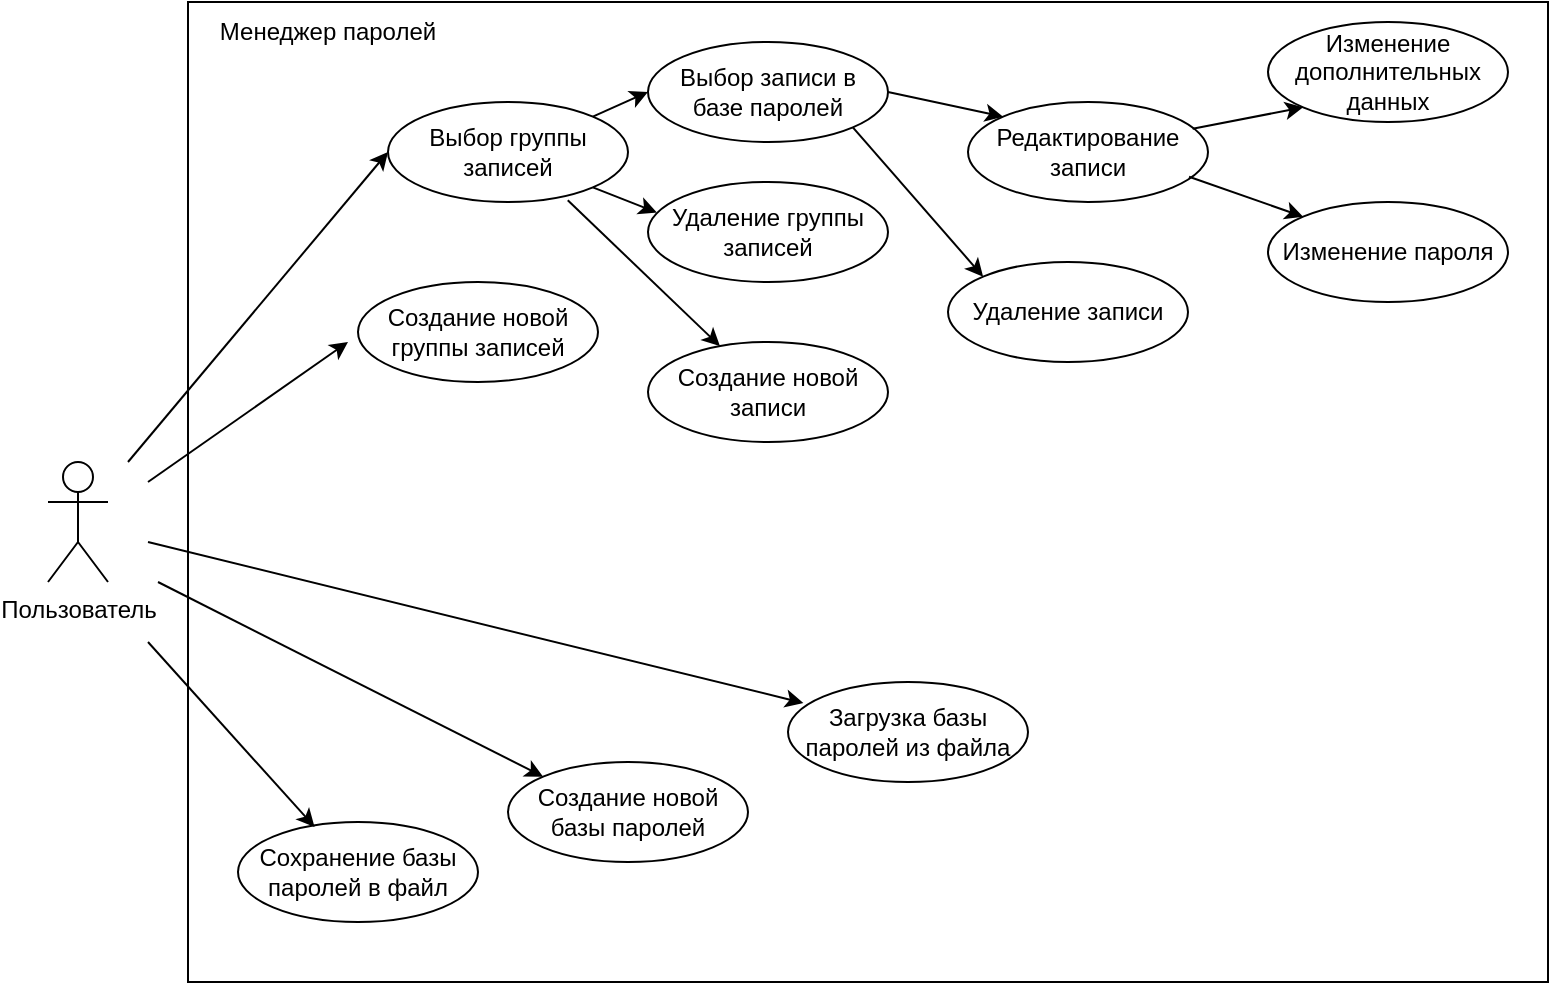 <mxfile version="20.8.16" type="device" pages="9"><diagram name="Page-1" id="SFZ5Xk6sITwOkB9DNjdg"><mxGraphModel dx="1382" dy="826" grid="1" gridSize="10" guides="1" tooltips="1" connect="1" arrows="1" fold="1" page="1" pageScale="1" pageWidth="850" pageHeight="1100" math="0" shadow="0"><root><mxCell id="0"/><mxCell id="1" parent="0"/><mxCell id="So0DrUvlLgBvsBP2WUzi-1" value="Пользователь" style="shape=umlActor;verticalLabelPosition=bottom;verticalAlign=top;html=1;outlineConnect=0;" parent="1" vertex="1"><mxGeometry x="210" y="310" width="30" height="60" as="geometry"/></mxCell><mxCell id="So0DrUvlLgBvsBP2WUzi-2" value="" style="rounded=0;whiteSpace=wrap;html=1;movable=1;resizable=1;rotatable=1;deletable=1;editable=1;connectable=1;" parent="1" vertex="1"><mxGeometry x="280" y="80" width="680" height="490" as="geometry"/></mxCell><mxCell id="So0DrUvlLgBvsBP2WUzi-5" value="Создание новой базы паролей" style="ellipse;whiteSpace=wrap;html=1;" parent="1" vertex="1"><mxGeometry x="440" y="460" width="120" height="50" as="geometry"/></mxCell><mxCell id="So0DrUvlLgBvsBP2WUzi-6" value="Редактирование записи" style="ellipse;whiteSpace=wrap;html=1;" parent="1" vertex="1"><mxGeometry x="670" y="130" width="120" height="50" as="geometry"/></mxCell><mxCell id="So0DrUvlLgBvsBP2WUzi-7" value="Создание новой записи" style="ellipse;whiteSpace=wrap;html=1;" parent="1" vertex="1"><mxGeometry x="510" y="250" width="120" height="50" as="geometry"/></mxCell><mxCell id="So0DrUvlLgBvsBP2WUzi-8" value="Создание новой группы записей" style="ellipse;whiteSpace=wrap;html=1;" parent="1" vertex="1"><mxGeometry x="365" y="220" width="120" height="50" as="geometry"/></mxCell><mxCell id="So0DrUvlLgBvsBP2WUzi-9" value="Выбор записи в&lt;br&gt;базе паролей" style="ellipse;whiteSpace=wrap;html=1;" parent="1" vertex="1"><mxGeometry x="510" y="100" width="120" height="50" as="geometry"/></mxCell><mxCell id="So0DrUvlLgBvsBP2WUzi-10" value="Удаление записи" style="ellipse;whiteSpace=wrap;html=1;" parent="1" vertex="1"><mxGeometry x="660" y="210" width="120" height="50" as="geometry"/></mxCell><mxCell id="So0DrUvlLgBvsBP2WUzi-11" value="Удаление группы записей" style="ellipse;whiteSpace=wrap;html=1;" parent="1" vertex="1"><mxGeometry x="510" y="170" width="120" height="50" as="geometry"/></mxCell><mxCell id="So0DrUvlLgBvsBP2WUzi-12" value="Загрузка базы паролей из файла" style="ellipse;whiteSpace=wrap;html=1;" parent="1" vertex="1"><mxGeometry x="580" y="420" width="120" height="50" as="geometry"/></mxCell><mxCell id="So0DrUvlLgBvsBP2WUzi-13" value="Сохранение базы паролей в файл" style="ellipse;whiteSpace=wrap;html=1;" parent="1" vertex="1"><mxGeometry x="305" y="490" width="120" height="50" as="geometry"/></mxCell><mxCell id="So0DrUvlLgBvsBP2WUzi-14" value="Изменение дополнительных данных" style="ellipse;whiteSpace=wrap;html=1;" parent="1" vertex="1"><mxGeometry x="820" y="90" width="120" height="50" as="geometry"/></mxCell><mxCell id="So0DrUvlLgBvsBP2WUzi-15" value="Изменение пароля" style="ellipse;whiteSpace=wrap;html=1;" parent="1" vertex="1"><mxGeometry x="820" y="180" width="120" height="50" as="geometry"/></mxCell><mxCell id="So0DrUvlLgBvsBP2WUzi-18" value="" style="endArrow=classic;html=1;rounded=0;entryX=0;entryY=0.5;entryDx=0;entryDy=0;" parent="1" target="So0DrUvlLgBvsBP2WUzi-22" edge="1"><mxGeometry width="50" height="50" relative="1" as="geometry"><mxPoint x="250" y="310" as="sourcePoint"/><mxPoint x="490" y="310" as="targetPoint"/></mxGeometry></mxCell><mxCell id="So0DrUvlLgBvsBP2WUzi-19" value="" style="endArrow=classic;html=1;rounded=0;" parent="1" edge="1"><mxGeometry width="50" height="50" relative="1" as="geometry"><mxPoint x="260" y="320" as="sourcePoint"/><mxPoint x="360" y="250" as="targetPoint"/></mxGeometry></mxCell><mxCell id="So0DrUvlLgBvsBP2WUzi-20" value="" style="endArrow=classic;html=1;rounded=0;entryX=0.319;entryY=0.049;entryDx=0;entryDy=0;entryPerimeter=0;" parent="1" target="So0DrUvlLgBvsBP2WUzi-13" edge="1"><mxGeometry width="50" height="50" relative="1" as="geometry"><mxPoint x="260" y="400" as="sourcePoint"/><mxPoint x="360" y="290" as="targetPoint"/></mxGeometry></mxCell><mxCell id="So0DrUvlLgBvsBP2WUzi-21" value="" style="endArrow=classic;html=1;rounded=0;entryX=0;entryY=0;entryDx=0;entryDy=0;" parent="1" target="So0DrUvlLgBvsBP2WUzi-5" edge="1"><mxGeometry width="50" height="50" relative="1" as="geometry"><mxPoint x="265" y="370" as="sourcePoint"/><mxPoint x="365" y="380" as="targetPoint"/></mxGeometry></mxCell><mxCell id="So0DrUvlLgBvsBP2WUzi-22" value="Выбор группы записей" style="ellipse;whiteSpace=wrap;html=1;" parent="1" vertex="1"><mxGeometry x="380" y="130" width="120" height="50" as="geometry"/></mxCell><mxCell id="So0DrUvlLgBvsBP2WUzi-23" value="" style="endArrow=classic;html=1;rounded=0;entryX=0.064;entryY=0.21;entryDx=0;entryDy=0;entryPerimeter=0;" parent="1" target="So0DrUvlLgBvsBP2WUzi-12" edge="1"><mxGeometry width="50" height="50" relative="1" as="geometry"><mxPoint x="260" y="350" as="sourcePoint"/><mxPoint x="580" y="430" as="targetPoint"/></mxGeometry></mxCell><mxCell id="So0DrUvlLgBvsBP2WUzi-24" value="" style="endArrow=classic;html=1;rounded=0;exitX=0.749;exitY=0.983;exitDx=0;exitDy=0;exitPerimeter=0;" parent="1" source="So0DrUvlLgBvsBP2WUzi-22" target="So0DrUvlLgBvsBP2WUzi-7" edge="1"><mxGeometry width="50" height="50" relative="1" as="geometry"><mxPoint x="440" y="360" as="sourcePoint"/><mxPoint x="490" y="310" as="targetPoint"/></mxGeometry></mxCell><mxCell id="So0DrUvlLgBvsBP2WUzi-25" value="" style="endArrow=classic;html=1;rounded=0;exitX=1;exitY=1;exitDx=0;exitDy=0;entryX=0.037;entryY=0.305;entryDx=0;entryDy=0;entryPerimeter=0;" parent="1" source="So0DrUvlLgBvsBP2WUzi-22" target="So0DrUvlLgBvsBP2WUzi-11" edge="1"><mxGeometry width="50" height="50" relative="1" as="geometry"><mxPoint x="495" y="255" as="sourcePoint"/><mxPoint x="534.217" y="268.841" as="targetPoint"/></mxGeometry></mxCell><mxCell id="So0DrUvlLgBvsBP2WUzi-26" value="" style="endArrow=classic;html=1;rounded=0;exitX=1;exitY=0;exitDx=0;exitDy=0;entryX=0;entryY=0.5;entryDx=0;entryDy=0;" parent="1" source="So0DrUvlLgBvsBP2WUzi-22" target="So0DrUvlLgBvsBP2WUzi-9" edge="1"><mxGeometry width="50" height="50" relative="1" as="geometry"><mxPoint x="492.426" y="182.678" as="sourcePoint"/><mxPoint x="524.44" y="195.25" as="targetPoint"/></mxGeometry></mxCell><mxCell id="So0DrUvlLgBvsBP2WUzi-27" value="" style="endArrow=classic;html=1;rounded=0;exitX=1;exitY=0.5;exitDx=0;exitDy=0;entryX=0;entryY=0;entryDx=0;entryDy=0;" parent="1" source="So0DrUvlLgBvsBP2WUzi-9" target="So0DrUvlLgBvsBP2WUzi-6" edge="1"><mxGeometry width="50" height="50" relative="1" as="geometry"><mxPoint x="492.426" y="147.322" as="sourcePoint"/><mxPoint x="520" y="135" as="targetPoint"/></mxGeometry></mxCell><mxCell id="So0DrUvlLgBvsBP2WUzi-28" value="" style="endArrow=classic;html=1;rounded=0;exitX=1;exitY=1;exitDx=0;exitDy=0;entryX=0;entryY=0;entryDx=0;entryDy=0;" parent="1" source="So0DrUvlLgBvsBP2WUzi-9" target="So0DrUvlLgBvsBP2WUzi-10" edge="1"><mxGeometry width="50" height="50" relative="1" as="geometry"><mxPoint x="640" y="135" as="sourcePoint"/><mxPoint x="697.574" y="157.322" as="targetPoint"/></mxGeometry></mxCell><mxCell id="So0DrUvlLgBvsBP2WUzi-29" value="" style="endArrow=classic;html=1;rounded=0;exitX=0.936;exitY=0.267;exitDx=0;exitDy=0;entryX=0;entryY=1;entryDx=0;entryDy=0;exitPerimeter=0;" parent="1" source="So0DrUvlLgBvsBP2WUzi-6" target="So0DrUvlLgBvsBP2WUzi-14" edge="1"><mxGeometry width="50" height="50" relative="1" as="geometry"><mxPoint x="640" y="135" as="sourcePoint"/><mxPoint x="697.574" y="157.322" as="targetPoint"/></mxGeometry></mxCell><mxCell id="So0DrUvlLgBvsBP2WUzi-30" value="" style="endArrow=classic;html=1;rounded=0;exitX=0.921;exitY=0.748;exitDx=0;exitDy=0;entryX=0;entryY=0;entryDx=0;entryDy=0;exitPerimeter=0;" parent="1" source="So0DrUvlLgBvsBP2WUzi-6" target="So0DrUvlLgBvsBP2WUzi-15" edge="1"><mxGeometry width="50" height="50" relative="1" as="geometry"><mxPoint x="782.426" y="157.322" as="sourcePoint"/><mxPoint x="810.6" y="135.9" as="targetPoint"/></mxGeometry></mxCell><mxCell id="So0DrUvlLgBvsBP2WUzi-31" value="Менеджер паролей" style="text;html=1;strokeColor=none;fillColor=none;align=center;verticalAlign=middle;whiteSpace=wrap;rounded=0;" parent="1" vertex="1"><mxGeometry x="280" y="80" width="140" height="30" as="geometry"/></mxCell></root></mxGraphModel></diagram><diagram name="Пример" id="no_d4Djx2Kym8eOYmHDC"><mxGraphModel dx="1175" dy="702" grid="1" gridSize="10" guides="1" tooltips="1" connect="1" arrows="1" fold="1" page="1" pageScale="1" pageWidth="827" pageHeight="1169" background="#ffffff" backgroundImage="{&quot;src&quot;:&quot;data:page/id,k0bPkjLkAu1Y-iiOqSvr&quot;}" math="0" shadow="0"><root><mxCell id="-8vRhZ20OvspTQCEGk2H-0"/><mxCell id="-8vRhZ20OvspTQCEGk2H-1" parent="-8vRhZ20OvspTQCEGk2H-0"/><mxCell id="Pczn3FSo_ULRzohPmV0n-1" value="Lo0" style="text;html=1;align=left;verticalAlign=middle;resizable=0;points=[];autosize=1;fontSize=6;fontColor=#005073;fillColor=#ffffff;opacity=80;" parent="-8vRhZ20OvspTQCEGk2H-1" vertex="1"><mxGeometry x="528.0" y="220" width="30" height="10" as="geometry"/></mxCell><mxCell id="Pczn3FSo_ULRzohPmV0n-2" value="Lo0" style="text;html=1;align=right;verticalAlign=middle;resizable=0;points=[];autosize=1;fontSize=6;fontColor=#005073;fillColor=#ffffff;opacity=80;" parent="-8vRhZ20OvspTQCEGk2H-1" vertex="1"><mxGeometry x="299.6" y="220" width="30" height="10" as="geometry"/></mxCell><mxCell id="Pczn3FSo_ULRzohPmV0n-3" value="ge9" style="text;html=1;align=left;verticalAlign=middle;resizable=0;points=[];autosize=1;fontSize=6;fontColor=#005073;fillColor=#ffffff;opacity=80;" parent="-8vRhZ20OvspTQCEGk2H-1" vertex="1"><mxGeometry x="369.4" y="220" width="30" height="10" as="geometry"/></mxCell><mxCell id="Pczn3FSo_ULRzohPmV0n-4" value="ge9" style="text;html=1;align=right;verticalAlign=middle;resizable=0;points=[];autosize=1;fontSize=6;fontColor=#005073;fillColor=#ffffff;opacity=80;" parent="-8vRhZ20OvspTQCEGk2H-1" vertex="1"><mxGeometry x="459.0" y="220" width="30" height="10" as="geometry"/></mxCell><mxCell id="Pczn3FSo_ULRzohPmV0n-5" value="" style="ellipse;whiteSpace=wrap;html=1;aspect=fixed;dashed=1;dashPattern=1 4;strokeColor=#0000CC;strokeWidth=2;fillColor=none;fontSize=6;fontColor=#005073;opacity=60;align=right;" parent="-8vRhZ20OvspTQCEGk2H-1" vertex="1"><mxGeometry x="321.9" y="196.5" width="215" height="215" as="geometry"/></mxCell><mxCell id="Pczn3FSo_ULRzohPmV0n-6" value="ge4" style="text;html=1;align=right;verticalAlign=middle;resizable=0;points=[];autosize=1;fontSize=6;fontColor=#005073;fillColor=#ffffff;opacity=80;" parent="-8vRhZ20OvspTQCEGk2H-1" vertex="1"><mxGeometry x="384.9" y="270" width="30" height="10" as="geometry"/></mxCell><mxCell id="Pczn3FSo_ULRzohPmV0n-7" value="ge5" style="text;html=1;align=left;verticalAlign=middle;resizable=0;points=[];autosize=1;fontSize=6;fontColor=#005073;fillColor=#ffffff;opacity=80;" parent="-8vRhZ20OvspTQCEGk2H-1" vertex="1"><mxGeometry x="444.3" y="270" width="30" height="10" as="geometry"/></mxCell><mxCell id="Pczn3FSo_ULRzohPmV0n-8" value="" style="aspect=fixed;pointerEvents=1;shadow=0;html=1;labelPosition=center;verticalLabelPosition=bottom;verticalAlign=top;align=center;shape=mxgraph.mscae.enterprise.internet_hollow;strokeWidth=1;strokeColor=#005073;fillColor=none;" parent="-8vRhZ20OvspTQCEGk2H-1" vertex="1"><mxGeometry x="363.67" y="240" width="130.65" height="81" as="geometry"/></mxCell><mxCell id="Pczn3FSo_ULRzohPmV0n-9" value="ge1" style="text;html=1;align=left;verticalAlign=middle;resizable=0;points=[];autosize=1;fontSize=6;fontColor=#005073;fillColor=#ffffff;opacity=80;" parent="-8vRhZ20OvspTQCEGk2H-1" vertex="1"><mxGeometry x="443.8" y="301.5" width="30" height="10" as="geometry"/></mxCell><mxCell id="Pczn3FSo_ULRzohPmV0n-10" value="ge0" style="text;html=1;align=right;verticalAlign=middle;resizable=0;points=[];autosize=1;fontSize=6;fontColor=#005073;fillColor=#ffffff;opacity=80;" parent="-8vRhZ20OvspTQCEGk2H-1" vertex="1"><mxGeometry x="384.4" y="301.5" width="30" height="10" as="geometry"/></mxCell><mxCell id="Pczn3FSo_ULRzohPmV0n-11" value="" style="ellipse;whiteSpace=wrap;html=1;strokeColor=#005073;strokeWidth=1;fillColor=#ffffff;fontSize=8;fontColor=#005073;align=left;opacity=60;" parent="-8vRhZ20OvspTQCEGk2H-1" vertex="1"><mxGeometry x="410.3" y="311.5" width="39.4" height="5" as="geometry"/></mxCell><mxCell id="Pczn3FSo_ULRzohPmV0n-12" value="standby" style="text;html=1;align=right;verticalAlign=middle;resizable=0;points=[];autosize=1;fontSize=6;fontColor=#005073;fillColor=#ffffff;opacity=80;" parent="-8vRhZ20OvspTQCEGk2H-1" vertex="1"><mxGeometry x="419.0" y="400" width="40" height="10" as="geometry"/></mxCell><mxCell id="Pczn3FSo_ULRzohPmV0n-13" value="active" style="text;html=1;align=left;verticalAlign=middle;resizable=0;points=[];autosize=1;fontSize=6;fontColor=#005073;fillColor=#ffffff;opacity=80;" parent="-8vRhZ20OvspTQCEGk2H-1" vertex="1"><mxGeometry x="400.2" y="400" width="30" height="10" as="geometry"/></mxCell><mxCell id="Pczn3FSo_ULRzohPmV0n-14" value="" style="ellipse;whiteSpace=wrap;html=1;strokeColor=#005073;strokeWidth=1;fillColor=#ffffff;fontSize=8;fontColor=#005073;align=left;" parent="-8vRhZ20OvspTQCEGk2H-1" vertex="1"><mxGeometry x="359.8" y="350" width="139.2" height="20" as="geometry"/></mxCell><mxCell id="Pczn3FSo_ULRzohPmV0n-15" value="WAN0/0/0" style="text;html=1;align=left;verticalAlign=middle;resizable=0;points=[];autosize=1;fontSize=6;fontColor=#005073;fillColor=#ffffff;opacity=80;" parent="-8vRhZ20OvspTQCEGk2H-1" vertex="1"><mxGeometry x="485.0" y="370" width="40" height="10" as="geometry"/></mxCell><mxCell id="Pczn3FSo_ULRzohPmV0n-16" value="gi0/0/22" style="text;html=1;align=right;verticalAlign=middle;resizable=0;points=[];autosize=1;fontSize=6;fontColor=#005073;fillColor=#ffffff;opacity=80;" parent="-8vRhZ20OvspTQCEGk2H-1" vertex="1"><mxGeometry x="444.0" y="420" width="40" height="10" as="geometry"/></mxCell><mxCell id="Pczn3FSo_ULRzohPmV0n-17" value="gi0/0/22" style="text;html=1;align=left;verticalAlign=middle;resizable=0;points=[];autosize=1;fontSize=6;fontColor=#005073;fillColor=#ffffff;opacity=80;" parent="-8vRhZ20OvspTQCEGk2H-1" vertex="1"><mxGeometry x="374.4" y="420" width="40" height="10" as="geometry"/></mxCell><mxCell id="Pczn3FSo_ULRzohPmV0n-18" value="gi0/0/0" style="text;html=1;align=right;verticalAlign=middle;resizable=0;points=[];autosize=1;fontSize=6;fontColor=#005073;fillColor=#ffffff;opacity=80;" parent="-8vRhZ20OvspTQCEGk2H-1" vertex="1"><mxGeometry x="429.0" y="390" width="30" height="10" as="geometry"/></mxCell><mxCell id="Pczn3FSo_ULRzohPmV0n-19" value="gi0/0/0" style="text;html=1;align=left;verticalAlign=middle;resizable=0;points=[];autosize=1;fontSize=6;fontColor=#005073;fillColor=#ffffff;opacity=80;" parent="-8vRhZ20OvspTQCEGk2H-1" vertex="1"><mxGeometry x="400.2" y="390" width="30" height="10" as="geometry"/></mxCell><mxCell id="Pczn3FSo_ULRzohPmV0n-20" style="edgeStyle=orthogonalEdgeStyle;rounded=1;orthogonalLoop=1;jettySize=auto;html=1;exitX=1;exitY=0.75;exitDx=0;exitDy=0;exitPerimeter=0;entryX=0;entryY=0.75;entryDx=0;entryDy=0;entryPerimeter=0;endArrow=none;endFill=0;fontSize=6;fontColor=#005073;strokeColor=#005073;" parent="-8vRhZ20OvspTQCEGk2H-1" source="Pczn3FSo_ULRzohPmV0n-37" target="Pczn3FSo_ULRzohPmV0n-30" edge="1"><mxGeometry relative="1" as="geometry"><Array as="points"><mxPoint x="339" y="490"/><mxPoint x="339" y="510"/><mxPoint x="389" y="510"/><mxPoint x="389" y="490"/></Array></mxGeometry></mxCell><mxCell id="Pczn3FSo_ULRzohPmV0n-21" value="meth0/0/0" style="text;html=1;align=left;verticalAlign=middle;resizable=0;points=[];autosize=1;fontSize=6;fontColor=#005073;fillColor=#ffffff;opacity=80;" parent="-8vRhZ20OvspTQCEGk2H-1" vertex="1"><mxGeometry x="319.2" y="490" width="40" height="10" as="geometry"/></mxCell><mxCell id="Pczn3FSo_ULRzohPmV0n-22" value="10GE1/0/45" style="text;html=1;align=right;verticalAlign=middle;resizable=0;points=[];autosize=1;fontSize=6;fontColor=#005073;fillColor=#ffffff;opacity=80;" parent="-8vRhZ20OvspTQCEGk2H-1" vertex="1"><mxGeometry x="360" y="490" width="50" height="10" as="geometry"/></mxCell><mxCell id="Pczn3FSo_ULRzohPmV0n-23" value="10GE1/0/3" style="text;html=1;align=right;verticalAlign=middle;resizable=0;points=[];autosize=1;fontSize=6;fontColor=#005073;fillColor=#ffffff;opacity=80;" parent="-8vRhZ20OvspTQCEGk2H-1" vertex="1"><mxGeometry x="370" y="469" width="40" height="10" as="geometry"/></mxCell><mxCell id="Pczn3FSo_ULRzohPmV0n-24" value="10GE1/0/4" style="text;html=1;align=right;verticalAlign=middle;resizable=0;points=[];autosize=1;fontSize=6;fontColor=#005073;fillColor=#ffffff;opacity=80;" parent="-8vRhZ20OvspTQCEGk2H-1" vertex="1"><mxGeometry x="370" y="481" width="40" height="10" as="geometry"/></mxCell><mxCell id="Pczn3FSo_ULRzohPmV0n-25" value="10GE1/0/1" style="text;html=1;align=right;verticalAlign=middle;resizable=0;points=[];autosize=1;fontSize=6;fontColor=#005073;fillColor=#ffffff;opacity=80;" parent="-8vRhZ20OvspTQCEGk2H-1" vertex="1"><mxGeometry x="386.44" y="500" width="40" height="10" as="geometry"/></mxCell><mxCell id="Pczn3FSo_ULRzohPmV0n-26" value="gi0/0/24" style="text;html=1;align=left;verticalAlign=middle;resizable=0;points=[];autosize=1;fontSize=6;fontColor=#005073;fillColor=#ffffff;opacity=80;" parent="-8vRhZ20OvspTQCEGk2H-1" vertex="1"><mxGeometry x="319.2" y="481" width="40" height="10" as="geometry"/></mxCell><mxCell id="Pczn3FSo_ULRzohPmV0n-27" value="gi0/0/23" style="text;html=1;align=left;verticalAlign=middle;resizable=0;points=[];autosize=1;fontSize=6;fontColor=#005073;fillColor=#ffffff;opacity=80;" parent="-8vRhZ20OvspTQCEGk2H-1" vertex="1"><mxGeometry x="319.2" y="469" width="40" height="10" as="geometry"/></mxCell><mxCell id="Pczn3FSo_ULRzohPmV0n-28" style="rounded=1;orthogonalLoop=1;jettySize=auto;html=1;exitX=0.25;exitY=0;exitDx=0;exitDy=0;exitPerimeter=0;entryX=0.5;entryY=1;entryDx=0;entryDy=0;entryPerimeter=0;edgeStyle=orthogonalEdgeStyle;endArrow=none;endFill=0;" parent="-8vRhZ20OvspTQCEGk2H-1" source="Pczn3FSo_ULRzohPmV0n-30" target="Pczn3FSo_ULRzohPmV0n-43" edge="1"><mxGeometry relative="1" as="geometry"/></mxCell><mxCell id="Pczn3FSo_ULRzohPmV0n-29" style="edgeStyle=orthogonalEdgeStyle;rounded=1;orthogonalLoop=1;jettySize=auto;html=1;exitX=0.75;exitY=0;exitDx=0;exitDy=0;exitPerimeter=0;entryX=0.5;entryY=1;entryDx=0;entryDy=0;entryPerimeter=0;endArrow=none;endFill=0;" parent="-8vRhZ20OvspTQCEGk2H-1" source="Pczn3FSo_ULRzohPmV0n-30" target="Pczn3FSo_ULRzohPmV0n-45" edge="1"><mxGeometry relative="1" as="geometry"/></mxCell><mxCell id="Pczn3FSo_ULRzohPmV0n-30" value="" style="points=[[0.015,0.015,0],[0.985,0.015,0],[0.985,0.985,0],[0.015,0.985,0],[0.25,0,0],[0.5,0,0],[0.75,0,0],[1,0.25,0],[1,0.5,0],[1,0.75,0],[0.75,1,0],[0.5,1,0],[0.25,1,0],[0,0.75,0],[0,0.5,0],[0,0.25,0]];verticalLabelPosition=bottom;html=1;verticalAlign=top;aspect=fixed;align=center;pointerEvents=1;shape=mxgraph.cisco19.rect;prIcon=l3_switch;fillColor=#FAFAFA;strokeColor=#005073;" parent="-8vRhZ20OvspTQCEGk2H-1" vertex="1"><mxGeometry x="409" y="460" width="40" height="40" as="geometry"/></mxCell><mxCell id="Pczn3FSo_ULRzohPmV0n-31" style="edgeStyle=none;shape=link;rounded=0;orthogonalLoop=1;jettySize=auto;html=1;exitX=0.5;exitY=0;exitDx=0;exitDy=0;exitPerimeter=0;entryX=0.5;entryY=1;entryDx=0;entryDy=0;entryPerimeter=0;strokeColor=#0000CC;" parent="-8vRhZ20OvspTQCEGk2H-1" source="Pczn3FSo_ULRzohPmV0n-35" target="Pczn3FSo_ULRzohPmV0n-30" edge="1"><mxGeometry relative="1" as="geometry"/></mxCell><mxCell id="Pczn3FSo_ULRzohPmV0n-32" style="rounded=1;orthogonalLoop=1;jettySize=auto;html=1;exitX=0.25;exitY=1;exitDx=0;exitDy=0;exitPerimeter=0;entryX=0.5;entryY=0;entryDx=0;entryDy=0;entryPerimeter=0;edgeStyle=orthogonalEdgeStyle;endArrow=none;endFill=0;" parent="-8vRhZ20OvspTQCEGk2H-1" source="Pczn3FSo_ULRzohPmV0n-35" target="Pczn3FSo_ULRzohPmV0n-38" edge="1"><mxGeometry relative="1" as="geometry"/></mxCell><mxCell id="Pczn3FSo_ULRzohPmV0n-33" style="edgeStyle=orthogonalEdgeStyle;rounded=1;orthogonalLoop=1;jettySize=auto;html=1;exitX=0.5;exitY=1;exitDx=0;exitDy=0;exitPerimeter=0;entryX=0.5;entryY=0;entryDx=0;entryDy=0;entryPerimeter=0;endArrow=none;endFill=0;" parent="-8vRhZ20OvspTQCEGk2H-1" source="Pczn3FSo_ULRzohPmV0n-35" target="Pczn3FSo_ULRzohPmV0n-39" edge="1"><mxGeometry relative="1" as="geometry"/></mxCell><mxCell id="Pczn3FSo_ULRzohPmV0n-34" style="edgeStyle=orthogonalEdgeStyle;rounded=1;orthogonalLoop=1;jettySize=auto;html=1;exitX=0.75;exitY=1;exitDx=0;exitDy=0;exitPerimeter=0;entryX=0.5;entryY=0;entryDx=0;entryDy=0;entryPerimeter=0;endArrow=none;endFill=0;" parent="-8vRhZ20OvspTQCEGk2H-1" source="Pczn3FSo_ULRzohPmV0n-35" target="Pczn3FSo_ULRzohPmV0n-40" edge="1"><mxGeometry relative="1" as="geometry"/></mxCell><mxCell id="Pczn3FSo_ULRzohPmV0n-35" value="" style="points=[[0.015,0.015,0],[0.985,0.015,0],[0.985,0.985,0],[0.015,0.985,0],[0.25,0,0],[0.5,0,0],[0.75,0,0],[1,0.25,0],[1,0.5,0],[1,0.75,0],[0.75,1,0],[0.5,1,0],[0.25,1,0],[0,0.75,0],[0,0.5,0],[0,0.25,0]];verticalLabelPosition=bottom;html=1;verticalAlign=top;aspect=fixed;align=center;pointerEvents=1;shape=mxgraph.cisco19.rect;prIcon=l2_switch;fillColor=#FAFAFA;strokeColor=#005073;" parent="-8vRhZ20OvspTQCEGk2H-1" vertex="1"><mxGeometry x="409" y="549" width="40" height="40" as="geometry"/></mxCell><mxCell id="Pczn3FSo_ULRzohPmV0n-36" style="edgeStyle=none;rounded=0;orthogonalLoop=1;jettySize=auto;html=1;exitX=1;exitY=0.5;exitDx=0;exitDy=0;exitPerimeter=0;entryX=0;entryY=0.5;entryDx=0;entryDy=0;entryPerimeter=0;shape=link;strokeColor=#0000CC;" parent="-8vRhZ20OvspTQCEGk2H-1" source="Pczn3FSo_ULRzohPmV0n-37" target="Pczn3FSo_ULRzohPmV0n-30" edge="1"><mxGeometry relative="1" as="geometry"/></mxCell><mxCell id="Pczn3FSo_ULRzohPmV0n-37" value="" style="points=[[0.015,0.015,0],[0.985,0.015,0],[0.985,0.985,0],[0.015,0.985,0],[0.25,0,0],[0.5,0,0],[0.75,0,0],[1,0.25,0],[1,0.5,0],[1,0.75,0],[0.75,1,0],[0.5,1,0],[0.25,1,0],[0,0.75,0],[0,0.5,0],[0,0.25,0]];verticalLabelPosition=bottom;html=1;verticalAlign=top;aspect=fixed;align=center;pointerEvents=1;shape=mxgraph.cisco19.rect;prIcon=wireless_lan_controller;fillColor=#FAFAFA;strokeColor=#005073;" parent="-8vRhZ20OvspTQCEGk2H-1" vertex="1"><mxGeometry x="269" y="460" width="51.2" height="40" as="geometry"/></mxCell><mxCell id="Pczn3FSo_ULRzohPmV0n-38" value="" style="points=[[0.015,0.015,0],[0.985,0.015,0],[0.985,0.985,0],[0.015,0.985,0],[0.25,0,0],[0.5,0,0],[0.75,0,0],[1,0.25,0],[1,0.5,0],[1,0.75,0],[0.75,1,0],[0.5,1,0],[0.25,1,0],[0,0.75,0],[0,0.5,0],[0,0.25,0]];verticalLabelPosition=bottom;html=1;verticalAlign=top;aspect=fixed;align=center;pointerEvents=1;shape=mxgraph.cisco19.rect;prIcon=dual_mode_access_point;fillColor=#FAFAFA;strokeColor=#005073;" parent="-8vRhZ20OvspTQCEGk2H-1" vertex="1"><mxGeometry x="324" y="629" width="51.2" height="40" as="geometry"/></mxCell><mxCell id="Pczn3FSo_ULRzohPmV0n-39" value="" style="points=[[0.015,0.015,0],[0.985,0.015,0],[0.985,0.985,0],[0.015,0.985,0],[0.25,0,0],[0.5,0,0],[0.75,0,0],[1,0.25,0],[1,0.5,0],[1,0.75,0],[0.75,1,0],[0.5,1,0],[0.25,1,0],[0,0.75,0],[0,0.5,0],[0,0.25,0]];verticalLabelPosition=bottom;html=1;verticalAlign=top;aspect=fixed;align=center;pointerEvents=1;shape=mxgraph.cisco19.rect;prIcon=dual_mode_access_point;fillColor=#FAFAFA;strokeColor=#005073;" parent="-8vRhZ20OvspTQCEGk2H-1" vertex="1"><mxGeometry x="403.8" y="629" width="51.2" height="40" as="geometry"/></mxCell><mxCell id="Pczn3FSo_ULRzohPmV0n-40" value="" style="points=[[0.015,0.015,0],[0.985,0.015,0],[0.985,0.985,0],[0.015,0.985,0],[0.25,0,0],[0.5,0,0],[0.75,0,0],[1,0.25,0],[1,0.5,0],[1,0.75,0],[0.75,1,0],[0.5,1,0],[0.25,1,0],[0,0.75,0],[0,0.5,0],[0,0.25,0]];verticalLabelPosition=bottom;html=1;verticalAlign=top;aspect=fixed;align=center;pointerEvents=1;shape=mxgraph.cisco19.rect;prIcon=dual_mode_access_point;fillColor=#FAFAFA;strokeColor=#005073;" parent="-8vRhZ20OvspTQCEGk2H-1" vertex="1"><mxGeometry x="483.8" y="629" width="51.2" height="40" as="geometry"/></mxCell><mxCell id="Pczn3FSo_ULRzohPmV0n-41" style="edgeStyle=orthogonalEdgeStyle;rounded=1;orthogonalLoop=1;jettySize=auto;html=1;exitX=0.5;exitY=0;exitDx=0;exitDy=0;exitPerimeter=0;entryX=0.145;entryY=0.855;entryDx=0;entryDy=0;entryPerimeter=0;endArrow=none;endFill=0;" parent="-8vRhZ20OvspTQCEGk2H-1" source="Pczn3FSo_ULRzohPmV0n-43" target="Pczn3FSo_ULRzohPmV0n-46" edge="1"><mxGeometry relative="1" as="geometry"><Array as="points"><mxPoint x="375" y="330"/><mxPoint x="415" y="330"/></Array></mxGeometry></mxCell><mxCell id="Pczn3FSo_ULRzohPmV0n-42" style="edgeStyle=orthogonalEdgeStyle;rounded=1;orthogonalLoop=1;jettySize=auto;html=1;exitX=1;exitY=0.5;exitDx=0;exitDy=0;exitPerimeter=0;entryX=0;entryY=0.5;entryDx=0;entryDy=0;entryPerimeter=0;endArrow=none;endFill=0;" parent="-8vRhZ20OvspTQCEGk2H-1" source="Pczn3FSo_ULRzohPmV0n-43" target="Pczn3FSo_ULRzohPmV0n-45" edge="1"><mxGeometry relative="1" as="geometry"/></mxCell><mxCell id="Pczn3FSo_ULRzohPmV0n-43" value="" style="points=[[0.015,0.015,0],[0.985,0.015,0],[0.985,0.985,0],[0.015,0.985,0],[0.25,0,0],[0.5,0,0],[0.75,0,0],[1,0.25,0],[1,0.5,0],[1,0.75,0],[0.75,1,0],[0.5,1,0],[0.25,1,0],[0,0.75,0],[0,0.5,0],[0,0.25,0]];verticalLabelPosition=bottom;html=1;verticalAlign=top;aspect=fixed;align=center;pointerEvents=1;shape=mxgraph.cisco19.rect;prIcon=firewall;fillColor=#FAFAFA;strokeColor=#005073;" parent="-8vRhZ20OvspTQCEGk2H-1" vertex="1"><mxGeometry x="349" y="380" width="51.2" height="40" as="geometry"/></mxCell><mxCell id="Pczn3FSo_ULRzohPmV0n-44" style="edgeStyle=orthogonalEdgeStyle;rounded=1;orthogonalLoop=1;jettySize=auto;html=1;exitX=0.5;exitY=0;exitDx=0;exitDy=0;exitPerimeter=0;entryX=0.855;entryY=0.856;entryDx=0;entryDy=0;entryPerimeter=0;endArrow=none;endFill=0;" parent="-8vRhZ20OvspTQCEGk2H-1" source="Pczn3FSo_ULRzohPmV0n-45" target="Pczn3FSo_ULRzohPmV0n-46" edge="1"><mxGeometry relative="1" as="geometry"><Array as="points"><mxPoint x="485" y="330"/><mxPoint x="444" y="330"/></Array></mxGeometry></mxCell><mxCell id="Pczn3FSo_ULRzohPmV0n-45" value="" style="points=[[0.015,0.015,0],[0.985,0.015,0],[0.985,0.985,0],[0.015,0.985,0],[0.25,0,0],[0.5,0,0],[0.75,0,0],[1,0.25,0],[1,0.5,0],[1,0.75,0],[0.75,1,0],[0.5,1,0],[0.25,1,0],[0,0.75,0],[0,0.5,0],[0,0.25,0]];verticalLabelPosition=bottom;html=1;verticalAlign=top;aspect=fixed;align=center;pointerEvents=1;shape=mxgraph.cisco19.rect;prIcon=firewall;fillColor=#FAFAFA;strokeColor=#005073;" parent="-8vRhZ20OvspTQCEGk2H-1" vertex="1"><mxGeometry x="459" y="380" width="51.2" height="40" as="geometry"/></mxCell><mxCell id="Pczn3FSo_ULRzohPmV0n-46" value="" style="points=[[0.5,0,0],[1,0.5,0],[0.5,1,0],[0,0.5,0],[0.145,0.145,0],[0.856,0.145,0],[0.855,0.856,0],[0.145,0.855,0]];verticalLabelPosition=bottom;html=1;verticalAlign=top;aspect=fixed;align=center;pointerEvents=1;shape=mxgraph.cisco19.rect;prIcon=router;fillColor=#FAFAFA;strokeColor=#005073;" parent="-8vRhZ20OvspTQCEGk2H-1" vertex="1"><mxGeometry x="409.4" y="270" width="40" height="40" as="geometry"/></mxCell><mxCell id="Pczn3FSo_ULRzohPmV0n-47" style="edgeStyle=orthogonalEdgeStyle;rounded=1;orthogonalLoop=1;jettySize=auto;html=1;entryX=0;entryY=0.5;entryDx=0;entryDy=0;entryPerimeter=0;endArrow=none;endFill=0;" parent="-8vRhZ20OvspTQCEGk2H-1" source="Pczn3FSo_ULRzohPmV0n-48" target="Pczn3FSo_ULRzohPmV0n-52" edge="1"><mxGeometry relative="1" as="geometry"/></mxCell><mxCell id="Pczn3FSo_ULRzohPmV0n-48" value="" style="points=[[0.35,0,0],[0.98,0.51,0],[1,0.71,0],[0.67,1,0],[0,0.795,0],[0,0.65,0]];verticalLabelPosition=bottom;html=1;verticalAlign=top;aspect=fixed;align=center;pointerEvents=1;shape=mxgraph.cisco19.user;fillColor=#005073;strokeColor=none;" parent="-8vRhZ20OvspTQCEGk2H-1" vertex="1"><mxGeometry x="249" y="210" width="40" height="40" as="geometry"/></mxCell><mxCell id="Pczn3FSo_ULRzohPmV0n-49" style="edgeStyle=orthogonalEdgeStyle;rounded=1;orthogonalLoop=1;jettySize=auto;html=1;exitX=0;exitY=0.5;exitDx=0;exitDy=0;exitPerimeter=0;entryX=0.856;entryY=0.145;entryDx=0;entryDy=0;entryPerimeter=0;endArrow=none;endFill=0;" parent="-8vRhZ20OvspTQCEGk2H-1" source="Pczn3FSo_ULRzohPmV0n-50" target="Pczn3FSo_ULRzohPmV0n-46" edge="1"><mxGeometry relative="1" as="geometry"/></mxCell><mxCell id="Pczn3FSo_ULRzohPmV0n-50" value="" style="points=[[0.5,0,0],[1,0.5,0],[0.5,1,0],[0,0.5,0],[0.145,0.145,0],[0.856,0.145,0],[0.855,0.856,0],[0.145,0.855,0]];verticalLabelPosition=bottom;html=1;verticalAlign=top;aspect=fixed;align=center;pointerEvents=1;shape=mxgraph.cisco19.rect;prIcon=router_with_firewall;fillColor=#FAFAFA;strokeColor=#005073;" parent="-8vRhZ20OvspTQCEGk2H-1" vertex="1"><mxGeometry x="489" y="210" width="40" height="40" as="geometry"/></mxCell><mxCell id="Pczn3FSo_ULRzohPmV0n-51" style="edgeStyle=orthogonalEdgeStyle;rounded=1;orthogonalLoop=1;jettySize=auto;html=1;exitX=1;exitY=0.5;exitDx=0;exitDy=0;exitPerimeter=0;entryX=0.145;entryY=0.145;entryDx=0;entryDy=0;entryPerimeter=0;endArrow=none;endFill=0;" parent="-8vRhZ20OvspTQCEGk2H-1" source="Pczn3FSo_ULRzohPmV0n-52" target="Pczn3FSo_ULRzohPmV0n-46" edge="1"><mxGeometry relative="1" as="geometry"/></mxCell><mxCell id="Pczn3FSo_ULRzohPmV0n-52" value="" style="points=[[0.5,0,0],[1,0.5,0],[0.5,1,0],[0,0.5,0],[0.145,0.145,0],[0.856,0.145,0],[0.855,0.856,0],[0.145,0.855,0]];verticalLabelPosition=bottom;html=1;verticalAlign=top;aspect=fixed;align=center;pointerEvents=1;shape=mxgraph.cisco19.rect;prIcon=router_with_firewall;fillColor=#FAFAFA;strokeColor=#005073;" parent="-8vRhZ20OvspTQCEGk2H-1" vertex="1"><mxGeometry x="329.6" y="210" width="40" height="40" as="geometry"/></mxCell><mxCell id="Pczn3FSo_ULRzohPmV0n-53" style="edgeStyle=orthogonalEdgeStyle;rounded=1;orthogonalLoop=1;jettySize=auto;html=1;entryX=1;entryY=0.5;entryDx=0;entryDy=0;entryPerimeter=0;endArrow=none;endFill=0;" parent="-8vRhZ20OvspTQCEGk2H-1" source="Pczn3FSo_ULRzohPmV0n-54" target="Pczn3FSo_ULRzohPmV0n-50" edge="1"><mxGeometry relative="1" as="geometry"/></mxCell><mxCell id="Pczn3FSo_ULRzohPmV0n-54" value="" style="points=[[0.35,0,0],[0.98,0.51,0],[1,0.71,0],[0.67,1,0],[0,0.795,0],[0,0.65,0]];verticalLabelPosition=bottom;html=1;verticalAlign=top;aspect=fixed;align=center;pointerEvents=1;shape=mxgraph.cisco19.user;fillColor=#005073;strokeColor=none;" parent="-8vRhZ20OvspTQCEGk2H-1" vertex="1"><mxGeometry x="569" y="210" width="40" height="40" as="geometry"/></mxCell><mxCell id="Pczn3FSo_ULRzohPmV0n-55" value="" style="aspect=fixed;pointerEvents=1;shadow=0;html=1;labelPosition=center;verticalLabelPosition=bottom;verticalAlign=top;align=center;shape=mxgraph.mscae.enterprise.internet_hollow;strokeWidth=1;strokeColor=#005073;fillColor=none;" parent="-8vRhZ20OvspTQCEGk2H-1" vertex="1"><mxGeometry x="216.5" y="198.55" width="95" height="58.9" as="geometry"/></mxCell><mxCell id="Pczn3FSo_ULRzohPmV0n-56" value="" style="aspect=fixed;pointerEvents=1;shadow=0;html=1;labelPosition=center;verticalLabelPosition=bottom;verticalAlign=top;align=center;shape=mxgraph.mscae.enterprise.internet_hollow;strokeWidth=1;strokeColor=#005073;fillColor=none;" parent="-8vRhZ20OvspTQCEGk2H-1" vertex="1"><mxGeometry x="535" y="198.55" width="95" height="58.9" as="geometry"/></mxCell><mxCell id="Pczn3FSo_ULRzohPmV0n-57" value="" style="aspect=fixed;pointerEvents=1;shadow=0;html=1;labelPosition=center;verticalLabelPosition=bottom;verticalAlign=top;align=center;shape=mxgraph.mscae.enterprise.internet_hollow;strokeWidth=1;strokeColor=#005073;fillColor=none;" parent="-8vRhZ20OvspTQCEGk2H-1" vertex="1"><mxGeometry x="331.44" y="739" width="95" height="58.9" as="geometry"/></mxCell><mxCell id="Pczn3FSo_ULRzohPmV0n-58" value="" style="aspect=fixed;pointerEvents=1;shadow=0;html=1;labelPosition=center;verticalLabelPosition=bottom;verticalAlign=top;align=center;shape=mxgraph.mscae.enterprise.internet_hollow;strokeWidth=1;strokeColor=#005073;fillColor=none;" parent="-8vRhZ20OvspTQCEGk2H-1" vertex="1"><mxGeometry x="432.37" y="739" width="95" height="58.9" as="geometry"/></mxCell><mxCell id="Pczn3FSo_ULRzohPmV0n-59" value="" style="html=1;verticalLabelPosition=bottom;align=center;labelBackgroundColor=#ffffff;verticalAlign=top;strokeWidth=1;shadow=0;dashed=0;shape=mxgraph.ios7.icons.flash;fillColor=none;rotation=-45;strokeColor=#005073;" parent="-8vRhZ20OvspTQCEGk2H-1" vertex="1"><mxGeometry x="357.67" y="683.07" width="18" height="50" as="geometry"/></mxCell><mxCell id="Pczn3FSo_ULRzohPmV0n-60" value="" style="html=1;verticalLabelPosition=bottom;align=center;labelBackgroundColor=#ffffff;verticalAlign=top;strokeWidth=1;shadow=0;dashed=0;shape=mxgraph.ios7.icons.flash;fillColor=none;rotation=45;strokeColor=#005073;" parent="-8vRhZ20OvspTQCEGk2H-1" vertex="1"><mxGeometry x="479.32" y="683.07" width="18" height="50" as="geometry"/></mxCell><mxCell id="Pczn3FSo_ULRzohPmV0n-61" value="" style="html=1;verticalLabelPosition=bottom;align=center;labelBackgroundColor=#ffffff;verticalAlign=top;strokeWidth=1;shadow=0;dashed=0;shape=mxgraph.ios7.icons.flash;fillColor=none;rotation=0;strokeColor=#005073;" parent="-8vRhZ20OvspTQCEGk2H-1" vertex="1"><mxGeometry x="420.4" y="686" width="18" height="50" as="geometry"/></mxCell><mxCell id="Pczn3FSo_ULRzohPmV0n-62" value="" style="points=[[0.015,0.015,0],[0.985,0.015,0],[0.985,0.985,0],[0.015,0.985,0],[0.25,0,0],[0.5,0,0],[0.75,0,0],[1,0.25,0],[1,0.5,0],[1,0.75,0],[0.75,1,0],[0.5,1,0],[0.25,1,0],[0,0.75,0],[0,0.5,0],[0,0.25,0]];verticalLabelPosition=bottom;html=1;verticalAlign=top;aspect=fixed;align=center;pointerEvents=1;shape=mxgraph.cisco19.handheld;fillColor=#005073;strokeColor=none;" parent="-8vRhZ20OvspTQCEGk2H-1" vertex="1"><mxGeometry x="467.72" y="789" width="29.6" height="39.47" as="geometry"/></mxCell><mxCell id="Pczn3FSo_ULRzohPmV0n-63" value="&lt;i style=&quot;font-size: 8px;&quot;&gt;SSID&lt;/i&gt;: CORP&lt;br style=&quot;font-size: 8px;&quot;&gt;&lt;i style=&quot;font-size: 8px;&quot;&gt;IP&lt;/i&gt;: 10.13.101.0/24" style="text;html=1;align=center;verticalAlign=middle;resizable=0;points=[];autosize=1;fontSize=8;" parent="-8vRhZ20OvspTQCEGk2H-1" vertex="1"><mxGeometry x="338.94" y="760" width="80" height="30" as="geometry"/></mxCell><mxCell id="Pczn3FSo_ULRzohPmV0n-64" value="&lt;i style=&quot;font-size: 8px;&quot;&gt;SSID&lt;/i&gt;: GUEST&lt;br style=&quot;font-size: 8px;&quot;&gt;&lt;i style=&quot;font-size: 8px;&quot;&gt;IP&lt;/i&gt;: 10.13.102.0/24" style="text;html=1;align=center;verticalAlign=middle;resizable=0;points=[];autosize=1;fontSize=8;" parent="-8vRhZ20OvspTQCEGk2H-1" vertex="1"><mxGeometry x="439.87" y="761" width="80" height="30" as="geometry"/></mxCell><mxCell id="Pczn3FSo_ULRzohPmV0n-65" value="AP1" style="text;html=1;align=center;verticalAlign=middle;resizable=0;points=[];autosize=1;fontSize=8;" parent="-8vRhZ20OvspTQCEGk2H-1" vertex="1"><mxGeometry x="334.6" y="665" width="30" height="20" as="geometry"/></mxCell><mxCell id="Pczn3FSo_ULRzohPmV0n-66" value="AP2" style="text;html=1;align=center;verticalAlign=middle;resizable=0;points=[];autosize=1;fontSize=8;" parent="-8vRhZ20OvspTQCEGk2H-1" vertex="1"><mxGeometry x="414" y="665" width="30" height="20" as="geometry"/></mxCell><mxCell id="Pczn3FSo_ULRzohPmV0n-67" value="AP3" style="text;html=1;align=center;verticalAlign=middle;resizable=0;points=[];autosize=1;fontSize=8;" parent="-8vRhZ20OvspTQCEGk2H-1" vertex="1"><mxGeometry x="494" y="665" width="30" height="20" as="geometry"/></mxCell><mxCell id="Pczn3FSo_ULRzohPmV0n-68" value="" style="group" parent="-8vRhZ20OvspTQCEGk2H-1" vertex="1" connectable="0"><mxGeometry x="569" y="619" width="80" height="60" as="geometry"/></mxCell><mxCell id="Pczn3FSo_ULRzohPmV0n-69" value="" style="points=[[0,0.58,0],[0.09,0.58,0],[0.36,0.39,0],[0.64,0.195,0],[0.91,0,0],[1,0,0],[1,0.25,0],[1,0.5,0],[1,0.75,0],[1,1,0],[0,1,0],[0.09,1,0],[0.36,1,0],[0.64,1,0],[0.91,1,0],[0,0.79,0]];verticalLabelPosition=bottom;html=1;verticalAlign=top;aspect=fixed;align=center;pointerEvents=1;shape=mxgraph.cisco19.wifi_indicator;fillColor=#005073;strokeColor=none;fontSize=8;" parent="Pczn3FSo_ULRzohPmV0n-68" vertex="1"><mxGeometry x="22.857" width="34.286" height="34.286" as="geometry"/></mxCell><mxCell id="Pczn3FSo_ULRzohPmV0n-70" value="AirEngine 5760" style="text;html=1;align=center;verticalAlign=middle;resizable=0;points=[];autosize=1;fontSize=8;" parent="Pczn3FSo_ULRzohPmV0n-68" vertex="1"><mxGeometry x="5" y="40" width="70" height="20" as="geometry"/></mxCell><mxCell id="Pczn3FSo_ULRzohPmV0n-71" value="6" style="ellipse;whiteSpace=wrap;html=1;aspect=fixed;strokeWidth=1;fontSize=16;fontColor=#005073;strokeColor=#005073;" parent="Pczn3FSo_ULRzohPmV0n-68" vertex="1"><mxGeometry x="40" y="20" width="20" height="20" as="geometry"/></mxCell><mxCell id="Pczn3FSo_ULRzohPmV0n-72" value="5GE/PoE_in" style="text;html=1;align=center;verticalAlign=middle;resizable=0;points=[];autosize=1;fontSize=6;fontColor=#005073;fillColor=#ffffff;opacity=80;" parent="-8vRhZ20OvspTQCEGk2H-1" vertex="1"><mxGeometry x="324.6" y="619" width="50" height="10" as="geometry"/></mxCell><mxCell id="Pczn3FSo_ULRzohPmV0n-73" value="5GE/PoE_in" style="text;html=1;align=center;verticalAlign=middle;resizable=0;points=[];autosize=1;fontSize=6;fontColor=#005073;fillColor=#ffffff;opacity=80;" parent="-8vRhZ20OvspTQCEGk2H-1" vertex="1"><mxGeometry x="404.4" y="619" width="50" height="10" as="geometry"/></mxCell><mxCell id="Pczn3FSo_ULRzohPmV0n-74" value="5GE/PoE_in" style="text;html=1;align=center;verticalAlign=middle;resizable=0;points=[];autosize=1;fontSize=6;fontColor=#005073;fillColor=#ffffff;opacity=80;" parent="-8vRhZ20OvspTQCEGk2H-1" vertex="1"><mxGeometry x="484" y="619" width="50" height="10" as="geometry"/></mxCell><mxCell id="Pczn3FSo_ULRzohPmV0n-75" value="" style="points=[[0.13,0.02,0],[0.5,0,0],[0.87,0.02,0],[0.885,0.4,0],[0.985,0.985,0],[0.5,1,0],[0.015,0.985,0],[0.115,0.4,0]];verticalLabelPosition=bottom;html=1;verticalAlign=top;aspect=fixed;align=center;pointerEvents=1;shape=mxgraph.cisco19.laptop;fillColor=#005073;strokeColor=none;" parent="-8vRhZ20OvspTQCEGk2H-1" vertex="1"><mxGeometry x="352.26" y="789" width="57.14" height="40" as="geometry"/></mxCell><mxCell id="Pczn3FSo_ULRzohPmV0n-76" value="sw01@test.env&lt;br&gt;Huawei S5731&lt;br&gt;10.13.1.3" style="text;html=1;align=left;verticalAlign=middle;resizable=0;points=[];autosize=1;fontSize=8;fontColor=#005073;" parent="-8vRhZ20OvspTQCEGk2H-1" vertex="1"><mxGeometry x="459" y="549" width="70" height="40" as="geometry"/></mxCell><mxCell id="Pczn3FSo_ULRzohPmV0n-77" value="gi0/0/1" style="text;html=1;align=center;verticalAlign=middle;resizable=0;points=[];autosize=1;fontSize=6;fontColor=#005073;fillColor=#ffffff;opacity=80;" parent="-8vRhZ20OvspTQCEGk2H-1" vertex="1"><mxGeometry x="396.44" y="599" width="30" height="10" as="geometry"/></mxCell><mxCell id="Pczn3FSo_ULRzohPmV0n-78" value="gi0/0/3" style="text;html=1;align=center;verticalAlign=middle;resizable=0;points=[];autosize=1;fontSize=6;fontColor=#005073;fillColor=#ffffff;opacity=80;" parent="-8vRhZ20OvspTQCEGk2H-1" vertex="1"><mxGeometry x="414.4" y="589" width="30" height="10" as="geometry"/></mxCell><mxCell id="Pczn3FSo_ULRzohPmV0n-79" value="gi0/0/5" style="text;html=1;align=center;verticalAlign=middle;resizable=0;points=[];autosize=1;fontSize=6;fontColor=#005073;fillColor=#ffffff;opacity=80;" parent="-8vRhZ20OvspTQCEGk2H-1" vertex="1"><mxGeometry x="432.37" y="599" width="30" height="10" as="geometry"/></mxCell><mxCell id="Pczn3FSo_ULRzohPmV0n-80" value="sw0@test.env&lt;br&gt;CE6855-48T6Q-HI&lt;br&gt;10.13.1.2" style="text;html=1;align=left;verticalAlign=middle;resizable=0;points=[];autosize=1;fontSize=8;fontColor=#005073;" parent="-8vRhZ20OvspTQCEGk2H-1" vertex="1"><mxGeometry x="459" y="460" width="80" height="40" as="geometry"/></mxCell><mxCell id="Pczn3FSo_ULRzohPmV0n-81" value="gi0/0/23" style="text;html=1;align=right;verticalAlign=middle;resizable=0;points=[];autosize=1;fontSize=6;fontColor=#005073;fillColor=#ffffff;opacity=80;" parent="-8vRhZ20OvspTQCEGk2H-1" vertex="1"><mxGeometry x="386.44" y="539" width="40" height="10" as="geometry"/></mxCell><mxCell id="Pczn3FSo_ULRzohPmV0n-82" value="gi0/0/24" style="text;html=1;align=left;verticalAlign=middle;resizable=0;points=[];autosize=1;fontSize=6;fontColor=#005073;fillColor=#ffffff;opacity=80;" parent="-8vRhZ20OvspTQCEGk2H-1" vertex="1"><mxGeometry x="431.37" y="539" width="40" height="10" as="geometry"/></mxCell><mxCell id="Pczn3FSo_ULRzohPmV0n-83" value="10GE1/0/2" style="text;html=1;align=left;verticalAlign=middle;resizable=0;points=[];autosize=1;fontSize=6;fontColor=#005073;fillColor=#ffffff;opacity=80;" parent="-8vRhZ20OvspTQCEGk2H-1" vertex="1"><mxGeometry x="431.37" y="500" width="40" height="10" as="geometry"/></mxCell><mxCell id="Pczn3FSo_ULRzohPmV0n-84" value="" style="group" parent="-8vRhZ20OvspTQCEGk2H-1" vertex="1" connectable="0"><mxGeometry x="409" y="528" width="40" height="10" as="geometry"/></mxCell><mxCell id="Pczn3FSo_ULRzohPmV0n-85" value="" style="ellipse;whiteSpace=wrap;html=1;strokeColor=#005073;strokeWidth=1;fillColor=#ffffff;fontSize=8;fontColor=#005073;align=left;" parent="Pczn3FSo_ULRzohPmV0n-84" vertex="1"><mxGeometry x="0.8" width="39.2" height="10" as="geometry"/></mxCell><mxCell id="Pczn3FSo_ULRzohPmV0n-86" value="EthTrunk0" style="text;html=1;align=center;verticalAlign=middle;resizable=0;points=[];autosize=1;fontSize=6;fontColor=#005073;opacity=80;" parent="Pczn3FSo_ULRzohPmV0n-84" vertex="1"><mxGeometry width="40" height="10" as="geometry"/></mxCell><mxCell id="Pczn3FSo_ULRzohPmV0n-87" value="" style="group" parent="-8vRhZ20OvspTQCEGk2H-1" vertex="1" connectable="0"><mxGeometry x="409" y="510" width="40" height="10" as="geometry"/></mxCell><mxCell id="Pczn3FSo_ULRzohPmV0n-88" value="" style="ellipse;whiteSpace=wrap;html=1;strokeColor=#005073;strokeWidth=1;fillColor=#ffffff;fontSize=8;fontColor=#005073;align=left;" parent="Pczn3FSo_ULRzohPmV0n-87" vertex="1"><mxGeometry x="0.8" width="39.2" height="10" as="geometry"/></mxCell><mxCell id="Pczn3FSo_ULRzohPmV0n-89" value="EthTrunk1" style="text;html=1;align=center;verticalAlign=middle;resizable=0;points=[];autosize=1;fontSize=6;fontColor=#005073;opacity=80;" parent="Pczn3FSo_ULRzohPmV0n-87" vertex="1"><mxGeometry width="40" height="10" as="geometry"/></mxCell><mxCell id="Pczn3FSo_ULRzohPmV0n-90" value="" style="group;rotation=-90;" parent="-8vRhZ20OvspTQCEGk2H-1" vertex="1" connectable="0"><mxGeometry x="353" y="475" width="40" height="10" as="geometry"/></mxCell><mxCell id="Pczn3FSo_ULRzohPmV0n-91" value="" style="ellipse;whiteSpace=wrap;html=1;strokeColor=#005073;strokeWidth=1;fillColor=#ffffff;fontSize=8;fontColor=#005073;align=left;rotation=-90;" parent="Pczn3FSo_ULRzohPmV0n-90" vertex="1"><mxGeometry width="39.2" height="10" as="geometry"/></mxCell><mxCell id="Pczn3FSo_ULRzohPmV0n-92" value="EthTrunk2" style="text;html=1;align=center;verticalAlign=middle;resizable=0;points=[];autosize=1;fontSize=6;fontColor=#005073;opacity=80;rotation=-90;" parent="Pczn3FSo_ULRzohPmV0n-90" vertex="1"><mxGeometry width="40" height="10" as="geometry"/></mxCell><mxCell id="Pczn3FSo_ULRzohPmV0n-93" value="" style="group;rotation=-90;" parent="-8vRhZ20OvspTQCEGk2H-1" vertex="1" connectable="0"><mxGeometry x="334" y="475" width="40" height="10" as="geometry"/></mxCell><mxCell id="Pczn3FSo_ULRzohPmV0n-94" value="" style="ellipse;whiteSpace=wrap;html=1;strokeColor=#005073;strokeWidth=1;fillColor=#ffffff;fontSize=8;fontColor=#005073;align=left;rotation=-90;" parent="Pczn3FSo_ULRzohPmV0n-93" vertex="1"><mxGeometry width="39.2" height="10" as="geometry"/></mxCell><mxCell id="Pczn3FSo_ULRzohPmV0n-95" value="EthTrunk0" style="text;html=1;align=center;verticalAlign=middle;resizable=0;points=[];autosize=1;fontSize=6;fontColor=#005073;opacity=80;rotation=-90;" parent="Pczn3FSo_ULRzohPmV0n-93" vertex="1"><mxGeometry width="40" height="10" as="geometry"/></mxCell><mxCell id="Pczn3FSo_ULRzohPmV0n-96" value="10GE1/0/47" style="text;html=1;align=right;verticalAlign=middle;resizable=0;points=[];autosize=1;fontSize=6;fontColor=#005073;fillColor=#ffffff;opacity=80;" parent="-8vRhZ20OvspTQCEGk2H-1" vertex="1"><mxGeometry x="367.94" y="450" width="50" height="10" as="geometry"/></mxCell><mxCell id="Pczn3FSo_ULRzohPmV0n-97" value="10GE1/0/48" style="text;html=1;align=left;verticalAlign=middle;resizable=0;points=[];autosize=1;fontSize=6;fontColor=#005073;fillColor=#ffffff;opacity=80;" parent="-8vRhZ20OvspTQCEGk2H-1" vertex="1"><mxGeometry x="439.87" y="450" width="50" height="10" as="geometry"/></mxCell><mxCell id="Pczn3FSo_ULRzohPmV0n-98" value="wlc@test.env&lt;br&gt;AC6605-26-PWR&lt;br&gt;10.13.1.4" style="text;html=1;align=right;verticalAlign=middle;resizable=0;points=[];autosize=1;fontSize=8;fontColor=#005073;" parent="-8vRhZ20OvspTQCEGk2H-1" vertex="1"><mxGeometry x="179" y="460" width="80" height="40" as="geometry"/></mxCell><mxCell id="Pczn3FSo_ULRzohPmV0n-99" value="" style="ellipse;whiteSpace=wrap;html=1;strokeWidth=2;fontSize=6;align=right;fillColor=none;dashed=1;dashPattern=1 4;fontColor=#0000CC;strokeColor=#0000CC;" parent="-8vRhZ20OvspTQCEGk2H-1" vertex="1"><mxGeometry x="280.2" y="610" width="298.8" height="80" as="geometry"/></mxCell><mxCell id="Pczn3FSo_ULRzohPmV0n-100" value="" style="endArrow=blockThin;html=1;fontSize=6;dashed=1;dashPattern=1 4;exitX=0.394;exitY=0.018;exitDx=0;exitDy=0;exitPerimeter=0;entryX=0.75;entryY=1;entryDx=0;entryDy=0;entryPerimeter=0;startArrow=blockThin;startFill=1;endFill=1;strokeWidth=2;fontColor=#0000CC;strokeColor=#0000CC;" parent="-8vRhZ20OvspTQCEGk2H-1" source="Pczn3FSo_ULRzohPmV0n-99" target="Pczn3FSo_ULRzohPmV0n-37" edge="1"><mxGeometry width="50" height="50" relative="1" as="geometry"><mxPoint x="309" y="610" as="sourcePoint"/><mxPoint x="359" y="560" as="targetPoint"/><Array as="points"><mxPoint x="398" y="560"/><mxPoint x="398" y="520"/><mxPoint x="359" y="520"/><mxPoint x="307" y="520"/></Array></mxGeometry></mxCell><mxCell id="Pczn3FSo_ULRzohPmV0n-101" value="CAPWAP Tunnel&lt;br style=&quot;font-size: 8px;&quot;&gt;10.13.10.0/24" style="text;html=1;align=center;verticalAlign=middle;resizable=0;points=[];autosize=1;fontSize=8;fontColor=#0000CC;" parent="-8vRhZ20OvspTQCEGk2H-1" vertex="1"><mxGeometry x="309.6" y="520" width="80" height="30" as="geometry"/></mxCell><mxCell id="Pczn3FSo_ULRzohPmV0n-102" value="VRRP&lt;br style=&quot;font-size: 6px&quot;&gt;10.13.1.1&lt;br&gt;&lt;font color=&quot;#0000cc&quot;&gt;10.13.100.1&lt;br style=&quot;font-size: 6px&quot;&gt;&lt;/font&gt;&lt;font color=&quot;#ff0000&quot; style=&quot;font-size: 6px&quot;&gt;13.1.1.2&lt;/font&gt;" style="text;html=1;align=center;verticalAlign=middle;resizable=0;points=[];autosize=1;fontSize=6;fontColor=#005073;" parent="-8vRhZ20OvspTQCEGk2H-1" vertex="1"><mxGeometry x="402.8" y="414" width="50" height="30" as="geometry"/></mxCell><mxCell id="Pczn3FSo_ULRzohPmV0n-103" value="usg@test.env&lt;br&gt;Huawei USG6550E&lt;br&gt;10.13.1.254" style="text;html=1;align=right;verticalAlign=middle;resizable=0;points=[];autosize=1;fontSize=8;fontColor=#005073;" parent="-8vRhZ20OvspTQCEGk2H-1" vertex="1"><mxGeometry x="259" y="380" width="80" height="40" as="geometry"/></mxCell><mxCell id="Pczn3FSo_ULRzohPmV0n-104" value="usg@test.env&lt;br&gt;Huawei USG6550E&lt;br&gt;10.13.1.253" style="text;html=1;align=left;verticalAlign=middle;resizable=0;points=[];autosize=1;fontSize=8;fontColor=#005073;" parent="-8vRhZ20OvspTQCEGk2H-1" vertex="1"><mxGeometry x="519.87" y="380" width="80" height="40" as="geometry"/></mxCell><mxCell id="Pczn3FSo_ULRzohPmV0n-105" value="WAN0/0/0" style="text;html=1;align=right;verticalAlign=middle;resizable=0;points=[];autosize=1;fontSize=6;fontColor=#005073;fillColor=#ffffff;opacity=80;" parent="-8vRhZ20OvspTQCEGk2H-1" vertex="1"><mxGeometry x="334.0" y="370" width="40" height="10" as="geometry"/></mxCell><mxCell id="Pczn3FSo_ULRzohPmV0n-106" value="DPVPN&lt;br&gt;172.16.1.0/24" style="text;html=1;align=center;verticalAlign=middle;resizable=0;points=[];autosize=1;fontSize=6;fontColor=#005073;opacity=80;" parent="-8vRhZ20OvspTQCEGk2H-1" vertex="1"><mxGeometry x="404.4" y="350" width="50" height="20" as="geometry"/></mxCell><mxCell id="Pczn3FSo_ULRzohPmV0n-107" value="" style="endArrow=blockThin;html=1;dashed=1;dashPattern=1 4;strokeWidth=1;fontSize=8;exitX=0.985;exitY=0.015;exitDx=0;exitDy=0;exitPerimeter=0;entryX=0.2;entryY=0.996;entryDx=0;entryDy=0;entryPerimeter=0;startArrow=blockThin;startFill=1;endFill=1;fontColor=#0000CC;strokeColor=#0000CC;" parent="-8vRhZ20OvspTQCEGk2H-1" source="Pczn3FSo_ULRzohPmV0n-37" target="Pczn3FSo_ULRzohPmV0n-43" edge="1"><mxGeometry width="50" height="50" relative="1" as="geometry"><mxPoint x="339" y="470" as="sourcePoint"/><mxPoint x="389" y="420" as="targetPoint"/><Array as="points"><mxPoint x="349" y="460"/><mxPoint x="359" y="440"/></Array></mxGeometry></mxCell><mxCell id="Pczn3FSo_ULRzohPmV0n-108" value="VLAN100&lt;br&gt;10.13.100.0/24" style="text;html=1;align=right;verticalAlign=middle;resizable=0;points=[];autosize=1;fontSize=8;fontColor=#0000CC;" parent="-8vRhZ20OvspTQCEGk2H-1" vertex="1"><mxGeometry x="279.67" y="427" width="70" height="30" as="geometry"/></mxCell><mxCell id="Pczn3FSo_ULRzohPmV0n-109" value="" style="endArrow=blockThin;dashed=1;html=1;dashPattern=1 3;strokeWidth=1;fontSize=8;endFill=1;fontColor=#0000CC;strokeColor=#0000CC;entryX=0.75;entryY=1;entryDx=0;entryDy=0;entryPerimeter=0;" parent="-8vRhZ20OvspTQCEGk2H-1" target="Pczn3FSo_ULRzohPmV0n-45" edge="1"><mxGeometry width="50" height="50" relative="1" as="geometry"><mxPoint x="356" y="447" as="sourcePoint"/><mxPoint x="519" y="431" as="targetPoint"/><Array as="points"><mxPoint x="426" y="447"/><mxPoint x="497" y="447"/></Array></mxGeometry></mxCell><mxCell id="Pczn3FSo_ULRzohPmV0n-110" value="13.1.1.0/29" style="text;html=1;align=center;verticalAlign=middle;resizable=0;points=[];autosize=1;fontSize=6;fontColor=#FF0000;" parent="-8vRhZ20OvspTQCEGk2H-1" vertex="1"><mxGeometry x="405" y="330" width="50" height="10" as="geometry"/></mxCell><mxCell id="Pczn3FSo_ULRzohPmV0n-111" value=".1" style="text;html=1;align=center;verticalAlign=middle;resizable=0;points=[];autosize=1;fontSize=6;fontColor=#FF0000;" parent="-8vRhZ20OvspTQCEGk2H-1" vertex="1"><mxGeometry x="418.4" y="300" width="20" height="10" as="geometry"/></mxCell><mxCell id="Pczn3FSo_ULRzohPmV0n-112" value="bridge" style="text;html=1;align=center;verticalAlign=middle;resizable=0;points=[];autosize=1;fontSize=6;fontColor=#005073;" parent="-8vRhZ20OvspTQCEGk2H-1" vertex="1"><mxGeometry x="414" y="309" width="30" height="10" as="geometry"/></mxCell><mxCell id="Pczn3FSo_ULRzohPmV0n-113" value=".5" style="text;html=1;align=left;verticalAlign=middle;resizable=0;points=[];autosize=1;fontSize=6;fontColor=#FF0000;" parent="-8vRhZ20OvspTQCEGk2H-1" vertex="1"><mxGeometry x="375" y="370" width="20" height="10" as="geometry"/></mxCell><mxCell id="Pczn3FSo_ULRzohPmV0n-114" value=".4" style="text;html=1;align=right;verticalAlign=middle;resizable=0;points=[];autosize=1;fontSize=6;fontColor=#FF0000;" parent="-8vRhZ20OvspTQCEGk2H-1" vertex="1"><mxGeometry x="464" y="370" width="20" height="10" as="geometry"/></mxCell><mxCell id="Pczn3FSo_ULRzohPmV0n-115" value=".1" style="text;html=1;align=left;verticalAlign=middle;resizable=0;points=[];autosize=1;fontSize=6;fontColor=#FF0000;" parent="-8vRhZ20OvspTQCEGk2H-1" vertex="1"><mxGeometry x="414.9" y="264" width="20" height="10" as="geometry"/></mxCell><mxCell id="Pczn3FSo_ULRzohPmV0n-116" value=".1" style="text;html=1;align=right;verticalAlign=middle;resizable=0;points=[];autosize=1;fontSize=6;fontColor=#FF0000;" parent="-8vRhZ20OvspTQCEGk2H-1" vertex="1"><mxGeometry x="423.8" y="264" width="20" height="10" as="geometry"/></mxCell><mxCell id="Pczn3FSo_ULRzohPmV0n-117" value="cloud@isp.env&lt;br&gt;Huawei AR1200" style="text;html=1;align=left;verticalAlign=middle;resizable=0;points=[];autosize=1;fontSize=8;fontColor=#005073;" parent="-8vRhZ20OvspTQCEGk2H-1" vertex="1"><mxGeometry x="494.32" y="275" width="70" height="30" as="geometry"/></mxCell><mxCell id="Pczn3FSo_ULRzohPmV0n-118" value="&lt;font color=&quot;#ff0000&quot; style=&quot;font-size: 8px&quot;&gt;ISP&lt;/font&gt;" style="text;html=1;align=center;verticalAlign=middle;resizable=0;points=[];autosize=1;fontSize=6;fontColor=#0000CC;" parent="-8vRhZ20OvspTQCEGk2H-1" vertex="1"><mxGeometry x="459" y="299" width="30" height="10" as="geometry"/></mxCell><mxCell id="Pczn3FSo_ULRzohPmV0n-119" value="br01@test.env&lt;div&gt;&lt;span&gt;Huawei USG6000E&lt;/span&gt;&lt;br&gt;&lt;/div&gt;172.16.1.2/24" style="text;html=1;align=center;verticalAlign=middle;resizable=0;points=[];autosize=1;fontSize=8;fontColor=#005073;" parent="-8vRhZ20OvspTQCEGk2H-1" vertex="1"><mxGeometry x="309.6" y="170" width="80" height="40" as="geometry"/></mxCell><mxCell id="Pczn3FSo_ULRzohPmV0n-120" value="192.168.113.1/24" style="text;html=1;align=center;verticalAlign=middle;resizable=0;points=[];autosize=1;fontSize=8;fontColor=#005073;" parent="-8vRhZ20OvspTQCEGk2H-1" vertex="1"><mxGeometry x="224.0" y="259" width="80" height="20" as="geometry"/></mxCell><mxCell id="Pczn3FSo_ULRzohPmV0n-121" value="190.1.1.0/29" style="text;html=1;align=right;verticalAlign=middle;resizable=0;points=[];autosize=1;fontSize=6;fontColor=#FF0000;" parent="-8vRhZ20OvspTQCEGk2H-1" vertex="1"><mxGeometry x="363.67" y="240" width="50" height="10" as="geometry"/></mxCell><mxCell id="Pczn3FSo_ULRzohPmV0n-122" value="191.1.1.0/29" style="text;html=1;align=left;verticalAlign=middle;resizable=0;points=[];autosize=1;fontSize=6;fontColor=#FF0000;" parent="-8vRhZ20OvspTQCEGk2H-1" vertex="1"><mxGeometry x="443.8" y="240" width="50" height="10" as="geometry"/></mxCell><mxCell id="Pczn3FSo_ULRzohPmV0n-123" value=".2" style="text;html=1;align=left;verticalAlign=middle;resizable=0;points=[];autosize=1;fontSize=6;fontColor=#FF0000;" parent="-8vRhZ20OvspTQCEGk2H-1" vertex="1"><mxGeometry x="369.6" y="230" width="20" height="10" as="geometry"/></mxCell><mxCell id="Pczn3FSo_ULRzohPmV0n-124" value=".2" style="text;html=1;align=right;verticalAlign=middle;resizable=0;points=[];autosize=1;fontSize=6;fontColor=#FF0000;" parent="-8vRhZ20OvspTQCEGk2H-1" vertex="1"><mxGeometry x="469" y="230" width="20" height="10" as="geometry"/></mxCell><mxCell id="Pczn3FSo_ULRzohPmV0n-125" value="br02@test.env&lt;div&gt;&lt;span&gt;Huawei USG6000E&lt;/span&gt;&lt;br&gt;&lt;/div&gt;172.16.1.3/24" style="text;html=1;align=center;verticalAlign=middle;resizable=0;points=[];autosize=1;fontSize=8;fontColor=#005073;" parent="-8vRhZ20OvspTQCEGk2H-1" vertex="1"><mxGeometry x="469.4" y="170" width="80" height="40" as="geometry"/></mxCell><mxCell id="Pczn3FSo_ULRzohPmV0n-126" value=".1" style="text;html=1;align=left;verticalAlign=middle;resizable=0;points=[];autosize=1;fontSize=6;fontColor=#005073;" parent="-8vRhZ20OvspTQCEGk2H-1" vertex="1"><mxGeometry x="375" y="355" width="20" height="10" as="geometry"/></mxCell><mxCell id="Pczn3FSo_ULRzohPmV0n-127" value=".254" style="text;html=1;align=right;verticalAlign=middle;resizable=0;points=[];autosize=1;fontSize=6;fontColor=#005073;" parent="-8vRhZ20OvspTQCEGk2H-1" vertex="1"><mxGeometry x="454" y="355" width="30" height="10" as="geometry"/></mxCell><mxCell id="Pczn3FSo_ULRzohPmV0n-128" value="192.168.213.1/24" style="text;html=1;align=center;verticalAlign=middle;resizable=0;points=[];autosize=1;fontSize=8;fontColor=#005073;" parent="-8vRhZ20OvspTQCEGk2H-1" vertex="1"><mxGeometry x="542.5" y="260" width="80" height="20" as="geometry"/></mxCell><mxCell id="Pczn3FSo_ULRzohPmV0n-129" value="OSPF&lt;br style=&quot;font-size: 6px;&quot;&gt;AREA0" style="text;html=1;align=center;verticalAlign=middle;resizable=0;points=[];autosize=1;fontSize=6;fontColor=#0000CC;" parent="-8vRhZ20OvspTQCEGk2H-1" vertex="1"><mxGeometry x="410.3" y="198.55" width="40" height="20" as="geometry"/></mxCell><mxCell id="Pczn3FSo_ULRzohPmV0n-130" value=".1" style="text;html=1;align=center;verticalAlign=middle;resizable=0;points=[];autosize=1;fontSize=6;fontColor=#0000CC;" parent="-8vRhZ20OvspTQCEGk2H-1" vertex="1"><mxGeometry x="304.67" y="500" width="20" height="10" as="geometry"/></mxCell><mxCell id="Pczn3FSo_ULRzohPmV0n-131" value=".6" style="text;html=1;align=center;verticalAlign=middle;resizable=0;points=[];autosize=1;fontSize=6;fontColor=#0000CC;" parent="-8vRhZ20OvspTQCEGk2H-1" vertex="1"><mxGeometry x="307.6" y="452" width="20" height="10" as="geometry"/></mxCell><mxCell id="Pczn3FSo_ULRzohPmV0n-132" value=".2" style="text;html=1;align=center;verticalAlign=middle;resizable=0;points=[];autosize=1;fontSize=6;fontColor=#0000CC;" parent="-8vRhZ20OvspTQCEGk2H-1" vertex="1"><mxGeometry x="354.0" y="418" width="20" height="10" as="geometry"/></mxCell><mxCell id="Pczn3FSo_ULRzohPmV0n-133" value=".3" style="text;html=1;align=center;verticalAlign=middle;resizable=0;points=[];autosize=1;fontSize=6;fontColor=#0000CC;" parent="-8vRhZ20OvspTQCEGk2H-1" vertex="1"><mxGeometry x="494.32" y="420" width="20" height="10" as="geometry"/></mxCell><mxCell id="Pczn3FSo_ULRzohPmV0n-134" value="HRP" style="text;html=1;align=center;verticalAlign=middle;resizable=0;points=[];autosize=1;fontSize=6;fontColor=#005073;" parent="-8vRhZ20OvspTQCEGk2H-1" vertex="1"><mxGeometry x="414.6" y="380" width="30" height="10" as="geometry"/></mxCell></root></mxGraphModel></diagram><diagram name="A4 Форма 1" id="k0bPkjLkAu1Y-iiOqSvr"><mxGraphModel dx="1175" dy="702" grid="1" gridSize="3.937" guides="1" tooltips="1" connect="1" arrows="1" fold="1" page="1" pageScale="1" pageWidth="827" pageHeight="1169" background="none" math="0" shadow="0"><root><object label="" BlueprintName="Обозначение чертежа" ProductName="Наименование изделия" Material="Материал" Manufacturer="Изготовитель" Designer="Фамилия И.О." Checker="Фамилия И.О." Approver="Фамилия И.О." Date="31.12.21" Scale="1:1" id="0"><mxCell/></object><mxCell id="1" parent="0"/><mxCell id="wKZUm59raKpkhe0N5wKj-1" value="" style="rounded=0;whiteSpace=wrap;html=1;fillColor=none;strokeWidth=1;" parent="1" vertex="1"><mxGeometry x="1" y="1" width="825.983" height="1167.714" as="geometry"/></mxCell><mxCell id="lFIb4LzfePfsmAoEPOq1-2" value="" style="rounded=0;whiteSpace=wrap;html=1;strokeWidth=2;fillColor=none;strokeColor=#004C99;" parent="1" vertex="1"><mxGeometry x="79.737" y="20.687" width="728.345" height="1129.919" as="geometry"/></mxCell><object placeholder="BlueprintName" placeholders="1" id="lFIb4LzfePfsmAoEPOq1-1"><mxCell style="rounded=0;whiteSpace=wrap;html=1;strokeWidth=2;fillColor=none;strokeColor=#004C99;fontFamily=GOSTRUS Type A;fontSize=24;rotation=-180;" parent="1" vertex="1"><mxGeometry x="79.74" y="20.69" width="275.59" height="55.118" as="geometry"/></mxCell></object><mxCell id="lFIb4LzfePfsmAoEPOq1-4" value="" style="rounded=0;whiteSpace=wrap;html=1;strokeWidth=1;fillColor=none;fontFamily=GOSTRUS Type A;" parent="1" vertex="1"><mxGeometry x="79.737" y="934.067" width="728.345" height="216.535" as="geometry"/></mxCell><mxCell id="lFIb4LzfePfsmAoEPOq1-5" value="" style="rounded=0;whiteSpace=wrap;html=1;strokeWidth=1;fillColor=none;fontFamily=GOSTRUS Type A;fontSize=14;" parent="1" vertex="1"><mxGeometry x="79.747" y="934.067" width="27.559" height="19.685" as="geometry"/></mxCell><mxCell id="lFIb4LzfePfsmAoEPOq1-7" value="" style="rounded=0;whiteSpace=wrap;html=1;strokeWidth=1;fillColor=none;fontFamily=GOSTRUS Type A;fontSize=14;" parent="1" vertex="1"><mxGeometry x="79.744" y="953.754" width="27.559" height="19.685" as="geometry"/></mxCell><mxCell id="lFIb4LzfePfsmAoEPOq1-8" value="" style="rounded=0;whiteSpace=wrap;html=1;strokeWidth=1;fillColor=none;fontFamily=GOSTRUS Type A;fontSize=14;" parent="1" vertex="1"><mxGeometry x="79.754" y="973.434" width="27.559" height="19.685" as="geometry"/></mxCell><mxCell id="lFIb4LzfePfsmAoEPOq1-9" value="" style="rounded=0;whiteSpace=wrap;html=1;strokeWidth=1;fillColor=none;fontFamily=GOSTRUS Type A;fontSize=14;" parent="1" vertex="1"><mxGeometry x="79.751" y="993.121" width="27.559" height="19.685" as="geometry"/></mxCell><mxCell id="lFIb4LzfePfsmAoEPOq1-10" value="Изм" style="rounded=0;whiteSpace=wrap;html=1;strokeWidth=1;fillColor=none;fontFamily=GOSTRUS Type A;fontStyle=2;fontSize=14;" parent="1" vertex="1"><mxGeometry x="79.748" y="1012.808" width="27.559" height="19.685" as="geometry"/></mxCell><mxCell id="lFIb4LzfePfsmAoEPOq1-11" value="" style="rounded=0;whiteSpace=wrap;html=1;strokeWidth=1;fillColor=none;fontFamily=GOSTRUS Type A;fontSize=14;" parent="1" vertex="1"><mxGeometry x="107.314" y="934.064" width="39.37" height="19.685" as="geometry"/></mxCell><mxCell id="lFIb4LzfePfsmAoEPOq1-12" value="" style="rounded=0;whiteSpace=wrap;html=1;strokeWidth=1;fillColor=none;fontFamily=GOSTRUS Type A;fontSize=14;" parent="1" vertex="1"><mxGeometry x="107.311" y="953.751" width="39.37" height="19.685" as="geometry"/></mxCell><mxCell id="lFIb4LzfePfsmAoEPOq1-13" value="" style="rounded=0;whiteSpace=wrap;html=1;strokeWidth=1;fillColor=none;fontFamily=GOSTRUS Type A;fontSize=14;" parent="1" vertex="1"><mxGeometry x="107.321" y="973.431" width="39.37" height="19.685" as="geometry"/></mxCell><mxCell id="lFIb4LzfePfsmAoEPOq1-14" value="" style="rounded=0;whiteSpace=wrap;html=1;strokeWidth=1;fillColor=none;fontFamily=GOSTRUS Type A;fontSize=14;" parent="1" vertex="1"><mxGeometry x="107.318" y="993.118" width="39.37" height="19.685" as="geometry"/></mxCell><mxCell id="lFIb4LzfePfsmAoEPOq1-15" value="Лист" style="rounded=0;whiteSpace=wrap;html=1;strokeWidth=1;fillColor=none;fontFamily=GOSTRUS Type A;fontStyle=2;fontSize=14;" parent="1" vertex="1"><mxGeometry x="107.315" y="1012.805" width="39.37" height="19.685" as="geometry"/></mxCell><mxCell id="lFIb4LzfePfsmAoEPOq1-16" value="" style="rounded=0;whiteSpace=wrap;html=1;strokeWidth=1;fillColor=none;fontFamily=GOSTRUS Type A;fontSize=14;" parent="1" vertex="1"><mxGeometry x="146.691" y="934.071" width="90.551" height="19.685" as="geometry"/></mxCell><mxCell id="lFIb4LzfePfsmAoEPOq1-17" value="" style="rounded=0;whiteSpace=wrap;html=1;strokeWidth=1;fillColor=none;fontFamily=GOSTRUS Type A;fontSize=14;" parent="1" vertex="1"><mxGeometry x="146.688" y="953.758" width="90.551" height="19.685" as="geometry"/></mxCell><mxCell id="lFIb4LzfePfsmAoEPOq1-18" value="" style="rounded=0;whiteSpace=wrap;html=1;strokeWidth=1;fillColor=none;fontFamily=GOSTRUS Type A;fontSize=14;" parent="1" vertex="1"><mxGeometry x="146.698" y="973.438" width="90.551" height="19.685" as="geometry"/></mxCell><mxCell id="lFIb4LzfePfsmAoEPOq1-19" value="" style="rounded=0;whiteSpace=wrap;html=1;strokeWidth=1;fillColor=none;fontFamily=GOSTRUS Type A;fontSize=14;" parent="1" vertex="1"><mxGeometry x="146.695" y="993.125" width="90.551" height="19.685" as="geometry"/></mxCell><mxCell id="lFIb4LzfePfsmAoEPOq1-20" value="№ докум." style="rounded=0;whiteSpace=wrap;html=1;strokeWidth=1;fillColor=none;fontFamily=GOSTRUS Type A;fontStyle=2;fontSize=14;" parent="1" vertex="1"><mxGeometry x="146.692" y="1012.812" width="90.551" height="19.685" as="geometry"/></mxCell><mxCell id="lFIb4LzfePfsmAoEPOq1-21" value="" style="rounded=0;whiteSpace=wrap;html=1;strokeWidth=1;fillColor=none;fontFamily=GOSTRUS Type A;fontSize=14;" parent="1" vertex="1"><mxGeometry x="237.248" y="934.068" width="59.055" height="19.685" as="geometry"/></mxCell><mxCell id="lFIb4LzfePfsmAoEPOq1-22" value="" style="rounded=0;whiteSpace=wrap;html=1;strokeWidth=1;fillColor=none;fontFamily=GOSTRUS Type A;fontSize=14;" parent="1" vertex="1"><mxGeometry x="237.245" y="953.755" width="59.055" height="19.685" as="geometry"/></mxCell><mxCell id="lFIb4LzfePfsmAoEPOq1-23" value="" style="rounded=0;whiteSpace=wrap;html=1;strokeWidth=1;fillColor=none;fontFamily=GOSTRUS Type A;fontSize=14;" parent="1" vertex="1"><mxGeometry x="237.255" y="973.435" width="59.055" height="19.685" as="geometry"/></mxCell><mxCell id="lFIb4LzfePfsmAoEPOq1-24" value="" style="rounded=0;whiteSpace=wrap;html=1;strokeWidth=1;fillColor=none;fontFamily=GOSTRUS Type A;fontSize=14;" parent="1" vertex="1"><mxGeometry x="237.252" y="993.122" width="59.055" height="19.685" as="geometry"/></mxCell><mxCell id="lFIb4LzfePfsmAoEPOq1-25" value="Подп." style="rounded=0;whiteSpace=wrap;html=1;strokeWidth=1;fillColor=none;fontFamily=GOSTRUS Type A;fontStyle=2;fontSize=14;" parent="1" vertex="1"><mxGeometry x="237.249" y="1012.809" width="59.055" height="19.685" as="geometry"/></mxCell><mxCell id="lFIb4LzfePfsmAoEPOq1-26" value="" style="rounded=0;whiteSpace=wrap;html=1;strokeWidth=1;fillColor=none;fontFamily=GOSTRUS Type A;fontSize=14;" parent="1" vertex="1"><mxGeometry x="237.255" y="1032.485" width="59.055" height="19.685" as="geometry"/></mxCell><mxCell id="lFIb4LzfePfsmAoEPOq1-27" value="" style="rounded=0;whiteSpace=wrap;html=1;strokeWidth=1;fillColor=none;fontFamily=GOSTRUS Type A;fontSize=14;" parent="1" vertex="1"><mxGeometry x="237.252" y="1052.172" width="59.055" height="19.685" as="geometry"/></mxCell><mxCell id="lFIb4LzfePfsmAoEPOq1-28" value="" style="rounded=0;whiteSpace=wrap;html=1;strokeWidth=1;fillColor=none;fontFamily=GOSTRUS Type A;fontSize=14;" parent="1" vertex="1"><mxGeometry x="237.262" y="1071.852" width="59.055" height="19.685" as="geometry"/></mxCell><mxCell id="lFIb4LzfePfsmAoEPOq1-29" value="" style="rounded=0;whiteSpace=wrap;html=1;strokeWidth=1;fillColor=none;fontFamily=GOSTRUS Type A;fontSize=14;" parent="1" vertex="1"><mxGeometry x="237.259" y="1091.539" width="59.055" height="19.685" as="geometry"/></mxCell><mxCell id="lFIb4LzfePfsmAoEPOq1-30" value="" style="rounded=0;whiteSpace=wrap;html=1;strokeWidth=1;fillColor=none;fontFamily=GOSTRUS Type A;fontSize=14;" parent="1" vertex="1"><mxGeometry x="237.256" y="1111.226" width="59.055" height="19.685" as="geometry"/></mxCell><mxCell id="lFIb4LzfePfsmAoEPOq1-31" value="" style="rounded=0;whiteSpace=wrap;html=1;strokeWidth=1;fillColor=none;fontFamily=GOSTRUS Type A;fontSize=14;" parent="1" vertex="1"><mxGeometry x="296.322" y="934.072" width="39.37" height="19.685" as="geometry"/></mxCell><mxCell id="lFIb4LzfePfsmAoEPOq1-32" value="" style="rounded=0;whiteSpace=wrap;html=1;strokeWidth=1;fillColor=none;fontFamily=GOSTRUS Type A;fontSize=14;" parent="1" vertex="1"><mxGeometry x="296.319" y="953.759" width="39.37" height="19.685" as="geometry"/></mxCell><mxCell id="lFIb4LzfePfsmAoEPOq1-33" value="" style="rounded=0;whiteSpace=wrap;html=1;strokeWidth=1;fillColor=none;fontFamily=GOSTRUS Type A;fontSize=14;" parent="1" vertex="1"><mxGeometry x="296.329" y="973.439" width="39.37" height="19.685" as="geometry"/></mxCell><mxCell id="lFIb4LzfePfsmAoEPOq1-34" value="" style="rounded=0;whiteSpace=wrap;html=1;strokeWidth=1;fillColor=none;fontFamily=GOSTRUS Type A;fontSize=14;" parent="1" vertex="1"><mxGeometry x="296.326" y="993.126" width="39.37" height="19.685" as="geometry"/></mxCell><mxCell id="lFIb4LzfePfsmAoEPOq1-35" value="Дата" style="rounded=0;whiteSpace=wrap;html=1;strokeWidth=1;fillColor=none;fontFamily=GOSTRUS Type A;fontStyle=2;fontSize=14;" parent="1" vertex="1"><mxGeometry x="296.323" y="1012.813" width="39.37" height="19.685" as="geometry"/></mxCell><object placeholders="1" placeholder="Date" id="lFIb4LzfePfsmAoEPOq1-36"><mxCell style="rounded=0;whiteSpace=wrap;html=1;strokeWidth=1;fillColor=none;fontFamily=GOSTRUS Type A;fontSize=12;" parent="1" vertex="1"><mxGeometry x="296.329" y="1032.479" width="39.37" height="19.685" as="geometry"/></mxCell></object><object placeholders="1" placeholder="Date" id="lFIb4LzfePfsmAoEPOq1-37"><mxCell style="rounded=0;whiteSpace=wrap;html=1;strokeWidth=1;fillColor=none;fontFamily=GOSTRUS Type A;fontSize=12;" parent="1" vertex="1"><mxGeometry x="296.326" y="1052.166" width="39.37" height="19.685" as="geometry"/></mxCell></object><mxCell id="lFIb4LzfePfsmAoEPOq1-38" value="" style="rounded=0;whiteSpace=wrap;html=1;strokeWidth=1;fillColor=none;fontFamily=GOSTRUS Type A;fontSize=12;" parent="1" vertex="1"><mxGeometry x="296.336" y="1071.846" width="39.37" height="19.685" as="geometry"/></mxCell><mxCell id="lFIb4LzfePfsmAoEPOq1-39" value="" style="rounded=0;whiteSpace=wrap;html=1;strokeWidth=1;fillColor=none;fontFamily=GOSTRUS Type A;fontSize=12;" parent="1" vertex="1"><mxGeometry x="296.333" y="1091.533" width="39.37" height="19.685" as="geometry"/></mxCell><mxCell id="lFIb4LzfePfsmAoEPOq1-40" value="" style="rounded=0;whiteSpace=wrap;html=1;strokeWidth=1;fillColor=none;fontFamily=GOSTRUS Type A;fontSize=12;" parent="1" vertex="1"><mxGeometry x="296.33" y="1111.22" width="39.37" height="19.685" as="geometry"/></mxCell><object placeholder="Date" placeholders="1" id="lFIb4LzfePfsmAoEPOq1-41"><mxCell style="rounded=0;whiteSpace=wrap;html=1;strokeWidth=1;fillColor=none;fontFamily=GOSTRUS Type A;fontSize=12;" parent="1" vertex="1"><mxGeometry x="296.297" y="1130.917" width="39.37" height="19.685" as="geometry"/></mxCell></object><mxCell id="lFIb4LzfePfsmAoEPOq1-42" value="" style="rounded=0;whiteSpace=wrap;html=1;strokeWidth=1;fillColor=none;fontFamily=GOSTRUS Type A;fontSize=14;" parent="1" vertex="1"><mxGeometry x="237.283" y="1130.923" width="59.055" height="19.685" as="geometry"/></mxCell><mxCell id="lFIb4LzfePfsmAoEPOq1-43" value="Разраб." style="rounded=0;whiteSpace=wrap;html=1;strokeWidth=1;fillColor=none;fontFamily=GOSTRUS Type A;fontStyle=2;fontSize=14;" parent="1" vertex="1"><mxGeometry x="79.772" y="1032.482" width="66.929" height="19.685" as="geometry"/></mxCell><mxCell id="lFIb4LzfePfsmAoEPOq1-44" value="Проверил" style="rounded=0;whiteSpace=wrap;html=1;strokeWidth=1;fillColor=none;fontFamily=GOSTRUS Type A;fontStyle=2;fontSize=14;" parent="1" vertex="1"><mxGeometry x="79.739" y="1052.169" width="66.929" height="19.685" as="geometry"/></mxCell><mxCell id="lFIb4LzfePfsmAoEPOq1-45" value="Т. контр." style="rounded=0;whiteSpace=wrap;html=1;strokeWidth=1;fillColor=none;fontFamily=GOSTRUS Type A;fontStyle=2;fontSize=14;" parent="1" vertex="1"><mxGeometry x="79.736" y="1071.856" width="66.929" height="19.685" as="geometry"/></mxCell><mxCell id="lFIb4LzfePfsmAoEPOq1-46" value="" style="rounded=0;whiteSpace=wrap;html=1;strokeWidth=1;fillColor=none;fontFamily=GOSTRUS Type A;fontStyle=2;fontSize=14;" parent="1" vertex="1"><mxGeometry x="79.773" y="1091.543" width="66.929" height="19.685" as="geometry"/></mxCell><mxCell id="lFIb4LzfePfsmAoEPOq1-47" value="Н. контр." style="rounded=0;whiteSpace=wrap;html=1;strokeWidth=1;fillColor=none;fontFamily=GOSTRUS Type A;fontStyle=2;fontSize=14;" parent="1" vertex="1"><mxGeometry x="79.77" y="1111.24" width="66.929" height="19.685" as="geometry"/></mxCell><mxCell id="lFIb4LzfePfsmAoEPOq1-48" value="Утв." style="rounded=0;whiteSpace=wrap;html=1;strokeWidth=1;fillColor=none;fontFamily=GOSTRUS Type A;fontStyle=2;fontSize=14;" parent="1" vertex="1"><mxGeometry x="79.777" y="1130.927" width="66.929" height="19.685" as="geometry"/></mxCell><object placeholders="1" placeholder="Designer" id="lFIb4LzfePfsmAoEPOq1-49"><mxCell style="rounded=0;whiteSpace=wrap;html=1;strokeWidth=1;fillColor=none;fontFamily=GOSTRUS Type A;fontSize=14;" parent="1" vertex="1"><mxGeometry x="146.729" y="1032.499" width="90.551" height="19.685" as="geometry"/></mxCell></object><mxCell id="lFIb4LzfePfsmAoEPOq1-50" value="" style="rounded=0;whiteSpace=wrap;html=1;strokeWidth=1;fillColor=none;fontFamily=GOSTRUS Type A;fontSize=14;" parent="1" vertex="1"><mxGeometry x="146.686" y="1091.556" width="90.551" height="19.685" as="geometry"/></mxCell><mxCell id="lFIb4LzfePfsmAoEPOq1-51" value="" style="rounded=0;whiteSpace=wrap;html=1;strokeWidth=1;fillColor=none;fontFamily=GOSTRUS Type A;fontSize=14;" parent="1" vertex="1"><mxGeometry x="146.649" y="1071.869" width="90.551" height="19.685" as="geometry"/></mxCell><object placeholders="1" placeholder="Checker" id="lFIb4LzfePfsmAoEPOq1-52"><mxCell style="rounded=0;whiteSpace=wrap;html=1;strokeWidth=1;fillColor=none;fontFamily=GOSTRUS Type A;fontSize=14;" parent="1" vertex="1"><mxGeometry x="146.652" y="1052.182" width="90.551" height="19.685" as="geometry"/></mxCell></object><object placeholders="1" placeholder="Approver" id="lFIb4LzfePfsmAoEPOq1-53"><mxCell style="rounded=0;whiteSpace=wrap;html=1;strokeWidth=1;fillColor=none;fontFamily=GOSTRUS Type A;fontSize=14;" parent="1" vertex="1"><mxGeometry x="146.763" y="1130.903" width="90.551" height="19.685" as="geometry"/></mxCell></object><mxCell id="lFIb4LzfePfsmAoEPOq1-54" value="" style="rounded=0;whiteSpace=wrap;html=1;strokeWidth=1;fillColor=none;fontFamily=GOSTRUS Type A;fontSize=14;" parent="1" vertex="1"><mxGeometry x="146.726" y="1111.216" width="90.551" height="19.685" as="geometry"/></mxCell><object placeholders="1" placeholder="BlueprintName" id="lFIb4LzfePfsmAoEPOq1-55"><mxCell style="rounded=0;whiteSpace=wrap;html=1;strokeWidth=1;fillColor=none;fontFamily=GOSTRUS Type A;fontSize=28;" parent="1" vertex="1"><mxGeometry x="335.705" y="934.075" width="472.44" height="59.055" as="geometry"/></mxCell></object><object placeholders="1" placeholder="ProductName" id="lFIb4LzfePfsmAoEPOq1-56"><mxCell style="rounded=0;whiteSpace=wrap;html=1;strokeWidth=1;fillColor=none;fontFamily=GOSTRUS Type A;fontSize=24;" parent="1" vertex="1"><mxGeometry x="335.702" y="993.102" width="275.59" height="98.425" as="geometry"/></mxCell></object><object placeholders="1" placeholder="Material" id="lFIb4LzfePfsmAoEPOq1-57"><mxCell style="rounded=0;whiteSpace=wrap;html=1;strokeWidth=1;fillColor=none;fontFamily=GOSTRUS Type A;fontSize=24;" parent="1" vertex="1"><mxGeometry x="335.669" y="1091.529" width="275.59" height="59.055" as="geometry"/></mxCell></object><object placeholders="1" placeholder="Manufacturer" label="" id="lFIb4LzfePfsmAoEPOq1-70"><mxCell style="rounded=0;whiteSpace=wrap;html=1;strokeWidth=1;fillColor=none;fontFamily=GOSTRUS Type A;fontSize=24;" parent="1" vertex="1"><mxGeometry x="611.296" y="1091.556" width="196.85" height="59.055" as="geometry"/></mxCell></object><object label="Лист" placeholders="1" id="lFIb4LzfePfsmAoEPOq1-72"><mxCell style="rounded=0;whiteSpace=wrap;html=1;strokeWidth=1;fillColor=none;fontFamily=GOSTRUS Type A;fontStyle=2;fontSize=14;" parent="1" vertex="1"><mxGeometry x="611.293" y="1071.833" width="78.74" height="19.685" as="geometry"/></mxCell></object><mxCell id="lFIb4LzfePfsmAoEPOq1-73" value="Листов 1" style="rounded=0;whiteSpace=wrap;html=1;strokeWidth=1;fillColor=none;fontFamily=GOSTRUS Type A;fontStyle=2;fontSize=14;" parent="1" vertex="1"><mxGeometry x="689.97" y="1071.87" width="118.11" height="19.685" as="geometry"/></mxCell><mxCell id="lFIb4LzfePfsmAoEPOq1-74" value="Масштаб" style="rounded=0;whiteSpace=wrap;html=1;strokeWidth=1;fillColor=none;fontFamily=GOSTRUS Type A;fontStyle=2;fontSize=14;" parent="1" vertex="1"><mxGeometry x="737.277" y="993.107" width="70.866" height="19.685" as="geometry"/></mxCell><mxCell id="lFIb4LzfePfsmAoEPOq1-75" value="Масса" style="rounded=0;whiteSpace=wrap;html=1;strokeWidth=1;fillColor=none;fontFamily=GOSTRUS Type A;fontStyle=2;fontSize=14;" parent="1" vertex="1"><mxGeometry x="670.344" y="993.134" width="66.929" height="19.685" as="geometry"/></mxCell><mxCell id="lFIb4LzfePfsmAoEPOq1-76" value="Лит." style="rounded=0;whiteSpace=wrap;html=1;strokeWidth=1;fillColor=none;fontFamily=GOSTRUS Type A;fontStyle=2;fontSize=14;" parent="1" vertex="1"><mxGeometry x="611.291" y="993.101" width="59.055" height="19.685" as="geometry"/></mxCell><mxCell id="lFIb4LzfePfsmAoEPOq1-77" value="" style="rounded=0;whiteSpace=wrap;html=1;strokeWidth=1;fillColor=none;fontFamily=GOSTRUS Type A;" parent="1" vertex="1"><mxGeometry x="611.258" y="1012.818" width="59.055" height="59.055" as="geometry"/></mxCell><mxCell id="lFIb4LzfePfsmAoEPOq1-80" value="" style="rounded=0;whiteSpace=wrap;html=1;strokeWidth=1;fillColor=none;fontFamily=GOSTRUS Type A;" parent="1" vertex="1"><mxGeometry x="670.351" y="1012.781" width="66.929" height="59.055" as="geometry"/></mxCell><object placeholders="1" placeholder="Scale" id="lFIb4LzfePfsmAoEPOq1-81"><mxCell style="rounded=0;whiteSpace=wrap;html=1;strokeWidth=1;fillColor=none;fontFamily=GOSTRUS Type A;fontSize=18;" parent="1" vertex="1"><mxGeometry x="737.214" y="1012.784" width="70.866" height="59.055" as="geometry"/></mxCell></object><mxCell id="lFIb4LzfePfsmAoEPOq1-83" value="" style="rounded=0;whiteSpace=wrap;html=1;strokeWidth=1;fillColor=none;fontFamily=GOSTRUS Type A;" parent="1" vertex="1"><mxGeometry x="611.295" y="1012.775" width="19.685" height="59.055" as="geometry"/></mxCell><mxCell id="lFIb4LzfePfsmAoEPOq1-84" value="" style="rounded=0;whiteSpace=wrap;html=1;strokeWidth=1;fillColor=none;fontFamily=GOSTRUS Type A;" parent="1" vertex="1"><mxGeometry x="630.942" y="1012.822" width="19.685" height="59.055" as="geometry"/></mxCell><mxCell id="lFIb4LzfePfsmAoEPOq1-85" value="" style="rounded=0;whiteSpace=wrap;html=1;strokeWidth=1;fillColor=none;fontFamily=GOSTRUS Type A;" parent="1" vertex="1"><mxGeometry x="650.669" y="1012.819" width="19.685" height="59.055" as="geometry"/></mxCell><mxCell id="lFIb4LzfePfsmAoEPOq1-94" value="Копировал" style="text;html=1;strokeColor=none;fillColor=none;align=center;verticalAlign=middle;whiteSpace=wrap;rounded=0;fontFamily=GOSTRUS Type A;fontSize=12;fontStyle=2" parent="1" vertex="1"><mxGeometry x="335.67" y="1148.71" width="144.64" height="20" as="geometry"/></mxCell><mxCell id="lFIb4LzfePfsmAoEPOq1-95" value="Формат А4" style="text;html=1;strokeColor=none;fillColor=none;align=center;verticalAlign=middle;whiteSpace=wrap;rounded=0;fontFamily=GOSTRUS Type A;fontSize=12;fontStyle=2" parent="1" vertex="1"><mxGeometry x="610.24" y="1148.71" width="196.84" height="20" as="geometry"/></mxCell><mxCell id="hIZ7zPXYM6HZb9Tplf4e-1" value="" style="group" parent="1" vertex="1" connectable="0"><mxGeometry x="237" y="1091.523" width="453.033" height="58.477" as="geometry"/></mxCell><mxCell id="lFIb4LzfePfsmAoEPOq1-58" value="" style="endArrow=none;html=1;strokeWidth=2;strokeColor=#004C99;exitX=0;exitY=0;exitDx=0;exitDy=0;entryX=1;entryY=0;entryDx=0;entryDy=0;fontFamily=GOSTRUS Type A;" parent="hIZ7zPXYM6HZb9Tplf4e-1" source="lFIb4LzfePfsmAoEPOq1-5" target="lFIb4LzfePfsmAoEPOq1-55" edge="1"><mxGeometry width="50" height="50" relative="1" as="geometry"><mxPoint x="86" y="-76.523" as="sourcePoint"/><mxPoint x="136" y="-126.523" as="targetPoint"/></mxGeometry></mxCell><mxCell id="lFIb4LzfePfsmAoEPOq1-61" value="" style="endArrow=none;html=1;strokeColor=#004C99;strokeWidth=2;entryX=0;entryY=0;entryDx=0;entryDy=0;exitX=0;exitY=1;exitDx=0;exitDy=0;fontFamily=GOSTRUS Type A;fontSize=14;" parent="hIZ7zPXYM6HZb9Tplf4e-1" source="lFIb4LzfePfsmAoEPOq1-48" target="lFIb4LzfePfsmAoEPOq1-5" edge="1"><mxGeometry width="50" height="50" relative="1" as="geometry"><mxPoint x="169" y="-88.523" as="sourcePoint"/><mxPoint x="219" y="-138.523" as="targetPoint"/></mxGeometry></mxCell><mxCell id="lFIb4LzfePfsmAoEPOq1-63" value="" style="endArrow=none;html=1;strokeColor=#004C99;strokeWidth=2;entryX=0;entryY=0;entryDx=0;entryDy=0;exitX=1;exitY=1;exitDx=0;exitDy=0;fontFamily=GOSTRUS Type A;fontSize=14;" parent="hIZ7zPXYM6HZb9Tplf4e-1" source="lFIb4LzfePfsmAoEPOq1-10" target="lFIb4LzfePfsmAoEPOq1-11" edge="1"><mxGeometry width="50" height="50" relative="1" as="geometry"><mxPoint x="169" y="-88.523" as="sourcePoint"/><mxPoint x="219" y="-138.523" as="targetPoint"/></mxGeometry></mxCell><mxCell id="lFIb4LzfePfsmAoEPOq1-64" value="" style="endArrow=none;html=1;strokeColor=#004C99;strokeWidth=2;entryX=0;entryY=0;entryDx=0;entryDy=0;exitX=0;exitY=1;exitDx=0;exitDy=0;fontFamily=GOSTRUS Type A;fontSize=14;" parent="hIZ7zPXYM6HZb9Tplf4e-1" source="lFIb4LzfePfsmAoEPOq1-53" target="lFIb4LzfePfsmAoEPOq1-16" edge="1"><mxGeometry width="50" height="50" relative="1" as="geometry"><mxPoint x="141" y="-65.523" as="sourcePoint"/><mxPoint x="191" y="-115.523" as="targetPoint"/></mxGeometry></mxCell><mxCell id="lFIb4LzfePfsmAoEPOq1-65" value="" style="endArrow=none;html=1;strokeColor=#004C99;strokeWidth=2;entryX=0;entryY=0;entryDx=0;entryDy=0;fontFamily=GOSTRUS Type A;fontSize=14;" parent="hIZ7zPXYM6HZb9Tplf4e-1" target="lFIb4LzfePfsmAoEPOq1-21" edge="1"><mxGeometry width="50" height="50" relative="1" as="geometry"><mxPoint y="58.477" as="sourcePoint"/><mxPoint x="191" y="-115.523" as="targetPoint"/></mxGeometry></mxCell><mxCell id="lFIb4LzfePfsmAoEPOq1-66" value="" style="endArrow=none;html=1;strokeColor=#004C99;strokeWidth=2;entryX=0;entryY=0;entryDx=0;entryDy=0;exitX=0;exitY=1;exitDx=0;exitDy=0;fontFamily=GOSTRUS Type A;fontSize=14;" parent="hIZ7zPXYM6HZb9Tplf4e-1" source="lFIb4LzfePfsmAoEPOq1-41" target="lFIb4LzfePfsmAoEPOq1-31" edge="1"><mxGeometry width="50" height="50" relative="1" as="geometry"><mxPoint x="141" y="-65.523" as="sourcePoint"/><mxPoint x="58" y="-158.523" as="targetPoint"/></mxGeometry></mxCell><mxCell id="lFIb4LzfePfsmAoEPOq1-67" value="" style="endArrow=none;html=1;strokeColor=#004C99;strokeWidth=2;entryX=0;entryY=0;entryDx=0;entryDy=0;exitX=1;exitY=1;exitDx=0;exitDy=0;fontFamily=GOSTRUS Type A;fontSize=14;" parent="hIZ7zPXYM6HZb9Tplf4e-1" source="lFIb4LzfePfsmAoEPOq1-41" target="lFIb4LzfePfsmAoEPOq1-55" edge="1"><mxGeometry width="50" height="50" relative="1" as="geometry"><mxPoint x="66" y="-57.523" as="sourcePoint"/><mxPoint x="116" y="-107.523" as="targetPoint"/></mxGeometry></mxCell><mxCell id="lFIb4LzfePfsmAoEPOq1-68" value="" style="endArrow=none;html=1;strokeColor=#004C99;strokeWidth=2;exitX=0;exitY=1;exitDx=0;exitDy=0;entryX=1;entryY=0;entryDx=0;entryDy=0;fontFamily=GOSTRUS Type A;fontSize=14;" parent="hIZ7zPXYM6HZb9Tplf4e-1" source="lFIb4LzfePfsmAoEPOq1-9" target="lFIb4LzfePfsmAoEPOq1-35" edge="1"><mxGeometry width="50" height="50" relative="1" as="geometry"><mxPoint x="58" y="-96.523" as="sourcePoint"/><mxPoint x="108" y="-146.523" as="targetPoint"/></mxGeometry></mxCell><mxCell id="lFIb4LzfePfsmAoEPOq1-69" value="" style="endArrow=none;html=1;strokeColor=#004C99;strokeWidth=2;exitX=0;exitY=0;exitDx=0;exitDy=0;entryX=1;entryY=0;entryDx=0;entryDy=0;fontFamily=GOSTRUS Type A;fontSize=14;" parent="hIZ7zPXYM6HZb9Tplf4e-1" source="lFIb4LzfePfsmAoEPOq1-43" target="lFIb4LzfePfsmAoEPOq1-36" edge="1"><mxGeometry width="50" height="50" relative="1" as="geometry"><mxPoint x="11" y="-6.523" as="sourcePoint"/><mxPoint x="61" y="-56.523" as="targetPoint"/></mxGeometry></mxCell><mxCell id="lFIb4LzfePfsmAoEPOq1-62" value="" style="endArrow=none;html=1;strokeColor=#004C99;strokeWidth=2;exitX=0;exitY=1;exitDx=0;exitDy=0;entryX=1;entryY=1;entryDx=0;entryDy=0;fontFamily=GOSTRUS Type A;" parent="hIZ7zPXYM6HZb9Tplf4e-1" source="lFIb4LzfePfsmAoEPOq1-2" target="lFIb4LzfePfsmAoEPOq1-4" edge="1"><mxGeometry width="50" height="50" relative="1" as="geometry"><mxPoint x="169" y="-88.523" as="sourcePoint"/><mxPoint x="219" y="-138.523" as="targetPoint"/></mxGeometry></mxCell><mxCell id="lFIb4LzfePfsmAoEPOq1-59" value="" style="endArrow=none;html=1;strokeColor=#004C99;strokeWidth=2;entryX=1;entryY=0;entryDx=0;entryDy=0;exitX=1;exitY=1;exitDx=0;exitDy=0;fontFamily=GOSTRUS Type A;" parent="hIZ7zPXYM6HZb9Tplf4e-1" source="lFIb4LzfePfsmAoEPOq1-2" target="lFIb4LzfePfsmAoEPOq1-55" edge="1"><mxGeometry width="50" height="50" relative="1" as="geometry"><mxPoint x="169" y="-88.523" as="sourcePoint"/><mxPoint x="219" y="-138.523" as="targetPoint"/></mxGeometry></mxCell><mxCell id="lFIb4LzfePfsmAoEPOq1-86" value="" style="endArrow=none;html=1;strokeColor=#004C99;strokeWidth=2;exitX=0;exitY=0;exitDx=0;exitDy=0;entryX=1;entryY=0;entryDx=0;entryDy=0;fontFamily=GOSTRUS Type A;" parent="hIZ7zPXYM6HZb9Tplf4e-1" source="lFIb4LzfePfsmAoEPOq1-56" target="lFIb4LzfePfsmAoEPOq1-74" edge="1"><mxGeometry width="50" height="50" relative="1" as="geometry"><mxPoint x="235" y="-21.523" as="sourcePoint"/><mxPoint x="285" y="-71.523" as="targetPoint"/></mxGeometry></mxCell><mxCell id="lFIb4LzfePfsmAoEPOq1-87" value="" style="endArrow=none;html=1;strokeColor=#004C99;strokeWidth=2;exitX=0;exitY=1;exitDx=0;exitDy=0;entryX=1;entryY=1;entryDx=0;entryDy=0;fontFamily=GOSTRUS Type A;" parent="hIZ7zPXYM6HZb9Tplf4e-1" source="lFIb4LzfePfsmAoEPOq1-56" target="lFIb4LzfePfsmAoEPOq1-73" edge="1"><mxGeometry width="50" height="50" relative="1" as="geometry"><mxPoint x="235" y="-21.523" as="sourcePoint"/><mxPoint x="285" y="-71.523" as="targetPoint"/></mxGeometry></mxCell><mxCell id="lFIb4LzfePfsmAoEPOq1-88" value="" style="endArrow=none;html=1;strokeColor=#004C99;strokeWidth=2;entryX=1;entryY=0;entryDx=0;entryDy=0;exitX=0;exitY=1;exitDx=0;exitDy=0;fontFamily=GOSTRUS Type A;" parent="hIZ7zPXYM6HZb9Tplf4e-1" source="lFIb4LzfePfsmAoEPOq1-70" target="lFIb4LzfePfsmAoEPOq1-56" edge="1"><mxGeometry width="50" height="50" relative="1" as="geometry"><mxPoint x="235" y="-21.523" as="sourcePoint"/><mxPoint x="285" y="-71.523" as="targetPoint"/></mxGeometry></mxCell><mxCell id="lFIb4LzfePfsmAoEPOq1-89" value="" style="endArrow=none;html=1;strokeColor=#004C99;strokeWidth=2;entryX=1;entryY=0;entryDx=0;entryDy=0;exitX=0;exitY=1;exitDx=0;exitDy=0;fontFamily=GOSTRUS Type A;fontSize=14;" parent="hIZ7zPXYM6HZb9Tplf4e-1" source="lFIb4LzfePfsmAoEPOq1-76" target="lFIb4LzfePfsmAoEPOq1-81" edge="1"><mxGeometry width="50" height="50" relative="1" as="geometry"><mxPoint x="235" y="-21.523" as="sourcePoint"/><mxPoint x="285" y="-71.523" as="targetPoint"/></mxGeometry></mxCell><mxCell id="lFIb4LzfePfsmAoEPOq1-90" value="" style="endArrow=none;html=1;strokeColor=#004C99;strokeWidth=2;entryX=0;entryY=0;entryDx=0;entryDy=0;exitX=0;exitY=1;exitDx=0;exitDy=0;fontFamily=GOSTRUS Type A;" parent="hIZ7zPXYM6HZb9Tplf4e-1" source="lFIb4LzfePfsmAoEPOq1-80" target="lFIb4LzfePfsmAoEPOq1-75" edge="1"><mxGeometry width="50" height="50" relative="1" as="geometry"><mxPoint x="235" y="-21.523" as="sourcePoint"/><mxPoint x="285" y="-71.523" as="targetPoint"/></mxGeometry></mxCell><mxCell id="lFIb4LzfePfsmAoEPOq1-91" value="" style="endArrow=none;html=1;strokeColor=#004C99;strokeWidth=2;entryX=1;entryY=0;entryDx=0;entryDy=0;exitX=0;exitY=1;exitDx=0;exitDy=0;fontFamily=GOSTRUS Type A;" parent="hIZ7zPXYM6HZb9Tplf4e-1" source="lFIb4LzfePfsmAoEPOq1-81" target="lFIb4LzfePfsmAoEPOq1-75" edge="1"><mxGeometry width="50" height="50" relative="1" as="geometry"><mxPoint x="235" y="-21.523" as="sourcePoint"/><mxPoint x="285" y="-71.523" as="targetPoint"/></mxGeometry></mxCell><mxCell id="lFIb4LzfePfsmAoEPOq1-92" value="" style="endArrow=none;html=1;strokeColor=#004C99;strokeWidth=2;entryX=1;entryY=1;entryDx=0;entryDy=0;exitX=0;exitY=0;exitDx=0;exitDy=0;fontFamily=GOSTRUS Type A;fontSize=14;" parent="hIZ7zPXYM6HZb9Tplf4e-1" source="lFIb4LzfePfsmAoEPOq1-72" target="lFIb4LzfePfsmAoEPOq1-81" edge="1"><mxGeometry width="50" height="50" relative="1" as="geometry"><mxPoint x="235" y="-21.523" as="sourcePoint"/><mxPoint x="285" y="-71.523" as="targetPoint"/></mxGeometry></mxCell><mxCell id="lFIb4LzfePfsmAoEPOq1-93" value="" style="endArrow=none;html=1;strokeColor=#004C99;strokeWidth=2;entryX=0;entryY=0;entryDx=0;entryDy=0;exitX=0;exitY=0;exitDx=0;exitDy=0;fontFamily=GOSTRUS Type A;fontSize=14;" parent="hIZ7zPXYM6HZb9Tplf4e-1" target="lFIb4LzfePfsmAoEPOq1-73" edge="1"><mxGeometry width="50" height="50" relative="1" as="geometry"><mxPoint x="453.033" as="sourcePoint"/><mxPoint x="285" y="-71.523" as="targetPoint"/></mxGeometry></mxCell><mxCell id="iSTU2vkXdipv7s7YhODp-1" value="Перв. примен." style="rounded=0;whiteSpace=wrap;html=1;strokeWidth=1;fillColor=none;fontFamily=GOSTRUS Type A;fontSize=14;rotation=-90;fontStyle=2" parent="1" vertex="1"><mxGeometry x="-75.805" y="128.915" width="236.22" height="19.685" as="geometry"/></mxCell><mxCell id="iSTU2vkXdipv7s7YhODp-2" value="Сопр. №" style="rounded=0;whiteSpace=wrap;html=1;strokeWidth=1;fillColor=none;fontFamily=GOSTRUS Type A;fontSize=14;rotation=-90;fontStyle=2" parent="1" vertex="1"><mxGeometry x="-75.808" y="365.082" width="236.22" height="19.685" as="geometry"/></mxCell><mxCell id="iSTU2vkXdipv7s7YhODp-3" value="" style="rounded=0;whiteSpace=wrap;html=1;strokeWidth=1;fillColor=none;fontFamily=GOSTRUS Type A;fontSize=14;rotation=-90;" parent="1" vertex="1"><mxGeometry x="-52.248" y="361.149" width="236.22" height="27.559" as="geometry"/></mxCell><mxCell id="iSTU2vkXdipv7s7YhODp-4" value="" style="rounded=0;whiteSpace=wrap;html=1;strokeWidth=1;fillColor=none;fontFamily=GOSTRUS Type A;fontSize=14;rotation=-90;" parent="1" vertex="1"><mxGeometry x="-52.251" y="124.979" width="236.22" height="27.559" as="geometry"/></mxCell><mxCell id="iSTU2vkXdipv7s7YhODp-6" value="" style="endArrow=none;html=1;fontSize=18;strokeColor=#004C99;strokeWidth=2;entryX=1;entryY=1;entryDx=0;entryDy=0;exitX=1;exitY=0;exitDx=0;exitDy=0;" parent="1" source="iSTU2vkXdipv7s7YhODp-1" target="lFIb4LzfePfsmAoEPOq1-1" edge="1"><mxGeometry width="50" height="50" relative="1" as="geometry"><mxPoint x="59" y="109" as="sourcePoint"/><mxPoint x="109" y="59" as="targetPoint"/></mxGeometry></mxCell><mxCell id="iSTU2vkXdipv7s7YhODp-7" value="" style="endArrow=none;html=1;fontSize=18;strokeColor=#004C99;strokeWidth=2;exitX=1;exitY=0;exitDx=0;exitDy=0;entryX=0;entryY=0;entryDx=0;entryDy=0;" parent="1" source="iSTU2vkXdipv7s7YhODp-1" target="iSTU2vkXdipv7s7YhODp-2" edge="1"><mxGeometry width="50" height="50" relative="1" as="geometry"><mxPoint x="59" y="109" as="sourcePoint"/><mxPoint x="109" y="59" as="targetPoint"/></mxGeometry></mxCell><mxCell id="iSTU2vkXdipv7s7YhODp-8" value="" style="endArrow=none;html=1;fontSize=18;strokeColor=#004C99;strokeWidth=2;exitX=0;exitY=0;exitDx=0;exitDy=0;entryX=0;entryY=1;entryDx=0;entryDy=0;" parent="1" source="iSTU2vkXdipv7s7YhODp-2" target="iSTU2vkXdipv7s7YhODp-3" edge="1"><mxGeometry width="50" height="50" relative="1" as="geometry"><mxPoint x="59" y="483" as="sourcePoint"/><mxPoint x="109" y="433" as="targetPoint"/></mxGeometry></mxCell><mxCell id="iSTU2vkXdipv7s7YhODp-9" value="" style="endArrow=none;html=1;fontSize=18;strokeColor=#004C99;strokeWidth=2;exitX=0;exitY=1;exitDx=0;exitDy=0;entryX=1;entryY=1;entryDx=0;entryDy=0;" parent="1" source="iSTU2vkXdipv7s7YhODp-3" target="iSTU2vkXdipv7s7YhODp-4" edge="1"><mxGeometry width="50" height="50" relative="1" as="geometry"><mxPoint x="59" y="483" as="sourcePoint"/><mxPoint x="109" y="433" as="targetPoint"/></mxGeometry></mxCell><mxCell id="iSTU2vkXdipv7s7YhODp-10" value="Инв. № подл." style="rounded=0;whiteSpace=wrap;html=1;strokeWidth=1;fillColor=none;fontFamily=GOSTRUS Type A;fontSize=14;rotation=-90;fontStyle=2" parent="1" vertex="1"><mxGeometry x="-6.865" y="1091.485" width="98.425" height="19.685" as="geometry"/></mxCell><mxCell id="iSTU2vkXdipv7s7YhODp-11" value="Взам. инв. №" style="rounded=0;whiteSpace=wrap;html=1;strokeWidth=1;fillColor=none;fontFamily=GOSTRUS Type A;fontSize=14;rotation=-90;fontStyle=2" parent="1" vertex="1"><mxGeometry x="-6.868" y="855.262" width="98.425" height="19.685" as="geometry"/></mxCell><mxCell id="iSTU2vkXdipv7s7YhODp-12" value="Инв. № дубл." style="rounded=0;whiteSpace=wrap;html=1;strokeWidth=1;fillColor=none;fontFamily=GOSTRUS Type A;fontSize=14;rotation=-90;fontStyle=2" parent="1" vertex="1"><mxGeometry x="-6.871" y="756.839" width="98.425" height="19.685" as="geometry"/></mxCell><mxCell id="iSTU2vkXdipv7s7YhODp-13" value="Подп. и дата" style="rounded=0;whiteSpace=wrap;html=1;strokeWidth=1;fillColor=none;fontFamily=GOSTRUS Type A;fontSize=14;rotation=-90;fontStyle=2" parent="1" vertex="1"><mxGeometry x="-26.554" y="638.726" width="137.795" height="19.685" as="geometry"/></mxCell><mxCell id="iSTU2vkXdipv7s7YhODp-14" value="Подп. и дата" style="rounded=0;whiteSpace=wrap;html=1;strokeWidth=1;fillColor=none;fontFamily=GOSTRUS Type A;fontSize=14;rotation=-90;fontStyle=2" parent="1" vertex="1"><mxGeometry x="-26.547" y="973.373" width="137.795" height="19.685" as="geometry"/></mxCell><mxCell id="iSTU2vkXdipv7s7YhODp-20" value="" style="rounded=0;whiteSpace=wrap;html=1;strokeWidth=1;fillColor=none;fontFamily=GOSTRUS Type A;fontSize=14;rotation=-90;" parent="1" vertex="1"><mxGeometry x="16.752" y="1087.552" width="98.425" height="27.559" as="geometry"/></mxCell><mxCell id="iSTU2vkXdipv7s7YhODp-21" value="" style="rounded=0;whiteSpace=wrap;html=1;strokeWidth=1;fillColor=none;fontFamily=GOSTRUS Type A;fontSize=14;rotation=-90;" parent="1" vertex="1"><mxGeometry x="16.749" y="851.329" width="98.425" height="27.559" as="geometry"/></mxCell><mxCell id="iSTU2vkXdipv7s7YhODp-22" value="" style="rounded=0;whiteSpace=wrap;html=1;strokeWidth=1;fillColor=none;fontFamily=GOSTRUS Type A;fontSize=14;rotation=-90;" parent="1" vertex="1"><mxGeometry x="16.746" y="752.906" width="98.425" height="27.559" as="geometry"/></mxCell><mxCell id="iSTU2vkXdipv7s7YhODp-23" value="" style="rounded=0;whiteSpace=wrap;html=1;strokeWidth=1;fillColor=none;fontFamily=GOSTRUS Type A;fontSize=14;rotation=-90;" parent="1" vertex="1"><mxGeometry x="-2.937" y="634.793" width="137.795" height="27.559" as="geometry"/></mxCell><mxCell id="iSTU2vkXdipv7s7YhODp-24" value="" style="rounded=0;whiteSpace=wrap;html=1;strokeWidth=1;fillColor=none;fontFamily=GOSTRUS Type A;fontSize=14;rotation=-90;" parent="1" vertex="1"><mxGeometry x="-2.93" y="969.44" width="137.795" height="27.559" as="geometry"/></mxCell><mxCell id="iSTU2vkXdipv7s7YhODp-25" value="" style="endArrow=none;html=1;fontSize=18;strokeColor=#004C99;strokeWidth=2;entryX=1;entryY=1;entryDx=0;entryDy=0;exitX=0;exitY=1;exitDx=0;exitDy=0;" parent="1" source="iSTU2vkXdipv7s7YhODp-20" target="iSTU2vkXdipv7s7YhODp-23" edge="1"><mxGeometry width="50" height="50" relative="1" as="geometry"><mxPoint x="87" y="928" as="sourcePoint"/><mxPoint x="137" y="878" as="targetPoint"/></mxGeometry></mxCell><mxCell id="iSTU2vkXdipv7s7YhODp-27" value="" style="endArrow=none;html=1;fontSize=18;strokeColor=#004C99;strokeWidth=2;exitX=0;exitY=1;exitDx=0;exitDy=0;entryX=0;entryY=0;entryDx=0;entryDy=0;" parent="1" source="iSTU2vkXdipv7s7YhODp-20" target="iSTU2vkXdipv7s7YhODp-10" edge="1"><mxGeometry width="50" height="50" relative="1" as="geometry"><mxPoint x="87" y="928" as="sourcePoint"/><mxPoint x="137" y="878" as="targetPoint"/></mxGeometry></mxCell><mxCell id="iSTU2vkXdipv7s7YhODp-28" value="" style="endArrow=none;html=1;fontSize=18;strokeColor=#004C99;strokeWidth=2;exitX=0;exitY=0;exitDx=0;exitDy=0;entryX=1;entryY=0;entryDx=0;entryDy=0;fontStyle=2" parent="1" source="iSTU2vkXdipv7s7YhODp-10" target="iSTU2vkXdipv7s7YhODp-13" edge="1"><mxGeometry width="50" height="50" relative="1" as="geometry"><mxPoint x="91" y="1093" as="sourcePoint"/><mxPoint x="141" y="1043" as="targetPoint"/></mxGeometry></mxCell><mxCell id="iSTU2vkXdipv7s7YhODp-29" value="" style="endArrow=none;html=1;fontSize=18;strokeColor=#004C99;strokeWidth=2;exitX=1;exitY=0;exitDx=0;exitDy=0;entryX=1;entryY=1;entryDx=0;entryDy=0;" parent="1" source="iSTU2vkXdipv7s7YhODp-13" target="iSTU2vkXdipv7s7YhODp-23" edge="1"><mxGeometry width="50" height="50" relative="1" as="geometry"><mxPoint x="51" y="621" as="sourcePoint"/><mxPoint x="71" y="579" as="targetPoint"/></mxGeometry></mxCell></root></mxGraphModel></diagram><diagram name="A4 Форма 2" id="FZC8Eaasu4ZQjAsziGap"><mxGraphModel dx="1175" dy="702" grid="1" gridSize="3.937" guides="1" tooltips="1" connect="1" arrows="1" fold="1" page="1" pageScale="1" pageWidth="827" pageHeight="1169" background="none" math="0" shadow="0"><root><object label="" BlueprintName="Обозначение чертежа" ProductName="Наименование изделия" Material="Материал" Manufacturer="Изготовитель" Designer="" Checker="Фамилия И.О." Approver="Фамилия И.О." Date="31.12.21" Scale="" id="S9PtdKr8RBbLSiUPweGG-0"><mxCell/></object><mxCell id="S9PtdKr8RBbLSiUPweGG-1" parent="S9PtdKr8RBbLSiUPweGG-0"/><mxCell id="S9PtdKr8RBbLSiUPweGG-5" value="" style="rounded=0;whiteSpace=wrap;html=1;strokeWidth=1;fillColor=none;fontFamily=GOSTRUS Type A;fontSize=14;" parent="S9PtdKr8RBbLSiUPweGG-1" vertex="1"><mxGeometry x="79.751" y="993.121" width="27.559" height="19.685" as="geometry"/></mxCell><mxCell id="S9PtdKr8RBbLSiUPweGG-7" value="" style="rounded=0;whiteSpace=wrap;html=1;strokeWidth=1;fillColor=none;fontFamily=GOSTRUS Type A;fontSize=14;" parent="S9PtdKr8RBbLSiUPweGG-1" vertex="1"><mxGeometry x="107.318" y="993.118" width="39.37" height="19.685" as="geometry"/></mxCell><mxCell id="S9PtdKr8RBbLSiUPweGG-9" value="" style="rounded=0;whiteSpace=wrap;html=1;strokeWidth=1;fillColor=none;fontFamily=GOSTRUS Type A;fontSize=14;" parent="S9PtdKr8RBbLSiUPweGG-1" vertex="1"><mxGeometry x="146.695" y="993.125" width="90.551" height="19.685" as="geometry"/></mxCell><mxCell id="S9PtdKr8RBbLSiUPweGG-11" value="" style="rounded=0;whiteSpace=wrap;html=1;strokeWidth=1;fillColor=none;fontFamily=GOSTRUS Type A;fontSize=14;" parent="S9PtdKr8RBbLSiUPweGG-1" vertex="1"><mxGeometry x="237.252" y="993.122" width="59.055" height="19.685" as="geometry"/></mxCell><mxCell id="S9PtdKr8RBbLSiUPweGG-18" value="" style="rounded=0;whiteSpace=wrap;html=1;strokeWidth=1;fillColor=none;fontFamily=GOSTRUS Type A;fontSize=14;" parent="S9PtdKr8RBbLSiUPweGG-1" vertex="1"><mxGeometry x="296.326" y="993.126" width="39.37" height="19.685" as="geometry"/></mxCell><mxCell id="M0TxFG8qT01YrXW-ytbf-1" value="" style="rounded=0;whiteSpace=wrap;html=1;strokeWidth=1;fillColor=none;fontFamily=GOSTRUS Type A;fontSize=14;" parent="S9PtdKr8RBbLSiUPweGG-1" vertex="1"><mxGeometry x="79.751" y="1012.806" width="27.559" height="19.685" as="geometry"/></mxCell><mxCell id="M0TxFG8qT01YrXW-ytbf-2" value="" style="rounded=0;whiteSpace=wrap;html=1;strokeWidth=1;fillColor=none;fontFamily=GOSTRUS Type A;fontSize=14;" parent="S9PtdKr8RBbLSiUPweGG-1" vertex="1"><mxGeometry x="107.318" y="1012.803" width="39.37" height="19.685" as="geometry"/></mxCell><mxCell id="M0TxFG8qT01YrXW-ytbf-3" value="" style="rounded=0;whiteSpace=wrap;html=1;strokeWidth=1;fillColor=none;fontFamily=GOSTRUS Type A;fontSize=14;" parent="S9PtdKr8RBbLSiUPweGG-1" vertex="1"><mxGeometry x="146.695" y="1012.81" width="90.551" height="19.685" as="geometry"/></mxCell><mxCell id="M0TxFG8qT01YrXW-ytbf-4" value="" style="rounded=0;whiteSpace=wrap;html=1;strokeWidth=1;fillColor=none;fontFamily=GOSTRUS Type A;fontSize=14;" parent="S9PtdKr8RBbLSiUPweGG-1" vertex="1"><mxGeometry x="237.252" y="1012.807" width="59.055" height="19.685" as="geometry"/></mxCell><mxCell id="M0TxFG8qT01YrXW-ytbf-5" value="" style="rounded=0;whiteSpace=wrap;html=1;strokeWidth=1;fillColor=none;fontFamily=GOSTRUS Type A;fontSize=14;" parent="S9PtdKr8RBbLSiUPweGG-1" vertex="1"><mxGeometry x="296.326" y="1012.811" width="39.37" height="19.685" as="geometry"/></mxCell><mxCell id="S9PtdKr8RBbLSiUPweGG-2" value="" style="rounded=0;whiteSpace=wrap;html=1;fillColor=none;strokeWidth=1;" parent="S9PtdKr8RBbLSiUPweGG-1" vertex="1"><mxGeometry x="1" y="1" width="825.983" height="1167.714" as="geometry"/></mxCell><mxCell id="S9PtdKr8RBbLSiUPweGG-3" value="" style="rounded=0;whiteSpace=wrap;html=1;strokeWidth=2;fillColor=none;strokeColor=#004C99;" parent="S9PtdKr8RBbLSiUPweGG-1" vertex="1"><mxGeometry x="79.737" y="20.687" width="728.345" height="1129.919" as="geometry"/></mxCell><mxCell id="S9PtdKr8RBbLSiUPweGG-6" value="Изм" style="rounded=0;whiteSpace=wrap;html=1;strokeWidth=1;fillColor=none;fontFamily=GOSTRUS Type A;fontStyle=2;fontSize=14;" parent="S9PtdKr8RBbLSiUPweGG-1" vertex="1"><mxGeometry x="79.748" y="1032.493" width="27.559" height="19.685" as="geometry"/></mxCell><mxCell id="S9PtdKr8RBbLSiUPweGG-8" value="Лист" style="rounded=0;whiteSpace=wrap;html=1;strokeWidth=1;fillColor=none;fontFamily=GOSTRUS Type A;fontStyle=2;fontSize=14;" parent="S9PtdKr8RBbLSiUPweGG-1" vertex="1"><mxGeometry x="107.315" y="1032.49" width="39.37" height="19.685" as="geometry"/></mxCell><mxCell id="S9PtdKr8RBbLSiUPweGG-10" value="№ докум." style="rounded=0;whiteSpace=wrap;html=1;strokeWidth=1;fillColor=none;fontFamily=GOSTRUS Type A;fontStyle=2;fontSize=14;" parent="S9PtdKr8RBbLSiUPweGG-1" vertex="1"><mxGeometry x="146.692" y="1032.497" width="90.551" height="19.685" as="geometry"/></mxCell><mxCell id="S9PtdKr8RBbLSiUPweGG-12" value="Подп." style="rounded=0;whiteSpace=wrap;html=1;strokeWidth=1;fillColor=none;fontFamily=GOSTRUS Type A;fontStyle=2;fontSize=14;" parent="S9PtdKr8RBbLSiUPweGG-1" vertex="1"><mxGeometry x="237.249" y="1032.494" width="59.055" height="19.685" as="geometry"/></mxCell><mxCell id="S9PtdKr8RBbLSiUPweGG-13" value="" style="rounded=0;whiteSpace=wrap;html=1;strokeWidth=1;fillColor=none;fontFamily=GOSTRUS Type A;fontSize=14;" parent="S9PtdKr8RBbLSiUPweGG-1" vertex="1"><mxGeometry x="237.255" y="1032.485" width="59.055" height="19.685" as="geometry"/></mxCell><mxCell id="S9PtdKr8RBbLSiUPweGG-14" value="" style="rounded=0;whiteSpace=wrap;html=1;strokeWidth=1;fillColor=none;fontFamily=GOSTRUS Type A;fontSize=14;" parent="S9PtdKr8RBbLSiUPweGG-1" vertex="1"><mxGeometry x="237.252" y="1052.172" width="59.055" height="19.685" as="geometry"/></mxCell><mxCell id="S9PtdKr8RBbLSiUPweGG-15" value="" style="rounded=0;whiteSpace=wrap;html=1;strokeWidth=1;fillColor=none;fontFamily=GOSTRUS Type A;fontSize=14;" parent="S9PtdKr8RBbLSiUPweGG-1" vertex="1"><mxGeometry x="237.262" y="1071.852" width="59.055" height="19.685" as="geometry"/></mxCell><mxCell id="S9PtdKr8RBbLSiUPweGG-16" value="" style="rounded=0;whiteSpace=wrap;html=1;strokeWidth=1;fillColor=none;fontFamily=GOSTRUS Type A;fontSize=14;" parent="S9PtdKr8RBbLSiUPweGG-1" vertex="1"><mxGeometry x="237.259" y="1091.539" width="59.055" height="19.685" as="geometry"/></mxCell><mxCell id="S9PtdKr8RBbLSiUPweGG-17" value="" style="rounded=0;whiteSpace=wrap;html=1;strokeWidth=1;fillColor=none;fontFamily=GOSTRUS Type A;fontSize=14;" parent="S9PtdKr8RBbLSiUPweGG-1" vertex="1"><mxGeometry x="237.256" y="1111.226" width="59.055" height="19.685" as="geometry"/></mxCell><mxCell id="S9PtdKr8RBbLSiUPweGG-19" value="Дата" style="rounded=0;whiteSpace=wrap;html=1;strokeWidth=1;fillColor=none;fontFamily=GOSTRUS Type A;fontStyle=2;fontSize=14;" parent="S9PtdKr8RBbLSiUPweGG-1" vertex="1"><mxGeometry x="296.323" y="1032.498" width="39.37" height="19.685" as="geometry"/></mxCell><object placeholders="1" placeholder="Date" id="S9PtdKr8RBbLSiUPweGG-20"><mxCell style="rounded=0;whiteSpace=wrap;html=1;strokeWidth=1;fillColor=none;fontFamily=GOSTRUS Type A;fontSize=12;" parent="S9PtdKr8RBbLSiUPweGG-1" vertex="1"><mxGeometry x="296.329" y="1071.849" width="39.37" height="19.685" as="geometry"/></mxCell></object><object placeholders="1" placeholder="Date" id="S9PtdKr8RBbLSiUPweGG-21"><mxCell style="rounded=0;whiteSpace=wrap;html=1;strokeWidth=1;fillColor=none;fontFamily=GOSTRUS Type A;fontSize=12;" parent="S9PtdKr8RBbLSiUPweGG-1" vertex="1"><mxGeometry x="296.326" y="1052.166" width="39.37" height="19.685" as="geometry"/></mxCell></object><mxCell id="S9PtdKr8RBbLSiUPweGG-22" value="" style="rounded=0;whiteSpace=wrap;html=1;strokeWidth=1;fillColor=none;fontFamily=GOSTRUS Type A;fontSize=12;" parent="S9PtdKr8RBbLSiUPweGG-1" vertex="1"><mxGeometry x="296.336" y="1032.476" width="39.37" height="19.685" as="geometry"/></mxCell><mxCell id="S9PtdKr8RBbLSiUPweGG-23" value="" style="rounded=0;whiteSpace=wrap;html=1;strokeWidth=1;fillColor=none;fontFamily=GOSTRUS Type A;fontSize=12;" parent="S9PtdKr8RBbLSiUPweGG-1" vertex="1"><mxGeometry x="296.333" y="1091.533" width="39.37" height="19.685" as="geometry"/></mxCell><mxCell id="S9PtdKr8RBbLSiUPweGG-24" value="" style="rounded=0;whiteSpace=wrap;html=1;strokeWidth=1;fillColor=none;fontFamily=GOSTRUS Type A;fontSize=12;" parent="S9PtdKr8RBbLSiUPweGG-1" vertex="1"><mxGeometry x="296.33" y="1111.22" width="39.37" height="19.685" as="geometry"/></mxCell><object placeholder="Date" placeholders="1" id="S9PtdKr8RBbLSiUPweGG-25"><mxCell style="rounded=0;whiteSpace=wrap;html=1;strokeWidth=1;fillColor=none;fontFamily=GOSTRUS Type A;fontSize=12;" parent="S9PtdKr8RBbLSiUPweGG-1" vertex="1"><mxGeometry x="296.297" y="1130.917" width="39.37" height="19.685" as="geometry"/></mxCell></object><mxCell id="S9PtdKr8RBbLSiUPweGG-26" value="" style="rounded=0;whiteSpace=wrap;html=1;strokeWidth=1;fillColor=none;fontFamily=GOSTRUS Type A;fontSize=14;" parent="S9PtdKr8RBbLSiUPweGG-1" vertex="1"><mxGeometry x="237.283" y="1130.923" width="59.055" height="19.685" as="geometry"/></mxCell><mxCell id="S9PtdKr8RBbLSiUPweGG-28" value="&lt;span&gt;Разраб.&lt;/span&gt;" style="rounded=0;whiteSpace=wrap;html=1;strokeWidth=1;fillColor=none;fontFamily=GOSTRUS Type A;fontStyle=2;fontSize=14;" parent="S9PtdKr8RBbLSiUPweGG-1" vertex="1"><mxGeometry x="79.739" y="1052.169" width="66.929" height="19.685" as="geometry"/></mxCell><mxCell id="S9PtdKr8RBbLSiUPweGG-30" value="" style="rounded=0;whiteSpace=wrap;html=1;strokeWidth=1;fillColor=none;fontFamily=GOSTRUS Type A;fontStyle=2;fontSize=14;" parent="S9PtdKr8RBbLSiUPweGG-1" vertex="1"><mxGeometry x="79.773" y="1091.543" width="66.929" height="19.685" as="geometry"/></mxCell><mxCell id="S9PtdKr8RBbLSiUPweGG-31" value="Н. контр." style="rounded=0;whiteSpace=wrap;html=1;strokeWidth=1;fillColor=none;fontFamily=GOSTRUS Type A;fontStyle=2;fontSize=14;" parent="S9PtdKr8RBbLSiUPweGG-1" vertex="1"><mxGeometry x="79.77" y="1111.24" width="66.929" height="19.685" as="geometry"/></mxCell><mxCell id="S9PtdKr8RBbLSiUPweGG-32" value="Утв." style="rounded=0;whiteSpace=wrap;html=1;strokeWidth=1;fillColor=none;fontFamily=GOSTRUS Type A;fontStyle=2;fontSize=14;" parent="S9PtdKr8RBbLSiUPweGG-1" vertex="1"><mxGeometry x="79.777" y="1130.927" width="66.929" height="19.685" as="geometry"/></mxCell><object placeholders="1" placeholder="Designer" label="" id="S9PtdKr8RBbLSiUPweGG-33"><mxCell style="rounded=0;whiteSpace=wrap;html=1;strokeWidth=1;fillColor=none;fontFamily=GOSTRUS Type A;fontSize=14;" parent="S9PtdKr8RBbLSiUPweGG-1" vertex="1"><mxGeometry x="146.729" y="1032.499" width="90.551" height="19.685" as="geometry"/></mxCell></object><mxCell id="S9PtdKr8RBbLSiUPweGG-34" value="" style="rounded=0;whiteSpace=wrap;html=1;strokeWidth=1;fillColor=none;fontFamily=GOSTRUS Type A;fontSize=14;" parent="S9PtdKr8RBbLSiUPweGG-1" vertex="1"><mxGeometry x="146.686" y="1091.556" width="90.551" height="19.685" as="geometry"/></mxCell><mxCell id="S9PtdKr8RBbLSiUPweGG-35" value="&lt;span&gt;Фамилия И.О.&lt;/span&gt;" style="rounded=0;whiteSpace=wrap;html=1;strokeWidth=1;fillColor=none;fontFamily=GOSTRUS Type A;fontSize=14;" parent="S9PtdKr8RBbLSiUPweGG-1" vertex="1"><mxGeometry x="146.649" y="1071.869" width="90.551" height="19.685" as="geometry"/></mxCell><object placeholders="1" placeholder="Checker" id="S9PtdKr8RBbLSiUPweGG-36"><mxCell style="rounded=0;whiteSpace=wrap;html=1;strokeWidth=1;fillColor=none;fontFamily=GOSTRUS Type A;fontSize=14;" parent="S9PtdKr8RBbLSiUPweGG-1" vertex="1"><mxGeometry x="146.652" y="1052.182" width="90.551" height="19.685" as="geometry"/></mxCell></object><object placeholders="1" placeholder="Approver" id="S9PtdKr8RBbLSiUPweGG-37"><mxCell style="rounded=0;whiteSpace=wrap;html=1;strokeWidth=1;fillColor=none;fontFamily=GOSTRUS Type A;fontSize=14;" parent="S9PtdKr8RBbLSiUPweGG-1" vertex="1"><mxGeometry x="146.763" y="1130.903" width="90.551" height="19.685" as="geometry"/></mxCell></object><mxCell id="S9PtdKr8RBbLSiUPweGG-38" value="" style="rounded=0;whiteSpace=wrap;html=1;strokeWidth=1;fillColor=none;fontFamily=GOSTRUS Type A;fontSize=14;" parent="S9PtdKr8RBbLSiUPweGG-1" vertex="1"><mxGeometry x="146.726" y="1111.216" width="90.551" height="19.685" as="geometry"/></mxCell><object placeholders="1" placeholder="BlueprintName" id="S9PtdKr8RBbLSiUPweGG-39"><mxCell style="rounded=0;whiteSpace=wrap;html=1;strokeWidth=1;fillColor=none;fontFamily=GOSTRUS Type A;fontSize=28;" parent="S9PtdKr8RBbLSiUPweGG-1" vertex="1"><mxGeometry x="335.705" y="993.13" width="472.44" height="59.055" as="geometry"/></mxCell></object><object placeholders="1" placeholder="ProductName" id="S9PtdKr8RBbLSiUPweGG-40"><mxCell style="rounded=0;whiteSpace=wrap;html=1;strokeWidth=1;fillColor=none;fontFamily=GOSTRUS Type A;fontSize=24;" parent="S9PtdKr8RBbLSiUPweGG-1" vertex="1"><mxGeometry x="335.702" y="1052.117" width="275.59" height="98.425" as="geometry"/></mxCell></object><object placeholders="1" placeholder="Manufacturer" label="" id="S9PtdKr8RBbLSiUPweGG-41"><mxCell style="rounded=0;whiteSpace=wrap;html=1;strokeWidth=1;fillColor=none;fontFamily=GOSTRUS Type A;fontSize=24;" parent="S9PtdKr8RBbLSiUPweGG-1" vertex="1"><mxGeometry x="611.296" y="1091.556" width="196.85" height="59.055" as="geometry"/></mxCell></object><mxCell id="S9PtdKr8RBbLSiUPweGG-42" value="Листов" style="rounded=0;whiteSpace=wrap;html=1;strokeWidth=1;fillColor=none;fontFamily=GOSTRUS Type A;fontStyle=2;fontSize=14;" parent="S9PtdKr8RBbLSiUPweGG-1" vertex="1"><mxGeometry x="737.277" y="1052.162" width="70.866" height="19.685" as="geometry"/></mxCell><mxCell id="S9PtdKr8RBbLSiUPweGG-43" value="Лист" style="rounded=0;whiteSpace=wrap;html=1;strokeWidth=1;fillColor=none;fontFamily=GOSTRUS Type A;fontStyle=2;fontSize=14;" parent="S9PtdKr8RBbLSiUPweGG-1" vertex="1"><mxGeometry x="670.344" y="1052.189" width="66.929" height="19.685" as="geometry"/></mxCell><mxCell id="S9PtdKr8RBbLSiUPweGG-44" value="Лит." style="rounded=0;whiteSpace=wrap;html=1;strokeWidth=1;fillColor=none;fontFamily=GOSTRUS Type A;fontStyle=2;fontSize=14;" parent="S9PtdKr8RBbLSiUPweGG-1" vertex="1"><mxGeometry x="611.291" y="1052.156" width="59.055" height="19.685" as="geometry"/></mxCell><mxCell id="S9PtdKr8RBbLSiUPweGG-45" value="" style="rounded=0;whiteSpace=wrap;html=1;strokeWidth=1;fillColor=none;fontFamily=GOSTRUS Type A;" parent="S9PtdKr8RBbLSiUPweGG-1" vertex="1"><mxGeometry x="611.258" y="1071.873" width="59.055" height="19.685" as="geometry"/></mxCell><mxCell id="S9PtdKr8RBbLSiUPweGG-46" value="" style="rounded=0;whiteSpace=wrap;html=1;strokeWidth=1;fillColor=none;fontFamily=GOSTRUS Type A;" parent="S9PtdKr8RBbLSiUPweGG-1" vertex="1"><mxGeometry x="670.351" y="1071.836" width="66.929" height="19.685" as="geometry"/></mxCell><object placeholders="1" label="" id="S9PtdKr8RBbLSiUPweGG-47"><mxCell style="rounded=0;whiteSpace=wrap;html=1;strokeWidth=1;fillColor=none;fontFamily=GOSTRUS Type A;fontSize=18;" parent="S9PtdKr8RBbLSiUPweGG-1" vertex="1"><mxGeometry x="737.214" y="1071.839" width="70.866" height="19.685" as="geometry"/></mxCell></object><mxCell id="S9PtdKr8RBbLSiUPweGG-48" value="" style="rounded=0;whiteSpace=wrap;html=1;strokeWidth=1;fillColor=none;fontFamily=GOSTRUS Type A;" parent="S9PtdKr8RBbLSiUPweGG-1" vertex="1"><mxGeometry x="611.295" y="1071.83" width="19.685" height="19.685" as="geometry"/></mxCell><mxCell id="S9PtdKr8RBbLSiUPweGG-49" value="" style="rounded=0;whiteSpace=wrap;html=1;strokeWidth=1;fillColor=none;fontFamily=GOSTRUS Type A;" parent="S9PtdKr8RBbLSiUPweGG-1" vertex="1"><mxGeometry x="630.942" y="1071.877" width="19.685" height="19.685" as="geometry"/></mxCell><mxCell id="S9PtdKr8RBbLSiUPweGG-50" value="" style="rounded=0;whiteSpace=wrap;html=1;strokeWidth=1;fillColor=none;fontFamily=GOSTRUS Type A;" parent="S9PtdKr8RBbLSiUPweGG-1" vertex="1"><mxGeometry x="650.669" y="1071.874" width="19.685" height="19.685" as="geometry"/></mxCell><mxCell id="S9PtdKr8RBbLSiUPweGG-51" value="Копировал" style="text;html=1;strokeColor=none;fillColor=none;align=center;verticalAlign=middle;whiteSpace=wrap;rounded=0;fontFamily=GOSTRUS Type A;fontSize=12;fontStyle=2" parent="S9PtdKr8RBbLSiUPweGG-1" vertex="1"><mxGeometry x="335.67" y="1148.71" width="144.64" height="20" as="geometry"/></mxCell><mxCell id="S9PtdKr8RBbLSiUPweGG-52" value="Формат А4" style="text;html=1;strokeColor=none;fillColor=none;align=center;verticalAlign=middle;whiteSpace=wrap;rounded=0;fontFamily=GOSTRUS Type A;fontSize=12;fontStyle=2" parent="S9PtdKr8RBbLSiUPweGG-1" vertex="1"><mxGeometry x="610.24" y="1148.71" width="196.84" height="20" as="geometry"/></mxCell><mxCell id="S9PtdKr8RBbLSiUPweGG-53" value="Перв. примен." style="rounded=0;whiteSpace=wrap;html=1;strokeWidth=1;fillColor=none;fontFamily=GOSTRUS Type A;fontSize=14;rotation=-90;fontStyle=2" parent="S9PtdKr8RBbLSiUPweGG-1" vertex="1"><mxGeometry x="-75.805" y="128.915" width="236.22" height="19.685" as="geometry"/></mxCell><mxCell id="S9PtdKr8RBbLSiUPweGG-54" value="Сопр. №" style="rounded=0;whiteSpace=wrap;html=1;strokeWidth=1;fillColor=none;fontFamily=GOSTRUS Type A;fontSize=14;rotation=-90;fontStyle=2" parent="S9PtdKr8RBbLSiUPweGG-1" vertex="1"><mxGeometry x="-75.808" y="365.082" width="236.22" height="19.685" as="geometry"/></mxCell><mxCell id="S9PtdKr8RBbLSiUPweGG-55" value="" style="rounded=0;whiteSpace=wrap;html=1;strokeWidth=1;fillColor=none;fontFamily=GOSTRUS Type A;fontSize=14;rotation=-90;" parent="S9PtdKr8RBbLSiUPweGG-1" vertex="1"><mxGeometry x="-52.248" y="361.149" width="236.22" height="27.559" as="geometry"/></mxCell><mxCell id="S9PtdKr8RBbLSiUPweGG-56" value="" style="rounded=0;whiteSpace=wrap;html=1;strokeWidth=1;fillColor=none;fontFamily=GOSTRUS Type A;fontSize=14;rotation=-90;" parent="S9PtdKr8RBbLSiUPweGG-1" vertex="1"><mxGeometry x="-52.251" y="124.979" width="236.22" height="27.559" as="geometry"/></mxCell><mxCell id="S9PtdKr8RBbLSiUPweGG-57" value="" style="endArrow=none;html=1;fontSize=18;strokeColor=#004C99;strokeWidth=2;entryX=1;entryY=1;entryDx=0;entryDy=0;exitX=1;exitY=0;exitDx=0;exitDy=0;" parent="S9PtdKr8RBbLSiUPweGG-1" source="S9PtdKr8RBbLSiUPweGG-53" edge="1"><mxGeometry width="50" height="50" relative="1" as="geometry"><mxPoint x="59" y="109" as="sourcePoint"/><mxPoint x="79.74" y="20.69" as="targetPoint"/></mxGeometry></mxCell><mxCell id="S9PtdKr8RBbLSiUPweGG-58" value="" style="endArrow=none;html=1;fontSize=18;strokeColor=#004C99;strokeWidth=2;exitX=1;exitY=0;exitDx=0;exitDy=0;entryX=0;entryY=0;entryDx=0;entryDy=0;" parent="S9PtdKr8RBbLSiUPweGG-1" source="S9PtdKr8RBbLSiUPweGG-53" target="S9PtdKr8RBbLSiUPweGG-54" edge="1"><mxGeometry width="50" height="50" relative="1" as="geometry"><mxPoint x="59" y="109" as="sourcePoint"/><mxPoint x="109" y="59" as="targetPoint"/></mxGeometry></mxCell><mxCell id="S9PtdKr8RBbLSiUPweGG-59" value="" style="endArrow=none;html=1;fontSize=18;strokeColor=#004C99;strokeWidth=2;exitX=0;exitY=0;exitDx=0;exitDy=0;entryX=0;entryY=1;entryDx=0;entryDy=0;" parent="S9PtdKr8RBbLSiUPweGG-1" source="S9PtdKr8RBbLSiUPweGG-54" target="S9PtdKr8RBbLSiUPweGG-55" edge="1"><mxGeometry width="50" height="50" relative="1" as="geometry"><mxPoint x="59" y="483" as="sourcePoint"/><mxPoint x="109" y="433" as="targetPoint"/></mxGeometry></mxCell><mxCell id="S9PtdKr8RBbLSiUPweGG-60" value="" style="endArrow=none;html=1;fontSize=18;strokeColor=#004C99;strokeWidth=2;exitX=0;exitY=1;exitDx=0;exitDy=0;entryX=1;entryY=1;entryDx=0;entryDy=0;" parent="S9PtdKr8RBbLSiUPweGG-1" source="S9PtdKr8RBbLSiUPweGG-55" target="S9PtdKr8RBbLSiUPweGG-56" edge="1"><mxGeometry width="50" height="50" relative="1" as="geometry"><mxPoint x="59" y="483" as="sourcePoint"/><mxPoint x="109" y="433" as="targetPoint"/></mxGeometry></mxCell><mxCell id="S9PtdKr8RBbLSiUPweGG-61" value="Инв. № подл." style="rounded=0;whiteSpace=wrap;html=1;strokeWidth=1;fillColor=none;fontFamily=GOSTRUS Type A;fontSize=14;rotation=-90;fontStyle=2" parent="S9PtdKr8RBbLSiUPweGG-1" vertex="1"><mxGeometry x="-6.865" y="1091.485" width="98.425" height="19.685" as="geometry"/></mxCell><mxCell id="S9PtdKr8RBbLSiUPweGG-62" value="Взам. инв. №" style="rounded=0;whiteSpace=wrap;html=1;strokeWidth=1;fillColor=none;fontFamily=GOSTRUS Type A;fontSize=14;rotation=-90;fontStyle=2" parent="S9PtdKr8RBbLSiUPweGG-1" vertex="1"><mxGeometry x="-6.868" y="855.262" width="98.425" height="19.685" as="geometry"/></mxCell><mxCell id="S9PtdKr8RBbLSiUPweGG-63" value="Инв. № дубл." style="rounded=0;whiteSpace=wrap;html=1;strokeWidth=1;fillColor=none;fontFamily=GOSTRUS Type A;fontSize=14;rotation=-90;fontStyle=2" parent="S9PtdKr8RBbLSiUPweGG-1" vertex="1"><mxGeometry x="-6.871" y="756.839" width="98.425" height="19.685" as="geometry"/></mxCell><mxCell id="S9PtdKr8RBbLSiUPweGG-64" value="Подп. и дата" style="rounded=0;whiteSpace=wrap;html=1;strokeWidth=1;fillColor=none;fontFamily=GOSTRUS Type A;fontSize=14;rotation=-90;fontStyle=2" parent="S9PtdKr8RBbLSiUPweGG-1" vertex="1"><mxGeometry x="-26.554" y="638.726" width="137.795" height="19.685" as="geometry"/></mxCell><mxCell id="S9PtdKr8RBbLSiUPweGG-65" value="Подп. и дата" style="rounded=0;whiteSpace=wrap;html=1;strokeWidth=1;fillColor=none;fontFamily=GOSTRUS Type A;fontSize=14;rotation=-90;fontStyle=2" parent="S9PtdKr8RBbLSiUPweGG-1" vertex="1"><mxGeometry x="-26.547" y="973.373" width="137.795" height="19.685" as="geometry"/></mxCell><mxCell id="S9PtdKr8RBbLSiUPweGG-66" value="" style="rounded=0;whiteSpace=wrap;html=1;strokeWidth=1;fillColor=none;fontFamily=GOSTRUS Type A;fontSize=14;rotation=-90;" parent="S9PtdKr8RBbLSiUPweGG-1" vertex="1"><mxGeometry x="16.752" y="1087.552" width="98.425" height="27.559" as="geometry"/></mxCell><mxCell id="S9PtdKr8RBbLSiUPweGG-67" value="" style="rounded=0;whiteSpace=wrap;html=1;strokeWidth=1;fillColor=none;fontFamily=GOSTRUS Type A;fontSize=14;rotation=-90;" parent="S9PtdKr8RBbLSiUPweGG-1" vertex="1"><mxGeometry x="16.749" y="851.329" width="98.425" height="27.559" as="geometry"/></mxCell><mxCell id="S9PtdKr8RBbLSiUPweGG-68" value="" style="rounded=0;whiteSpace=wrap;html=1;strokeWidth=1;fillColor=none;fontFamily=GOSTRUS Type A;fontSize=14;rotation=-90;" parent="S9PtdKr8RBbLSiUPweGG-1" vertex="1"><mxGeometry x="16.746" y="752.906" width="98.425" height="27.559" as="geometry"/></mxCell><mxCell id="S9PtdKr8RBbLSiUPweGG-69" value="" style="rounded=0;whiteSpace=wrap;html=1;strokeWidth=1;fillColor=none;fontFamily=GOSTRUS Type A;fontSize=14;rotation=-90;" parent="S9PtdKr8RBbLSiUPweGG-1" vertex="1"><mxGeometry x="-2.937" y="634.793" width="137.795" height="27.559" as="geometry"/></mxCell><mxCell id="S9PtdKr8RBbLSiUPweGG-70" value="" style="rounded=0;whiteSpace=wrap;html=1;strokeWidth=1;fillColor=none;fontFamily=GOSTRUS Type A;fontSize=14;rotation=-90;" parent="S9PtdKr8RBbLSiUPweGG-1" vertex="1"><mxGeometry x="-2.93" y="969.44" width="137.795" height="27.559" as="geometry"/></mxCell><mxCell id="S9PtdKr8RBbLSiUPweGG-71" value="" style="endArrow=none;html=1;fontSize=18;strokeColor=#004C99;strokeWidth=2;entryX=1;entryY=1;entryDx=0;entryDy=0;exitX=0;exitY=1;exitDx=0;exitDy=0;" parent="S9PtdKr8RBbLSiUPweGG-1" source="S9PtdKr8RBbLSiUPweGG-66" target="S9PtdKr8RBbLSiUPweGG-69" edge="1"><mxGeometry width="50" height="50" relative="1" as="geometry"><mxPoint x="87" y="928" as="sourcePoint"/><mxPoint x="137" y="878" as="targetPoint"/></mxGeometry></mxCell><mxCell id="S9PtdKr8RBbLSiUPweGG-72" value="" style="endArrow=none;html=1;fontSize=18;strokeColor=#004C99;strokeWidth=2;exitX=0;exitY=1;exitDx=0;exitDy=0;entryX=0;entryY=0;entryDx=0;entryDy=0;" parent="S9PtdKr8RBbLSiUPweGG-1" source="S9PtdKr8RBbLSiUPweGG-66" target="S9PtdKr8RBbLSiUPweGG-61" edge="1"><mxGeometry width="50" height="50" relative="1" as="geometry"><mxPoint x="87" y="928" as="sourcePoint"/><mxPoint x="137" y="878" as="targetPoint"/></mxGeometry></mxCell><mxCell id="S9PtdKr8RBbLSiUPweGG-73" value="" style="endArrow=none;html=1;fontSize=18;strokeColor=#004C99;strokeWidth=2;exitX=0;exitY=0;exitDx=0;exitDy=0;entryX=1;entryY=0;entryDx=0;entryDy=0;fontStyle=2" parent="S9PtdKr8RBbLSiUPweGG-1" source="S9PtdKr8RBbLSiUPweGG-61" target="S9PtdKr8RBbLSiUPweGG-64" edge="1"><mxGeometry width="50" height="50" relative="1" as="geometry"><mxPoint x="91" y="1093" as="sourcePoint"/><mxPoint x="141" y="1043" as="targetPoint"/></mxGeometry></mxCell><mxCell id="S9PtdKr8RBbLSiUPweGG-74" value="" style="endArrow=none;html=1;fontSize=18;strokeColor=#004C99;strokeWidth=2;exitX=1;exitY=0;exitDx=0;exitDy=0;entryX=1;entryY=1;entryDx=0;entryDy=0;" parent="S9PtdKr8RBbLSiUPweGG-1" source="S9PtdKr8RBbLSiUPweGG-64" target="S9PtdKr8RBbLSiUPweGG-69" edge="1"><mxGeometry width="50" height="50" relative="1" as="geometry"><mxPoint x="51" y="621" as="sourcePoint"/><mxPoint x="71" y="579" as="targetPoint"/></mxGeometry></mxCell><mxCell id="S9PtdKr8RBbLSiUPweGG-75" value="" style="endArrow=none;html=1;strokeWidth=2;strokeColor=#004C99;exitX=0;exitY=0;exitDx=0;exitDy=0;entryX=1;entryY=0;entryDx=0;entryDy=0;" parent="S9PtdKr8RBbLSiUPweGG-1" source="S9PtdKr8RBbLSiUPweGG-5" target="S9PtdKr8RBbLSiUPweGG-39" edge="1"><mxGeometry width="50" height="50" relative="1" as="geometry"><mxPoint x="425" y="1030" as="sourcePoint"/><mxPoint x="475" y="980" as="targetPoint"/></mxGeometry></mxCell><mxCell id="S9PtdKr8RBbLSiUPweGG-77" value="" style="endArrow=none;html=1;strokeColor=#004C99;strokeWidth=2;exitX=0;exitY=1;exitDx=0;exitDy=0;entryX=1;entryY=1;entryDx=0;entryDy=0;" parent="S9PtdKr8RBbLSiUPweGG-1" source="S9PtdKr8RBbLSiUPweGG-32" target="S9PtdKr8RBbLSiUPweGG-41" edge="1"><mxGeometry width="50" height="50" relative="1" as="geometry"><mxPoint x="433" y="1054" as="sourcePoint"/><mxPoint x="483" y="1004" as="targetPoint"/></mxGeometry></mxCell><mxCell id="S9PtdKr8RBbLSiUPweGG-78" value="" style="endArrow=none;html=1;strokeColor=#004C99;strokeWidth=2;entryX=1;entryY=0;entryDx=0;entryDy=0;exitX=1;exitY=1;exitDx=0;exitDy=0;" parent="S9PtdKr8RBbLSiUPweGG-1" source="S9PtdKr8RBbLSiUPweGG-41" target="S9PtdKr8RBbLSiUPweGG-39" edge="1"><mxGeometry width="50" height="50" relative="1" as="geometry"><mxPoint x="504" y="1062" as="sourcePoint"/><mxPoint x="554" y="1012" as="targetPoint"/></mxGeometry></mxCell><mxCell id="S9PtdKr8RBbLSiUPweGG-79" value="" style="endArrow=none;html=1;strokeColor=#004C99;strokeWidth=2;entryX=0;entryY=0;entryDx=0;entryDy=0;exitX=0;exitY=1;exitDx=0;exitDy=0;" parent="S9PtdKr8RBbLSiUPweGG-1" source="S9PtdKr8RBbLSiUPweGG-37" target="S9PtdKr8RBbLSiUPweGG-9" edge="1"><mxGeometry width="50" height="50" relative="1" as="geometry"><mxPoint x="209" y="1058" as="sourcePoint"/><mxPoint x="259" y="1008" as="targetPoint"/></mxGeometry></mxCell><mxCell id="S9PtdKr8RBbLSiUPweGG-80" value="" style="endArrow=none;html=1;strokeColor=#004C99;strokeWidth=2;entryX=0;entryY=0;entryDx=0;entryDy=0;exitX=1;exitY=1;exitDx=0;exitDy=0;" parent="S9PtdKr8RBbLSiUPweGG-1" source="S9PtdKr8RBbLSiUPweGG-37" target="S9PtdKr8RBbLSiUPweGG-11" edge="1"><mxGeometry width="50" height="50" relative="1" as="geometry"><mxPoint x="209" y="1058" as="sourcePoint"/><mxPoint x="259" y="1008" as="targetPoint"/></mxGeometry></mxCell><mxCell id="S9PtdKr8RBbLSiUPweGG-81" value="" style="endArrow=none;html=1;strokeColor=#004C99;strokeWidth=2;entryX=1;entryY=0;entryDx=0;entryDy=0;exitX=1;exitY=1;exitDx=0;exitDy=0;" parent="S9PtdKr8RBbLSiUPweGG-1" source="S9PtdKr8RBbLSiUPweGG-26" target="S9PtdKr8RBbLSiUPweGG-11" edge="1"><mxGeometry width="50" height="50" relative="1" as="geometry"><mxPoint x="209" y="1058" as="sourcePoint"/><mxPoint x="259" y="1008" as="targetPoint"/></mxGeometry></mxCell><mxCell id="S9PtdKr8RBbLSiUPweGG-82" value="" style="endArrow=none;html=1;strokeColor=#004C99;strokeWidth=2;entryX=1;entryY=0;entryDx=0;entryDy=0;exitX=0;exitY=1;exitDx=0;exitDy=0;" parent="S9PtdKr8RBbLSiUPweGG-1" source="S9PtdKr8RBbLSiUPweGG-8" target="S9PtdKr8RBbLSiUPweGG-5" edge="1"><mxGeometry width="50" height="50" relative="1" as="geometry"><mxPoint x="205" y="1078" as="sourcePoint"/><mxPoint x="255" y="1028" as="targetPoint"/></mxGeometry></mxCell><mxCell id="S9PtdKr8RBbLSiUPweGG-83" value="" style="endArrow=none;html=1;strokeColor=#004C99;strokeWidth=2;exitX=0;exitY=0;exitDx=0;exitDy=0;entryX=1;entryY=0;entryDx=0;entryDy=0;" parent="S9PtdKr8RBbLSiUPweGG-1" source="S9PtdKr8RBbLSiUPweGG-6" target="S9PtdKr8RBbLSiUPweGG-19" edge="1"><mxGeometry width="50" height="50" relative="1" as="geometry"><mxPoint x="205" y="1078" as="sourcePoint"/><mxPoint x="255" y="1028" as="targetPoint"/></mxGeometry></mxCell><mxCell id="S9PtdKr8RBbLSiUPweGG-84" value="" style="endArrow=none;html=1;strokeColor=#004C99;strokeWidth=2;entryX=1;entryY=1;entryDx=0;entryDy=0;exitX=0;exitY=1;exitDx=0;exitDy=0;" parent="S9PtdKr8RBbLSiUPweGG-1" source="S9PtdKr8RBbLSiUPweGG-6" target="S9PtdKr8RBbLSiUPweGG-19" edge="1"><mxGeometry width="50" height="50" relative="1" as="geometry"><mxPoint x="205" y="1078" as="sourcePoint"/><mxPoint x="255" y="1028" as="targetPoint"/></mxGeometry></mxCell><mxCell id="S9PtdKr8RBbLSiUPweGG-85" value="" style="endArrow=none;html=1;strokeColor=#004C99;strokeWidth=2;entryX=0;entryY=0;entryDx=0;entryDy=0;exitX=0;exitY=1;exitDx=0;exitDy=0;" parent="S9PtdKr8RBbLSiUPweGG-1" source="S9PtdKr8RBbLSiUPweGG-40" target="S9PtdKr8RBbLSiUPweGG-39" edge="1"><mxGeometry width="50" height="50" relative="1" as="geometry"><mxPoint x="398" y="1058" as="sourcePoint"/><mxPoint x="448" y="1008" as="targetPoint"/></mxGeometry></mxCell><mxCell id="S9PtdKr8RBbLSiUPweGG-86" value="" style="endArrow=none;html=1;strokeColor=#004C99;strokeWidth=2;exitX=0;exitY=0;exitDx=0;exitDy=0;entryX=1;entryY=1;entryDx=0;entryDy=0;" parent="S9PtdKr8RBbLSiUPweGG-1" source="S9PtdKr8RBbLSiUPweGG-40" target="S9PtdKr8RBbLSiUPweGG-39" edge="1"><mxGeometry width="50" height="50" relative="1" as="geometry"><mxPoint x="398" y="1058" as="sourcePoint"/><mxPoint x="448" y="1008" as="targetPoint"/></mxGeometry></mxCell><mxCell id="S9PtdKr8RBbLSiUPweGG-87" value="" style="endArrow=none;html=1;strokeColor=#004C99;strokeWidth=2;entryX=0;entryY=0;entryDx=0;entryDy=0;exitX=1;exitY=1;exitDx=0;exitDy=0;" parent="S9PtdKr8RBbLSiUPweGG-1" source="S9PtdKr8RBbLSiUPweGG-40" target="S9PtdKr8RBbLSiUPweGG-44" edge="1"><mxGeometry width="50" height="50" relative="1" as="geometry"><mxPoint x="583" y="1109" as="sourcePoint"/><mxPoint x="633" y="1059" as="targetPoint"/></mxGeometry></mxCell><mxCell id="S9PtdKr8RBbLSiUPweGG-88" value="" style="endArrow=none;html=1;strokeColor=#004C99;strokeWidth=2;exitX=0;exitY=1;exitDx=0;exitDy=0;entryX=1;entryY=1;entryDx=0;entryDy=0;" parent="S9PtdKr8RBbLSiUPweGG-1" source="S9PtdKr8RBbLSiUPweGG-48" target="S9PtdKr8RBbLSiUPweGG-47" edge="1"><mxGeometry width="50" height="50" relative="1" as="geometry"><mxPoint x="661" y="1097" as="sourcePoint"/><mxPoint x="711" y="1047" as="targetPoint"/></mxGeometry></mxCell><mxCell id="S9PtdKr8RBbLSiUPweGG-89" value="" style="endArrow=none;html=1;strokeColor=#004C99;strokeWidth=2;entryX=0;entryY=0;entryDx=0;entryDy=0;exitX=0.298;exitY=-0.023;exitDx=0;exitDy=0;exitPerimeter=0;" parent="S9PtdKr8RBbLSiUPweGG-1" source="S9PtdKr8RBbLSiUPweGG-41" target="S9PtdKr8RBbLSiUPweGG-43" edge="1"><mxGeometry width="50" height="50" relative="1" as="geometry"><mxPoint x="681" y="1101" as="sourcePoint"/><mxPoint x="731" y="1051" as="targetPoint"/></mxGeometry></mxCell><mxCell id="S9PtdKr8RBbLSiUPweGG-90" value="" style="endArrow=none;html=1;strokeColor=#004C99;strokeWidth=2;entryX=1;entryY=0;entryDx=0;entryDy=0;exitX=0;exitY=1;exitDx=0;exitDy=0;" parent="S9PtdKr8RBbLSiUPweGG-1" source="S9PtdKr8RBbLSiUPweGG-47" target="S9PtdKr8RBbLSiUPweGG-43" edge="1"><mxGeometry width="50" height="50" relative="1" as="geometry"><mxPoint x="677" y="1105" as="sourcePoint"/><mxPoint x="727" y="1055" as="targetPoint"/></mxGeometry></mxCell><mxCell id="S9PtdKr8RBbLSiUPweGG-91" value="" style="endArrow=none;html=1;strokeColor=#004C99;strokeWidth=2;exitX=0;exitY=0;exitDx=0;exitDy=0;entryX=1;entryY=0;entryDx=0;entryDy=0;" parent="S9PtdKr8RBbLSiUPweGG-1" source="S9PtdKr8RBbLSiUPweGG-48" target="S9PtdKr8RBbLSiUPweGG-47" edge="1"><mxGeometry width="50" height="50" relative="1" as="geometry"><mxPoint x="693" y="1089" as="sourcePoint"/><mxPoint x="743" y="1039" as="targetPoint"/></mxGeometry></mxCell><mxCell id="M0TxFG8qT01YrXW-ytbf-0" value="&lt;span&gt;Проверил&lt;/span&gt;" style="rounded=0;whiteSpace=wrap;html=1;strokeWidth=1;fillColor=none;fontFamily=GOSTRUS Type A;fontStyle=2;fontSize=14;" parent="S9PtdKr8RBbLSiUPweGG-1" vertex="1"><mxGeometry x="79.739" y="1071.854" width="66.929" height="19.685" as="geometry"/></mxCell><mxCell id="S9PtdKr8RBbLSiUPweGG-76" value="" style="endArrow=none;html=1;strokeColor=#004C99;strokeWidth=2;entryX=0;entryY=0;entryDx=0;entryDy=0;exitX=0;exitY=1;exitDx=0;exitDy=0;" parent="S9PtdKr8RBbLSiUPweGG-1" source="S9PtdKr8RBbLSiUPweGG-32" target="S9PtdKr8RBbLSiUPweGG-5" edge="1"><mxGeometry width="50" height="50" relative="1" as="geometry"><mxPoint x="398" y="1046" as="sourcePoint"/><mxPoint x="448" y="996" as="targetPoint"/></mxGeometry></mxCell><object placeholder="BlueprintName" placeholders="1" id="lSe4d9LwctjrnyOzsJi3-0"><mxCell style="rounded=0;whiteSpace=wrap;html=1;strokeWidth=2;fillColor=none;strokeColor=#004C99;fontFamily=GOSTRUS Type A;fontSize=24;rotation=-180;" parent="S9PtdKr8RBbLSiUPweGG-1" vertex="1"><mxGeometry x="79.74" y="20.69" width="275.59" height="55.118" as="geometry"/></mxCell></object></root></mxGraphModel></diagram><diagram name="A4 Форма 2б" id="rQLAMnIHX3Jk30aOew9y"><mxGraphModel dx="1191" dy="718" grid="1" gridSize="3.937" guides="1" tooltips="1" connect="1" arrows="1" fold="1" page="1" pageScale="1" pageWidth="827" pageHeight="1169" background="none" math="0" shadow="0"><root><object label="" BlueprintName="Обозначение чертежа" ProductName="Наименование изделия" Material="Материал" Manufacturer="Изготовитель" Designer="" Checker="Фамилия И.О." Approver="Фамилия И.О." Date="31.12.21" Scale="" id="nFMZMsFv8rWmu1F9MicJ-0"><mxCell/></object><mxCell id="nFMZMsFv8rWmu1F9MicJ-1" parent="nFMZMsFv8rWmu1F9MicJ-0"/><mxCell id="nFMZMsFv8rWmu1F9MicJ-12" value="" style="rounded=0;whiteSpace=wrap;html=1;fillColor=none;strokeWidth=1;" parent="nFMZMsFv8rWmu1F9MicJ-1" vertex="1"><mxGeometry x="1" y="1" width="825.983" height="1167.714" as="geometry"/></mxCell><mxCell id="nFMZMsFv8rWmu1F9MicJ-13" value="" style="rounded=0;whiteSpace=wrap;html=1;strokeWidth=2;fillColor=none;strokeColor=#004C99;" parent="nFMZMsFv8rWmu1F9MicJ-1" vertex="1"><mxGeometry x="79.737" y="20.687" width="728.345" height="1129.919" as="geometry"/></mxCell><mxCell id="nFMZMsFv8rWmu1F9MicJ-2" value="" style="rounded=0;whiteSpace=wrap;html=1;strokeWidth=1;fillColor=none;fontFamily=GOSTRUS Type A;fontSize=14;" parent="nFMZMsFv8rWmu1F9MicJ-1" vertex="1"><mxGeometry x="79.751" y="1091.546" width="27.559" height="19.685" as="geometry"/></mxCell><mxCell id="nFMZMsFv8rWmu1F9MicJ-3" value="" style="rounded=0;whiteSpace=wrap;html=1;strokeWidth=1;fillColor=none;fontFamily=GOSTRUS Type A;fontSize=14;" parent="nFMZMsFv8rWmu1F9MicJ-1" vertex="1"><mxGeometry x="107.318" y="1091.543" width="39.37" height="19.685" as="geometry"/></mxCell><mxCell id="nFMZMsFv8rWmu1F9MicJ-4" value="" style="rounded=0;whiteSpace=wrap;html=1;strokeWidth=1;fillColor=none;fontFamily=GOSTRUS Type A;fontSize=14;" parent="nFMZMsFv8rWmu1F9MicJ-1" vertex="1"><mxGeometry x="146.695" y="1091.55" width="90.551" height="19.685" as="geometry"/></mxCell><mxCell id="nFMZMsFv8rWmu1F9MicJ-5" value="" style="rounded=0;whiteSpace=wrap;html=1;strokeWidth=1;fillColor=none;fontFamily=GOSTRUS Type A;fontSize=14;" parent="nFMZMsFv8rWmu1F9MicJ-1" vertex="1"><mxGeometry x="237.252" y="1091.547" width="59.055" height="19.685" as="geometry"/></mxCell><mxCell id="nFMZMsFv8rWmu1F9MicJ-6" value="" style="rounded=0;whiteSpace=wrap;html=1;strokeWidth=1;fillColor=none;fontFamily=GOSTRUS Type A;fontSize=14;" parent="nFMZMsFv8rWmu1F9MicJ-1" vertex="1"><mxGeometry x="296.326" y="1091.551" width="39.37" height="19.685" as="geometry"/></mxCell><mxCell id="nFMZMsFv8rWmu1F9MicJ-7" value="" style="rounded=0;whiteSpace=wrap;html=1;strokeWidth=1;fillColor=none;fontFamily=GOSTRUS Type A;fontSize=14;" parent="nFMZMsFv8rWmu1F9MicJ-1" vertex="1"><mxGeometry x="79.751" y="1111.231" width="27.559" height="19.685" as="geometry"/></mxCell><mxCell id="nFMZMsFv8rWmu1F9MicJ-8" value="" style="rounded=0;whiteSpace=wrap;html=1;strokeWidth=1;fillColor=none;fontFamily=GOSTRUS Type A;fontSize=14;" parent="nFMZMsFv8rWmu1F9MicJ-1" vertex="1"><mxGeometry x="107.318" y="1111.228" width="39.37" height="19.685" as="geometry"/></mxCell><mxCell id="nFMZMsFv8rWmu1F9MicJ-9" value="" style="rounded=0;whiteSpace=wrap;html=1;strokeWidth=1;fillColor=none;fontFamily=GOSTRUS Type A;fontSize=14;" parent="nFMZMsFv8rWmu1F9MicJ-1" vertex="1"><mxGeometry x="146.695" y="1111.235" width="90.551" height="19.685" as="geometry"/></mxCell><mxCell id="nFMZMsFv8rWmu1F9MicJ-10" value="" style="rounded=0;whiteSpace=wrap;html=1;strokeWidth=1;fillColor=none;fontFamily=GOSTRUS Type A;fontSize=14;" parent="nFMZMsFv8rWmu1F9MicJ-1" vertex="1"><mxGeometry x="237.252" y="1111.232" width="59.055" height="19.685" as="geometry"/></mxCell><mxCell id="nFMZMsFv8rWmu1F9MicJ-11" value="" style="rounded=0;whiteSpace=wrap;html=1;strokeWidth=1;fillColor=none;fontFamily=GOSTRUS Type A;fontSize=14;" parent="nFMZMsFv8rWmu1F9MicJ-1" vertex="1"><mxGeometry x="296.326" y="1111.236" width="39.37" height="19.685" as="geometry"/></mxCell><mxCell id="nFMZMsFv8rWmu1F9MicJ-14" value="Изм" style="rounded=0;whiteSpace=wrap;html=1;strokeWidth=1;fillColor=none;fontFamily=GOSTRUS Type A;fontStyle=2;fontSize=14;" parent="nFMZMsFv8rWmu1F9MicJ-1" vertex="1"><mxGeometry x="79.748" y="1130.918" width="27.559" height="19.685" as="geometry"/></mxCell><mxCell id="nFMZMsFv8rWmu1F9MicJ-15" value="Лист" style="rounded=0;whiteSpace=wrap;html=1;strokeWidth=1;fillColor=none;fontFamily=GOSTRUS Type A;fontStyle=2;fontSize=14;" parent="nFMZMsFv8rWmu1F9MicJ-1" vertex="1"><mxGeometry x="107.315" y="1130.915" width="39.37" height="19.685" as="geometry"/></mxCell><mxCell id="nFMZMsFv8rWmu1F9MicJ-16" value="№ докум." style="rounded=0;whiteSpace=wrap;html=1;strokeWidth=1;fillColor=none;fontFamily=GOSTRUS Type A;fontStyle=2;fontSize=14;" parent="nFMZMsFv8rWmu1F9MicJ-1" vertex="1"><mxGeometry x="146.692" y="1130.922" width="90.551" height="19.685" as="geometry"/></mxCell><mxCell id="nFMZMsFv8rWmu1F9MicJ-17" value="Подп." style="rounded=0;whiteSpace=wrap;html=1;strokeWidth=1;fillColor=none;fontFamily=GOSTRUS Type A;fontStyle=2;fontSize=14;" parent="nFMZMsFv8rWmu1F9MicJ-1" vertex="1"><mxGeometry x="237.249" y="1130.919" width="59.055" height="19.685" as="geometry"/></mxCell><mxCell id="nFMZMsFv8rWmu1F9MicJ-18" value="" style="rounded=0;whiteSpace=wrap;html=1;strokeWidth=1;fillColor=none;fontFamily=GOSTRUS Type A;fontSize=14;" parent="nFMZMsFv8rWmu1F9MicJ-1" vertex="1"><mxGeometry x="237.255" y="1130.91" width="59.055" height="19.685" as="geometry"/></mxCell><mxCell id="nFMZMsFv8rWmu1F9MicJ-23" value="Дата" style="rounded=0;whiteSpace=wrap;html=1;strokeWidth=1;fillColor=none;fontFamily=GOSTRUS Type A;fontStyle=2;fontSize=14;" parent="nFMZMsFv8rWmu1F9MicJ-1" vertex="1"><mxGeometry x="296.323" y="1130.923" width="39.37" height="19.685" as="geometry"/></mxCell><mxCell id="nFMZMsFv8rWmu1F9MicJ-26" value="" style="rounded=0;whiteSpace=wrap;html=1;strokeWidth=1;fillColor=none;fontFamily=GOSTRUS Type A;fontSize=12;" parent="nFMZMsFv8rWmu1F9MicJ-1" vertex="1"><mxGeometry x="296.336" y="1130.901" width="39.37" height="19.685" as="geometry"/></mxCell><object placeholders="1" placeholder="Designer" label="" id="nFMZMsFv8rWmu1F9MicJ-35"><mxCell style="rounded=0;whiteSpace=wrap;html=1;strokeWidth=1;fillColor=none;fontFamily=GOSTRUS Type A;fontSize=14;" parent="nFMZMsFv8rWmu1F9MicJ-1" vertex="1"><mxGeometry x="146.729" y="1130.924" width="90.551" height="19.685" as="geometry"/></mxCell></object><object placeholders="1" placeholder="BlueprintName" id="nFMZMsFv8rWmu1F9MicJ-41"><mxCell style="rounded=0;whiteSpace=wrap;html=1;strokeWidth=1;fillColor=none;fontFamily=GOSTRUS Type A;fontSize=28;" parent="nFMZMsFv8rWmu1F9MicJ-1" vertex="1"><mxGeometry x="335.705" y="1091.555" width="472.44" height="59.055" as="geometry"/></mxCell></object><mxCell id="nFMZMsFv8rWmu1F9MicJ-53" value="Копировал" style="text;html=1;strokeColor=none;fillColor=none;align=center;verticalAlign=middle;whiteSpace=wrap;rounded=0;fontFamily=GOSTRUS Type A;fontSize=12;fontStyle=2" parent="nFMZMsFv8rWmu1F9MicJ-1" vertex="1"><mxGeometry x="335.67" y="1148.71" width="144.64" height="20" as="geometry"/></mxCell><mxCell id="nFMZMsFv8rWmu1F9MicJ-54" value="Формат А4" style="text;html=1;strokeColor=none;fillColor=none;align=center;verticalAlign=middle;whiteSpace=wrap;rounded=0;fontFamily=GOSTRUS Type A;fontSize=12;fontStyle=2" parent="nFMZMsFv8rWmu1F9MicJ-1" vertex="1"><mxGeometry x="610.24" y="1148.71" width="196.84" height="20" as="geometry"/></mxCell><mxCell id="nFMZMsFv8rWmu1F9MicJ-55" value="Перв. примен." style="rounded=0;whiteSpace=wrap;html=1;strokeWidth=1;fillColor=none;fontFamily=GOSTRUS Type A;fontSize=14;rotation=-90;fontStyle=2" parent="nFMZMsFv8rWmu1F9MicJ-1" vertex="1"><mxGeometry x="-75.805" y="128.915" width="236.22" height="19.685" as="geometry"/></mxCell><mxCell id="nFMZMsFv8rWmu1F9MicJ-56" value="Сопр. №" style="rounded=0;whiteSpace=wrap;html=1;strokeWidth=1;fillColor=none;fontFamily=GOSTRUS Type A;fontSize=14;rotation=-90;fontStyle=2" parent="nFMZMsFv8rWmu1F9MicJ-1" vertex="1"><mxGeometry x="-75.808" y="365.082" width="236.22" height="19.685" as="geometry"/></mxCell><mxCell id="nFMZMsFv8rWmu1F9MicJ-57" value="" style="rounded=0;whiteSpace=wrap;html=1;strokeWidth=1;fillColor=none;fontFamily=GOSTRUS Type A;fontSize=14;rotation=-90;" parent="nFMZMsFv8rWmu1F9MicJ-1" vertex="1"><mxGeometry x="-52.248" y="361.149" width="236.22" height="27.559" as="geometry"/></mxCell><mxCell id="nFMZMsFv8rWmu1F9MicJ-58" value="" style="rounded=0;whiteSpace=wrap;html=1;strokeWidth=1;fillColor=none;fontFamily=GOSTRUS Type A;fontSize=14;rotation=-90;" parent="nFMZMsFv8rWmu1F9MicJ-1" vertex="1"><mxGeometry x="-52.251" y="124.979" width="236.22" height="27.559" as="geometry"/></mxCell><mxCell id="nFMZMsFv8rWmu1F9MicJ-59" value="" style="endArrow=none;html=1;fontSize=18;strokeColor=#004C99;strokeWidth=2;entryX=1;entryY=1;entryDx=0;entryDy=0;exitX=1;exitY=0;exitDx=0;exitDy=0;" parent="nFMZMsFv8rWmu1F9MicJ-1" source="nFMZMsFv8rWmu1F9MicJ-55" edge="1"><mxGeometry width="50" height="50" relative="1" as="geometry"><mxPoint x="59" y="109" as="sourcePoint"/><mxPoint x="79.74" y="20.69" as="targetPoint"/></mxGeometry></mxCell><mxCell id="nFMZMsFv8rWmu1F9MicJ-60" value="" style="endArrow=none;html=1;fontSize=18;strokeColor=#004C99;strokeWidth=2;exitX=1;exitY=0;exitDx=0;exitDy=0;entryX=0;entryY=0;entryDx=0;entryDy=0;" parent="nFMZMsFv8rWmu1F9MicJ-1" source="nFMZMsFv8rWmu1F9MicJ-55" target="nFMZMsFv8rWmu1F9MicJ-56" edge="1"><mxGeometry width="50" height="50" relative="1" as="geometry"><mxPoint x="59" y="109" as="sourcePoint"/><mxPoint x="109" y="59" as="targetPoint"/></mxGeometry></mxCell><mxCell id="nFMZMsFv8rWmu1F9MicJ-61" value="" style="endArrow=none;html=1;fontSize=18;strokeColor=#004C99;strokeWidth=2;exitX=0;exitY=0;exitDx=0;exitDy=0;entryX=0;entryY=1;entryDx=0;entryDy=0;" parent="nFMZMsFv8rWmu1F9MicJ-1" source="nFMZMsFv8rWmu1F9MicJ-56" target="nFMZMsFv8rWmu1F9MicJ-57" edge="1"><mxGeometry width="50" height="50" relative="1" as="geometry"><mxPoint x="59" y="483" as="sourcePoint"/><mxPoint x="109" y="433" as="targetPoint"/></mxGeometry></mxCell><mxCell id="nFMZMsFv8rWmu1F9MicJ-62" value="" style="endArrow=none;html=1;fontSize=18;strokeColor=#004C99;strokeWidth=2;exitX=0;exitY=1;exitDx=0;exitDy=0;entryX=1;entryY=1;entryDx=0;entryDy=0;" parent="nFMZMsFv8rWmu1F9MicJ-1" source="nFMZMsFv8rWmu1F9MicJ-57" target="nFMZMsFv8rWmu1F9MicJ-58" edge="1"><mxGeometry width="50" height="50" relative="1" as="geometry"><mxPoint x="59" y="483" as="sourcePoint"/><mxPoint x="109" y="433" as="targetPoint"/></mxGeometry></mxCell><mxCell id="nFMZMsFv8rWmu1F9MicJ-63" value="Инв. № подл." style="rounded=0;whiteSpace=wrap;html=1;strokeWidth=1;fillColor=none;fontFamily=GOSTRUS Type A;fontSize=14;rotation=-90;fontStyle=2" parent="nFMZMsFv8rWmu1F9MicJ-1" vertex="1"><mxGeometry x="-6.865" y="1091.485" width="98.425" height="19.685" as="geometry"/></mxCell><mxCell id="nFMZMsFv8rWmu1F9MicJ-64" value="Взам. инв. №" style="rounded=0;whiteSpace=wrap;html=1;strokeWidth=1;fillColor=none;fontFamily=GOSTRUS Type A;fontSize=14;rotation=-90;fontStyle=2" parent="nFMZMsFv8rWmu1F9MicJ-1" vertex="1"><mxGeometry x="-6.868" y="855.262" width="98.425" height="19.685" as="geometry"/></mxCell><mxCell id="nFMZMsFv8rWmu1F9MicJ-65" value="Инв. № дубл." style="rounded=0;whiteSpace=wrap;html=1;strokeWidth=1;fillColor=none;fontFamily=GOSTRUS Type A;fontSize=14;rotation=-90;fontStyle=2" parent="nFMZMsFv8rWmu1F9MicJ-1" vertex="1"><mxGeometry x="-6.871" y="756.839" width="98.425" height="19.685" as="geometry"/></mxCell><mxCell id="nFMZMsFv8rWmu1F9MicJ-66" value="Подп. и дата" style="rounded=0;whiteSpace=wrap;html=1;strokeWidth=1;fillColor=none;fontFamily=GOSTRUS Type A;fontSize=14;rotation=-90;fontStyle=2" parent="nFMZMsFv8rWmu1F9MicJ-1" vertex="1"><mxGeometry x="-26.554" y="638.726" width="137.795" height="19.685" as="geometry"/></mxCell><mxCell id="nFMZMsFv8rWmu1F9MicJ-67" value="Подп. и дата" style="rounded=0;whiteSpace=wrap;html=1;strokeWidth=1;fillColor=none;fontFamily=GOSTRUS Type A;fontSize=14;rotation=-90;fontStyle=2" parent="nFMZMsFv8rWmu1F9MicJ-1" vertex="1"><mxGeometry x="-26.547" y="973.373" width="137.795" height="19.685" as="geometry"/></mxCell><mxCell id="nFMZMsFv8rWmu1F9MicJ-68" value="" style="rounded=0;whiteSpace=wrap;html=1;strokeWidth=1;fillColor=none;fontFamily=GOSTRUS Type A;fontSize=14;rotation=-90;" parent="nFMZMsFv8rWmu1F9MicJ-1" vertex="1"><mxGeometry x="16.752" y="1087.552" width="98.425" height="27.559" as="geometry"/></mxCell><mxCell id="nFMZMsFv8rWmu1F9MicJ-69" value="" style="rounded=0;whiteSpace=wrap;html=1;strokeWidth=1;fillColor=none;fontFamily=GOSTRUS Type A;fontSize=14;rotation=-90;" parent="nFMZMsFv8rWmu1F9MicJ-1" vertex="1"><mxGeometry x="16.749" y="851.329" width="98.425" height="27.559" as="geometry"/></mxCell><mxCell id="nFMZMsFv8rWmu1F9MicJ-70" value="" style="rounded=0;whiteSpace=wrap;html=1;strokeWidth=1;fillColor=none;fontFamily=GOSTRUS Type A;fontSize=14;rotation=-90;" parent="nFMZMsFv8rWmu1F9MicJ-1" vertex="1"><mxGeometry x="16.746" y="752.906" width="98.425" height="27.559" as="geometry"/></mxCell><mxCell id="nFMZMsFv8rWmu1F9MicJ-71" value="" style="rounded=0;whiteSpace=wrap;html=1;strokeWidth=1;fillColor=none;fontFamily=GOSTRUS Type A;fontSize=14;rotation=-90;" parent="nFMZMsFv8rWmu1F9MicJ-1" vertex="1"><mxGeometry x="-2.937" y="634.793" width="137.795" height="27.559" as="geometry"/></mxCell><mxCell id="nFMZMsFv8rWmu1F9MicJ-72" value="" style="rounded=0;whiteSpace=wrap;html=1;strokeWidth=1;fillColor=none;fontFamily=GOSTRUS Type A;fontSize=14;rotation=-90;" parent="nFMZMsFv8rWmu1F9MicJ-1" vertex="1"><mxGeometry x="-2.93" y="969.44" width="137.795" height="27.559" as="geometry"/></mxCell><mxCell id="nFMZMsFv8rWmu1F9MicJ-73" value="" style="endArrow=none;html=1;fontSize=18;strokeColor=#004C99;strokeWidth=2;entryX=1;entryY=1;entryDx=0;entryDy=0;exitX=0;exitY=1;exitDx=0;exitDy=0;" parent="nFMZMsFv8rWmu1F9MicJ-1" source="nFMZMsFv8rWmu1F9MicJ-68" target="nFMZMsFv8rWmu1F9MicJ-71" edge="1"><mxGeometry width="50" height="50" relative="1" as="geometry"><mxPoint x="87" y="928" as="sourcePoint"/><mxPoint x="137" y="878" as="targetPoint"/></mxGeometry></mxCell><mxCell id="nFMZMsFv8rWmu1F9MicJ-74" value="" style="endArrow=none;html=1;fontSize=18;strokeColor=#004C99;strokeWidth=2;exitX=0;exitY=1;exitDx=0;exitDy=0;entryX=0;entryY=0;entryDx=0;entryDy=0;" parent="nFMZMsFv8rWmu1F9MicJ-1" source="nFMZMsFv8rWmu1F9MicJ-68" target="nFMZMsFv8rWmu1F9MicJ-63" edge="1"><mxGeometry width="50" height="50" relative="1" as="geometry"><mxPoint x="87" y="928" as="sourcePoint"/><mxPoint x="137" y="878" as="targetPoint"/></mxGeometry></mxCell><mxCell id="nFMZMsFv8rWmu1F9MicJ-75" value="" style="endArrow=none;html=1;fontSize=18;strokeColor=#004C99;strokeWidth=2;exitX=0;exitY=0;exitDx=0;exitDy=0;entryX=1;entryY=0;entryDx=0;entryDy=0;fontStyle=2" parent="nFMZMsFv8rWmu1F9MicJ-1" source="nFMZMsFv8rWmu1F9MicJ-63" target="nFMZMsFv8rWmu1F9MicJ-66" edge="1"><mxGeometry width="50" height="50" relative="1" as="geometry"><mxPoint x="91" y="1093" as="sourcePoint"/><mxPoint x="141" y="1043" as="targetPoint"/></mxGeometry></mxCell><mxCell id="nFMZMsFv8rWmu1F9MicJ-76" value="" style="endArrow=none;html=1;fontSize=18;strokeColor=#004C99;strokeWidth=2;exitX=1;exitY=0;exitDx=0;exitDy=0;entryX=1;entryY=1;entryDx=0;entryDy=0;" parent="nFMZMsFv8rWmu1F9MicJ-1" source="nFMZMsFv8rWmu1F9MicJ-66" target="nFMZMsFv8rWmu1F9MicJ-71" edge="1"><mxGeometry width="50" height="50" relative="1" as="geometry"><mxPoint x="51" y="621" as="sourcePoint"/><mxPoint x="71" y="579" as="targetPoint"/></mxGeometry></mxCell><mxCell id="nFMZMsFv8rWmu1F9MicJ-80" value="" style="endArrow=none;html=1;strokeColor=#004C99;strokeWidth=2;entryX=0;entryY=0;entryDx=0;entryDy=0;exitX=0;exitY=1;exitDx=0;exitDy=0;" parent="nFMZMsFv8rWmu1F9MicJ-1" target="nFMZMsFv8rWmu1F9MicJ-4" edge="1"><mxGeometry width="50" height="50" relative="1" as="geometry"><mxPoint x="146.763" y="1150.588" as="sourcePoint"/><mxPoint x="259" y="1008" as="targetPoint"/></mxGeometry></mxCell><mxCell id="nFMZMsFv8rWmu1F9MicJ-81" value="" style="endArrow=none;html=1;strokeColor=#004C99;strokeWidth=2;entryX=0;entryY=0;entryDx=0;entryDy=0;exitX=1;exitY=1;exitDx=0;exitDy=0;" parent="nFMZMsFv8rWmu1F9MicJ-1" target="nFMZMsFv8rWmu1F9MicJ-5" edge="1"><mxGeometry width="50" height="50" relative="1" as="geometry"><mxPoint x="237.314" y="1150.588" as="sourcePoint"/><mxPoint x="259" y="1008" as="targetPoint"/></mxGeometry></mxCell><mxCell id="nFMZMsFv8rWmu1F9MicJ-82" value="" style="endArrow=none;html=1;strokeColor=#004C99;strokeWidth=2;entryX=1;entryY=0;entryDx=0;entryDy=0;exitX=1;exitY=1;exitDx=0;exitDy=0;" parent="nFMZMsFv8rWmu1F9MicJ-1" target="nFMZMsFv8rWmu1F9MicJ-5" edge="1"><mxGeometry width="50" height="50" relative="1" as="geometry"><mxPoint x="296.338" y="1150.608" as="sourcePoint"/><mxPoint x="259" y="1008" as="targetPoint"/></mxGeometry></mxCell><mxCell id="nFMZMsFv8rWmu1F9MicJ-83" value="" style="endArrow=none;html=1;strokeColor=#004C99;strokeWidth=2;entryX=1;entryY=0;entryDx=0;entryDy=0;exitX=0;exitY=1;exitDx=0;exitDy=0;" parent="nFMZMsFv8rWmu1F9MicJ-1" source="nFMZMsFv8rWmu1F9MicJ-15" target="nFMZMsFv8rWmu1F9MicJ-2" edge="1"><mxGeometry width="50" height="50" relative="1" as="geometry"><mxPoint x="205" y="1176.425" as="sourcePoint"/><mxPoint x="255" y="1126.425" as="targetPoint"/></mxGeometry></mxCell><mxCell id="nFMZMsFv8rWmu1F9MicJ-84" value="" style="endArrow=none;html=1;strokeColor=#004C99;strokeWidth=2;exitX=0;exitY=0;exitDx=0;exitDy=0;entryX=1;entryY=0;entryDx=0;entryDy=0;" parent="nFMZMsFv8rWmu1F9MicJ-1" source="nFMZMsFv8rWmu1F9MicJ-14" target="nFMZMsFv8rWmu1F9MicJ-23" edge="1"><mxGeometry width="50" height="50" relative="1" as="geometry"><mxPoint x="205" y="1176.425" as="sourcePoint"/><mxPoint x="255" y="1126.425" as="targetPoint"/></mxGeometry></mxCell><mxCell id="nFMZMsFv8rWmu1F9MicJ-86" value="" style="endArrow=none;html=1;strokeColor=#004C99;strokeWidth=2;entryX=0;entryY=0;entryDx=0;entryDy=0;exitX=0;exitY=1;exitDx=0;exitDy=0;" parent="nFMZMsFv8rWmu1F9MicJ-1" target="nFMZMsFv8rWmu1F9MicJ-41" edge="1"><mxGeometry width="50" height="50" relative="1" as="geometry"><mxPoint x="335.702" y="1150.542" as="sourcePoint"/><mxPoint x="448" y="1008" as="targetPoint"/></mxGeometry></mxCell><mxCell id="nFMZMsFv8rWmu1F9MicJ-94" value="" style="endArrow=none;html=1;strokeColor=#004C99;strokeWidth=2;entryX=0;entryY=0;entryDx=0;entryDy=0;exitX=0;exitY=1;exitDx=0;exitDy=0;" parent="nFMZMsFv8rWmu1F9MicJ-1" target="nFMZMsFv8rWmu1F9MicJ-2" edge="1"><mxGeometry width="50" height="50" relative="1" as="geometry"><mxPoint x="79.777" y="1150.612" as="sourcePoint"/><mxPoint x="448" y="996" as="targetPoint"/></mxGeometry></mxCell><mxCell id="jAPzhzDN3wxABRyFdp8e-0" value="&lt;i&gt;Лист.&lt;/i&gt;" style="rounded=0;whiteSpace=wrap;html=1;strokeWidth=1;fillColor=none;fontFamily=GOSTRUS Type A;fontSize=14;" parent="nFMZMsFv8rWmu1F9MicJ-1" vertex="1"><mxGeometry x="768.709" y="1091.554" width="39.37" height="27.559" as="geometry"/></mxCell><mxCell id="jAPzhzDN3wxABRyFdp8e-1" value="" style="rounded=0;whiteSpace=wrap;html=1;strokeWidth=1;fillColor=none;fontFamily=GOSTRUS Type A;fontSize=14;" parent="nFMZMsFv8rWmu1F9MicJ-1" vertex="1"><mxGeometry x="768.776" y="1119.091" width="39.37" height="31.496" as="geometry"/></mxCell><mxCell id="nFMZMsFv8rWmu1F9MicJ-79" value="" style="endArrow=none;html=1;strokeColor=#004C99;strokeWidth=2;entryX=1;entryY=0;entryDx=0;entryDy=0;exitX=1;exitY=1;exitDx=0;exitDy=0;" parent="nFMZMsFv8rWmu1F9MicJ-1" target="nFMZMsFv8rWmu1F9MicJ-41" edge="1"><mxGeometry width="50" height="50" relative="1" as="geometry"><mxPoint x="808.146" y="1150.611" as="sourcePoint"/><mxPoint x="554" y="1012" as="targetPoint"/></mxGeometry></mxCell><mxCell id="nFMZMsFv8rWmu1F9MicJ-78" value="" style="endArrow=none;html=1;strokeColor=#004C99;strokeWidth=2;exitX=0;exitY=1;exitDx=0;exitDy=0;entryX=1;entryY=1;entryDx=0;entryDy=0;" parent="nFMZMsFv8rWmu1F9MicJ-1" edge="1"><mxGeometry width="50" height="50" relative="1" as="geometry"><mxPoint x="79.777" y="1150.612" as="sourcePoint"/><mxPoint x="808.146" y="1150.611" as="targetPoint"/></mxGeometry></mxCell><mxCell id="nFMZMsFv8rWmu1F9MicJ-77" value="" style="endArrow=none;html=1;strokeWidth=2;strokeColor=#004C99;exitX=0;exitY=0;exitDx=0;exitDy=0;entryX=1;entryY=0;entryDx=0;entryDy=0;" parent="nFMZMsFv8rWmu1F9MicJ-1" source="nFMZMsFv8rWmu1F9MicJ-2" target="nFMZMsFv8rWmu1F9MicJ-41" edge="1"><mxGeometry width="50" height="50" relative="1" as="geometry"><mxPoint x="425" y="1128.425" as="sourcePoint"/><mxPoint x="475" y="1078.425" as="targetPoint"/></mxGeometry></mxCell></root></mxGraphModel></diagram><diagram name="A3 Форма 1" id="N2gaX8tkPnP6z850hpCT"><mxGraphModel dx="3403" dy="2051" grid="1" gridSize="3.937" guides="1" tooltips="1" connect="1" arrows="1" fold="1" page="1" pageScale="1" pageWidth="1654" pageHeight="1169" background="none" math="0" shadow="0"><root><object label="" BlueprintName="Обозначение чертежа" ProductName="Наименование изделия" Material="Материал" Manufacturer="Изготовитель" Designer="Фамилия И.О." Checker="Фамилия И.О." Approver="Фамилия И.О." Date="31.12.21" Scale="1:1" id="-3bvXb9xsOaprucixAK7-0"><mxCell/></object><mxCell id="-3bvXb9xsOaprucixAK7-1" parent="-3bvXb9xsOaprucixAK7-0"/><mxCell id="-3bvXb9xsOaprucixAK7-2" value="" style="rounded=0;whiteSpace=wrap;html=1;fillColor=none;strokeWidth=1;" parent="-3bvXb9xsOaprucixAK7-1" vertex="1"><mxGeometry x="1" width="1653.146" height="1168.895" as="geometry"/></mxCell><mxCell id="-3bvXb9xsOaprucixAK7-3" value="" style="rounded=0;whiteSpace=wrap;html=1;strokeWidth=2;fillColor=none;strokeColor=#004C99;" parent="-3bvXb9xsOaprucixAK7-1" vertex="1"><mxGeometry x="79.74" y="20.69" width="1554.12" height="1129.92" as="geometry"/></mxCell><object placeholder="BlueprintName" placeholders="1" id="-3bvXb9xsOaprucixAK7-4"><mxCell style="rounded=0;whiteSpace=wrap;html=1;strokeWidth=2;fillColor=none;strokeColor=#004C99;fontFamily=GOSTRUS Type A;fontSize=24;rotation=-180;" parent="-3bvXb9xsOaprucixAK7-1" vertex="1"><mxGeometry x="79.74" y="20.69" width="275.59" height="55.118" as="geometry"/></mxCell></object><mxCell id="-3bvXb9xsOaprucixAK7-5" value="" style="rounded=0;whiteSpace=wrap;html=1;strokeWidth=1;fillColor=none;fontFamily=GOSTRUS Type A;" parent="-3bvXb9xsOaprucixAK7-1" vertex="1"><mxGeometry x="905.57" y="934.067" width="728.345" height="216.535" as="geometry"/></mxCell><mxCell id="-3bvXb9xsOaprucixAK7-6" value="" style="rounded=0;whiteSpace=wrap;html=1;strokeWidth=1;fillColor=none;fontFamily=GOSTRUS Type A;fontSize=14;" parent="-3bvXb9xsOaprucixAK7-1" vertex="1"><mxGeometry x="905.58" y="934.067" width="27.559" height="19.685" as="geometry"/></mxCell><mxCell id="-3bvXb9xsOaprucixAK7-7" value="" style="rounded=0;whiteSpace=wrap;html=1;strokeWidth=1;fillColor=none;fontFamily=GOSTRUS Type A;fontSize=14;" parent="-3bvXb9xsOaprucixAK7-1" vertex="1"><mxGeometry x="905.577" y="953.754" width="27.559" height="19.685" as="geometry"/></mxCell><mxCell id="-3bvXb9xsOaprucixAK7-8" value="" style="rounded=0;whiteSpace=wrap;html=1;strokeWidth=1;fillColor=none;fontFamily=GOSTRUS Type A;fontSize=14;" parent="-3bvXb9xsOaprucixAK7-1" vertex="1"><mxGeometry x="905.587" y="973.434" width="27.559" height="19.685" as="geometry"/></mxCell><mxCell id="-3bvXb9xsOaprucixAK7-9" value="" style="rounded=0;whiteSpace=wrap;html=1;strokeWidth=1;fillColor=none;fontFamily=GOSTRUS Type A;fontSize=14;" parent="-3bvXb9xsOaprucixAK7-1" vertex="1"><mxGeometry x="905.584" y="993.121" width="27.559" height="19.685" as="geometry"/></mxCell><mxCell id="-3bvXb9xsOaprucixAK7-10" value="Изм" style="rounded=0;whiteSpace=wrap;html=1;strokeWidth=1;fillColor=none;fontFamily=GOSTRUS Type A;fontStyle=2;fontSize=14;" parent="-3bvXb9xsOaprucixAK7-1" vertex="1"><mxGeometry x="905.581" y="1012.808" width="27.559" height="19.685" as="geometry"/></mxCell><mxCell id="-3bvXb9xsOaprucixAK7-11" value="" style="rounded=0;whiteSpace=wrap;html=1;strokeWidth=1;fillColor=none;fontFamily=GOSTRUS Type A;fontSize=14;" parent="-3bvXb9xsOaprucixAK7-1" vertex="1"><mxGeometry x="933.147" y="934.064" width="39.37" height="19.685" as="geometry"/></mxCell><mxCell id="-3bvXb9xsOaprucixAK7-12" value="" style="rounded=0;whiteSpace=wrap;html=1;strokeWidth=1;fillColor=none;fontFamily=GOSTRUS Type A;fontSize=14;" parent="-3bvXb9xsOaprucixAK7-1" vertex="1"><mxGeometry x="933.144" y="953.751" width="39.37" height="19.685" as="geometry"/></mxCell><mxCell id="-3bvXb9xsOaprucixAK7-13" value="" style="rounded=0;whiteSpace=wrap;html=1;strokeWidth=1;fillColor=none;fontFamily=GOSTRUS Type A;fontSize=14;" parent="-3bvXb9xsOaprucixAK7-1" vertex="1"><mxGeometry x="933.154" y="973.431" width="39.37" height="19.685" as="geometry"/></mxCell><mxCell id="-3bvXb9xsOaprucixAK7-14" value="" style="rounded=0;whiteSpace=wrap;html=1;strokeWidth=1;fillColor=none;fontFamily=GOSTRUS Type A;fontSize=14;" parent="-3bvXb9xsOaprucixAK7-1" vertex="1"><mxGeometry x="933.151" y="993.118" width="39.37" height="19.685" as="geometry"/></mxCell><mxCell id="-3bvXb9xsOaprucixAK7-15" value="Лист" style="rounded=0;whiteSpace=wrap;html=1;strokeWidth=1;fillColor=none;fontFamily=GOSTRUS Type A;fontStyle=2;fontSize=14;" parent="-3bvXb9xsOaprucixAK7-1" vertex="1"><mxGeometry x="933.148" y="1012.805" width="39.37" height="19.685" as="geometry"/></mxCell><mxCell id="-3bvXb9xsOaprucixAK7-16" value="" style="rounded=0;whiteSpace=wrap;html=1;strokeWidth=1;fillColor=none;fontFamily=GOSTRUS Type A;fontSize=14;" parent="-3bvXb9xsOaprucixAK7-1" vertex="1"><mxGeometry x="972.524" y="934.071" width="90.551" height="19.685" as="geometry"/></mxCell><mxCell id="-3bvXb9xsOaprucixAK7-17" value="" style="rounded=0;whiteSpace=wrap;html=1;strokeWidth=1;fillColor=none;fontFamily=GOSTRUS Type A;fontSize=14;" parent="-3bvXb9xsOaprucixAK7-1" vertex="1"><mxGeometry x="972.521" y="953.758" width="90.551" height="19.685" as="geometry"/></mxCell><mxCell id="-3bvXb9xsOaprucixAK7-18" value="" style="rounded=0;whiteSpace=wrap;html=1;strokeWidth=1;fillColor=none;fontFamily=GOSTRUS Type A;fontSize=14;" parent="-3bvXb9xsOaprucixAK7-1" vertex="1"><mxGeometry x="972.531" y="973.438" width="90.551" height="19.685" as="geometry"/></mxCell><mxCell id="-3bvXb9xsOaprucixAK7-19" value="" style="rounded=0;whiteSpace=wrap;html=1;strokeWidth=1;fillColor=none;fontFamily=GOSTRUS Type A;fontSize=14;" parent="-3bvXb9xsOaprucixAK7-1" vertex="1"><mxGeometry x="972.528" y="993.125" width="90.551" height="19.685" as="geometry"/></mxCell><mxCell id="-3bvXb9xsOaprucixAK7-20" value="№ докум." style="rounded=0;whiteSpace=wrap;html=1;strokeWidth=1;fillColor=none;fontFamily=GOSTRUS Type A;fontStyle=2;fontSize=14;" parent="-3bvXb9xsOaprucixAK7-1" vertex="1"><mxGeometry x="972.525" y="1012.812" width="90.551" height="19.685" as="geometry"/></mxCell><mxCell id="-3bvXb9xsOaprucixAK7-21" value="" style="rounded=0;whiteSpace=wrap;html=1;strokeWidth=1;fillColor=none;fontFamily=GOSTRUS Type A;fontSize=14;" parent="-3bvXb9xsOaprucixAK7-1" vertex="1"><mxGeometry x="1063.081" y="934.068" width="59.055" height="19.685" as="geometry"/></mxCell><mxCell id="-3bvXb9xsOaprucixAK7-22" value="" style="rounded=0;whiteSpace=wrap;html=1;strokeWidth=1;fillColor=none;fontFamily=GOSTRUS Type A;fontSize=14;" parent="-3bvXb9xsOaprucixAK7-1" vertex="1"><mxGeometry x="1063.078" y="953.755" width="59.055" height="19.685" as="geometry"/></mxCell><mxCell id="-3bvXb9xsOaprucixAK7-23" value="" style="rounded=0;whiteSpace=wrap;html=1;strokeWidth=1;fillColor=none;fontFamily=GOSTRUS Type A;fontSize=14;" parent="-3bvXb9xsOaprucixAK7-1" vertex="1"><mxGeometry x="1063.088" y="973.435" width="59.055" height="19.685" as="geometry"/></mxCell><mxCell id="-3bvXb9xsOaprucixAK7-24" value="" style="rounded=0;whiteSpace=wrap;html=1;strokeWidth=1;fillColor=none;fontFamily=GOSTRUS Type A;fontSize=14;" parent="-3bvXb9xsOaprucixAK7-1" vertex="1"><mxGeometry x="1063.085" y="993.122" width="59.055" height="19.685" as="geometry"/></mxCell><mxCell id="-3bvXb9xsOaprucixAK7-25" value="Подп." style="rounded=0;whiteSpace=wrap;html=1;strokeWidth=1;fillColor=none;fontFamily=GOSTRUS Type A;fontStyle=2;fontSize=14;" parent="-3bvXb9xsOaprucixAK7-1" vertex="1"><mxGeometry x="1063.082" y="1012.809" width="59.055" height="19.685" as="geometry"/></mxCell><mxCell id="-3bvXb9xsOaprucixAK7-26" value="" style="rounded=0;whiteSpace=wrap;html=1;strokeWidth=1;fillColor=none;fontFamily=GOSTRUS Type A;fontSize=14;" parent="-3bvXb9xsOaprucixAK7-1" vertex="1"><mxGeometry x="1063.088" y="1032.485" width="59.055" height="19.685" as="geometry"/></mxCell><mxCell id="-3bvXb9xsOaprucixAK7-27" value="" style="rounded=0;whiteSpace=wrap;html=1;strokeWidth=1;fillColor=none;fontFamily=GOSTRUS Type A;fontSize=14;" parent="-3bvXb9xsOaprucixAK7-1" vertex="1"><mxGeometry x="1063.085" y="1052.172" width="59.055" height="19.685" as="geometry"/></mxCell><mxCell id="-3bvXb9xsOaprucixAK7-28" value="" style="rounded=0;whiteSpace=wrap;html=1;strokeWidth=1;fillColor=none;fontFamily=GOSTRUS Type A;fontSize=14;" parent="-3bvXb9xsOaprucixAK7-1" vertex="1"><mxGeometry x="1063.095" y="1071.852" width="59.055" height="19.685" as="geometry"/></mxCell><mxCell id="-3bvXb9xsOaprucixAK7-29" value="" style="rounded=0;whiteSpace=wrap;html=1;strokeWidth=1;fillColor=none;fontFamily=GOSTRUS Type A;fontSize=14;" parent="-3bvXb9xsOaprucixAK7-1" vertex="1"><mxGeometry x="1063.092" y="1091.539" width="59.055" height="19.685" as="geometry"/></mxCell><mxCell id="-3bvXb9xsOaprucixAK7-30" value="" style="rounded=0;whiteSpace=wrap;html=1;strokeWidth=1;fillColor=none;fontFamily=GOSTRUS Type A;fontSize=14;" parent="-3bvXb9xsOaprucixAK7-1" vertex="1"><mxGeometry x="1063.089" y="1111.226" width="59.055" height="19.685" as="geometry"/></mxCell><mxCell id="-3bvXb9xsOaprucixAK7-31" value="" style="rounded=0;whiteSpace=wrap;html=1;strokeWidth=1;fillColor=none;fontFamily=GOSTRUS Type A;fontSize=14;" parent="-3bvXb9xsOaprucixAK7-1" vertex="1"><mxGeometry x="1122.155" y="934.072" width="39.37" height="19.685" as="geometry"/></mxCell><mxCell id="-3bvXb9xsOaprucixAK7-32" value="" style="rounded=0;whiteSpace=wrap;html=1;strokeWidth=1;fillColor=none;fontFamily=GOSTRUS Type A;fontSize=14;" parent="-3bvXb9xsOaprucixAK7-1" vertex="1"><mxGeometry x="1122.152" y="953.759" width="39.37" height="19.685" as="geometry"/></mxCell><mxCell id="-3bvXb9xsOaprucixAK7-33" value="" style="rounded=0;whiteSpace=wrap;html=1;strokeWidth=1;fillColor=none;fontFamily=GOSTRUS Type A;fontSize=14;" parent="-3bvXb9xsOaprucixAK7-1" vertex="1"><mxGeometry x="1122.162" y="973.439" width="39.37" height="19.685" as="geometry"/></mxCell><mxCell id="-3bvXb9xsOaprucixAK7-34" value="" style="rounded=0;whiteSpace=wrap;html=1;strokeWidth=1;fillColor=none;fontFamily=GOSTRUS Type A;fontSize=14;" parent="-3bvXb9xsOaprucixAK7-1" vertex="1"><mxGeometry x="1122.159" y="993.126" width="39.37" height="19.685" as="geometry"/></mxCell><mxCell id="-3bvXb9xsOaprucixAK7-35" value="Дата" style="rounded=0;whiteSpace=wrap;html=1;strokeWidth=1;fillColor=none;fontFamily=GOSTRUS Type A;fontStyle=2;fontSize=14;" parent="-3bvXb9xsOaprucixAK7-1" vertex="1"><mxGeometry x="1122.156" y="1012.813" width="39.37" height="19.685" as="geometry"/></mxCell><object placeholders="1" placeholder="Date" id="-3bvXb9xsOaprucixAK7-36"><mxCell style="rounded=0;whiteSpace=wrap;html=1;strokeWidth=1;fillColor=none;fontFamily=GOSTRUS Type A;fontSize=12;" parent="-3bvXb9xsOaprucixAK7-1" vertex="1"><mxGeometry x="1122.162" y="1032.479" width="39.37" height="19.685" as="geometry"/></mxCell></object><object placeholders="1" placeholder="Date" id="-3bvXb9xsOaprucixAK7-37"><mxCell style="rounded=0;whiteSpace=wrap;html=1;strokeWidth=1;fillColor=none;fontFamily=GOSTRUS Type A;fontSize=12;" parent="-3bvXb9xsOaprucixAK7-1" vertex="1"><mxGeometry x="1122.159" y="1052.166" width="39.37" height="19.685" as="geometry"/></mxCell></object><mxCell id="-3bvXb9xsOaprucixAK7-38" value="" style="rounded=0;whiteSpace=wrap;html=1;strokeWidth=1;fillColor=none;fontFamily=GOSTRUS Type A;fontSize=12;" parent="-3bvXb9xsOaprucixAK7-1" vertex="1"><mxGeometry x="1122.169" y="1071.846" width="39.37" height="19.685" as="geometry"/></mxCell><mxCell id="-3bvXb9xsOaprucixAK7-39" value="" style="rounded=0;whiteSpace=wrap;html=1;strokeWidth=1;fillColor=none;fontFamily=GOSTRUS Type A;fontSize=12;" parent="-3bvXb9xsOaprucixAK7-1" vertex="1"><mxGeometry x="1122.166" y="1091.533" width="39.37" height="19.685" as="geometry"/></mxCell><mxCell id="-3bvXb9xsOaprucixAK7-40" value="" style="rounded=0;whiteSpace=wrap;html=1;strokeWidth=1;fillColor=none;fontFamily=GOSTRUS Type A;fontSize=12;" parent="-3bvXb9xsOaprucixAK7-1" vertex="1"><mxGeometry x="1122.163" y="1111.22" width="39.37" height="19.685" as="geometry"/></mxCell><object placeholder="Date" placeholders="1" id="-3bvXb9xsOaprucixAK7-41"><mxCell style="rounded=0;whiteSpace=wrap;html=1;strokeWidth=1;fillColor=none;fontFamily=GOSTRUS Type A;fontSize=12;" parent="-3bvXb9xsOaprucixAK7-1" vertex="1"><mxGeometry x="1122.13" y="1130.917" width="39.37" height="19.685" as="geometry"/></mxCell></object><mxCell id="-3bvXb9xsOaprucixAK7-42" value="" style="rounded=0;whiteSpace=wrap;html=1;strokeWidth=1;fillColor=none;fontFamily=GOSTRUS Type A;fontSize=14;" parent="-3bvXb9xsOaprucixAK7-1" vertex="1"><mxGeometry x="1063.116" y="1130.923" width="59.055" height="19.685" as="geometry"/></mxCell><mxCell id="-3bvXb9xsOaprucixAK7-43" value="Разраб." style="rounded=0;whiteSpace=wrap;html=1;strokeWidth=1;fillColor=none;fontFamily=GOSTRUS Type A;fontStyle=2;fontSize=14;" parent="-3bvXb9xsOaprucixAK7-1" vertex="1"><mxGeometry x="905.605" y="1032.482" width="66.929" height="19.685" as="geometry"/></mxCell><mxCell id="-3bvXb9xsOaprucixAK7-44" value="Проверил" style="rounded=0;whiteSpace=wrap;html=1;strokeWidth=1;fillColor=none;fontFamily=GOSTRUS Type A;fontStyle=2;fontSize=14;" parent="-3bvXb9xsOaprucixAK7-1" vertex="1"><mxGeometry x="905.572" y="1052.169" width="66.929" height="19.685" as="geometry"/></mxCell><mxCell id="-3bvXb9xsOaprucixAK7-45" value="Т. контр." style="rounded=0;whiteSpace=wrap;html=1;strokeWidth=1;fillColor=none;fontFamily=GOSTRUS Type A;fontStyle=2;fontSize=14;" parent="-3bvXb9xsOaprucixAK7-1" vertex="1"><mxGeometry x="905.569" y="1071.856" width="66.929" height="19.685" as="geometry"/></mxCell><mxCell id="-3bvXb9xsOaprucixAK7-46" value="" style="rounded=0;whiteSpace=wrap;html=1;strokeWidth=1;fillColor=none;fontFamily=GOSTRUS Type A;fontStyle=2;fontSize=14;" parent="-3bvXb9xsOaprucixAK7-1" vertex="1"><mxGeometry x="905.606" y="1091.543" width="66.929" height="19.685" as="geometry"/></mxCell><mxCell id="-3bvXb9xsOaprucixAK7-47" value="Н. контр." style="rounded=0;whiteSpace=wrap;html=1;strokeWidth=1;fillColor=none;fontFamily=GOSTRUS Type A;fontStyle=2;fontSize=14;" parent="-3bvXb9xsOaprucixAK7-1" vertex="1"><mxGeometry x="905.603" y="1111.24" width="66.929" height="19.685" as="geometry"/></mxCell><mxCell id="-3bvXb9xsOaprucixAK7-48" value="Утв." style="rounded=0;whiteSpace=wrap;html=1;strokeWidth=1;fillColor=none;fontFamily=GOSTRUS Type A;fontStyle=2;fontSize=14;" parent="-3bvXb9xsOaprucixAK7-1" vertex="1"><mxGeometry x="905.61" y="1130.927" width="66.929" height="19.685" as="geometry"/></mxCell><object placeholders="1" placeholder="Designer" id="-3bvXb9xsOaprucixAK7-49"><mxCell style="rounded=0;whiteSpace=wrap;html=1;strokeWidth=1;fillColor=none;fontFamily=GOSTRUS Type A;fontSize=14;" parent="-3bvXb9xsOaprucixAK7-1" vertex="1"><mxGeometry x="972.562" y="1032.499" width="90.551" height="19.685" as="geometry"/></mxCell></object><mxCell id="-3bvXb9xsOaprucixAK7-50" value="" style="rounded=0;whiteSpace=wrap;html=1;strokeWidth=1;fillColor=none;fontFamily=GOSTRUS Type A;fontSize=14;" parent="-3bvXb9xsOaprucixAK7-1" vertex="1"><mxGeometry x="972.519" y="1091.556" width="90.551" height="19.685" as="geometry"/></mxCell><mxCell id="-3bvXb9xsOaprucixAK7-51" value="" style="rounded=0;whiteSpace=wrap;html=1;strokeWidth=1;fillColor=none;fontFamily=GOSTRUS Type A;fontSize=14;" parent="-3bvXb9xsOaprucixAK7-1" vertex="1"><mxGeometry x="972.482" y="1071.869" width="90.551" height="19.685" as="geometry"/></mxCell><object placeholders="1" placeholder="Checker" id="-3bvXb9xsOaprucixAK7-52"><mxCell style="rounded=0;whiteSpace=wrap;html=1;strokeWidth=1;fillColor=none;fontFamily=GOSTRUS Type A;fontSize=14;" parent="-3bvXb9xsOaprucixAK7-1" vertex="1"><mxGeometry x="972.485" y="1052.182" width="90.551" height="19.685" as="geometry"/></mxCell></object><object placeholders="1" placeholder="Approver" id="-3bvXb9xsOaprucixAK7-53"><mxCell style="rounded=0;whiteSpace=wrap;html=1;strokeWidth=1;fillColor=none;fontFamily=GOSTRUS Type A;fontSize=14;" parent="-3bvXb9xsOaprucixAK7-1" vertex="1"><mxGeometry x="972.596" y="1130.903" width="90.551" height="19.685" as="geometry"/></mxCell></object><mxCell id="-3bvXb9xsOaprucixAK7-54" value="" style="rounded=0;whiteSpace=wrap;html=1;strokeWidth=1;fillColor=none;fontFamily=GOSTRUS Type A;fontSize=14;" parent="-3bvXb9xsOaprucixAK7-1" vertex="1"><mxGeometry x="972.559" y="1111.216" width="90.551" height="19.685" as="geometry"/></mxCell><object placeholders="1" placeholder="BlueprintName" id="-3bvXb9xsOaprucixAK7-55"><mxCell style="rounded=0;whiteSpace=wrap;html=1;strokeWidth=1;fillColor=none;fontFamily=GOSTRUS Type A;fontSize=28;" parent="-3bvXb9xsOaprucixAK7-1" vertex="1"><mxGeometry x="1161.538" y="934.075" width="472.44" height="59.055" as="geometry"/></mxCell></object><object placeholders="1" placeholder="ProductName" id="-3bvXb9xsOaprucixAK7-56"><mxCell style="rounded=0;whiteSpace=wrap;html=1;strokeWidth=1;fillColor=none;fontFamily=GOSTRUS Type A;fontSize=24;" parent="-3bvXb9xsOaprucixAK7-1" vertex="1"><mxGeometry x="1161.535" y="993.102" width="275.59" height="98.425" as="geometry"/></mxCell></object><object placeholders="1" placeholder="Material" id="-3bvXb9xsOaprucixAK7-57"><mxCell style="rounded=0;whiteSpace=wrap;html=1;strokeWidth=1;fillColor=none;fontFamily=GOSTRUS Type A;fontSize=24;" parent="-3bvXb9xsOaprucixAK7-1" vertex="1"><mxGeometry x="1161.502" y="1091.529" width="275.59" height="59.055" as="geometry"/></mxCell></object><object placeholders="1" placeholder="Manufacturer" label="" id="-3bvXb9xsOaprucixAK7-58"><mxCell style="rounded=0;whiteSpace=wrap;html=1;strokeWidth=1;fillColor=none;fontFamily=GOSTRUS Type A;fontSize=24;" parent="-3bvXb9xsOaprucixAK7-1" vertex="1"><mxGeometry x="1437.129" y="1091.556" width="196.85" height="59.055" as="geometry"/></mxCell></object><object label="Лист" placeholders="1" id="-3bvXb9xsOaprucixAK7-59"><mxCell style="rounded=0;whiteSpace=wrap;html=1;strokeWidth=1;fillColor=none;fontFamily=GOSTRUS Type A;fontStyle=2;fontSize=14;" parent="-3bvXb9xsOaprucixAK7-1" vertex="1"><mxGeometry x="1437.126" y="1071.833" width="78.74" height="19.685" as="geometry"/></mxCell></object><mxCell id="-3bvXb9xsOaprucixAK7-60" value="Листов 1" style="rounded=0;whiteSpace=wrap;html=1;strokeWidth=1;fillColor=none;fontFamily=GOSTRUS Type A;fontStyle=2;fontSize=14;" parent="-3bvXb9xsOaprucixAK7-1" vertex="1"><mxGeometry x="1515.803" y="1071.87" width="118.11" height="19.685" as="geometry"/></mxCell><mxCell id="-3bvXb9xsOaprucixAK7-61" value="Масштаб" style="rounded=0;whiteSpace=wrap;html=1;strokeWidth=1;fillColor=none;fontFamily=GOSTRUS Type A;fontStyle=2;fontSize=14;" parent="-3bvXb9xsOaprucixAK7-1" vertex="1"><mxGeometry x="1563.11" y="993.107" width="70.866" height="19.685" as="geometry"/></mxCell><mxCell id="-3bvXb9xsOaprucixAK7-62" value="Масса" style="rounded=0;whiteSpace=wrap;html=1;strokeWidth=1;fillColor=none;fontFamily=GOSTRUS Type A;fontStyle=2;fontSize=14;" parent="-3bvXb9xsOaprucixAK7-1" vertex="1"><mxGeometry x="1496.177" y="993.134" width="66.929" height="19.685" as="geometry"/></mxCell><mxCell id="-3bvXb9xsOaprucixAK7-63" value="Лит." style="rounded=0;whiteSpace=wrap;html=1;strokeWidth=1;fillColor=none;fontFamily=GOSTRUS Type A;fontStyle=2;fontSize=14;" parent="-3bvXb9xsOaprucixAK7-1" vertex="1"><mxGeometry x="1437.124" y="993.101" width="59.055" height="19.685" as="geometry"/></mxCell><mxCell id="-3bvXb9xsOaprucixAK7-64" value="" style="rounded=0;whiteSpace=wrap;html=1;strokeWidth=1;fillColor=none;fontFamily=GOSTRUS Type A;" parent="-3bvXb9xsOaprucixAK7-1" vertex="1"><mxGeometry x="1437.091" y="1012.818" width="59.055" height="59.055" as="geometry"/></mxCell><mxCell id="-3bvXb9xsOaprucixAK7-65" value="" style="rounded=0;whiteSpace=wrap;html=1;strokeWidth=1;fillColor=none;fontFamily=GOSTRUS Type A;" parent="-3bvXb9xsOaprucixAK7-1" vertex="1"><mxGeometry x="1496.184" y="1012.781" width="66.929" height="59.055" as="geometry"/></mxCell><object placeholders="1" placeholder="Scale" id="-3bvXb9xsOaprucixAK7-66"><mxCell style="rounded=0;whiteSpace=wrap;html=1;strokeWidth=1;fillColor=none;fontFamily=GOSTRUS Type A;fontSize=18;" parent="-3bvXb9xsOaprucixAK7-1" vertex="1"><mxGeometry x="1563.047" y="1012.784" width="70.866" height="59.055" as="geometry"/></mxCell></object><mxCell id="-3bvXb9xsOaprucixAK7-67" value="" style="rounded=0;whiteSpace=wrap;html=1;strokeWidth=1;fillColor=none;fontFamily=GOSTRUS Type A;" parent="-3bvXb9xsOaprucixAK7-1" vertex="1"><mxGeometry x="1437.128" y="1012.775" width="19.685" height="59.055" as="geometry"/></mxCell><mxCell id="-3bvXb9xsOaprucixAK7-68" value="" style="rounded=0;whiteSpace=wrap;html=1;strokeWidth=1;fillColor=none;fontFamily=GOSTRUS Type A;" parent="-3bvXb9xsOaprucixAK7-1" vertex="1"><mxGeometry x="1456.775" y="1012.822" width="19.685" height="59.055" as="geometry"/></mxCell><mxCell id="-3bvXb9xsOaprucixAK7-69" value="" style="rounded=0;whiteSpace=wrap;html=1;strokeWidth=1;fillColor=none;fontFamily=GOSTRUS Type A;" parent="-3bvXb9xsOaprucixAK7-1" vertex="1"><mxGeometry x="1476.502" y="1012.819" width="19.685" height="59.055" as="geometry"/></mxCell><mxCell id="-3bvXb9xsOaprucixAK7-70" value="Копировал" style="text;html=1;strokeColor=none;fillColor=none;align=center;verticalAlign=middle;whiteSpace=wrap;rounded=0;fontFamily=GOSTRUS Type A;fontSize=12;fontStyle=2" parent="-3bvXb9xsOaprucixAK7-1" vertex="1"><mxGeometry x="1161.503" y="1148.71" width="144.64" height="20" as="geometry"/></mxCell><mxCell id="-3bvXb9xsOaprucixAK7-71" value="Формат А3" style="text;html=1;strokeColor=none;fillColor=none;align=center;verticalAlign=middle;whiteSpace=wrap;rounded=0;fontFamily=GOSTRUS Type A;fontSize=12;fontStyle=2" parent="-3bvXb9xsOaprucixAK7-1" vertex="1"><mxGeometry x="1436.073" y="1148.71" width="196.84" height="20" as="geometry"/></mxCell><mxCell id="-3bvXb9xsOaprucixAK7-72" value="" style="group" parent="-3bvXb9xsOaprucixAK7-1" vertex="1" connectable="0"><mxGeometry x="1062.833" y="1091.523" width="453.033" height="58.477" as="geometry"/></mxCell><mxCell id="-3bvXb9xsOaprucixAK7-73" value="" style="endArrow=none;html=1;strokeWidth=2;strokeColor=#004C99;exitX=0;exitY=0;exitDx=0;exitDy=0;entryX=1;entryY=0;entryDx=0;entryDy=0;fontFamily=GOSTRUS Type A;" parent="-3bvXb9xsOaprucixAK7-72" source="-3bvXb9xsOaprucixAK7-6" target="-3bvXb9xsOaprucixAK7-55" edge="1"><mxGeometry width="50" height="50" relative="1" as="geometry"><mxPoint x="86" y="-76.523" as="sourcePoint"/><mxPoint x="136" y="-126.523" as="targetPoint"/></mxGeometry></mxCell><mxCell id="-3bvXb9xsOaprucixAK7-74" value="" style="endArrow=none;html=1;strokeColor=#004C99;strokeWidth=2;entryX=0;entryY=0;entryDx=0;entryDy=0;exitX=0;exitY=1;exitDx=0;exitDy=0;fontFamily=GOSTRUS Type A;fontSize=14;" parent="-3bvXb9xsOaprucixAK7-72" source="-3bvXb9xsOaprucixAK7-48" target="-3bvXb9xsOaprucixAK7-6" edge="1"><mxGeometry width="50" height="50" relative="1" as="geometry"><mxPoint x="169" y="-88.523" as="sourcePoint"/><mxPoint x="219" y="-138.523" as="targetPoint"/></mxGeometry></mxCell><mxCell id="-3bvXb9xsOaprucixAK7-75" value="" style="endArrow=none;html=1;strokeColor=#004C99;strokeWidth=2;entryX=0;entryY=0;entryDx=0;entryDy=0;exitX=1;exitY=1;exitDx=0;exitDy=0;fontFamily=GOSTRUS Type A;fontSize=14;" parent="-3bvXb9xsOaprucixAK7-72" source="-3bvXb9xsOaprucixAK7-10" target="-3bvXb9xsOaprucixAK7-11" edge="1"><mxGeometry width="50" height="50" relative="1" as="geometry"><mxPoint x="169" y="-88.523" as="sourcePoint"/><mxPoint x="219" y="-138.523" as="targetPoint"/></mxGeometry></mxCell><mxCell id="-3bvXb9xsOaprucixAK7-76" value="" style="endArrow=none;html=1;strokeColor=#004C99;strokeWidth=2;entryX=0;entryY=0;entryDx=0;entryDy=0;exitX=0;exitY=1;exitDx=0;exitDy=0;fontFamily=GOSTRUS Type A;fontSize=14;" parent="-3bvXb9xsOaprucixAK7-72" source="-3bvXb9xsOaprucixAK7-53" target="-3bvXb9xsOaprucixAK7-16" edge="1"><mxGeometry width="50" height="50" relative="1" as="geometry"><mxPoint x="141" y="-65.523" as="sourcePoint"/><mxPoint x="191" y="-115.523" as="targetPoint"/></mxGeometry></mxCell><mxCell id="-3bvXb9xsOaprucixAK7-77" value="" style="endArrow=none;html=1;strokeColor=#004C99;strokeWidth=2;entryX=0;entryY=0;entryDx=0;entryDy=0;fontFamily=GOSTRUS Type A;fontSize=14;" parent="-3bvXb9xsOaprucixAK7-72" target="-3bvXb9xsOaprucixAK7-21" edge="1"><mxGeometry width="50" height="50" relative="1" as="geometry"><mxPoint y="58.477" as="sourcePoint"/><mxPoint x="191" y="-115.523" as="targetPoint"/></mxGeometry></mxCell><mxCell id="-3bvXb9xsOaprucixAK7-78" value="" style="endArrow=none;html=1;strokeColor=#004C99;strokeWidth=2;entryX=0;entryY=0;entryDx=0;entryDy=0;exitX=0;exitY=1;exitDx=0;exitDy=0;fontFamily=GOSTRUS Type A;fontSize=14;" parent="-3bvXb9xsOaprucixAK7-72" source="-3bvXb9xsOaprucixAK7-41" target="-3bvXb9xsOaprucixAK7-31" edge="1"><mxGeometry width="50" height="50" relative="1" as="geometry"><mxPoint x="141" y="-65.523" as="sourcePoint"/><mxPoint x="58" y="-158.523" as="targetPoint"/></mxGeometry></mxCell><mxCell id="-3bvXb9xsOaprucixAK7-79" value="" style="endArrow=none;html=1;strokeColor=#004C99;strokeWidth=2;entryX=0;entryY=0;entryDx=0;entryDy=0;exitX=1;exitY=1;exitDx=0;exitDy=0;fontFamily=GOSTRUS Type A;fontSize=14;" parent="-3bvXb9xsOaprucixAK7-72" source="-3bvXb9xsOaprucixAK7-41" target="-3bvXb9xsOaprucixAK7-55" edge="1"><mxGeometry width="50" height="50" relative="1" as="geometry"><mxPoint x="66" y="-57.523" as="sourcePoint"/><mxPoint x="116" y="-107.523" as="targetPoint"/></mxGeometry></mxCell><mxCell id="-3bvXb9xsOaprucixAK7-80" value="" style="endArrow=none;html=1;strokeColor=#004C99;strokeWidth=2;exitX=0;exitY=1;exitDx=0;exitDy=0;entryX=1;entryY=0;entryDx=0;entryDy=0;fontFamily=GOSTRUS Type A;fontSize=14;" parent="-3bvXb9xsOaprucixAK7-72" source="-3bvXb9xsOaprucixAK7-9" target="-3bvXb9xsOaprucixAK7-35" edge="1"><mxGeometry width="50" height="50" relative="1" as="geometry"><mxPoint x="58" y="-96.523" as="sourcePoint"/><mxPoint x="108" y="-146.523" as="targetPoint"/></mxGeometry></mxCell><mxCell id="-3bvXb9xsOaprucixAK7-81" value="" style="endArrow=none;html=1;strokeColor=#004C99;strokeWidth=2;exitX=0;exitY=0;exitDx=0;exitDy=0;entryX=1;entryY=0;entryDx=0;entryDy=0;fontFamily=GOSTRUS Type A;fontSize=14;" parent="-3bvXb9xsOaprucixAK7-72" source="-3bvXb9xsOaprucixAK7-43" target="-3bvXb9xsOaprucixAK7-36" edge="1"><mxGeometry width="50" height="50" relative="1" as="geometry"><mxPoint x="11" y="-6.523" as="sourcePoint"/><mxPoint x="61" y="-56.523" as="targetPoint"/></mxGeometry></mxCell><mxCell id="-3bvXb9xsOaprucixAK7-82" value="" style="endArrow=none;html=1;strokeColor=#004C99;strokeWidth=2;exitX=0;exitY=1;exitDx=0;exitDy=0;entryX=1;entryY=1;entryDx=0;entryDy=0;fontFamily=GOSTRUS Type A;" parent="-3bvXb9xsOaprucixAK7-72" source="-3bvXb9xsOaprucixAK7-3" target="-3bvXb9xsOaprucixAK7-5" edge="1"><mxGeometry width="50" height="50" relative="1" as="geometry"><mxPoint x="169" y="-88.523" as="sourcePoint"/><mxPoint x="219" y="-138.523" as="targetPoint"/></mxGeometry></mxCell><mxCell id="-3bvXb9xsOaprucixAK7-83" value="" style="endArrow=none;html=1;strokeColor=#004C99;strokeWidth=2;entryX=1;entryY=0;entryDx=0;entryDy=0;exitX=1;exitY=1;exitDx=0;exitDy=0;fontFamily=GOSTRUS Type A;" parent="-3bvXb9xsOaprucixAK7-72" source="-3bvXb9xsOaprucixAK7-3" target="-3bvXb9xsOaprucixAK7-55" edge="1"><mxGeometry width="50" height="50" relative="1" as="geometry"><mxPoint x="169" y="-88.523" as="sourcePoint"/><mxPoint x="219" y="-138.523" as="targetPoint"/></mxGeometry></mxCell><mxCell id="-3bvXb9xsOaprucixAK7-84" value="" style="endArrow=none;html=1;strokeColor=#004C99;strokeWidth=2;exitX=0;exitY=0;exitDx=0;exitDy=0;entryX=1;entryY=0;entryDx=0;entryDy=0;fontFamily=GOSTRUS Type A;" parent="-3bvXb9xsOaprucixAK7-72" source="-3bvXb9xsOaprucixAK7-56" target="-3bvXb9xsOaprucixAK7-61" edge="1"><mxGeometry width="50" height="50" relative="1" as="geometry"><mxPoint x="235" y="-21.523" as="sourcePoint"/><mxPoint x="285" y="-71.523" as="targetPoint"/></mxGeometry></mxCell><mxCell id="-3bvXb9xsOaprucixAK7-85" value="" style="endArrow=none;html=1;strokeColor=#004C99;strokeWidth=2;exitX=0;exitY=1;exitDx=0;exitDy=0;entryX=1;entryY=1;entryDx=0;entryDy=0;fontFamily=GOSTRUS Type A;" parent="-3bvXb9xsOaprucixAK7-72" source="-3bvXb9xsOaprucixAK7-56" target="-3bvXb9xsOaprucixAK7-60" edge="1"><mxGeometry width="50" height="50" relative="1" as="geometry"><mxPoint x="235" y="-21.523" as="sourcePoint"/><mxPoint x="285" y="-71.523" as="targetPoint"/></mxGeometry></mxCell><mxCell id="-3bvXb9xsOaprucixAK7-86" value="" style="endArrow=none;html=1;strokeColor=#004C99;strokeWidth=2;entryX=1;entryY=0;entryDx=0;entryDy=0;exitX=0;exitY=1;exitDx=0;exitDy=0;fontFamily=GOSTRUS Type A;" parent="-3bvXb9xsOaprucixAK7-72" source="-3bvXb9xsOaprucixAK7-58" target="-3bvXb9xsOaprucixAK7-56" edge="1"><mxGeometry width="50" height="50" relative="1" as="geometry"><mxPoint x="235" y="-21.523" as="sourcePoint"/><mxPoint x="285" y="-71.523" as="targetPoint"/></mxGeometry></mxCell><mxCell id="-3bvXb9xsOaprucixAK7-87" value="" style="endArrow=none;html=1;strokeColor=#004C99;strokeWidth=2;entryX=1;entryY=0;entryDx=0;entryDy=0;exitX=0;exitY=1;exitDx=0;exitDy=0;fontFamily=GOSTRUS Type A;fontSize=14;" parent="-3bvXb9xsOaprucixAK7-72" source="-3bvXb9xsOaprucixAK7-63" target="-3bvXb9xsOaprucixAK7-66" edge="1"><mxGeometry width="50" height="50" relative="1" as="geometry"><mxPoint x="235" y="-21.523" as="sourcePoint"/><mxPoint x="285" y="-71.523" as="targetPoint"/></mxGeometry></mxCell><mxCell id="-3bvXb9xsOaprucixAK7-88" value="" style="endArrow=none;html=1;strokeColor=#004C99;strokeWidth=2;entryX=0;entryY=0;entryDx=0;entryDy=0;exitX=0;exitY=1;exitDx=0;exitDy=0;fontFamily=GOSTRUS Type A;" parent="-3bvXb9xsOaprucixAK7-72" source="-3bvXb9xsOaprucixAK7-65" target="-3bvXb9xsOaprucixAK7-62" edge="1"><mxGeometry width="50" height="50" relative="1" as="geometry"><mxPoint x="235" y="-21.523" as="sourcePoint"/><mxPoint x="285" y="-71.523" as="targetPoint"/></mxGeometry></mxCell><mxCell id="-3bvXb9xsOaprucixAK7-89" value="" style="endArrow=none;html=1;strokeColor=#004C99;strokeWidth=2;entryX=1;entryY=0;entryDx=0;entryDy=0;exitX=0;exitY=1;exitDx=0;exitDy=0;fontFamily=GOSTRUS Type A;" parent="-3bvXb9xsOaprucixAK7-72" source="-3bvXb9xsOaprucixAK7-66" target="-3bvXb9xsOaprucixAK7-62" edge="1"><mxGeometry width="50" height="50" relative="1" as="geometry"><mxPoint x="235" y="-21.523" as="sourcePoint"/><mxPoint x="285" y="-71.523" as="targetPoint"/></mxGeometry></mxCell><mxCell id="-3bvXb9xsOaprucixAK7-90" value="" style="endArrow=none;html=1;strokeColor=#004C99;strokeWidth=2;entryX=1;entryY=1;entryDx=0;entryDy=0;exitX=0;exitY=0;exitDx=0;exitDy=0;fontFamily=GOSTRUS Type A;fontSize=14;" parent="-3bvXb9xsOaprucixAK7-72" source="-3bvXb9xsOaprucixAK7-59" target="-3bvXb9xsOaprucixAK7-66" edge="1"><mxGeometry width="50" height="50" relative="1" as="geometry"><mxPoint x="235" y="-21.523" as="sourcePoint"/><mxPoint x="285" y="-71.523" as="targetPoint"/></mxGeometry></mxCell><mxCell id="-3bvXb9xsOaprucixAK7-91" value="" style="endArrow=none;html=1;strokeColor=#004C99;strokeWidth=2;entryX=0;entryY=0;entryDx=0;entryDy=0;exitX=0;exitY=0;exitDx=0;exitDy=0;fontFamily=GOSTRUS Type A;fontSize=14;" parent="-3bvXb9xsOaprucixAK7-72" target="-3bvXb9xsOaprucixAK7-60" edge="1"><mxGeometry width="50" height="50" relative="1" as="geometry"><mxPoint x="453.033" as="sourcePoint"/><mxPoint x="285" y="-71.523" as="targetPoint"/></mxGeometry></mxCell><mxCell id="-3bvXb9xsOaprucixAK7-92" value="Перв. примен." style="rounded=0;whiteSpace=wrap;html=1;strokeWidth=1;fillColor=none;fontFamily=GOSTRUS Type A;fontSize=14;rotation=-90;fontStyle=2" parent="-3bvXb9xsOaprucixAK7-1" vertex="1"><mxGeometry x="-75.805" y="128.915" width="236.22" height="19.685" as="geometry"/></mxCell><mxCell id="-3bvXb9xsOaprucixAK7-93" value="Сопр. №" style="rounded=0;whiteSpace=wrap;html=1;strokeWidth=1;fillColor=none;fontFamily=GOSTRUS Type A;fontSize=14;rotation=-90;fontStyle=2" parent="-3bvXb9xsOaprucixAK7-1" vertex="1"><mxGeometry x="-75.808" y="365.082" width="236.22" height="19.685" as="geometry"/></mxCell><mxCell id="-3bvXb9xsOaprucixAK7-94" value="" style="rounded=0;whiteSpace=wrap;html=1;strokeWidth=1;fillColor=none;fontFamily=GOSTRUS Type A;fontSize=14;rotation=-90;" parent="-3bvXb9xsOaprucixAK7-1" vertex="1"><mxGeometry x="-52.248" y="361.149" width="236.22" height="27.559" as="geometry"/></mxCell><mxCell id="-3bvXb9xsOaprucixAK7-95" value="" style="rounded=0;whiteSpace=wrap;html=1;strokeWidth=1;fillColor=none;fontFamily=GOSTRUS Type A;fontSize=14;rotation=-90;" parent="-3bvXb9xsOaprucixAK7-1" vertex="1"><mxGeometry x="-52.251" y="124.979" width="236.22" height="27.559" as="geometry"/></mxCell><mxCell id="-3bvXb9xsOaprucixAK7-96" value="" style="endArrow=none;html=1;fontSize=18;strokeColor=#004C99;strokeWidth=2;entryX=1;entryY=1;entryDx=0;entryDy=0;exitX=1;exitY=0;exitDx=0;exitDy=0;" parent="-3bvXb9xsOaprucixAK7-1" source="-3bvXb9xsOaprucixAK7-92" target="-3bvXb9xsOaprucixAK7-4" edge="1"><mxGeometry width="50" height="50" relative="1" as="geometry"><mxPoint x="59" y="109" as="sourcePoint"/><mxPoint x="109" y="59" as="targetPoint"/></mxGeometry></mxCell><mxCell id="-3bvXb9xsOaprucixAK7-97" value="" style="endArrow=none;html=1;fontSize=18;strokeColor=#004C99;strokeWidth=2;exitX=1;exitY=0;exitDx=0;exitDy=0;entryX=0;entryY=0;entryDx=0;entryDy=0;" parent="-3bvXb9xsOaprucixAK7-1" source="-3bvXb9xsOaprucixAK7-92" target="-3bvXb9xsOaprucixAK7-93" edge="1"><mxGeometry width="50" height="50" relative="1" as="geometry"><mxPoint x="59" y="109" as="sourcePoint"/><mxPoint x="109" y="59" as="targetPoint"/></mxGeometry></mxCell><mxCell id="-3bvXb9xsOaprucixAK7-98" value="" style="endArrow=none;html=1;fontSize=18;strokeColor=#004C99;strokeWidth=2;exitX=0;exitY=0;exitDx=0;exitDy=0;entryX=0;entryY=1;entryDx=0;entryDy=0;" parent="-3bvXb9xsOaprucixAK7-1" source="-3bvXb9xsOaprucixAK7-93" target="-3bvXb9xsOaprucixAK7-94" edge="1"><mxGeometry width="50" height="50" relative="1" as="geometry"><mxPoint x="59" y="483" as="sourcePoint"/><mxPoint x="109" y="433" as="targetPoint"/></mxGeometry></mxCell><mxCell id="-3bvXb9xsOaprucixAK7-99" value="" style="endArrow=none;html=1;fontSize=18;strokeColor=#004C99;strokeWidth=2;exitX=0;exitY=1;exitDx=0;exitDy=0;entryX=1;entryY=1;entryDx=0;entryDy=0;" parent="-3bvXb9xsOaprucixAK7-1" source="-3bvXb9xsOaprucixAK7-94" target="-3bvXb9xsOaprucixAK7-95" edge="1"><mxGeometry width="50" height="50" relative="1" as="geometry"><mxPoint x="59" y="483" as="sourcePoint"/><mxPoint x="109" y="433" as="targetPoint"/></mxGeometry></mxCell><mxCell id="-3bvXb9xsOaprucixAK7-100" value="Инв. № подл." style="rounded=0;whiteSpace=wrap;html=1;strokeWidth=1;fillColor=none;fontFamily=GOSTRUS Type A;fontSize=14;rotation=-90;fontStyle=2" parent="-3bvXb9xsOaprucixAK7-1" vertex="1"><mxGeometry x="-6.865" y="1091.485" width="98.425" height="19.685" as="geometry"/></mxCell><mxCell id="-3bvXb9xsOaprucixAK7-101" value="Взам. инв. №" style="rounded=0;whiteSpace=wrap;html=1;strokeWidth=1;fillColor=none;fontFamily=GOSTRUS Type A;fontSize=14;rotation=-90;fontStyle=2" parent="-3bvXb9xsOaprucixAK7-1" vertex="1"><mxGeometry x="-6.868" y="855.262" width="98.425" height="19.685" as="geometry"/></mxCell><mxCell id="-3bvXb9xsOaprucixAK7-102" value="Инв. № дубл." style="rounded=0;whiteSpace=wrap;html=1;strokeWidth=1;fillColor=none;fontFamily=GOSTRUS Type A;fontSize=14;rotation=-90;fontStyle=2" parent="-3bvXb9xsOaprucixAK7-1" vertex="1"><mxGeometry x="-6.871" y="756.839" width="98.425" height="19.685" as="geometry"/></mxCell><mxCell id="-3bvXb9xsOaprucixAK7-103" value="Подп. и дата" style="rounded=0;whiteSpace=wrap;html=1;strokeWidth=1;fillColor=none;fontFamily=GOSTRUS Type A;fontSize=14;rotation=-90;fontStyle=2" parent="-3bvXb9xsOaprucixAK7-1" vertex="1"><mxGeometry x="-26.554" y="638.726" width="137.795" height="19.685" as="geometry"/></mxCell><mxCell id="-3bvXb9xsOaprucixAK7-104" value="Подп. и дата" style="rounded=0;whiteSpace=wrap;html=1;strokeWidth=1;fillColor=none;fontFamily=GOSTRUS Type A;fontSize=14;rotation=-90;fontStyle=2" parent="-3bvXb9xsOaprucixAK7-1" vertex="1"><mxGeometry x="-26.547" y="973.373" width="137.795" height="19.685" as="geometry"/></mxCell><mxCell id="-3bvXb9xsOaprucixAK7-105" value="" style="rounded=0;whiteSpace=wrap;html=1;strokeWidth=1;fillColor=none;fontFamily=GOSTRUS Type A;fontSize=14;rotation=-90;" parent="-3bvXb9xsOaprucixAK7-1" vertex="1"><mxGeometry x="16.752" y="1087.552" width="98.425" height="27.559" as="geometry"/></mxCell><mxCell id="-3bvXb9xsOaprucixAK7-106" value="" style="rounded=0;whiteSpace=wrap;html=1;strokeWidth=1;fillColor=none;fontFamily=GOSTRUS Type A;fontSize=14;rotation=-90;" parent="-3bvXb9xsOaprucixAK7-1" vertex="1"><mxGeometry x="16.749" y="851.329" width="98.425" height="27.559" as="geometry"/></mxCell><mxCell id="-3bvXb9xsOaprucixAK7-107" value="" style="rounded=0;whiteSpace=wrap;html=1;strokeWidth=1;fillColor=none;fontFamily=GOSTRUS Type A;fontSize=14;rotation=-90;" parent="-3bvXb9xsOaprucixAK7-1" vertex="1"><mxGeometry x="16.746" y="752.906" width="98.425" height="27.559" as="geometry"/></mxCell><mxCell id="-3bvXb9xsOaprucixAK7-108" value="" style="rounded=0;whiteSpace=wrap;html=1;strokeWidth=1;fillColor=none;fontFamily=GOSTRUS Type A;fontSize=14;rotation=-90;" parent="-3bvXb9xsOaprucixAK7-1" vertex="1"><mxGeometry x="-2.937" y="634.793" width="137.795" height="27.559" as="geometry"/></mxCell><mxCell id="-3bvXb9xsOaprucixAK7-109" value="" style="rounded=0;whiteSpace=wrap;html=1;strokeWidth=1;fillColor=none;fontFamily=GOSTRUS Type A;fontSize=14;rotation=-90;" parent="-3bvXb9xsOaprucixAK7-1" vertex="1"><mxGeometry x="-2.93" y="969.44" width="137.795" height="27.559" as="geometry"/></mxCell><mxCell id="-3bvXb9xsOaprucixAK7-110" value="" style="endArrow=none;html=1;fontSize=18;strokeColor=#004C99;strokeWidth=2;entryX=1;entryY=1;entryDx=0;entryDy=0;exitX=0;exitY=1;exitDx=0;exitDy=0;" parent="-3bvXb9xsOaprucixAK7-1" source="-3bvXb9xsOaprucixAK7-105" target="-3bvXb9xsOaprucixAK7-108" edge="1"><mxGeometry width="50" height="50" relative="1" as="geometry"><mxPoint x="87" y="928" as="sourcePoint"/><mxPoint x="137" y="878" as="targetPoint"/></mxGeometry></mxCell><mxCell id="-3bvXb9xsOaprucixAK7-111" value="" style="endArrow=none;html=1;fontSize=18;strokeColor=#004C99;strokeWidth=2;exitX=0;exitY=1;exitDx=0;exitDy=0;entryX=0;entryY=0;entryDx=0;entryDy=0;" parent="-3bvXb9xsOaprucixAK7-1" source="-3bvXb9xsOaprucixAK7-105" target="-3bvXb9xsOaprucixAK7-100" edge="1"><mxGeometry width="50" height="50" relative="1" as="geometry"><mxPoint x="87" y="928" as="sourcePoint"/><mxPoint x="137" y="878" as="targetPoint"/></mxGeometry></mxCell><mxCell id="-3bvXb9xsOaprucixAK7-112" value="" style="endArrow=none;html=1;fontSize=18;strokeColor=#004C99;strokeWidth=2;exitX=0;exitY=0;exitDx=0;exitDy=0;entryX=1;entryY=0;entryDx=0;entryDy=0;fontStyle=2" parent="-3bvXb9xsOaprucixAK7-1" source="-3bvXb9xsOaprucixAK7-100" target="-3bvXb9xsOaprucixAK7-103" edge="1"><mxGeometry width="50" height="50" relative="1" as="geometry"><mxPoint x="91" y="1093" as="sourcePoint"/><mxPoint x="141" y="1043" as="targetPoint"/></mxGeometry></mxCell><mxCell id="-3bvXb9xsOaprucixAK7-113" value="" style="endArrow=none;html=1;fontSize=18;strokeColor=#004C99;strokeWidth=2;exitX=1;exitY=0;exitDx=0;exitDy=0;entryX=1;entryY=1;entryDx=0;entryDy=0;" parent="-3bvXb9xsOaprucixAK7-1" source="-3bvXb9xsOaprucixAK7-103" target="-3bvXb9xsOaprucixAK7-108" edge="1"><mxGeometry width="50" height="50" relative="1" as="geometry"><mxPoint x="51" y="621" as="sourcePoint"/><mxPoint x="71" y="579" as="targetPoint"/></mxGeometry></mxCell></root></mxGraphModel></diagram><diagram name="A2 Форма 1" id="-OM4IcnHM7Nkp82XXI27"><mxGraphModel dx="554" dy="1988" grid="1" gridSize="3.937" guides="1" tooltips="1" connect="1" arrows="1" fold="1" page="1" pageScale="1" pageWidth="2336" pageHeight="1654" background="none" math="0" shadow="0"><root><object label="" BlueprintName="Обозначение чертежа" ProductName="Наименование изделия" Material="Материал" Manufacturer="Изготовитель" Designer="" Checker="Фамилия И.О." Approver="Фамилия И.О." Date="31.12.21" Scale="1:1" id="15kb2_DjBSJyJeZLtCfG-0"><mxCell/></object><mxCell id="15kb2_DjBSJyJeZLtCfG-1" parent="15kb2_DjBSJyJeZLtCfG-0"/><mxCell id="crdmtzTBVzRtLG-Di4-7-1" value="" style="group;rotation=90;" vertex="1" connectable="0" parent="15kb2_DjBSJyJeZLtCfG-1"><mxGeometry x="-334.64" y="338.58" width="2335.063" height="1653.54" as="geometry"/></mxCell><mxCell id="15kb2_DjBSJyJeZLtCfG-2" value="" style="rounded=0;whiteSpace=wrap;html=1;fillColor=none;strokeWidth=1;movable=1;resizable=1;rotatable=1;deletable=1;editable=1;connectable=1;rotation=90;" parent="crdmtzTBVzRtLG-Di4-7-1" vertex="1"><mxGeometry width="2334.247" height="1653.54" as="geometry"/></mxCell><mxCell id="crdmtzTBVzRtLG-Di4-7-0" value="" style="group;rotation=0;movable=1;resizable=1;rotatable=1;deletable=1;editable=1;connectable=1;" vertex="1" connectable="0" parent="crdmtzTBVzRtLG-Di4-7-1"><mxGeometry x="1265" y="1760" width="728.701" height="234.646" as="geometry"/></mxCell><mxCell id="LPC0mCl4CQQ7pAkI5C6U-0" value="" style="group;strokeColor=#0F0F0F;rotation=0;movable=1;resizable=1;rotatable=1;deletable=1;editable=1;connectable=1;" vertex="1" connectable="0" parent="crdmtzTBVzRtLG-Di4-7-0"><mxGeometry width="728.409" height="234.646" as="geometry"/></mxCell><mxCell id="15kb2_DjBSJyJeZLtCfG-5" value="" style="rounded=0;whiteSpace=wrap;html=1;strokeWidth=1;fillColor=none;fontFamily=GOSTRUS Type A;strokeColor=#0F0F0F;rotation=0;movable=1;resizable=1;rotatable=1;deletable=1;editable=1;connectable=1;" parent="LPC0mCl4CQQ7pAkI5C6U-0" vertex="1"><mxGeometry width="729.47" height="215.41" as="geometry"/></mxCell><mxCell id="15kb2_DjBSJyJeZLtCfG-6" value="" style="rounded=0;whiteSpace=wrap;html=1;strokeWidth=1;fillColor=none;fontFamily=GOSTRUS Type A;fontSize=14;strokeColor=#0F0F0F;rotation=0;movable=1;resizable=1;rotatable=1;deletable=1;editable=1;connectable=1;" parent="LPC0mCl4CQQ7pAkI5C6U-0" vertex="1"><mxGeometry width="27.559" height="19.685" as="geometry"/></mxCell><mxCell id="15kb2_DjBSJyJeZLtCfG-7" value="" style="rounded=0;whiteSpace=wrap;html=1;strokeWidth=1;fillColor=none;fontFamily=GOSTRUS Type A;fontSize=14;strokeColor=#0F0F0F;rotation=0;movable=1;resizable=1;rotatable=1;deletable=1;editable=1;connectable=1;" parent="LPC0mCl4CQQ7pAkI5C6U-0" vertex="1"><mxGeometry y="20" width="27.559" height="19.685" as="geometry"/></mxCell><mxCell id="15kb2_DjBSJyJeZLtCfG-8" value="" style="rounded=0;whiteSpace=wrap;html=1;strokeWidth=1;fillColor=none;fontFamily=GOSTRUS Type A;fontSize=14;strokeColor=#0F0F0F;rotation=0;movable=1;resizable=1;rotatable=1;deletable=1;editable=1;connectable=1;" parent="LPC0mCl4CQQ7pAkI5C6U-0" vertex="1"><mxGeometry y="39" width="27.559" height="19.685" as="geometry"/></mxCell><mxCell id="15kb2_DjBSJyJeZLtCfG-9" value="" style="rounded=0;whiteSpace=wrap;html=1;strokeWidth=1;fillColor=none;fontFamily=GOSTRUS Type A;fontSize=14;strokeColor=#0F0F0F;rotation=0;movable=1;resizable=1;rotatable=1;deletable=1;editable=1;connectable=1;" parent="LPC0mCl4CQQ7pAkI5C6U-0" vertex="1"><mxGeometry y="59" width="27.559" height="19.685" as="geometry"/></mxCell><mxCell id="15kb2_DjBSJyJeZLtCfG-10" value="Изм" style="rounded=0;whiteSpace=wrap;html=1;strokeWidth=1;fillColor=none;fontFamily=GOSTRUS Type A;fontStyle=2;fontSize=14;strokeColor=#0F0F0F;rotation=0;movable=1;resizable=1;rotatable=1;deletable=1;editable=1;connectable=1;" parent="LPC0mCl4CQQ7pAkI5C6U-0" vertex="1"><mxGeometry y="79" width="27.559" height="19.685" as="geometry"/></mxCell><mxCell id="15kb2_DjBSJyJeZLtCfG-11" value="" style="rounded=0;whiteSpace=wrap;html=1;strokeWidth=1;fillColor=none;fontFamily=GOSTRUS Type A;fontSize=14;strokeColor=#0F0F0F;rotation=0;movable=1;resizable=1;rotatable=1;deletable=1;editable=1;connectable=1;" parent="LPC0mCl4CQQ7pAkI5C6U-0" vertex="1"><mxGeometry x="28" width="39.37" height="19.685" as="geometry"/></mxCell><mxCell id="15kb2_DjBSJyJeZLtCfG-12" value="" style="rounded=0;whiteSpace=wrap;html=1;strokeWidth=1;fillColor=none;fontFamily=GOSTRUS Type A;fontSize=14;strokeColor=#0F0F0F;rotation=0;movable=1;resizable=1;rotatable=1;deletable=1;editable=1;connectable=1;" parent="LPC0mCl4CQQ7pAkI5C6U-0" vertex="1"><mxGeometry x="28" y="20" width="39.37" height="19.685" as="geometry"/></mxCell><mxCell id="15kb2_DjBSJyJeZLtCfG-13" value="" style="rounded=0;whiteSpace=wrap;html=1;strokeWidth=1;fillColor=none;fontFamily=GOSTRUS Type A;fontSize=14;strokeColor=#0F0F0F;rotation=0;movable=1;resizable=1;rotatable=1;deletable=1;editable=1;connectable=1;" parent="LPC0mCl4CQQ7pAkI5C6U-0" vertex="1"><mxGeometry x="28" y="39" width="39.37" height="19.685" as="geometry"/></mxCell><mxCell id="15kb2_DjBSJyJeZLtCfG-14" value="" style="rounded=0;whiteSpace=wrap;html=1;strokeWidth=1;fillColor=none;fontFamily=GOSTRUS Type A;fontSize=14;strokeColor=#0F0F0F;rotation=0;movable=1;resizable=1;rotatable=1;deletable=1;editable=1;connectable=1;" parent="LPC0mCl4CQQ7pAkI5C6U-0" vertex="1"><mxGeometry x="28" y="59" width="39.37" height="19.685" as="geometry"/></mxCell><mxCell id="15kb2_DjBSJyJeZLtCfG-15" value="Лист" style="rounded=0;whiteSpace=wrap;html=1;strokeWidth=1;fillColor=none;fontFamily=GOSTRUS Type A;fontStyle=2;fontSize=14;strokeColor=#0F0F0F;rotation=0;movable=1;resizable=1;rotatable=1;deletable=1;editable=1;connectable=1;" parent="LPC0mCl4CQQ7pAkI5C6U-0" vertex="1"><mxGeometry x="28" y="79" width="39.37" height="19.685" as="geometry"/></mxCell><mxCell id="15kb2_DjBSJyJeZLtCfG-16" value="" style="rounded=0;whiteSpace=wrap;html=1;strokeWidth=1;fillColor=none;fontFamily=GOSTRUS Type A;fontSize=14;strokeColor=#0F0F0F;rotation=0;movable=1;resizable=1;rotatable=1;deletable=1;editable=1;connectable=1;" parent="LPC0mCl4CQQ7pAkI5C6U-0" vertex="1"><mxGeometry x="67" width="90.551" height="19.685" as="geometry"/></mxCell><mxCell id="15kb2_DjBSJyJeZLtCfG-17" value="" style="rounded=0;whiteSpace=wrap;html=1;strokeWidth=1;fillColor=none;fontFamily=GOSTRUS Type A;fontSize=14;strokeColor=#0F0F0F;rotation=0;movable=1;resizable=1;rotatable=1;deletable=1;editable=1;connectable=1;" parent="LPC0mCl4CQQ7pAkI5C6U-0" vertex="1"><mxGeometry x="67" y="20" width="90.551" height="19.685" as="geometry"/></mxCell><mxCell id="15kb2_DjBSJyJeZLtCfG-18" value="" style="rounded=0;whiteSpace=wrap;html=1;strokeWidth=1;fillColor=none;fontFamily=GOSTRUS Type A;fontSize=14;strokeColor=#0F0F0F;rotation=0;movable=1;resizable=1;rotatable=1;deletable=1;editable=1;connectable=1;" parent="LPC0mCl4CQQ7pAkI5C6U-0" vertex="1"><mxGeometry x="67" y="40" width="90.551" height="19.685" as="geometry"/></mxCell><mxCell id="15kb2_DjBSJyJeZLtCfG-19" value="" style="rounded=0;whiteSpace=wrap;html=1;strokeWidth=1;fillColor=none;fontFamily=GOSTRUS Type A;fontSize=14;strokeColor=#0F0F0F;rotation=0;movable=1;resizable=1;rotatable=1;deletable=1;editable=1;connectable=1;" parent="LPC0mCl4CQQ7pAkI5C6U-0" vertex="1"><mxGeometry x="67" y="60" width="90.551" height="19.685" as="geometry"/></mxCell><mxCell id="15kb2_DjBSJyJeZLtCfG-20" value="№ докум." style="rounded=0;whiteSpace=wrap;html=1;strokeWidth=1;fillColor=none;fontFamily=GOSTRUS Type A;fontStyle=2;fontSize=14;strokeColor=#0F0F0F;rotation=0;movable=1;resizable=1;rotatable=1;deletable=1;editable=1;connectable=1;" parent="LPC0mCl4CQQ7pAkI5C6U-0" vertex="1"><mxGeometry x="67" y="79" width="90.551" height="19.685" as="geometry"/></mxCell><mxCell id="15kb2_DjBSJyJeZLtCfG-21" value="" style="rounded=0;whiteSpace=wrap;html=1;strokeWidth=1;fillColor=none;fontFamily=GOSTRUS Type A;fontSize=14;strokeColor=#0F0F0F;rotation=0;movable=1;resizable=1;rotatable=1;deletable=1;editable=1;connectable=1;" parent="LPC0mCl4CQQ7pAkI5C6U-0" vertex="1"><mxGeometry x="157" width="59.055" height="19.685" as="geometry"/></mxCell><mxCell id="15kb2_DjBSJyJeZLtCfG-22" value="" style="rounded=0;whiteSpace=wrap;html=1;strokeWidth=1;fillColor=none;fontFamily=GOSTRUS Type A;fontSize=14;strokeColor=#0F0F0F;rotation=0;movable=1;resizable=1;rotatable=1;deletable=1;editable=1;connectable=1;" parent="LPC0mCl4CQQ7pAkI5C6U-0" vertex="1"><mxGeometry x="157" y="20" width="59.055" height="19.685" as="geometry"/></mxCell><mxCell id="15kb2_DjBSJyJeZLtCfG-23" value="" style="rounded=0;whiteSpace=wrap;html=1;strokeWidth=1;fillColor=none;fontFamily=GOSTRUS Type A;fontSize=14;strokeColor=#0F0F0F;rotation=0;movable=1;resizable=1;rotatable=1;deletable=1;editable=1;connectable=1;" parent="LPC0mCl4CQQ7pAkI5C6U-0" vertex="1"><mxGeometry x="157" y="40" width="59.055" height="19.685" as="geometry"/></mxCell><mxCell id="15kb2_DjBSJyJeZLtCfG-24" value="" style="rounded=0;whiteSpace=wrap;html=1;strokeWidth=1;fillColor=none;fontFamily=GOSTRUS Type A;fontSize=14;strokeColor=#0F0F0F;rotation=0;movable=1;resizable=1;rotatable=1;deletable=1;editable=1;connectable=1;" parent="LPC0mCl4CQQ7pAkI5C6U-0" vertex="1"><mxGeometry x="157" y="59" width="59.055" height="19.685" as="geometry"/></mxCell><mxCell id="15kb2_DjBSJyJeZLtCfG-25" value="Подп." style="rounded=0;whiteSpace=wrap;html=1;strokeWidth=1;fillColor=none;fontFamily=GOSTRUS Type A;fontStyle=2;fontSize=14;strokeColor=#0F0F0F;rotation=0;movable=1;resizable=1;rotatable=1;deletable=1;editable=1;connectable=1;" parent="LPC0mCl4CQQ7pAkI5C6U-0" vertex="1"><mxGeometry x="157" y="79" width="59.055" height="19.685" as="geometry"/></mxCell><mxCell id="15kb2_DjBSJyJeZLtCfG-26" value="" style="rounded=0;whiteSpace=wrap;html=1;strokeWidth=1;fillColor=none;fontFamily=GOSTRUS Type A;fontSize=14;strokeColor=#0F0F0F;rotation=0;movable=1;resizable=1;rotatable=1;deletable=1;editable=1;connectable=1;" parent="LPC0mCl4CQQ7pAkI5C6U-0" vertex="1"><mxGeometry x="157" y="99" width="98.91" height="19.69" as="geometry"/></mxCell><mxCell id="15kb2_DjBSJyJeZLtCfG-27" value="" style="rounded=0;whiteSpace=wrap;html=1;strokeWidth=1;fillColor=none;fontFamily=GOSTRUS Type A;fontSize=14;strokeColor=#0F0F0F;rotation=0;movable=1;resizable=1;rotatable=1;deletable=1;editable=1;connectable=1;" parent="LPC0mCl4CQQ7pAkI5C6U-0" vertex="1"><mxGeometry x="157" y="118" width="98.91" height="19.69" as="geometry"/></mxCell><mxCell id="15kb2_DjBSJyJeZLtCfG-28" value="" style="rounded=0;whiteSpace=wrap;html=1;strokeWidth=1;fillColor=none;fontFamily=GOSTRUS Type A;fontSize=14;strokeColor=#0F0F0F;rotation=0;movable=1;resizable=1;rotatable=1;deletable=1;editable=1;connectable=1;" parent="LPC0mCl4CQQ7pAkI5C6U-0" vertex="1"><mxGeometry x="157" y="138" width="59.055" height="19.685" as="geometry"/></mxCell><mxCell id="15kb2_DjBSJyJeZLtCfG-29" value="" style="rounded=0;whiteSpace=wrap;html=1;strokeWidth=1;fillColor=none;fontFamily=GOSTRUS Type A;fontSize=14;strokeColor=#0F0F0F;rotation=0;movable=1;resizable=1;rotatable=1;deletable=1;editable=1;connectable=1;" parent="LPC0mCl4CQQ7pAkI5C6U-0" vertex="1"><mxGeometry x="157" y="158" width="59.055" height="19.685" as="geometry"/></mxCell><mxCell id="15kb2_DjBSJyJeZLtCfG-30" value="" style="rounded=0;whiteSpace=wrap;html=1;strokeWidth=1;fillColor=none;fontFamily=GOSTRUS Type A;fontSize=14;strokeColor=#0F0F0F;rotation=0;movable=1;resizable=1;rotatable=1;deletable=1;editable=1;connectable=1;" parent="LPC0mCl4CQQ7pAkI5C6U-0" vertex="1"><mxGeometry x="157" y="177" width="59.055" height="19.685" as="geometry"/></mxCell><mxCell id="15kb2_DjBSJyJeZLtCfG-31" value="" style="rounded=0;whiteSpace=wrap;html=1;strokeWidth=1;fillColor=none;fontFamily=GOSTRUS Type A;fontSize=14;strokeColor=#0F0F0F;rotation=0;movable=1;resizable=1;rotatable=1;deletable=1;editable=1;connectable=1;" parent="LPC0mCl4CQQ7pAkI5C6U-0" vertex="1"><mxGeometry x="217" width="39.37" height="19.685" as="geometry"/></mxCell><mxCell id="15kb2_DjBSJyJeZLtCfG-32" value="" style="rounded=0;whiteSpace=wrap;html=1;strokeWidth=1;fillColor=none;fontFamily=GOSTRUS Type A;fontSize=14;strokeColor=#0F0F0F;rotation=0;movable=1;resizable=1;rotatable=1;deletable=1;editable=1;connectable=1;" parent="LPC0mCl4CQQ7pAkI5C6U-0" vertex="1"><mxGeometry x="217" y="20" width="39.37" height="19.685" as="geometry"/></mxCell><mxCell id="15kb2_DjBSJyJeZLtCfG-33" value="" style="rounded=0;whiteSpace=wrap;html=1;strokeWidth=1;fillColor=none;fontFamily=GOSTRUS Type A;fontSize=14;strokeColor=#0F0F0F;rotation=0;movable=1;resizable=1;rotatable=1;deletable=1;editable=1;connectable=1;" parent="LPC0mCl4CQQ7pAkI5C6U-0" vertex="1"><mxGeometry x="217" y="39" width="39.37" height="19.685" as="geometry"/></mxCell><mxCell id="15kb2_DjBSJyJeZLtCfG-34" value="" style="rounded=0;whiteSpace=wrap;html=1;strokeWidth=1;fillColor=none;fontFamily=GOSTRUS Type A;fontSize=14;strokeColor=#0F0F0F;rotation=0;movable=1;resizable=1;rotatable=1;deletable=1;editable=1;connectable=1;" parent="LPC0mCl4CQQ7pAkI5C6U-0" vertex="1"><mxGeometry x="217" y="59" width="39.37" height="19.685" as="geometry"/></mxCell><mxCell id="15kb2_DjBSJyJeZLtCfG-35" value="Дата" style="rounded=0;whiteSpace=wrap;html=1;strokeWidth=1;fillColor=none;fontFamily=GOSTRUS Type A;fontStyle=2;fontSize=14;strokeColor=#0F0F0F;rotation=0;movable=1;resizable=1;rotatable=1;deletable=1;editable=1;connectable=1;" parent="LPC0mCl4CQQ7pAkI5C6U-0" vertex="1"><mxGeometry x="217" y="79" width="39.37" height="19.685" as="geometry"/></mxCell><mxCell id="15kb2_DjBSJyJeZLtCfG-38" value="" style="rounded=0;whiteSpace=wrap;html=1;strokeWidth=1;fillColor=none;fontFamily=GOSTRUS Type A;fontSize=12;strokeColor=#0F0F0F;rotation=0;movable=1;resizable=1;rotatable=1;deletable=1;editable=1;connectable=1;" parent="LPC0mCl4CQQ7pAkI5C6U-0" vertex="1"><mxGeometry x="217" y="138" width="39.37" height="19.685" as="geometry"/></mxCell><mxCell id="15kb2_DjBSJyJeZLtCfG-39" value="" style="rounded=0;whiteSpace=wrap;html=1;strokeWidth=1;fillColor=none;fontFamily=GOSTRUS Type A;fontSize=12;strokeColor=#0F0F0F;rotation=0;movable=1;resizable=1;rotatable=1;deletable=1;editable=1;connectable=1;" parent="LPC0mCl4CQQ7pAkI5C6U-0" vertex="1"><mxGeometry x="217" y="158" width="39.37" height="19.685" as="geometry"/></mxCell><mxCell id="15kb2_DjBSJyJeZLtCfG-40" value="" style="rounded=0;whiteSpace=wrap;html=1;strokeWidth=1;fillColor=none;fontFamily=GOSTRUS Type A;fontSize=12;strokeColor=#0F0F0F;rotation=0;movable=1;resizable=1;rotatable=1;deletable=1;editable=1;connectable=1;" parent="LPC0mCl4CQQ7pAkI5C6U-0" vertex="1"><mxGeometry x="217" y="177" width="39.37" height="19.685" as="geometry"/></mxCell><mxCell id="15kb2_DjBSJyJeZLtCfG-42" value="" style="rounded=0;whiteSpace=wrap;html=1;strokeWidth=1;fillColor=none;fontFamily=GOSTRUS Type A;fontSize=14;strokeColor=#0F0F0F;rotation=0;movable=1;resizable=1;rotatable=1;deletable=1;editable=1;connectable=1;" parent="LPC0mCl4CQQ7pAkI5C6U-0" vertex="1"><mxGeometry x="157" y="197" width="59.055" height="19.685" as="geometry"/></mxCell><mxCell id="15kb2_DjBSJyJeZLtCfG-43" value="Разраб." style="rounded=0;whiteSpace=wrap;html=1;strokeWidth=1;fillColor=none;fontFamily=GOSTRUS Type A;fontStyle=2;fontSize=14;strokeColor=#0F0F0F;rotation=0;movable=1;resizable=1;rotatable=1;deletable=1;editable=1;connectable=1;" parent="LPC0mCl4CQQ7pAkI5C6U-0" vertex="1"><mxGeometry y="99" width="66.929" height="19.685" as="geometry"/></mxCell><mxCell id="15kb2_DjBSJyJeZLtCfG-44" value="Проверил" style="rounded=0;whiteSpace=wrap;html=1;strokeWidth=1;fillColor=none;fontFamily=GOSTRUS Type A;fontStyle=2;fontSize=14;strokeColor=#0F0F0F;rotation=0;movable=1;resizable=1;rotatable=1;deletable=1;editable=1;connectable=1;" parent="LPC0mCl4CQQ7pAkI5C6U-0" vertex="1"><mxGeometry y="118" width="66.929" height="19.685" as="geometry"/></mxCell><mxCell id="15kb2_DjBSJyJeZLtCfG-45" value="Т. контр." style="rounded=0;whiteSpace=wrap;html=1;strokeWidth=1;fillColor=none;fontFamily=GOSTRUS Type A;fontStyle=2;fontSize=14;strokeColor=#0F0F0F;rotation=0;movable=1;resizable=1;rotatable=1;deletable=1;editable=1;connectable=1;" parent="LPC0mCl4CQQ7pAkI5C6U-0" vertex="1"><mxGeometry y="138" width="66.929" height="19.685" as="geometry"/></mxCell><mxCell id="15kb2_DjBSJyJeZLtCfG-46" value="" style="rounded=0;whiteSpace=wrap;html=1;strokeWidth=1;fillColor=none;fontFamily=GOSTRUS Type A;fontStyle=2;fontSize=14;strokeColor=#0F0F0F;rotation=0;movable=1;resizable=1;rotatable=1;deletable=1;editable=1;connectable=1;" parent="LPC0mCl4CQQ7pAkI5C6U-0" vertex="1"><mxGeometry y="158" width="66.929" height="19.685" as="geometry"/></mxCell><mxCell id="15kb2_DjBSJyJeZLtCfG-47" value="Н. контр." style="rounded=0;whiteSpace=wrap;html=1;strokeWidth=1;fillColor=none;fontFamily=GOSTRUS Type A;fontStyle=2;fontSize=14;strokeColor=#0F0F0F;rotation=0;movable=1;resizable=1;rotatable=1;deletable=1;editable=1;connectable=1;" parent="LPC0mCl4CQQ7pAkI5C6U-0" vertex="1"><mxGeometry y="177" width="66.929" height="19.685" as="geometry"/></mxCell><mxCell id="15kb2_DjBSJyJeZLtCfG-48" value="Утв." style="rounded=0;whiteSpace=wrap;html=1;strokeWidth=1;fillColor=none;fontFamily=GOSTRUS Type A;fontStyle=2;fontSize=14;strokeColor=#0F0F0F;rotation=0;movable=1;resizable=1;rotatable=1;deletable=1;editable=1;connectable=1;" parent="LPC0mCl4CQQ7pAkI5C6U-0" vertex="1"><mxGeometry y="197" width="66.929" height="19.685" as="geometry"/></mxCell><object placeholders="1" placeholder="Designer" label="" id="15kb2_DjBSJyJeZLtCfG-49"><mxCell style="rounded=0;whiteSpace=wrap;html=1;strokeWidth=1;fillColor=none;fontFamily=GOSTRUS Type A;fontSize=14;strokeColor=#0F0F0F;rotation=0;movable=1;resizable=1;rotatable=1;deletable=1;editable=1;connectable=1;" parent="LPC0mCl4CQQ7pAkI5C6U-0" vertex="1"><mxGeometry x="67" y="99" width="90.551" height="19.685" as="geometry"/></mxCell></object><mxCell id="15kb2_DjBSJyJeZLtCfG-50" value="" style="rounded=0;whiteSpace=wrap;html=1;strokeWidth=1;fillColor=none;fontFamily=GOSTRUS Type A;fontSize=14;strokeColor=#0F0F0F;rotation=0;movable=1;resizable=1;rotatable=1;deletable=1;editable=1;connectable=1;" parent="LPC0mCl4CQQ7pAkI5C6U-0" vertex="1"><mxGeometry x="67" y="158" width="90.551" height="19.685" as="geometry"/></mxCell><mxCell id="15kb2_DjBSJyJeZLtCfG-51" value="" style="rounded=0;whiteSpace=wrap;html=1;strokeWidth=1;fillColor=none;fontFamily=GOSTRUS Type A;fontSize=14;strokeColor=#0F0F0F;rotation=0;movable=1;resizable=1;rotatable=1;deletable=1;editable=1;connectable=1;" parent="LPC0mCl4CQQ7pAkI5C6U-0" vertex="1"><mxGeometry x="67" y="138" width="90.551" height="19.685" as="geometry"/></mxCell><mxCell id="15kb2_DjBSJyJeZLtCfG-54" value="" style="rounded=0;whiteSpace=wrap;html=1;strokeWidth=1;fillColor=none;fontFamily=GOSTRUS Type A;fontSize=14;strokeColor=#0F0F0F;rotation=0;movable=1;resizable=1;rotatable=1;deletable=1;editable=1;connectable=1;" parent="LPC0mCl4CQQ7pAkI5C6U-0" vertex="1"><mxGeometry x="67" y="178" width="90.551" height="19.685" as="geometry"/></mxCell><object placeholders="1" placeholder="BlueprintName" id="15kb2_DjBSJyJeZLtCfG-55"><mxCell style="rounded=0;whiteSpace=wrap;html=1;strokeWidth=1;fillColor=none;fontFamily=GOSTRUS Type A;fontSize=28;strokeColor=#0F0F0F;rotation=0;movable=1;resizable=1;rotatable=1;deletable=1;editable=1;connectable=1;" parent="LPC0mCl4CQQ7pAkI5C6U-0" vertex="1"><mxGeometry x="256" width="472.44" height="59.055" as="geometry"/></mxCell></object><object placeholders="1" placeholder="ProductName" id="15kb2_DjBSJyJeZLtCfG-56"><mxCell style="rounded=0;whiteSpace=wrap;html=1;strokeWidth=1;fillColor=none;fontFamily=GOSTRUS Type A;fontSize=24;strokeColor=#0F0F0F;rotation=0;movable=1;resizable=1;rotatable=1;deletable=1;editable=1;connectable=1;" parent="LPC0mCl4CQQ7pAkI5C6U-0" vertex="1"><mxGeometry x="256" y="59" width="275.59" height="98.425" as="geometry"/></mxCell></object><object placeholders="1" placeholder="Material" id="15kb2_DjBSJyJeZLtCfG-57"><mxCell style="rounded=0;whiteSpace=wrap;html=1;strokeWidth=1;fillColor=none;fontFamily=GOSTRUS Type A;fontSize=24;strokeColor=#0F0F0F;rotation=0;movable=1;resizable=1;rotatable=1;deletable=1;editable=1;connectable=1;" parent="LPC0mCl4CQQ7pAkI5C6U-0" vertex="1"><mxGeometry x="256" y="157" width="275.59" height="59.055" as="geometry"/></mxCell></object><object label="Лист" placeholders="1" id="15kb2_DjBSJyJeZLtCfG-59"><mxCell style="rounded=0;whiteSpace=wrap;html=1;strokeWidth=1;fillColor=none;fontFamily=GOSTRUS Type A;fontStyle=2;fontSize=14;strokeColor=#0F0F0F;rotation=0;movable=1;resizable=1;rotatable=1;deletable=1;editable=1;connectable=1;" parent="LPC0mCl4CQQ7pAkI5C6U-0" vertex="1"><mxGeometry x="531" y="138" width="78.74" height="19.685" as="geometry"/></mxCell></object><mxCell id="15kb2_DjBSJyJeZLtCfG-60" value="Листов 1" style="rounded=0;whiteSpace=wrap;html=1;strokeWidth=1;fillColor=none;fontFamily=GOSTRUS Type A;fontStyle=2;fontSize=14;strokeColor=#0F0F0F;rotation=0;movable=1;resizable=1;rotatable=1;deletable=1;editable=1;connectable=1;" parent="LPC0mCl4CQQ7pAkI5C6U-0" vertex="1"><mxGeometry x="611" y="137" width="118.11" height="19.685" as="geometry"/></mxCell><mxCell id="15kb2_DjBSJyJeZLtCfG-61" value="Масштаб" style="rounded=0;whiteSpace=wrap;html=1;strokeWidth=1;fillColor=none;fontFamily=GOSTRUS Type A;fontStyle=2;fontSize=14;strokeColor=#0F0F0F;rotation=0;movable=1;resizable=1;rotatable=1;deletable=1;editable=1;connectable=1;" parent="LPC0mCl4CQQ7pAkI5C6U-0" vertex="1"><mxGeometry x="657" y="59" width="70.866" height="19.685" as="geometry"/></mxCell><mxCell id="15kb2_DjBSJyJeZLtCfG-62" value="Масса" style="rounded=0;whiteSpace=wrap;html=1;strokeWidth=1;fillColor=none;fontFamily=GOSTRUS Type A;fontStyle=2;fontSize=14;strokeColor=#0F0F0F;rotation=0;movable=1;resizable=1;rotatable=1;deletable=1;editable=1;connectable=1;" parent="LPC0mCl4CQQ7pAkI5C6U-0" vertex="1"><mxGeometry x="590" y="59" width="66.929" height="19.685" as="geometry"/></mxCell><mxCell id="15kb2_DjBSJyJeZLtCfG-63" value="Лит." style="rounded=0;whiteSpace=wrap;html=1;strokeWidth=1;fillColor=none;fontFamily=GOSTRUS Type A;fontStyle=2;fontSize=14;strokeColor=#0F0F0F;rotation=0;movable=1;resizable=1;rotatable=1;deletable=1;editable=1;connectable=1;" parent="LPC0mCl4CQQ7pAkI5C6U-0" vertex="1"><mxGeometry x="531" y="59" width="59.055" height="19.685" as="geometry"/></mxCell><mxCell id="15kb2_DjBSJyJeZLtCfG-64" value="" style="rounded=0;whiteSpace=wrap;html=1;strokeWidth=1;fillColor=none;fontFamily=GOSTRUS Type A;strokeColor=#0F0F0F;rotation=0;movable=1;resizable=1;rotatable=1;deletable=1;editable=1;connectable=1;" parent="LPC0mCl4CQQ7pAkI5C6U-0" vertex="1"><mxGeometry x="531" y="79" width="59.055" height="59.055" as="geometry"/></mxCell><mxCell id="15kb2_DjBSJyJeZLtCfG-65" value="" style="rounded=0;whiteSpace=wrap;html=1;strokeWidth=1;fillColor=none;fontFamily=GOSTRUS Type A;strokeColor=#0F0F0F;rotation=0;movable=1;resizable=1;rotatable=1;deletable=1;editable=1;connectable=1;" parent="LPC0mCl4CQQ7pAkI5C6U-0" vertex="1"><mxGeometry x="591" y="79" width="66.929" height="59.055" as="geometry"/></mxCell><object placeholders="1" placeholder="Scale" id="15kb2_DjBSJyJeZLtCfG-66"><mxCell style="rounded=0;whiteSpace=wrap;html=1;strokeWidth=1;fillColor=none;fontFamily=GOSTRUS Type A;fontSize=18;strokeColor=#0F0F0F;rotation=0;movable=1;resizable=1;rotatable=1;deletable=1;editable=1;connectable=1;" parent="LPC0mCl4CQQ7pAkI5C6U-0" vertex="1"><mxGeometry x="658" y="79" width="70.866" height="59.055" as="geometry"/></mxCell></object><mxCell id="15kb2_DjBSJyJeZLtCfG-67" value="" style="rounded=0;whiteSpace=wrap;html=1;strokeWidth=1;fillColor=none;fontFamily=GOSTRUS Type A;strokeColor=#0F0F0F;rotation=0;movable=1;resizable=1;rotatable=1;deletable=1;editable=1;connectable=1;" parent="LPC0mCl4CQQ7pAkI5C6U-0" vertex="1"><mxGeometry x="531" y="78" width="19.685" height="59.055" as="geometry"/></mxCell><mxCell id="15kb2_DjBSJyJeZLtCfG-68" value="" style="rounded=0;whiteSpace=wrap;html=1;strokeWidth=1;fillColor=none;fontFamily=GOSTRUS Type A;strokeColor=#0F0F0F;rotation=0;movable=1;resizable=1;rotatable=1;deletable=1;editable=1;connectable=1;" parent="LPC0mCl4CQQ7pAkI5C6U-0" vertex="1"><mxGeometry x="551" y="78" width="19.685" height="59.055" as="geometry"/></mxCell><mxCell id="15kb2_DjBSJyJeZLtCfG-69" value="" style="rounded=0;whiteSpace=wrap;html=1;strokeWidth=1;fillColor=none;fontFamily=GOSTRUS Type A;strokeColor=#0F0F0F;rotation=0;movable=1;resizable=1;rotatable=1;deletable=1;editable=1;connectable=1;" parent="LPC0mCl4CQQ7pAkI5C6U-0" vertex="1"><mxGeometry x="571" y="78" width="19.685" height="59.055" as="geometry"/></mxCell><mxCell id="15kb2_DjBSJyJeZLtCfG-70" value="Копировал" style="text;html=1;strokeColor=#0F0F0F;fillColor=none;align=center;verticalAlign=middle;whiteSpace=wrap;rounded=0;fontFamily=GOSTRUS Type A;fontSize=12;fontStyle=2;rotation=0;movable=1;resizable=1;rotatable=1;deletable=1;editable=1;connectable=1;" parent="LPC0mCl4CQQ7pAkI5C6U-0" vertex="1"><mxGeometry x="256" y="216.54" width="145.57" height="17.47" as="geometry"/></mxCell><mxCell id="15kb2_DjBSJyJeZLtCfG-71" value="Формат А2" style="text;html=1;strokeColor=#0F0F0F;fillColor=none;align=center;verticalAlign=middle;whiteSpace=wrap;rounded=0;fontFamily=GOSTRUS Type A;fontSize=12;fontStyle=2;rotation=0;movable=1;resizable=1;rotatable=1;deletable=1;editable=1;connectable=1;" parent="LPC0mCl4CQQ7pAkI5C6U-0" vertex="1"><mxGeometry x="530" y="215" width="196.84" height="20" as="geometry"/></mxCell><mxCell id="15kb2_DjBSJyJeZLtCfG-72" value="" style="group;strokeColor=#0F0F0F;rotation=0;movable=1;resizable=1;rotatable=1;deletable=1;editable=1;connectable=1;" parent="LPC0mCl4CQQ7pAkI5C6U-0" vertex="1" connectable="0"><mxGeometry x="157.48" y="157" width="452.55" height="75.28" as="geometry"/></mxCell><mxCell id="15kb2_DjBSJyJeZLtCfG-76" value="" style="endArrow=none;html=1;strokeColor=#0F0F0F;strokeWidth=2;entryX=0;entryY=0;entryDx=0;entryDy=0;exitX=0;exitY=1;exitDx=0;exitDy=0;fontFamily=GOSTRUS Type A;fontSize=14;movable=1;resizable=1;rotatable=1;deletable=1;editable=1;connectable=1;" parent="15kb2_DjBSJyJeZLtCfG-72" target="15kb2_DjBSJyJeZLtCfG-16" edge="1"><mxGeometry width="50" height="50" relative="1" as="geometry"><mxPoint x="-89.904" y="75.953" as="sourcePoint"/><mxPoint x="190.796" y="-148.045" as="targetPoint"/></mxGeometry></mxCell><mxCell id="15kb2_DjBSJyJeZLtCfG-77" value="" style="endArrow=none;html=1;strokeColor=#0F0F0F;strokeWidth=2;entryX=0;entryY=0;entryDx=0;entryDy=0;fontFamily=GOSTRUS Type A;fontSize=14;movable=1;resizable=1;rotatable=1;deletable=1;editable=1;connectable=1;" parent="15kb2_DjBSJyJeZLtCfG-72" target="15kb2_DjBSJyJeZLtCfG-21" edge="1"><mxGeometry width="50" height="50" relative="1" as="geometry"><mxPoint y="75.953" as="sourcePoint"/><mxPoint x="190.796" y="-148.045" as="targetPoint"/></mxGeometry></mxCell><mxCell id="15kb2_DjBSJyJeZLtCfG-78" value="" style="endArrow=none;html=1;strokeColor=#0F0F0F;strokeWidth=2;entryX=0;entryY=0;entryDx=0;entryDy=0;exitX=0;exitY=1;exitDx=0;exitDy=0;fontFamily=GOSTRUS Type A;fontSize=14;movable=1;resizable=1;rotatable=1;deletable=1;editable=1;connectable=1;" parent="15kb2_DjBSJyJeZLtCfG-72" target="15kb2_DjBSJyJeZLtCfG-31" edge="1"><mxGeometry width="50" height="50" relative="1" as="geometry"><mxPoint x="59.936" y="75.953" as="sourcePoint"/><mxPoint x="57.938" y="-203.4" as="targetPoint"/></mxGeometry></mxCell><mxCell id="15kb2_DjBSJyJeZLtCfG-86" value="" style="endArrow=none;html=1;strokeColor=#0F0F0F;strokeWidth=2;entryX=1;entryY=0;entryDx=0;entryDy=0;exitX=0;exitY=1;exitDx=0;exitDy=0;fontFamily=GOSTRUS Type A;movable=1;resizable=1;rotatable=1;deletable=1;editable=1;connectable=1;" parent="15kb2_DjBSJyJeZLtCfG-72" target="15kb2_DjBSJyJeZLtCfG-56" edge="1"><mxGeometry width="50" height="50" relative="1" as="geometry"><mxPoint x="374.6" y="75.953" as="sourcePoint"/><mxPoint x="284.696" y="-91.401" as="targetPoint"/></mxGeometry></mxCell><mxCell id="15kb2_DjBSJyJeZLtCfG-91" value="" style="endArrow=none;html=1;strokeColor=#0F0F0F;strokeWidth=2;entryX=0;entryY=0;entryDx=0;entryDy=0;exitX=0;exitY=0;exitDx=0;exitDy=0;fontFamily=GOSTRUS Type A;fontSize=14;movable=1;resizable=1;rotatable=1;deletable=1;editable=1;connectable=1;" parent="15kb2_DjBSJyJeZLtCfG-72" target="15kb2_DjBSJyJeZLtCfG-60" edge="1"><mxGeometry width="50" height="50" relative="1" as="geometry"><mxPoint x="452.517" as="sourcePoint"/><mxPoint x="284.696" y="-91.401" as="targetPoint"/></mxGeometry></mxCell><mxCell id="15kb2_DjBSJyJeZLtCfG-75" value="" style="endArrow=none;html=1;strokeColor=#0F0F0F;strokeWidth=2;entryX=0;entryY=0;entryDx=0;entryDy=0;exitX=1;exitY=1;exitDx=0;exitDy=0;fontFamily=GOSTRUS Type A;fontSize=14;movable=1;resizable=1;rotatable=1;deletable=1;editable=1;connectable=1;" parent="LPC0mCl4CQQ7pAkI5C6U-0" source="15kb2_DjBSJyJeZLtCfG-10" target="15kb2_DjBSJyJeZLtCfG-11" edge="1"><mxGeometry width="50" height="50" relative="1" as="geometry"><mxPoint x="1933" y="1488" as="sourcePoint"/><mxPoint x="1983" y="1438" as="targetPoint"/></mxGeometry></mxCell><mxCell id="15kb2_DjBSJyJeZLtCfG-80" value="" style="endArrow=none;html=1;strokeColor=#0F0F0F;strokeWidth=2;exitX=0;exitY=1;exitDx=0;exitDy=0;entryX=1;entryY=0;entryDx=0;entryDy=0;fontFamily=GOSTRUS Type A;fontSize=14;movable=1;resizable=1;rotatable=1;deletable=1;editable=1;connectable=1;" parent="LPC0mCl4CQQ7pAkI5C6U-0" source="15kb2_DjBSJyJeZLtCfG-9" target="15kb2_DjBSJyJeZLtCfG-35" edge="1"><mxGeometry width="50" height="50" relative="1" as="geometry"><mxPoint x="1822" y="1480" as="sourcePoint"/><mxPoint x="1872" y="1430" as="targetPoint"/></mxGeometry></mxCell><mxCell id="15kb2_DjBSJyJeZLtCfG-74" value="" style="endArrow=none;html=1;strokeColor=#0F0F0F;strokeWidth=2;entryX=0;entryY=0;entryDx=0;entryDy=0;exitX=0;exitY=1;exitDx=0;exitDy=0;fontFamily=GOSTRUS Type A;fontSize=14;movable=1;resizable=1;rotatable=1;deletable=1;editable=1;connectable=1;" parent="LPC0mCl4CQQ7pAkI5C6U-0" source="LPC0mCl4CQQ7pAkI5C6U-0" target="15kb2_DjBSJyJeZLtCfG-6" edge="1"><mxGeometry width="50" height="50" relative="1" as="geometry"><mxPoint x="1933" y="1488" as="sourcePoint"/><mxPoint x="1983" y="1438" as="targetPoint"/></mxGeometry></mxCell><mxCell id="15kb2_DjBSJyJeZLtCfG-73" value="" style="endArrow=none;html=1;strokeWidth=2;strokeColor=#0F0F0F;exitX=0;exitY=0;exitDx=0;exitDy=0;entryX=1;entryY=0;entryDx=0;entryDy=0;fontFamily=GOSTRUS Type A;movable=1;resizable=1;rotatable=1;deletable=1;editable=1;connectable=1;" parent="LPC0mCl4CQQ7pAkI5C6U-0" source="15kb2_DjBSJyJeZLtCfG-6" target="15kb2_DjBSJyJeZLtCfG-55" edge="1"><mxGeometry width="50" height="50" relative="1" as="geometry"><mxPoint x="1850" y="1500" as="sourcePoint"/><mxPoint x="1900" y="1450" as="targetPoint"/></mxGeometry></mxCell><mxCell id="15kb2_DjBSJyJeZLtCfG-85" value="" style="endArrow=none;html=1;strokeColor=#0F0F0F;strokeWidth=2;exitX=0;exitY=1;exitDx=0;exitDy=0;fontFamily=GOSTRUS Type A;movable=1;resizable=1;rotatable=1;deletable=1;editable=1;connectable=1;" parent="LPC0mCl4CQQ7pAkI5C6U-0" source="15kb2_DjBSJyJeZLtCfG-56" edge="1"><mxGeometry width="50" height="50" relative="1" as="geometry"><mxPoint x="1999" y="1555" as="sourcePoint"/><mxPoint x="730.64" y="157.42" as="targetPoint"/></mxGeometry></mxCell><mxCell id="15kb2_DjBSJyJeZLtCfG-84" value="" style="endArrow=none;html=1;strokeColor=#0F0F0F;strokeWidth=2;exitX=0;exitY=0;exitDx=0;exitDy=0;entryX=1;entryY=0;entryDx=0;entryDy=0;fontFamily=GOSTRUS Type A;movable=1;resizable=1;rotatable=1;deletable=1;editable=1;connectable=1;" parent="LPC0mCl4CQQ7pAkI5C6U-0" source="15kb2_DjBSJyJeZLtCfG-56" target="15kb2_DjBSJyJeZLtCfG-61" edge="1"><mxGeometry width="50" height="50" relative="1" as="geometry"><mxPoint x="1999" y="1555" as="sourcePoint"/><mxPoint x="2049" y="1505" as="targetPoint"/></mxGeometry></mxCell><mxCell id="15kb2_DjBSJyJeZLtCfG-88" value="" style="endArrow=none;html=1;strokeColor=#0F0F0F;strokeWidth=2;entryX=0;entryY=0;entryDx=0;entryDy=0;exitX=0;exitY=1;exitDx=0;exitDy=0;fontFamily=GOSTRUS Type A;movable=1;resizable=1;rotatable=1;deletable=1;editable=1;connectable=1;" parent="LPC0mCl4CQQ7pAkI5C6U-0" source="15kb2_DjBSJyJeZLtCfG-65" target="15kb2_DjBSJyJeZLtCfG-62" edge="1"><mxGeometry width="50" height="50" relative="1" as="geometry"><mxPoint x="1999" y="1555" as="sourcePoint"/><mxPoint x="2049" y="1505" as="targetPoint"/></mxGeometry></mxCell><mxCell id="15kb2_DjBSJyJeZLtCfG-90" value="" style="endArrow=none;html=1;strokeColor=#0F0F0F;strokeWidth=2;entryX=1;entryY=1;entryDx=0;entryDy=0;exitX=0;exitY=0;exitDx=0;exitDy=0;fontFamily=GOSTRUS Type A;fontSize=14;movable=1;resizable=1;rotatable=1;deletable=1;editable=1;connectable=1;" parent="LPC0mCl4CQQ7pAkI5C6U-0" source="15kb2_DjBSJyJeZLtCfG-59" target="15kb2_DjBSJyJeZLtCfG-66" edge="1"><mxGeometry width="50" height="50" relative="1" as="geometry"><mxPoint x="1999" y="1555" as="sourcePoint"/><mxPoint x="2049" y="1505" as="targetPoint"/></mxGeometry></mxCell><mxCell id="15kb2_DjBSJyJeZLtCfG-89" value="" style="endArrow=none;html=1;strokeColor=#0F0F0F;strokeWidth=2;entryX=1;entryY=0;entryDx=0;entryDy=0;exitX=0;exitY=1;exitDx=0;exitDy=0;fontFamily=GOSTRUS Type A;movable=1;resizable=1;rotatable=1;deletable=1;editable=1;connectable=1;" parent="LPC0mCl4CQQ7pAkI5C6U-0" source="15kb2_DjBSJyJeZLtCfG-66" target="15kb2_DjBSJyJeZLtCfG-62" edge="1"><mxGeometry width="50" height="50" relative="1" as="geometry"><mxPoint x="1999" y="1555" as="sourcePoint"/><mxPoint x="2049" y="1505" as="targetPoint"/></mxGeometry></mxCell><mxCell id="15kb2_DjBSJyJeZLtCfG-87" value="" style="endArrow=none;html=1;strokeColor=#0F0F0F;strokeWidth=2;entryX=1;entryY=0;entryDx=0;entryDy=0;exitX=0;exitY=1;exitDx=0;exitDy=0;fontFamily=GOSTRUS Type A;fontSize=14;movable=1;resizable=1;rotatable=1;deletable=1;editable=1;connectable=1;" parent="LPC0mCl4CQQ7pAkI5C6U-0" source="15kb2_DjBSJyJeZLtCfG-63" target="15kb2_DjBSJyJeZLtCfG-66" edge="1"><mxGeometry width="50" height="50" relative="1" as="geometry"><mxPoint x="1999" y="1555" as="sourcePoint"/><mxPoint x="2049" y="1505" as="targetPoint"/></mxGeometry></mxCell><mxCell id="15kb2_DjBSJyJeZLtCfG-79" value="" style="endArrow=none;html=1;strokeColor=#0F0F0F;strokeWidth=2;entryX=0;entryY=0;entryDx=0;entryDy=0;exitX=0;exitY=1;exitDx=0;exitDy=0;fontFamily=GOSTRUS Type A;fontSize=14;movable=1;resizable=1;rotatable=1;deletable=1;editable=1;connectable=1;" parent="LPC0mCl4CQQ7pAkI5C6U-0" source="15kb2_DjBSJyJeZLtCfG-70" target="15kb2_DjBSJyJeZLtCfG-55" edge="1"><mxGeometry width="50" height="50" relative="1" as="geometry"><mxPoint x="256.0" y="216" as="sourcePoint"/><mxPoint x="273.0" y="50" as="targetPoint"/></mxGeometry></mxCell><mxCell id="15kb2_DjBSJyJeZLtCfG-83" value="" style="endArrow=none;html=1;strokeColor=#0F0F0F;strokeWidth=2;entryX=1;entryY=0;entryDx=0;entryDy=0;fontFamily=GOSTRUS Type A;movable=1;resizable=1;rotatable=1;deletable=1;editable=1;connectable=1;" parent="crdmtzTBVzRtLG-Di4-7-0" target="15kb2_DjBSJyJeZLtCfG-55" edge="1"><mxGeometry width="50" height="50" relative="1" as="geometry"><mxPoint x="729" y="213" as="sourcePoint"/><mxPoint x="377" y="19" as="targetPoint"/></mxGeometry></mxCell></root></mxGraphModel></diagram><diagram name="A1 Форма 1" id="5l2QTQJaBmfyOU4PEwsi"><mxGraphModel dx="2382" dy="1436" grid="1" gridSize="3.937" guides="1" tooltips="1" connect="1" arrows="1" fold="1" page="1" pageScale="1" pageWidth="3300" pageHeight="2339" background="none" math="0" shadow="0"><root><object label="" BlueprintName="Обозначение чертежа" ProductName="Наименование изделия" Material="Материал" Manufacturer="Изготовитель" Designer="Фамилия И.О." Checker="Фамилия И.О." Approver="Фамилия И.О." Date="31.12.21" Scale="1:1" id="dkLrEBQizCDlSZB5z0BJ-0"><mxCell/></object><mxCell id="dkLrEBQizCDlSZB5z0BJ-1" parent="dkLrEBQizCDlSZB5z0BJ-0"/><mxCell id="dkLrEBQizCDlSZB5z0BJ-2" value="" style="rounded=0;whiteSpace=wrap;html=1;fillColor=none;strokeWidth=1;" parent="dkLrEBQizCDlSZB5z0BJ-1" vertex="1"><mxGeometry x="1" width="3298.812" height="2338.578" as="geometry"/></mxCell><mxCell id="dkLrEBQizCDlSZB5z0BJ-3" value="" style="rounded=0;whiteSpace=wrap;html=1;strokeWidth=2;fillColor=none;strokeColor=#004C99;" parent="dkLrEBQizCDlSZB5z0BJ-1" vertex="1"><mxGeometry x="79.74" y="20.69" width="1554.12" height="1129.92" as="geometry"/></mxCell><object placeholder="BlueprintName" placeholders="1" id="dkLrEBQizCDlSZB5z0BJ-4"><mxCell style="rounded=0;whiteSpace=wrap;html=1;strokeWidth=2;fillColor=none;strokeColor=#004C99;fontFamily=GOSTRUS Type A;fontSize=24;rotation=-180;" parent="dkLrEBQizCDlSZB5z0BJ-1" vertex="1"><mxGeometry x="79.74" y="20.69" width="275.59" height="55.118" as="geometry"/></mxCell></object><mxCell id="dkLrEBQizCDlSZB5z0BJ-5" value="" style="rounded=0;whiteSpace=wrap;html=1;strokeWidth=1;fillColor=none;fontFamily=GOSTRUS Type A;" parent="dkLrEBQizCDlSZB5z0BJ-1" vertex="1"><mxGeometry x="905.57" y="934.067" width="728.345" height="216.535" as="geometry"/></mxCell><mxCell id="dkLrEBQizCDlSZB5z0BJ-6" value="" style="rounded=0;whiteSpace=wrap;html=1;strokeWidth=1;fillColor=none;fontFamily=GOSTRUS Type A;fontSize=14;" parent="dkLrEBQizCDlSZB5z0BJ-1" vertex="1"><mxGeometry x="905.58" y="934.067" width="27.559" height="19.685" as="geometry"/></mxCell><mxCell id="dkLrEBQizCDlSZB5z0BJ-7" value="" style="rounded=0;whiteSpace=wrap;html=1;strokeWidth=1;fillColor=none;fontFamily=GOSTRUS Type A;fontSize=14;" parent="dkLrEBQizCDlSZB5z0BJ-1" vertex="1"><mxGeometry x="905.577" y="953.754" width="27.559" height="19.685" as="geometry"/></mxCell><mxCell id="dkLrEBQizCDlSZB5z0BJ-8" value="" style="rounded=0;whiteSpace=wrap;html=1;strokeWidth=1;fillColor=none;fontFamily=GOSTRUS Type A;fontSize=14;" parent="dkLrEBQizCDlSZB5z0BJ-1" vertex="1"><mxGeometry x="905.587" y="973.434" width="27.559" height="19.685" as="geometry"/></mxCell><mxCell id="dkLrEBQizCDlSZB5z0BJ-9" value="" style="rounded=0;whiteSpace=wrap;html=1;strokeWidth=1;fillColor=none;fontFamily=GOSTRUS Type A;fontSize=14;" parent="dkLrEBQizCDlSZB5z0BJ-1" vertex="1"><mxGeometry x="905.584" y="993.121" width="27.559" height="19.685" as="geometry"/></mxCell><mxCell id="dkLrEBQizCDlSZB5z0BJ-10" value="Изм" style="rounded=0;whiteSpace=wrap;html=1;strokeWidth=1;fillColor=none;fontFamily=GOSTRUS Type A;fontStyle=2;fontSize=14;" parent="dkLrEBQizCDlSZB5z0BJ-1" vertex="1"><mxGeometry x="905.581" y="1012.808" width="27.559" height="19.685" as="geometry"/></mxCell><mxCell id="dkLrEBQizCDlSZB5z0BJ-11" value="" style="rounded=0;whiteSpace=wrap;html=1;strokeWidth=1;fillColor=none;fontFamily=GOSTRUS Type A;fontSize=14;" parent="dkLrEBQizCDlSZB5z0BJ-1" vertex="1"><mxGeometry x="933.147" y="934.064" width="39.37" height="19.685" as="geometry"/></mxCell><mxCell id="dkLrEBQizCDlSZB5z0BJ-12" value="" style="rounded=0;whiteSpace=wrap;html=1;strokeWidth=1;fillColor=none;fontFamily=GOSTRUS Type A;fontSize=14;" parent="dkLrEBQizCDlSZB5z0BJ-1" vertex="1"><mxGeometry x="933.144" y="953.751" width="39.37" height="19.685" as="geometry"/></mxCell><mxCell id="dkLrEBQizCDlSZB5z0BJ-13" value="" style="rounded=0;whiteSpace=wrap;html=1;strokeWidth=1;fillColor=none;fontFamily=GOSTRUS Type A;fontSize=14;" parent="dkLrEBQizCDlSZB5z0BJ-1" vertex="1"><mxGeometry x="933.154" y="973.431" width="39.37" height="19.685" as="geometry"/></mxCell><mxCell id="dkLrEBQizCDlSZB5z0BJ-14" value="" style="rounded=0;whiteSpace=wrap;html=1;strokeWidth=1;fillColor=none;fontFamily=GOSTRUS Type A;fontSize=14;" parent="dkLrEBQizCDlSZB5z0BJ-1" vertex="1"><mxGeometry x="933.151" y="993.118" width="39.37" height="19.685" as="geometry"/></mxCell><mxCell id="dkLrEBQizCDlSZB5z0BJ-15" value="Лист" style="rounded=0;whiteSpace=wrap;html=1;strokeWidth=1;fillColor=none;fontFamily=GOSTRUS Type A;fontStyle=2;fontSize=14;" parent="dkLrEBQizCDlSZB5z0BJ-1" vertex="1"><mxGeometry x="933.148" y="1012.805" width="39.37" height="19.685" as="geometry"/></mxCell><mxCell id="dkLrEBQizCDlSZB5z0BJ-16" value="" style="rounded=0;whiteSpace=wrap;html=1;strokeWidth=1;fillColor=none;fontFamily=GOSTRUS Type A;fontSize=14;" parent="dkLrEBQizCDlSZB5z0BJ-1" vertex="1"><mxGeometry x="972.524" y="934.071" width="90.551" height="19.685" as="geometry"/></mxCell><mxCell id="dkLrEBQizCDlSZB5z0BJ-17" value="" style="rounded=0;whiteSpace=wrap;html=1;strokeWidth=1;fillColor=none;fontFamily=GOSTRUS Type A;fontSize=14;" parent="dkLrEBQizCDlSZB5z0BJ-1" vertex="1"><mxGeometry x="972.521" y="953.758" width="90.551" height="19.685" as="geometry"/></mxCell><mxCell id="dkLrEBQizCDlSZB5z0BJ-18" value="" style="rounded=0;whiteSpace=wrap;html=1;strokeWidth=1;fillColor=none;fontFamily=GOSTRUS Type A;fontSize=14;" parent="dkLrEBQizCDlSZB5z0BJ-1" vertex="1"><mxGeometry x="972.531" y="973.438" width="90.551" height="19.685" as="geometry"/></mxCell><mxCell id="dkLrEBQizCDlSZB5z0BJ-19" value="" style="rounded=0;whiteSpace=wrap;html=1;strokeWidth=1;fillColor=none;fontFamily=GOSTRUS Type A;fontSize=14;" parent="dkLrEBQizCDlSZB5z0BJ-1" vertex="1"><mxGeometry x="972.528" y="993.125" width="90.551" height="19.685" as="geometry"/></mxCell><mxCell id="dkLrEBQizCDlSZB5z0BJ-20" value="№ докум." style="rounded=0;whiteSpace=wrap;html=1;strokeWidth=1;fillColor=none;fontFamily=GOSTRUS Type A;fontStyle=2;fontSize=14;" parent="dkLrEBQizCDlSZB5z0BJ-1" vertex="1"><mxGeometry x="972.525" y="1012.812" width="90.551" height="19.685" as="geometry"/></mxCell><mxCell id="dkLrEBQizCDlSZB5z0BJ-21" value="" style="rounded=0;whiteSpace=wrap;html=1;strokeWidth=1;fillColor=none;fontFamily=GOSTRUS Type A;fontSize=14;" parent="dkLrEBQizCDlSZB5z0BJ-1" vertex="1"><mxGeometry x="1063.081" y="934.068" width="59.055" height="19.685" as="geometry"/></mxCell><mxCell id="dkLrEBQizCDlSZB5z0BJ-22" value="" style="rounded=0;whiteSpace=wrap;html=1;strokeWidth=1;fillColor=none;fontFamily=GOSTRUS Type A;fontSize=14;" parent="dkLrEBQizCDlSZB5z0BJ-1" vertex="1"><mxGeometry x="1063.078" y="953.755" width="59.055" height="19.685" as="geometry"/></mxCell><mxCell id="dkLrEBQizCDlSZB5z0BJ-23" value="" style="rounded=0;whiteSpace=wrap;html=1;strokeWidth=1;fillColor=none;fontFamily=GOSTRUS Type A;fontSize=14;" parent="dkLrEBQizCDlSZB5z0BJ-1" vertex="1"><mxGeometry x="1063.088" y="973.435" width="59.055" height="19.685" as="geometry"/></mxCell><mxCell id="dkLrEBQizCDlSZB5z0BJ-24" value="" style="rounded=0;whiteSpace=wrap;html=1;strokeWidth=1;fillColor=none;fontFamily=GOSTRUS Type A;fontSize=14;" parent="dkLrEBQizCDlSZB5z0BJ-1" vertex="1"><mxGeometry x="1063.085" y="993.122" width="59.055" height="19.685" as="geometry"/></mxCell><mxCell id="dkLrEBQizCDlSZB5z0BJ-25" value="Подп." style="rounded=0;whiteSpace=wrap;html=1;strokeWidth=1;fillColor=none;fontFamily=GOSTRUS Type A;fontStyle=2;fontSize=14;" parent="dkLrEBQizCDlSZB5z0BJ-1" vertex="1"><mxGeometry x="1063.082" y="1012.809" width="59.055" height="19.685" as="geometry"/></mxCell><mxCell id="dkLrEBQizCDlSZB5z0BJ-26" value="" style="rounded=0;whiteSpace=wrap;html=1;strokeWidth=1;fillColor=none;fontFamily=GOSTRUS Type A;fontSize=14;" parent="dkLrEBQizCDlSZB5z0BJ-1" vertex="1"><mxGeometry x="1063.088" y="1032.485" width="59.055" height="19.685" as="geometry"/></mxCell><mxCell id="dkLrEBQizCDlSZB5z0BJ-27" value="" style="rounded=0;whiteSpace=wrap;html=1;strokeWidth=1;fillColor=none;fontFamily=GOSTRUS Type A;fontSize=14;" parent="dkLrEBQizCDlSZB5z0BJ-1" vertex="1"><mxGeometry x="1063.085" y="1052.172" width="59.055" height="19.685" as="geometry"/></mxCell><mxCell id="dkLrEBQizCDlSZB5z0BJ-28" value="" style="rounded=0;whiteSpace=wrap;html=1;strokeWidth=1;fillColor=none;fontFamily=GOSTRUS Type A;fontSize=14;" parent="dkLrEBQizCDlSZB5z0BJ-1" vertex="1"><mxGeometry x="1063.095" y="1071.852" width="59.055" height="19.685" as="geometry"/></mxCell><mxCell id="dkLrEBQizCDlSZB5z0BJ-29" value="" style="rounded=0;whiteSpace=wrap;html=1;strokeWidth=1;fillColor=none;fontFamily=GOSTRUS Type A;fontSize=14;" parent="dkLrEBQizCDlSZB5z0BJ-1" vertex="1"><mxGeometry x="1063.092" y="1091.539" width="59.055" height="19.685" as="geometry"/></mxCell><mxCell id="dkLrEBQizCDlSZB5z0BJ-30" value="" style="rounded=0;whiteSpace=wrap;html=1;strokeWidth=1;fillColor=none;fontFamily=GOSTRUS Type A;fontSize=14;" parent="dkLrEBQizCDlSZB5z0BJ-1" vertex="1"><mxGeometry x="1063.089" y="1111.226" width="59.055" height="19.685" as="geometry"/></mxCell><mxCell id="dkLrEBQizCDlSZB5z0BJ-31" value="" style="rounded=0;whiteSpace=wrap;html=1;strokeWidth=1;fillColor=none;fontFamily=GOSTRUS Type A;fontSize=14;" parent="dkLrEBQizCDlSZB5z0BJ-1" vertex="1"><mxGeometry x="1122.155" y="934.072" width="39.37" height="19.685" as="geometry"/></mxCell><mxCell id="dkLrEBQizCDlSZB5z0BJ-32" value="" style="rounded=0;whiteSpace=wrap;html=1;strokeWidth=1;fillColor=none;fontFamily=GOSTRUS Type A;fontSize=14;" parent="dkLrEBQizCDlSZB5z0BJ-1" vertex="1"><mxGeometry x="1122.152" y="953.759" width="39.37" height="19.685" as="geometry"/></mxCell><mxCell id="dkLrEBQizCDlSZB5z0BJ-33" value="" style="rounded=0;whiteSpace=wrap;html=1;strokeWidth=1;fillColor=none;fontFamily=GOSTRUS Type A;fontSize=14;" parent="dkLrEBQizCDlSZB5z0BJ-1" vertex="1"><mxGeometry x="1122.162" y="973.439" width="39.37" height="19.685" as="geometry"/></mxCell><mxCell id="dkLrEBQizCDlSZB5z0BJ-34" value="" style="rounded=0;whiteSpace=wrap;html=1;strokeWidth=1;fillColor=none;fontFamily=GOSTRUS Type A;fontSize=14;" parent="dkLrEBQizCDlSZB5z0BJ-1" vertex="1"><mxGeometry x="1122.159" y="993.126" width="39.37" height="19.685" as="geometry"/></mxCell><mxCell id="dkLrEBQizCDlSZB5z0BJ-35" value="Дата" style="rounded=0;whiteSpace=wrap;html=1;strokeWidth=1;fillColor=none;fontFamily=GOSTRUS Type A;fontStyle=2;fontSize=14;" parent="dkLrEBQizCDlSZB5z0BJ-1" vertex="1"><mxGeometry x="1122.156" y="1012.813" width="39.37" height="19.685" as="geometry"/></mxCell><object placeholders="1" placeholder="Date" id="dkLrEBQizCDlSZB5z0BJ-36"><mxCell style="rounded=0;whiteSpace=wrap;html=1;strokeWidth=1;fillColor=none;fontFamily=GOSTRUS Type A;fontSize=12;" parent="dkLrEBQizCDlSZB5z0BJ-1" vertex="1"><mxGeometry x="1122.162" y="1032.479" width="39.37" height="19.685" as="geometry"/></mxCell></object><object placeholders="1" placeholder="Date" id="dkLrEBQizCDlSZB5z0BJ-37"><mxCell style="rounded=0;whiteSpace=wrap;html=1;strokeWidth=1;fillColor=none;fontFamily=GOSTRUS Type A;fontSize=12;" parent="dkLrEBQizCDlSZB5z0BJ-1" vertex="1"><mxGeometry x="1122.159" y="1052.166" width="39.37" height="19.685" as="geometry"/></mxCell></object><mxCell id="dkLrEBQizCDlSZB5z0BJ-38" value="" style="rounded=0;whiteSpace=wrap;html=1;strokeWidth=1;fillColor=none;fontFamily=GOSTRUS Type A;fontSize=12;" parent="dkLrEBQizCDlSZB5z0BJ-1" vertex="1"><mxGeometry x="1122.169" y="1071.846" width="39.37" height="19.685" as="geometry"/></mxCell><mxCell id="dkLrEBQizCDlSZB5z0BJ-39" value="" style="rounded=0;whiteSpace=wrap;html=1;strokeWidth=1;fillColor=none;fontFamily=GOSTRUS Type A;fontSize=12;" parent="dkLrEBQizCDlSZB5z0BJ-1" vertex="1"><mxGeometry x="1122.166" y="1091.533" width="39.37" height="19.685" as="geometry"/></mxCell><mxCell id="dkLrEBQizCDlSZB5z0BJ-40" value="" style="rounded=0;whiteSpace=wrap;html=1;strokeWidth=1;fillColor=none;fontFamily=GOSTRUS Type A;fontSize=12;" parent="dkLrEBQizCDlSZB5z0BJ-1" vertex="1"><mxGeometry x="1122.163" y="1111.22" width="39.37" height="19.685" as="geometry"/></mxCell><object placeholder="Date" placeholders="1" id="dkLrEBQizCDlSZB5z0BJ-41"><mxCell style="rounded=0;whiteSpace=wrap;html=1;strokeWidth=1;fillColor=none;fontFamily=GOSTRUS Type A;fontSize=12;" parent="dkLrEBQizCDlSZB5z0BJ-1" vertex="1"><mxGeometry x="1122.13" y="1130.917" width="39.37" height="19.685" as="geometry"/></mxCell></object><mxCell id="dkLrEBQizCDlSZB5z0BJ-42" value="" style="rounded=0;whiteSpace=wrap;html=1;strokeWidth=1;fillColor=none;fontFamily=GOSTRUS Type A;fontSize=14;" parent="dkLrEBQizCDlSZB5z0BJ-1" vertex="1"><mxGeometry x="1063.116" y="1130.923" width="59.055" height="19.685" as="geometry"/></mxCell><mxCell id="dkLrEBQizCDlSZB5z0BJ-43" value="Разраб." style="rounded=0;whiteSpace=wrap;html=1;strokeWidth=1;fillColor=none;fontFamily=GOSTRUS Type A;fontStyle=2;fontSize=14;" parent="dkLrEBQizCDlSZB5z0BJ-1" vertex="1"><mxGeometry x="905.605" y="1032.482" width="66.929" height="19.685" as="geometry"/></mxCell><mxCell id="dkLrEBQizCDlSZB5z0BJ-44" value="Проверил" style="rounded=0;whiteSpace=wrap;html=1;strokeWidth=1;fillColor=none;fontFamily=GOSTRUS Type A;fontStyle=2;fontSize=14;" parent="dkLrEBQizCDlSZB5z0BJ-1" vertex="1"><mxGeometry x="905.572" y="1052.169" width="66.929" height="19.685" as="geometry"/></mxCell><mxCell id="dkLrEBQizCDlSZB5z0BJ-45" value="Т. контр." style="rounded=0;whiteSpace=wrap;html=1;strokeWidth=1;fillColor=none;fontFamily=GOSTRUS Type A;fontStyle=2;fontSize=14;" parent="dkLrEBQizCDlSZB5z0BJ-1" vertex="1"><mxGeometry x="905.569" y="1071.856" width="66.929" height="19.685" as="geometry"/></mxCell><mxCell id="dkLrEBQizCDlSZB5z0BJ-46" value="" style="rounded=0;whiteSpace=wrap;html=1;strokeWidth=1;fillColor=none;fontFamily=GOSTRUS Type A;fontStyle=2;fontSize=14;" parent="dkLrEBQizCDlSZB5z0BJ-1" vertex="1"><mxGeometry x="905.606" y="1091.543" width="66.929" height="19.685" as="geometry"/></mxCell><mxCell id="dkLrEBQizCDlSZB5z0BJ-47" value="Н. контр." style="rounded=0;whiteSpace=wrap;html=1;strokeWidth=1;fillColor=none;fontFamily=GOSTRUS Type A;fontStyle=2;fontSize=14;" parent="dkLrEBQizCDlSZB5z0BJ-1" vertex="1"><mxGeometry x="905.603" y="1111.24" width="66.929" height="19.685" as="geometry"/></mxCell><mxCell id="dkLrEBQizCDlSZB5z0BJ-48" value="Утв." style="rounded=0;whiteSpace=wrap;html=1;strokeWidth=1;fillColor=none;fontFamily=GOSTRUS Type A;fontStyle=2;fontSize=14;" parent="dkLrEBQizCDlSZB5z0BJ-1" vertex="1"><mxGeometry x="905.61" y="1130.927" width="66.929" height="19.685" as="geometry"/></mxCell><object placeholders="1" placeholder="Designer" id="dkLrEBQizCDlSZB5z0BJ-49"><mxCell style="rounded=0;whiteSpace=wrap;html=1;strokeWidth=1;fillColor=none;fontFamily=GOSTRUS Type A;fontSize=14;" parent="dkLrEBQizCDlSZB5z0BJ-1" vertex="1"><mxGeometry x="972.562" y="1032.499" width="90.551" height="19.685" as="geometry"/></mxCell></object><mxCell id="dkLrEBQizCDlSZB5z0BJ-50" value="" style="rounded=0;whiteSpace=wrap;html=1;strokeWidth=1;fillColor=none;fontFamily=GOSTRUS Type A;fontSize=14;" parent="dkLrEBQizCDlSZB5z0BJ-1" vertex="1"><mxGeometry x="972.519" y="1091.556" width="90.551" height="19.685" as="geometry"/></mxCell><mxCell id="dkLrEBQizCDlSZB5z0BJ-51" value="" style="rounded=0;whiteSpace=wrap;html=1;strokeWidth=1;fillColor=none;fontFamily=GOSTRUS Type A;fontSize=14;" parent="dkLrEBQizCDlSZB5z0BJ-1" vertex="1"><mxGeometry x="972.482" y="1071.869" width="90.551" height="19.685" as="geometry"/></mxCell><object placeholders="1" placeholder="Checker" id="dkLrEBQizCDlSZB5z0BJ-52"><mxCell style="rounded=0;whiteSpace=wrap;html=1;strokeWidth=1;fillColor=none;fontFamily=GOSTRUS Type A;fontSize=14;" parent="dkLrEBQizCDlSZB5z0BJ-1" vertex="1"><mxGeometry x="972.485" y="1052.182" width="90.551" height="19.685" as="geometry"/></mxCell></object><object placeholders="1" placeholder="Approver" id="dkLrEBQizCDlSZB5z0BJ-53"><mxCell style="rounded=0;whiteSpace=wrap;html=1;strokeWidth=1;fillColor=none;fontFamily=GOSTRUS Type A;fontSize=14;" parent="dkLrEBQizCDlSZB5z0BJ-1" vertex="1"><mxGeometry x="972.596" y="1130.903" width="90.551" height="19.685" as="geometry"/></mxCell></object><mxCell id="dkLrEBQizCDlSZB5z0BJ-54" value="" style="rounded=0;whiteSpace=wrap;html=1;strokeWidth=1;fillColor=none;fontFamily=GOSTRUS Type A;fontSize=14;" parent="dkLrEBQizCDlSZB5z0BJ-1" vertex="1"><mxGeometry x="972.559" y="1111.216" width="90.551" height="19.685" as="geometry"/></mxCell><object placeholders="1" placeholder="BlueprintName" id="dkLrEBQizCDlSZB5z0BJ-55"><mxCell style="rounded=0;whiteSpace=wrap;html=1;strokeWidth=1;fillColor=none;fontFamily=GOSTRUS Type A;fontSize=28;" parent="dkLrEBQizCDlSZB5z0BJ-1" vertex="1"><mxGeometry x="1161.538" y="934.075" width="472.44" height="59.055" as="geometry"/></mxCell></object><object placeholders="1" placeholder="ProductName" id="dkLrEBQizCDlSZB5z0BJ-56"><mxCell style="rounded=0;whiteSpace=wrap;html=1;strokeWidth=1;fillColor=none;fontFamily=GOSTRUS Type A;fontSize=24;" parent="dkLrEBQizCDlSZB5z0BJ-1" vertex="1"><mxGeometry x="1161.535" y="993.102" width="275.59" height="98.425" as="geometry"/></mxCell></object><object placeholders="1" placeholder="Material" id="dkLrEBQizCDlSZB5z0BJ-57"><mxCell style="rounded=0;whiteSpace=wrap;html=1;strokeWidth=1;fillColor=none;fontFamily=GOSTRUS Type A;fontSize=24;" parent="dkLrEBQizCDlSZB5z0BJ-1" vertex="1"><mxGeometry x="1161.502" y="1091.529" width="275.59" height="59.055" as="geometry"/></mxCell></object><object placeholders="1" placeholder="Manufacturer" label="" id="dkLrEBQizCDlSZB5z0BJ-58"><mxCell style="rounded=0;whiteSpace=wrap;html=1;strokeWidth=1;fillColor=none;fontFamily=GOSTRUS Type A;fontSize=24;" parent="dkLrEBQizCDlSZB5z0BJ-1" vertex="1"><mxGeometry x="1437.129" y="1091.556" width="196.85" height="59.055" as="geometry"/></mxCell></object><object label="Лист" placeholders="1" id="dkLrEBQizCDlSZB5z0BJ-59"><mxCell style="rounded=0;whiteSpace=wrap;html=1;strokeWidth=1;fillColor=none;fontFamily=GOSTRUS Type A;fontStyle=2;fontSize=14;" parent="dkLrEBQizCDlSZB5z0BJ-1" vertex="1"><mxGeometry x="1437.126" y="1071.833" width="78.74" height="19.685" as="geometry"/></mxCell></object><mxCell id="dkLrEBQizCDlSZB5z0BJ-60" value="Листов 1" style="rounded=0;whiteSpace=wrap;html=1;strokeWidth=1;fillColor=none;fontFamily=GOSTRUS Type A;fontStyle=2;fontSize=14;" parent="dkLrEBQizCDlSZB5z0BJ-1" vertex="1"><mxGeometry x="1515.803" y="1071.87" width="118.11" height="19.685" as="geometry"/></mxCell><mxCell id="dkLrEBQizCDlSZB5z0BJ-61" value="Масштаб" style="rounded=0;whiteSpace=wrap;html=1;strokeWidth=1;fillColor=none;fontFamily=GOSTRUS Type A;fontStyle=2;fontSize=14;" parent="dkLrEBQizCDlSZB5z0BJ-1" vertex="1"><mxGeometry x="1563.11" y="993.107" width="70.866" height="19.685" as="geometry"/></mxCell><mxCell id="dkLrEBQizCDlSZB5z0BJ-62" value="Масса" style="rounded=0;whiteSpace=wrap;html=1;strokeWidth=1;fillColor=none;fontFamily=GOSTRUS Type A;fontStyle=2;fontSize=14;" parent="dkLrEBQizCDlSZB5z0BJ-1" vertex="1"><mxGeometry x="1496.177" y="993.134" width="66.929" height="19.685" as="geometry"/></mxCell><mxCell id="dkLrEBQizCDlSZB5z0BJ-63" value="Лит." style="rounded=0;whiteSpace=wrap;html=1;strokeWidth=1;fillColor=none;fontFamily=GOSTRUS Type A;fontStyle=2;fontSize=14;" parent="dkLrEBQizCDlSZB5z0BJ-1" vertex="1"><mxGeometry x="1437.124" y="993.101" width="59.055" height="19.685" as="geometry"/></mxCell><mxCell id="dkLrEBQizCDlSZB5z0BJ-64" value="" style="rounded=0;whiteSpace=wrap;html=1;strokeWidth=1;fillColor=none;fontFamily=GOSTRUS Type A;" parent="dkLrEBQizCDlSZB5z0BJ-1" vertex="1"><mxGeometry x="1437.091" y="1012.818" width="59.055" height="59.055" as="geometry"/></mxCell><mxCell id="dkLrEBQizCDlSZB5z0BJ-65" value="" style="rounded=0;whiteSpace=wrap;html=1;strokeWidth=1;fillColor=none;fontFamily=GOSTRUS Type A;" parent="dkLrEBQizCDlSZB5z0BJ-1" vertex="1"><mxGeometry x="1496.184" y="1012.781" width="66.929" height="59.055" as="geometry"/></mxCell><object placeholders="1" placeholder="Scale" id="dkLrEBQizCDlSZB5z0BJ-66"><mxCell style="rounded=0;whiteSpace=wrap;html=1;strokeWidth=1;fillColor=none;fontFamily=GOSTRUS Type A;fontSize=18;" parent="dkLrEBQizCDlSZB5z0BJ-1" vertex="1"><mxGeometry x="1563.047" y="1012.784" width="70.866" height="59.055" as="geometry"/></mxCell></object><mxCell id="dkLrEBQizCDlSZB5z0BJ-67" value="" style="rounded=0;whiteSpace=wrap;html=1;strokeWidth=1;fillColor=none;fontFamily=GOSTRUS Type A;" parent="dkLrEBQizCDlSZB5z0BJ-1" vertex="1"><mxGeometry x="1437.128" y="1012.775" width="19.685" height="59.055" as="geometry"/></mxCell><mxCell id="dkLrEBQizCDlSZB5z0BJ-68" value="" style="rounded=0;whiteSpace=wrap;html=1;strokeWidth=1;fillColor=none;fontFamily=GOSTRUS Type A;" parent="dkLrEBQizCDlSZB5z0BJ-1" vertex="1"><mxGeometry x="1456.775" y="1012.822" width="19.685" height="59.055" as="geometry"/></mxCell><mxCell id="dkLrEBQizCDlSZB5z0BJ-69" value="" style="rounded=0;whiteSpace=wrap;html=1;strokeWidth=1;fillColor=none;fontFamily=GOSTRUS Type A;" parent="dkLrEBQizCDlSZB5z0BJ-1" vertex="1"><mxGeometry x="1476.502" y="1012.819" width="19.685" height="59.055" as="geometry"/></mxCell><mxCell id="dkLrEBQizCDlSZB5z0BJ-70" value="Копировал" style="text;html=1;strokeColor=none;fillColor=none;align=center;verticalAlign=middle;whiteSpace=wrap;rounded=0;fontFamily=GOSTRUS Type A;fontSize=12;fontStyle=2" parent="dkLrEBQizCDlSZB5z0BJ-1" vertex="1"><mxGeometry x="1161.503" y="1148.71" width="144.64" height="20" as="geometry"/></mxCell><mxCell id="dkLrEBQizCDlSZB5z0BJ-71" value="Формат А1" style="text;html=1;strokeColor=none;fillColor=none;align=center;verticalAlign=middle;whiteSpace=wrap;rounded=0;fontFamily=GOSTRUS Type A;fontSize=12;fontStyle=2" parent="dkLrEBQizCDlSZB5z0BJ-1" vertex="1"><mxGeometry x="1436.073" y="1148.71" width="196.84" height="20" as="geometry"/></mxCell><mxCell id="dkLrEBQizCDlSZB5z0BJ-72" value="" style="group" parent="dkLrEBQizCDlSZB5z0BJ-1" vertex="1" connectable="0"><mxGeometry x="1062.833" y="1091.523" width="453.033" height="58.477" as="geometry"/></mxCell><mxCell id="dkLrEBQizCDlSZB5z0BJ-73" value="" style="endArrow=none;html=1;strokeWidth=2;strokeColor=#004C99;exitX=0;exitY=0;exitDx=0;exitDy=0;entryX=1;entryY=0;entryDx=0;entryDy=0;fontFamily=GOSTRUS Type A;" parent="dkLrEBQizCDlSZB5z0BJ-72" source="dkLrEBQizCDlSZB5z0BJ-6" target="dkLrEBQizCDlSZB5z0BJ-55" edge="1"><mxGeometry width="50" height="50" relative="1" as="geometry"><mxPoint x="86" y="-76.523" as="sourcePoint"/><mxPoint x="136" y="-126.523" as="targetPoint"/></mxGeometry></mxCell><mxCell id="dkLrEBQizCDlSZB5z0BJ-74" value="" style="endArrow=none;html=1;strokeColor=#004C99;strokeWidth=2;entryX=0;entryY=0;entryDx=0;entryDy=0;exitX=0;exitY=1;exitDx=0;exitDy=0;fontFamily=GOSTRUS Type A;fontSize=14;" parent="dkLrEBQizCDlSZB5z0BJ-72" source="dkLrEBQizCDlSZB5z0BJ-48" target="dkLrEBQizCDlSZB5z0BJ-6" edge="1"><mxGeometry width="50" height="50" relative="1" as="geometry"><mxPoint x="169" y="-88.523" as="sourcePoint"/><mxPoint x="219" y="-138.523" as="targetPoint"/></mxGeometry></mxCell><mxCell id="dkLrEBQizCDlSZB5z0BJ-75" value="" style="endArrow=none;html=1;strokeColor=#004C99;strokeWidth=2;entryX=0;entryY=0;entryDx=0;entryDy=0;exitX=1;exitY=1;exitDx=0;exitDy=0;fontFamily=GOSTRUS Type A;fontSize=14;" parent="dkLrEBQizCDlSZB5z0BJ-72" source="dkLrEBQizCDlSZB5z0BJ-10" target="dkLrEBQizCDlSZB5z0BJ-11" edge="1"><mxGeometry width="50" height="50" relative="1" as="geometry"><mxPoint x="169" y="-88.523" as="sourcePoint"/><mxPoint x="219" y="-138.523" as="targetPoint"/></mxGeometry></mxCell><mxCell id="dkLrEBQizCDlSZB5z0BJ-76" value="" style="endArrow=none;html=1;strokeColor=#004C99;strokeWidth=2;entryX=0;entryY=0;entryDx=0;entryDy=0;exitX=0;exitY=1;exitDx=0;exitDy=0;fontFamily=GOSTRUS Type A;fontSize=14;" parent="dkLrEBQizCDlSZB5z0BJ-72" source="dkLrEBQizCDlSZB5z0BJ-53" target="dkLrEBQizCDlSZB5z0BJ-16" edge="1"><mxGeometry width="50" height="50" relative="1" as="geometry"><mxPoint x="141" y="-65.523" as="sourcePoint"/><mxPoint x="191" y="-115.523" as="targetPoint"/></mxGeometry></mxCell><mxCell id="dkLrEBQizCDlSZB5z0BJ-77" value="" style="endArrow=none;html=1;strokeColor=#004C99;strokeWidth=2;entryX=0;entryY=0;entryDx=0;entryDy=0;fontFamily=GOSTRUS Type A;fontSize=14;" parent="dkLrEBQizCDlSZB5z0BJ-72" target="dkLrEBQizCDlSZB5z0BJ-21" edge="1"><mxGeometry width="50" height="50" relative="1" as="geometry"><mxPoint y="58.477" as="sourcePoint"/><mxPoint x="191" y="-115.523" as="targetPoint"/></mxGeometry></mxCell><mxCell id="dkLrEBQizCDlSZB5z0BJ-78" value="" style="endArrow=none;html=1;strokeColor=#004C99;strokeWidth=2;entryX=0;entryY=0;entryDx=0;entryDy=0;exitX=0;exitY=1;exitDx=0;exitDy=0;fontFamily=GOSTRUS Type A;fontSize=14;" parent="dkLrEBQizCDlSZB5z0BJ-72" source="dkLrEBQizCDlSZB5z0BJ-41" target="dkLrEBQizCDlSZB5z0BJ-31" edge="1"><mxGeometry width="50" height="50" relative="1" as="geometry"><mxPoint x="141" y="-65.523" as="sourcePoint"/><mxPoint x="58" y="-158.523" as="targetPoint"/></mxGeometry></mxCell><mxCell id="dkLrEBQizCDlSZB5z0BJ-79" value="" style="endArrow=none;html=1;strokeColor=#004C99;strokeWidth=2;entryX=0;entryY=0;entryDx=0;entryDy=0;exitX=1;exitY=1;exitDx=0;exitDy=0;fontFamily=GOSTRUS Type A;fontSize=14;" parent="dkLrEBQizCDlSZB5z0BJ-72" source="dkLrEBQizCDlSZB5z0BJ-41" target="dkLrEBQizCDlSZB5z0BJ-55" edge="1"><mxGeometry width="50" height="50" relative="1" as="geometry"><mxPoint x="66" y="-57.523" as="sourcePoint"/><mxPoint x="116" y="-107.523" as="targetPoint"/></mxGeometry></mxCell><mxCell id="dkLrEBQizCDlSZB5z0BJ-80" value="" style="endArrow=none;html=1;strokeColor=#004C99;strokeWidth=2;exitX=0;exitY=1;exitDx=0;exitDy=0;entryX=1;entryY=0;entryDx=0;entryDy=0;fontFamily=GOSTRUS Type A;fontSize=14;" parent="dkLrEBQizCDlSZB5z0BJ-72" source="dkLrEBQizCDlSZB5z0BJ-9" target="dkLrEBQizCDlSZB5z0BJ-35" edge="1"><mxGeometry width="50" height="50" relative="1" as="geometry"><mxPoint x="58" y="-96.523" as="sourcePoint"/><mxPoint x="108" y="-146.523" as="targetPoint"/></mxGeometry></mxCell><mxCell id="dkLrEBQizCDlSZB5z0BJ-81" value="" style="endArrow=none;html=1;strokeColor=#004C99;strokeWidth=2;exitX=0;exitY=0;exitDx=0;exitDy=0;entryX=1;entryY=0;entryDx=0;entryDy=0;fontFamily=GOSTRUS Type A;fontSize=14;" parent="dkLrEBQizCDlSZB5z0BJ-72" source="dkLrEBQizCDlSZB5z0BJ-43" target="dkLrEBQizCDlSZB5z0BJ-36" edge="1"><mxGeometry width="50" height="50" relative="1" as="geometry"><mxPoint x="11" y="-6.523" as="sourcePoint"/><mxPoint x="61" y="-56.523" as="targetPoint"/></mxGeometry></mxCell><mxCell id="dkLrEBQizCDlSZB5z0BJ-82" value="" style="endArrow=none;html=1;strokeColor=#004C99;strokeWidth=2;exitX=0;exitY=1;exitDx=0;exitDy=0;entryX=1;entryY=1;entryDx=0;entryDy=0;fontFamily=GOSTRUS Type A;" parent="dkLrEBQizCDlSZB5z0BJ-72" source="dkLrEBQizCDlSZB5z0BJ-3" target="dkLrEBQizCDlSZB5z0BJ-5" edge="1"><mxGeometry width="50" height="50" relative="1" as="geometry"><mxPoint x="169" y="-88.523" as="sourcePoint"/><mxPoint x="219" y="-138.523" as="targetPoint"/></mxGeometry></mxCell><mxCell id="dkLrEBQizCDlSZB5z0BJ-83" value="" style="endArrow=none;html=1;strokeColor=#004C99;strokeWidth=2;entryX=1;entryY=0;entryDx=0;entryDy=0;exitX=1;exitY=1;exitDx=0;exitDy=0;fontFamily=GOSTRUS Type A;" parent="dkLrEBQizCDlSZB5z0BJ-72" source="dkLrEBQizCDlSZB5z0BJ-3" target="dkLrEBQizCDlSZB5z0BJ-55" edge="1"><mxGeometry width="50" height="50" relative="1" as="geometry"><mxPoint x="169" y="-88.523" as="sourcePoint"/><mxPoint x="219" y="-138.523" as="targetPoint"/></mxGeometry></mxCell><mxCell id="dkLrEBQizCDlSZB5z0BJ-84" value="" style="endArrow=none;html=1;strokeColor=#004C99;strokeWidth=2;exitX=0;exitY=0;exitDx=0;exitDy=0;entryX=1;entryY=0;entryDx=0;entryDy=0;fontFamily=GOSTRUS Type A;" parent="dkLrEBQizCDlSZB5z0BJ-72" source="dkLrEBQizCDlSZB5z0BJ-56" target="dkLrEBQizCDlSZB5z0BJ-61" edge="1"><mxGeometry width="50" height="50" relative="1" as="geometry"><mxPoint x="235" y="-21.523" as="sourcePoint"/><mxPoint x="285" y="-71.523" as="targetPoint"/></mxGeometry></mxCell><mxCell id="dkLrEBQizCDlSZB5z0BJ-85" value="" style="endArrow=none;html=1;strokeColor=#004C99;strokeWidth=2;exitX=0;exitY=1;exitDx=0;exitDy=0;entryX=1;entryY=1;entryDx=0;entryDy=0;fontFamily=GOSTRUS Type A;" parent="dkLrEBQizCDlSZB5z0BJ-72" source="dkLrEBQizCDlSZB5z0BJ-56" target="dkLrEBQizCDlSZB5z0BJ-60" edge="1"><mxGeometry width="50" height="50" relative="1" as="geometry"><mxPoint x="235" y="-21.523" as="sourcePoint"/><mxPoint x="285" y="-71.523" as="targetPoint"/></mxGeometry></mxCell><mxCell id="dkLrEBQizCDlSZB5z0BJ-86" value="" style="endArrow=none;html=1;strokeColor=#004C99;strokeWidth=2;entryX=1;entryY=0;entryDx=0;entryDy=0;exitX=0;exitY=1;exitDx=0;exitDy=0;fontFamily=GOSTRUS Type A;" parent="dkLrEBQizCDlSZB5z0BJ-72" source="dkLrEBQizCDlSZB5z0BJ-58" target="dkLrEBQizCDlSZB5z0BJ-56" edge="1"><mxGeometry width="50" height="50" relative="1" as="geometry"><mxPoint x="235" y="-21.523" as="sourcePoint"/><mxPoint x="285" y="-71.523" as="targetPoint"/></mxGeometry></mxCell><mxCell id="dkLrEBQizCDlSZB5z0BJ-87" value="" style="endArrow=none;html=1;strokeColor=#004C99;strokeWidth=2;entryX=1;entryY=0;entryDx=0;entryDy=0;exitX=0;exitY=1;exitDx=0;exitDy=0;fontFamily=GOSTRUS Type A;fontSize=14;" parent="dkLrEBQizCDlSZB5z0BJ-72" source="dkLrEBQizCDlSZB5z0BJ-63" target="dkLrEBQizCDlSZB5z0BJ-66" edge="1"><mxGeometry width="50" height="50" relative="1" as="geometry"><mxPoint x="235" y="-21.523" as="sourcePoint"/><mxPoint x="285" y="-71.523" as="targetPoint"/></mxGeometry></mxCell><mxCell id="dkLrEBQizCDlSZB5z0BJ-88" value="" style="endArrow=none;html=1;strokeColor=#004C99;strokeWidth=2;entryX=0;entryY=0;entryDx=0;entryDy=0;exitX=0;exitY=1;exitDx=0;exitDy=0;fontFamily=GOSTRUS Type A;" parent="dkLrEBQizCDlSZB5z0BJ-72" source="dkLrEBQizCDlSZB5z0BJ-65" target="dkLrEBQizCDlSZB5z0BJ-62" edge="1"><mxGeometry width="50" height="50" relative="1" as="geometry"><mxPoint x="235" y="-21.523" as="sourcePoint"/><mxPoint x="285" y="-71.523" as="targetPoint"/></mxGeometry></mxCell><mxCell id="dkLrEBQizCDlSZB5z0BJ-89" value="" style="endArrow=none;html=1;strokeColor=#004C99;strokeWidth=2;entryX=1;entryY=0;entryDx=0;entryDy=0;exitX=0;exitY=1;exitDx=0;exitDy=0;fontFamily=GOSTRUS Type A;" parent="dkLrEBQizCDlSZB5z0BJ-72" source="dkLrEBQizCDlSZB5z0BJ-66" target="dkLrEBQizCDlSZB5z0BJ-62" edge="1"><mxGeometry width="50" height="50" relative="1" as="geometry"><mxPoint x="235" y="-21.523" as="sourcePoint"/><mxPoint x="285" y="-71.523" as="targetPoint"/></mxGeometry></mxCell><mxCell id="dkLrEBQizCDlSZB5z0BJ-90" value="" style="endArrow=none;html=1;strokeColor=#004C99;strokeWidth=2;entryX=1;entryY=1;entryDx=0;entryDy=0;exitX=0;exitY=0;exitDx=0;exitDy=0;fontFamily=GOSTRUS Type A;fontSize=14;" parent="dkLrEBQizCDlSZB5z0BJ-72" source="dkLrEBQizCDlSZB5z0BJ-59" target="dkLrEBQizCDlSZB5z0BJ-66" edge="1"><mxGeometry width="50" height="50" relative="1" as="geometry"><mxPoint x="235" y="-21.523" as="sourcePoint"/><mxPoint x="285" y="-71.523" as="targetPoint"/></mxGeometry></mxCell><mxCell id="dkLrEBQizCDlSZB5z0BJ-91" value="" style="endArrow=none;html=1;strokeColor=#004C99;strokeWidth=2;entryX=0;entryY=0;entryDx=0;entryDy=0;exitX=0;exitY=0;exitDx=0;exitDy=0;fontFamily=GOSTRUS Type A;fontSize=14;" parent="dkLrEBQizCDlSZB5z0BJ-72" target="dkLrEBQizCDlSZB5z0BJ-60" edge="1"><mxGeometry width="50" height="50" relative="1" as="geometry"><mxPoint x="453.033" as="sourcePoint"/><mxPoint x="285" y="-71.523" as="targetPoint"/></mxGeometry></mxCell><mxCell id="dkLrEBQizCDlSZB5z0BJ-92" value="Перв. примен." style="rounded=0;whiteSpace=wrap;html=1;strokeWidth=1;fillColor=none;fontFamily=GOSTRUS Type A;fontSize=14;rotation=-90;fontStyle=2" parent="dkLrEBQizCDlSZB5z0BJ-1" vertex="1"><mxGeometry x="-75.805" y="128.915" width="236.22" height="19.685" as="geometry"/></mxCell><mxCell id="dkLrEBQizCDlSZB5z0BJ-93" value="Сопр. №" style="rounded=0;whiteSpace=wrap;html=1;strokeWidth=1;fillColor=none;fontFamily=GOSTRUS Type A;fontSize=14;rotation=-90;fontStyle=2" parent="dkLrEBQizCDlSZB5z0BJ-1" vertex="1"><mxGeometry x="-75.808" y="365.082" width="236.22" height="19.685" as="geometry"/></mxCell><mxCell id="dkLrEBQizCDlSZB5z0BJ-94" value="" style="rounded=0;whiteSpace=wrap;html=1;strokeWidth=1;fillColor=none;fontFamily=GOSTRUS Type A;fontSize=14;rotation=-90;" parent="dkLrEBQizCDlSZB5z0BJ-1" vertex="1"><mxGeometry x="-52.248" y="361.149" width="236.22" height="27.559" as="geometry"/></mxCell><mxCell id="dkLrEBQizCDlSZB5z0BJ-95" value="" style="rounded=0;whiteSpace=wrap;html=1;strokeWidth=1;fillColor=none;fontFamily=GOSTRUS Type A;fontSize=14;rotation=-90;" parent="dkLrEBQizCDlSZB5z0BJ-1" vertex="1"><mxGeometry x="-52.251" y="124.979" width="236.22" height="27.559" as="geometry"/></mxCell><mxCell id="dkLrEBQizCDlSZB5z0BJ-96" value="" style="endArrow=none;html=1;fontSize=18;strokeColor=#004C99;strokeWidth=2;entryX=1;entryY=1;entryDx=0;entryDy=0;exitX=1;exitY=0;exitDx=0;exitDy=0;" parent="dkLrEBQizCDlSZB5z0BJ-1" source="dkLrEBQizCDlSZB5z0BJ-92" target="dkLrEBQizCDlSZB5z0BJ-4" edge="1"><mxGeometry width="50" height="50" relative="1" as="geometry"><mxPoint x="59" y="109" as="sourcePoint"/><mxPoint x="109" y="59" as="targetPoint"/></mxGeometry></mxCell><mxCell id="dkLrEBQizCDlSZB5z0BJ-97" value="" style="endArrow=none;html=1;fontSize=18;strokeColor=#004C99;strokeWidth=2;exitX=1;exitY=0;exitDx=0;exitDy=0;entryX=0;entryY=0;entryDx=0;entryDy=0;" parent="dkLrEBQizCDlSZB5z0BJ-1" source="dkLrEBQizCDlSZB5z0BJ-92" target="dkLrEBQizCDlSZB5z0BJ-93" edge="1"><mxGeometry width="50" height="50" relative="1" as="geometry"><mxPoint x="59" y="109" as="sourcePoint"/><mxPoint x="109" y="59" as="targetPoint"/></mxGeometry></mxCell><mxCell id="dkLrEBQizCDlSZB5z0BJ-98" value="" style="endArrow=none;html=1;fontSize=18;strokeColor=#004C99;strokeWidth=2;exitX=0;exitY=0;exitDx=0;exitDy=0;entryX=0;entryY=1;entryDx=0;entryDy=0;" parent="dkLrEBQizCDlSZB5z0BJ-1" source="dkLrEBQizCDlSZB5z0BJ-93" target="dkLrEBQizCDlSZB5z0BJ-94" edge="1"><mxGeometry width="50" height="50" relative="1" as="geometry"><mxPoint x="59" y="483" as="sourcePoint"/><mxPoint x="109" y="433" as="targetPoint"/></mxGeometry></mxCell><mxCell id="dkLrEBQizCDlSZB5z0BJ-99" value="" style="endArrow=none;html=1;fontSize=18;strokeColor=#004C99;strokeWidth=2;exitX=0;exitY=1;exitDx=0;exitDy=0;entryX=1;entryY=1;entryDx=0;entryDy=0;" parent="dkLrEBQizCDlSZB5z0BJ-1" source="dkLrEBQizCDlSZB5z0BJ-94" target="dkLrEBQizCDlSZB5z0BJ-95" edge="1"><mxGeometry width="50" height="50" relative="1" as="geometry"><mxPoint x="59" y="483" as="sourcePoint"/><mxPoint x="109" y="433" as="targetPoint"/></mxGeometry></mxCell><mxCell id="dkLrEBQizCDlSZB5z0BJ-100" value="Инв. № подл." style="rounded=0;whiteSpace=wrap;html=1;strokeWidth=1;fillColor=none;fontFamily=GOSTRUS Type A;fontSize=14;rotation=-90;fontStyle=2" parent="dkLrEBQizCDlSZB5z0BJ-1" vertex="1"><mxGeometry x="-6.865" y="1091.485" width="98.425" height="19.685" as="geometry"/></mxCell><mxCell id="dkLrEBQizCDlSZB5z0BJ-101" value="Взам. инв. №" style="rounded=0;whiteSpace=wrap;html=1;strokeWidth=1;fillColor=none;fontFamily=GOSTRUS Type A;fontSize=14;rotation=-90;fontStyle=2" parent="dkLrEBQizCDlSZB5z0BJ-1" vertex="1"><mxGeometry x="-6.868" y="855.262" width="98.425" height="19.685" as="geometry"/></mxCell><mxCell id="dkLrEBQizCDlSZB5z0BJ-102" value="Инв. № дубл." style="rounded=0;whiteSpace=wrap;html=1;strokeWidth=1;fillColor=none;fontFamily=GOSTRUS Type A;fontSize=14;rotation=-90;fontStyle=2" parent="dkLrEBQizCDlSZB5z0BJ-1" vertex="1"><mxGeometry x="-6.871" y="756.839" width="98.425" height="19.685" as="geometry"/></mxCell><mxCell id="dkLrEBQizCDlSZB5z0BJ-103" value="Подп. и дата" style="rounded=0;whiteSpace=wrap;html=1;strokeWidth=1;fillColor=none;fontFamily=GOSTRUS Type A;fontSize=14;rotation=-90;fontStyle=2" parent="dkLrEBQizCDlSZB5z0BJ-1" vertex="1"><mxGeometry x="-26.554" y="638.726" width="137.795" height="19.685" as="geometry"/></mxCell><mxCell id="dkLrEBQizCDlSZB5z0BJ-104" value="Подп. и дата" style="rounded=0;whiteSpace=wrap;html=1;strokeWidth=1;fillColor=none;fontFamily=GOSTRUS Type A;fontSize=14;rotation=-90;fontStyle=2" parent="dkLrEBQizCDlSZB5z0BJ-1" vertex="1"><mxGeometry x="-26.547" y="973.373" width="137.795" height="19.685" as="geometry"/></mxCell><mxCell id="dkLrEBQizCDlSZB5z0BJ-105" value="" style="rounded=0;whiteSpace=wrap;html=1;strokeWidth=1;fillColor=none;fontFamily=GOSTRUS Type A;fontSize=14;rotation=-90;" parent="dkLrEBQizCDlSZB5z0BJ-1" vertex="1"><mxGeometry x="16.752" y="1087.552" width="98.425" height="27.559" as="geometry"/></mxCell><mxCell id="dkLrEBQizCDlSZB5z0BJ-106" value="" style="rounded=0;whiteSpace=wrap;html=1;strokeWidth=1;fillColor=none;fontFamily=GOSTRUS Type A;fontSize=14;rotation=-90;" parent="dkLrEBQizCDlSZB5z0BJ-1" vertex="1"><mxGeometry x="16.749" y="851.329" width="98.425" height="27.559" as="geometry"/></mxCell><mxCell id="dkLrEBQizCDlSZB5z0BJ-107" value="" style="rounded=0;whiteSpace=wrap;html=1;strokeWidth=1;fillColor=none;fontFamily=GOSTRUS Type A;fontSize=14;rotation=-90;" parent="dkLrEBQizCDlSZB5z0BJ-1" vertex="1"><mxGeometry x="16.746" y="752.906" width="98.425" height="27.559" as="geometry"/></mxCell><mxCell id="dkLrEBQizCDlSZB5z0BJ-108" value="" style="rounded=0;whiteSpace=wrap;html=1;strokeWidth=1;fillColor=none;fontFamily=GOSTRUS Type A;fontSize=14;rotation=-90;" parent="dkLrEBQizCDlSZB5z0BJ-1" vertex="1"><mxGeometry x="-2.937" y="634.793" width="137.795" height="27.559" as="geometry"/></mxCell><mxCell id="dkLrEBQizCDlSZB5z0BJ-109" value="" style="rounded=0;whiteSpace=wrap;html=1;strokeWidth=1;fillColor=none;fontFamily=GOSTRUS Type A;fontSize=14;rotation=-90;" parent="dkLrEBQizCDlSZB5z0BJ-1" vertex="1"><mxGeometry x="-2.93" y="969.44" width="137.795" height="27.559" as="geometry"/></mxCell><mxCell id="dkLrEBQizCDlSZB5z0BJ-110" value="" style="endArrow=none;html=1;fontSize=18;strokeColor=#004C99;strokeWidth=2;entryX=1;entryY=1;entryDx=0;entryDy=0;exitX=0;exitY=1;exitDx=0;exitDy=0;" parent="dkLrEBQizCDlSZB5z0BJ-1" source="dkLrEBQizCDlSZB5z0BJ-105" target="dkLrEBQizCDlSZB5z0BJ-108" edge="1"><mxGeometry width="50" height="50" relative="1" as="geometry"><mxPoint x="87" y="928" as="sourcePoint"/><mxPoint x="137" y="878" as="targetPoint"/></mxGeometry></mxCell><mxCell id="dkLrEBQizCDlSZB5z0BJ-111" value="" style="endArrow=none;html=1;fontSize=18;strokeColor=#004C99;strokeWidth=2;exitX=0;exitY=1;exitDx=0;exitDy=0;entryX=0;entryY=0;entryDx=0;entryDy=0;" parent="dkLrEBQizCDlSZB5z0BJ-1" source="dkLrEBQizCDlSZB5z0BJ-105" target="dkLrEBQizCDlSZB5z0BJ-100" edge="1"><mxGeometry width="50" height="50" relative="1" as="geometry"><mxPoint x="87" y="928" as="sourcePoint"/><mxPoint x="137" y="878" as="targetPoint"/></mxGeometry></mxCell><mxCell id="dkLrEBQizCDlSZB5z0BJ-112" value="" style="endArrow=none;html=1;fontSize=18;strokeColor=#004C99;strokeWidth=2;exitX=0;exitY=0;exitDx=0;exitDy=0;entryX=1;entryY=0;entryDx=0;entryDy=0;fontStyle=2" parent="dkLrEBQizCDlSZB5z0BJ-1" source="dkLrEBQizCDlSZB5z0BJ-100" target="dkLrEBQizCDlSZB5z0BJ-103" edge="1"><mxGeometry width="50" height="50" relative="1" as="geometry"><mxPoint x="91" y="1093" as="sourcePoint"/><mxPoint x="141" y="1043" as="targetPoint"/></mxGeometry></mxCell><mxCell id="dkLrEBQizCDlSZB5z0BJ-113" value="" style="endArrow=none;html=1;fontSize=18;strokeColor=#004C99;strokeWidth=2;exitX=1;exitY=0;exitDx=0;exitDy=0;entryX=1;entryY=1;entryDx=0;entryDy=0;" parent="dkLrEBQizCDlSZB5z0BJ-1" source="dkLrEBQizCDlSZB5z0BJ-103" target="dkLrEBQizCDlSZB5z0BJ-108" edge="1"><mxGeometry width="50" height="50" relative="1" as="geometry"><mxPoint x="51" y="621" as="sourcePoint"/><mxPoint x="71" y="579" as="targetPoint"/></mxGeometry></mxCell></root></mxGraphModel></diagram><diagram name="A0 Форма 1" id="IdgYlThKaJd0dc2Db6ii"><mxGraphModel dx="1175" dy="702" grid="1" gridSize="3.937" guides="1" tooltips="1" connect="1" arrows="1" fold="1" page="1" pageScale="1" pageWidth="4681" pageHeight="3300" background="none" math="0" shadow="0"><root><object label="" BlueprintName="Обозначение чертежа" ProductName="Наименование изделия" Material="Материал" Manufacturer="Изготовитель" Designer="Фамилия И.О." Checker="Фамилия И.О." Approver="Фамилия И.О." Date="31.12.21" Scale="1:1" id="aSRbzFABiVCBvd1MtD0n-0"><mxCell/></object><mxCell id="aSRbzFABiVCBvd1MtD0n-1" parent="aSRbzFABiVCBvd1MtD0n-0"/><mxCell id="aSRbzFABiVCBvd1MtD0n-2" value="" style="rounded=0;whiteSpace=wrap;html=1;fillColor=none;strokeWidth=1;" parent="aSRbzFABiVCBvd1MtD0n-1" vertex="1"><mxGeometry x="1" width="4679.124" height="3299.206" as="geometry"/></mxCell><mxCell id="aSRbzFABiVCBvd1MtD0n-3" value="" style="rounded=0;whiteSpace=wrap;html=1;strokeWidth=2;fillColor=none;strokeColor=#004C99;" parent="aSRbzFABiVCBvd1MtD0n-1" vertex="1"><mxGeometry x="79.74" y="20.69" width="1554.12" height="1129.92" as="geometry"/></mxCell><object placeholder="BlueprintName" placeholders="1" id="aSRbzFABiVCBvd1MtD0n-4"><mxCell style="rounded=0;whiteSpace=wrap;html=1;strokeWidth=2;fillColor=none;strokeColor=#004C99;fontFamily=GOSTRUS Type A;fontSize=24;rotation=-180;" parent="aSRbzFABiVCBvd1MtD0n-1" vertex="1"><mxGeometry x="79.74" y="20.69" width="275.59" height="55.118" as="geometry"/></mxCell></object><mxCell id="aSRbzFABiVCBvd1MtD0n-5" value="" style="rounded=0;whiteSpace=wrap;html=1;strokeWidth=1;fillColor=none;fontFamily=GOSTRUS Type A;" parent="aSRbzFABiVCBvd1MtD0n-1" vertex="1"><mxGeometry x="905.57" y="934.067" width="728.345" height="216.535" as="geometry"/></mxCell><mxCell id="aSRbzFABiVCBvd1MtD0n-6" value="" style="rounded=0;whiteSpace=wrap;html=1;strokeWidth=1;fillColor=none;fontFamily=GOSTRUS Type A;fontSize=14;" parent="aSRbzFABiVCBvd1MtD0n-1" vertex="1"><mxGeometry x="905.58" y="934.067" width="27.559" height="19.685" as="geometry"/></mxCell><mxCell id="aSRbzFABiVCBvd1MtD0n-7" value="" style="rounded=0;whiteSpace=wrap;html=1;strokeWidth=1;fillColor=none;fontFamily=GOSTRUS Type A;fontSize=14;" parent="aSRbzFABiVCBvd1MtD0n-1" vertex="1"><mxGeometry x="905.577" y="953.754" width="27.559" height="19.685" as="geometry"/></mxCell><mxCell id="aSRbzFABiVCBvd1MtD0n-8" value="" style="rounded=0;whiteSpace=wrap;html=1;strokeWidth=1;fillColor=none;fontFamily=GOSTRUS Type A;fontSize=14;" parent="aSRbzFABiVCBvd1MtD0n-1" vertex="1"><mxGeometry x="905.587" y="973.434" width="27.559" height="19.685" as="geometry"/></mxCell><mxCell id="aSRbzFABiVCBvd1MtD0n-9" value="" style="rounded=0;whiteSpace=wrap;html=1;strokeWidth=1;fillColor=none;fontFamily=GOSTRUS Type A;fontSize=14;" parent="aSRbzFABiVCBvd1MtD0n-1" vertex="1"><mxGeometry x="905.584" y="993.121" width="27.559" height="19.685" as="geometry"/></mxCell><mxCell id="aSRbzFABiVCBvd1MtD0n-10" value="Изм" style="rounded=0;whiteSpace=wrap;html=1;strokeWidth=1;fillColor=none;fontFamily=GOSTRUS Type A;fontStyle=2;fontSize=14;" parent="aSRbzFABiVCBvd1MtD0n-1" vertex="1"><mxGeometry x="905.581" y="1012.808" width="27.559" height="19.685" as="geometry"/></mxCell><mxCell id="aSRbzFABiVCBvd1MtD0n-11" value="" style="rounded=0;whiteSpace=wrap;html=1;strokeWidth=1;fillColor=none;fontFamily=GOSTRUS Type A;fontSize=14;" parent="aSRbzFABiVCBvd1MtD0n-1" vertex="1"><mxGeometry x="933.147" y="934.064" width="39.37" height="19.685" as="geometry"/></mxCell><mxCell id="aSRbzFABiVCBvd1MtD0n-12" value="" style="rounded=0;whiteSpace=wrap;html=1;strokeWidth=1;fillColor=none;fontFamily=GOSTRUS Type A;fontSize=14;" parent="aSRbzFABiVCBvd1MtD0n-1" vertex="1"><mxGeometry x="933.144" y="953.751" width="39.37" height="19.685" as="geometry"/></mxCell><mxCell id="aSRbzFABiVCBvd1MtD0n-13" value="" style="rounded=0;whiteSpace=wrap;html=1;strokeWidth=1;fillColor=none;fontFamily=GOSTRUS Type A;fontSize=14;" parent="aSRbzFABiVCBvd1MtD0n-1" vertex="1"><mxGeometry x="933.154" y="973.431" width="39.37" height="19.685" as="geometry"/></mxCell><mxCell id="aSRbzFABiVCBvd1MtD0n-14" value="" style="rounded=0;whiteSpace=wrap;html=1;strokeWidth=1;fillColor=none;fontFamily=GOSTRUS Type A;fontSize=14;" parent="aSRbzFABiVCBvd1MtD0n-1" vertex="1"><mxGeometry x="933.151" y="993.118" width="39.37" height="19.685" as="geometry"/></mxCell><mxCell id="aSRbzFABiVCBvd1MtD0n-15" value="Лист" style="rounded=0;whiteSpace=wrap;html=1;strokeWidth=1;fillColor=none;fontFamily=GOSTRUS Type A;fontStyle=2;fontSize=14;" parent="aSRbzFABiVCBvd1MtD0n-1" vertex="1"><mxGeometry x="933.148" y="1012.805" width="39.37" height="19.685" as="geometry"/></mxCell><mxCell id="aSRbzFABiVCBvd1MtD0n-16" value="" style="rounded=0;whiteSpace=wrap;html=1;strokeWidth=1;fillColor=none;fontFamily=GOSTRUS Type A;fontSize=14;" parent="aSRbzFABiVCBvd1MtD0n-1" vertex="1"><mxGeometry x="972.524" y="934.071" width="90.551" height="19.685" as="geometry"/></mxCell><mxCell id="aSRbzFABiVCBvd1MtD0n-17" value="" style="rounded=0;whiteSpace=wrap;html=1;strokeWidth=1;fillColor=none;fontFamily=GOSTRUS Type A;fontSize=14;" parent="aSRbzFABiVCBvd1MtD0n-1" vertex="1"><mxGeometry x="972.521" y="953.758" width="90.551" height="19.685" as="geometry"/></mxCell><mxCell id="aSRbzFABiVCBvd1MtD0n-18" value="" style="rounded=0;whiteSpace=wrap;html=1;strokeWidth=1;fillColor=none;fontFamily=GOSTRUS Type A;fontSize=14;" parent="aSRbzFABiVCBvd1MtD0n-1" vertex="1"><mxGeometry x="972.531" y="973.438" width="90.551" height="19.685" as="geometry"/></mxCell><mxCell id="aSRbzFABiVCBvd1MtD0n-19" value="" style="rounded=0;whiteSpace=wrap;html=1;strokeWidth=1;fillColor=none;fontFamily=GOSTRUS Type A;fontSize=14;" parent="aSRbzFABiVCBvd1MtD0n-1" vertex="1"><mxGeometry x="972.528" y="993.125" width="90.551" height="19.685" as="geometry"/></mxCell><mxCell id="aSRbzFABiVCBvd1MtD0n-20" value="№ докум." style="rounded=0;whiteSpace=wrap;html=1;strokeWidth=1;fillColor=none;fontFamily=GOSTRUS Type A;fontStyle=2;fontSize=14;" parent="aSRbzFABiVCBvd1MtD0n-1" vertex="1"><mxGeometry x="972.525" y="1012.812" width="90.551" height="19.685" as="geometry"/></mxCell><mxCell id="aSRbzFABiVCBvd1MtD0n-21" value="" style="rounded=0;whiteSpace=wrap;html=1;strokeWidth=1;fillColor=none;fontFamily=GOSTRUS Type A;fontSize=14;" parent="aSRbzFABiVCBvd1MtD0n-1" vertex="1"><mxGeometry x="1063.081" y="934.068" width="59.055" height="19.685" as="geometry"/></mxCell><mxCell id="aSRbzFABiVCBvd1MtD0n-22" value="" style="rounded=0;whiteSpace=wrap;html=1;strokeWidth=1;fillColor=none;fontFamily=GOSTRUS Type A;fontSize=14;" parent="aSRbzFABiVCBvd1MtD0n-1" vertex="1"><mxGeometry x="1063.078" y="953.755" width="59.055" height="19.685" as="geometry"/></mxCell><mxCell id="aSRbzFABiVCBvd1MtD0n-23" value="" style="rounded=0;whiteSpace=wrap;html=1;strokeWidth=1;fillColor=none;fontFamily=GOSTRUS Type A;fontSize=14;" parent="aSRbzFABiVCBvd1MtD0n-1" vertex="1"><mxGeometry x="1063.088" y="973.435" width="59.055" height="19.685" as="geometry"/></mxCell><mxCell id="aSRbzFABiVCBvd1MtD0n-24" value="" style="rounded=0;whiteSpace=wrap;html=1;strokeWidth=1;fillColor=none;fontFamily=GOSTRUS Type A;fontSize=14;" parent="aSRbzFABiVCBvd1MtD0n-1" vertex="1"><mxGeometry x="1063.085" y="993.122" width="59.055" height="19.685" as="geometry"/></mxCell><mxCell id="aSRbzFABiVCBvd1MtD0n-25" value="Подп." style="rounded=0;whiteSpace=wrap;html=1;strokeWidth=1;fillColor=none;fontFamily=GOSTRUS Type A;fontStyle=2;fontSize=14;" parent="aSRbzFABiVCBvd1MtD0n-1" vertex="1"><mxGeometry x="1063.082" y="1012.809" width="59.055" height="19.685" as="geometry"/></mxCell><mxCell id="aSRbzFABiVCBvd1MtD0n-26" value="" style="rounded=0;whiteSpace=wrap;html=1;strokeWidth=1;fillColor=none;fontFamily=GOSTRUS Type A;fontSize=14;" parent="aSRbzFABiVCBvd1MtD0n-1" vertex="1"><mxGeometry x="1063.088" y="1032.485" width="59.055" height="19.685" as="geometry"/></mxCell><mxCell id="aSRbzFABiVCBvd1MtD0n-27" value="" style="rounded=0;whiteSpace=wrap;html=1;strokeWidth=1;fillColor=none;fontFamily=GOSTRUS Type A;fontSize=14;" parent="aSRbzFABiVCBvd1MtD0n-1" vertex="1"><mxGeometry x="1063.085" y="1052.172" width="59.055" height="19.685" as="geometry"/></mxCell><mxCell id="aSRbzFABiVCBvd1MtD0n-28" value="" style="rounded=0;whiteSpace=wrap;html=1;strokeWidth=1;fillColor=none;fontFamily=GOSTRUS Type A;fontSize=14;" parent="aSRbzFABiVCBvd1MtD0n-1" vertex="1"><mxGeometry x="1063.095" y="1071.852" width="59.055" height="19.685" as="geometry"/></mxCell><mxCell id="aSRbzFABiVCBvd1MtD0n-29" value="" style="rounded=0;whiteSpace=wrap;html=1;strokeWidth=1;fillColor=none;fontFamily=GOSTRUS Type A;fontSize=14;" parent="aSRbzFABiVCBvd1MtD0n-1" vertex="1"><mxGeometry x="1063.092" y="1091.539" width="59.055" height="19.685" as="geometry"/></mxCell><mxCell id="aSRbzFABiVCBvd1MtD0n-30" value="" style="rounded=0;whiteSpace=wrap;html=1;strokeWidth=1;fillColor=none;fontFamily=GOSTRUS Type A;fontSize=14;" parent="aSRbzFABiVCBvd1MtD0n-1" vertex="1"><mxGeometry x="1063.089" y="1111.226" width="59.055" height="19.685" as="geometry"/></mxCell><mxCell id="aSRbzFABiVCBvd1MtD0n-31" value="" style="rounded=0;whiteSpace=wrap;html=1;strokeWidth=1;fillColor=none;fontFamily=GOSTRUS Type A;fontSize=14;" parent="aSRbzFABiVCBvd1MtD0n-1" vertex="1"><mxGeometry x="1122.155" y="934.072" width="39.37" height="19.685" as="geometry"/></mxCell><mxCell id="aSRbzFABiVCBvd1MtD0n-32" value="" style="rounded=0;whiteSpace=wrap;html=1;strokeWidth=1;fillColor=none;fontFamily=GOSTRUS Type A;fontSize=14;" parent="aSRbzFABiVCBvd1MtD0n-1" vertex="1"><mxGeometry x="1122.152" y="953.759" width="39.37" height="19.685" as="geometry"/></mxCell><mxCell id="aSRbzFABiVCBvd1MtD0n-33" value="" style="rounded=0;whiteSpace=wrap;html=1;strokeWidth=1;fillColor=none;fontFamily=GOSTRUS Type A;fontSize=14;" parent="aSRbzFABiVCBvd1MtD0n-1" vertex="1"><mxGeometry x="1122.162" y="973.439" width="39.37" height="19.685" as="geometry"/></mxCell><mxCell id="aSRbzFABiVCBvd1MtD0n-34" value="" style="rounded=0;whiteSpace=wrap;html=1;strokeWidth=1;fillColor=none;fontFamily=GOSTRUS Type A;fontSize=14;" parent="aSRbzFABiVCBvd1MtD0n-1" vertex="1"><mxGeometry x="1122.159" y="993.126" width="39.37" height="19.685" as="geometry"/></mxCell><mxCell id="aSRbzFABiVCBvd1MtD0n-35" value="Дата" style="rounded=0;whiteSpace=wrap;html=1;strokeWidth=1;fillColor=none;fontFamily=GOSTRUS Type A;fontStyle=2;fontSize=14;" parent="aSRbzFABiVCBvd1MtD0n-1" vertex="1"><mxGeometry x="1122.156" y="1012.813" width="39.37" height="19.685" as="geometry"/></mxCell><object placeholders="1" placeholder="Date" id="aSRbzFABiVCBvd1MtD0n-36"><mxCell style="rounded=0;whiteSpace=wrap;html=1;strokeWidth=1;fillColor=none;fontFamily=GOSTRUS Type A;fontSize=12;" parent="aSRbzFABiVCBvd1MtD0n-1" vertex="1"><mxGeometry x="1122.162" y="1032.479" width="39.37" height="19.685" as="geometry"/></mxCell></object><object placeholders="1" placeholder="Date" id="aSRbzFABiVCBvd1MtD0n-37"><mxCell style="rounded=0;whiteSpace=wrap;html=1;strokeWidth=1;fillColor=none;fontFamily=GOSTRUS Type A;fontSize=12;" parent="aSRbzFABiVCBvd1MtD0n-1" vertex="1"><mxGeometry x="1122.159" y="1052.166" width="39.37" height="19.685" as="geometry"/></mxCell></object><mxCell id="aSRbzFABiVCBvd1MtD0n-38" value="" style="rounded=0;whiteSpace=wrap;html=1;strokeWidth=1;fillColor=none;fontFamily=GOSTRUS Type A;fontSize=12;" parent="aSRbzFABiVCBvd1MtD0n-1" vertex="1"><mxGeometry x="1122.169" y="1071.846" width="39.37" height="19.685" as="geometry"/></mxCell><mxCell id="aSRbzFABiVCBvd1MtD0n-39" value="" style="rounded=0;whiteSpace=wrap;html=1;strokeWidth=1;fillColor=none;fontFamily=GOSTRUS Type A;fontSize=12;" parent="aSRbzFABiVCBvd1MtD0n-1" vertex="1"><mxGeometry x="1122.166" y="1091.533" width="39.37" height="19.685" as="geometry"/></mxCell><mxCell id="aSRbzFABiVCBvd1MtD0n-40" value="" style="rounded=0;whiteSpace=wrap;html=1;strokeWidth=1;fillColor=none;fontFamily=GOSTRUS Type A;fontSize=12;" parent="aSRbzFABiVCBvd1MtD0n-1" vertex="1"><mxGeometry x="1122.163" y="1111.22" width="39.37" height="19.685" as="geometry"/></mxCell><object placeholder="Date" placeholders="1" id="aSRbzFABiVCBvd1MtD0n-41"><mxCell style="rounded=0;whiteSpace=wrap;html=1;strokeWidth=1;fillColor=none;fontFamily=GOSTRUS Type A;fontSize=12;" parent="aSRbzFABiVCBvd1MtD0n-1" vertex="1"><mxGeometry x="1122.13" y="1130.917" width="39.37" height="19.685" as="geometry"/></mxCell></object><mxCell id="aSRbzFABiVCBvd1MtD0n-42" value="" style="rounded=0;whiteSpace=wrap;html=1;strokeWidth=1;fillColor=none;fontFamily=GOSTRUS Type A;fontSize=14;" parent="aSRbzFABiVCBvd1MtD0n-1" vertex="1"><mxGeometry x="1063.116" y="1130.923" width="59.055" height="19.685" as="geometry"/></mxCell><mxCell id="aSRbzFABiVCBvd1MtD0n-43" value="Разраб." style="rounded=0;whiteSpace=wrap;html=1;strokeWidth=1;fillColor=none;fontFamily=GOSTRUS Type A;fontStyle=2;fontSize=14;" parent="aSRbzFABiVCBvd1MtD0n-1" vertex="1"><mxGeometry x="905.605" y="1032.482" width="66.929" height="19.685" as="geometry"/></mxCell><mxCell id="aSRbzFABiVCBvd1MtD0n-44" value="Проверил" style="rounded=0;whiteSpace=wrap;html=1;strokeWidth=1;fillColor=none;fontFamily=GOSTRUS Type A;fontStyle=2;fontSize=14;" parent="aSRbzFABiVCBvd1MtD0n-1" vertex="1"><mxGeometry x="905.572" y="1052.169" width="66.929" height="19.685" as="geometry"/></mxCell><mxCell id="aSRbzFABiVCBvd1MtD0n-45" value="Т. контр." style="rounded=0;whiteSpace=wrap;html=1;strokeWidth=1;fillColor=none;fontFamily=GOSTRUS Type A;fontStyle=2;fontSize=14;" parent="aSRbzFABiVCBvd1MtD0n-1" vertex="1"><mxGeometry x="905.569" y="1071.856" width="66.929" height="19.685" as="geometry"/></mxCell><mxCell id="aSRbzFABiVCBvd1MtD0n-46" value="" style="rounded=0;whiteSpace=wrap;html=1;strokeWidth=1;fillColor=none;fontFamily=GOSTRUS Type A;fontStyle=2;fontSize=14;" parent="aSRbzFABiVCBvd1MtD0n-1" vertex="1"><mxGeometry x="905.606" y="1091.543" width="66.929" height="19.685" as="geometry"/></mxCell><mxCell id="aSRbzFABiVCBvd1MtD0n-47" value="Н. контр." style="rounded=0;whiteSpace=wrap;html=1;strokeWidth=1;fillColor=none;fontFamily=GOSTRUS Type A;fontStyle=2;fontSize=14;" parent="aSRbzFABiVCBvd1MtD0n-1" vertex="1"><mxGeometry x="905.603" y="1111.24" width="66.929" height="19.685" as="geometry"/></mxCell><mxCell id="aSRbzFABiVCBvd1MtD0n-48" value="Утв." style="rounded=0;whiteSpace=wrap;html=1;strokeWidth=1;fillColor=none;fontFamily=GOSTRUS Type A;fontStyle=2;fontSize=14;" parent="aSRbzFABiVCBvd1MtD0n-1" vertex="1"><mxGeometry x="905.61" y="1130.927" width="66.929" height="19.685" as="geometry"/></mxCell><object placeholders="1" placeholder="Designer" id="aSRbzFABiVCBvd1MtD0n-49"><mxCell style="rounded=0;whiteSpace=wrap;html=1;strokeWidth=1;fillColor=none;fontFamily=GOSTRUS Type A;fontSize=14;" parent="aSRbzFABiVCBvd1MtD0n-1" vertex="1"><mxGeometry x="972.562" y="1032.499" width="90.551" height="19.685" as="geometry"/></mxCell></object><mxCell id="aSRbzFABiVCBvd1MtD0n-50" value="" style="rounded=0;whiteSpace=wrap;html=1;strokeWidth=1;fillColor=none;fontFamily=GOSTRUS Type A;fontSize=14;" parent="aSRbzFABiVCBvd1MtD0n-1" vertex="1"><mxGeometry x="972.519" y="1091.556" width="90.551" height="19.685" as="geometry"/></mxCell><mxCell id="aSRbzFABiVCBvd1MtD0n-51" value="" style="rounded=0;whiteSpace=wrap;html=1;strokeWidth=1;fillColor=none;fontFamily=GOSTRUS Type A;fontSize=14;" parent="aSRbzFABiVCBvd1MtD0n-1" vertex="1"><mxGeometry x="972.482" y="1071.869" width="90.551" height="19.685" as="geometry"/></mxCell><object placeholders="1" placeholder="Checker" id="aSRbzFABiVCBvd1MtD0n-52"><mxCell style="rounded=0;whiteSpace=wrap;html=1;strokeWidth=1;fillColor=none;fontFamily=GOSTRUS Type A;fontSize=14;" parent="aSRbzFABiVCBvd1MtD0n-1" vertex="1"><mxGeometry x="972.485" y="1052.182" width="90.551" height="19.685" as="geometry"/></mxCell></object><object placeholders="1" placeholder="Approver" id="aSRbzFABiVCBvd1MtD0n-53"><mxCell style="rounded=0;whiteSpace=wrap;html=1;strokeWidth=1;fillColor=none;fontFamily=GOSTRUS Type A;fontSize=14;" parent="aSRbzFABiVCBvd1MtD0n-1" vertex="1"><mxGeometry x="972.596" y="1130.903" width="90.551" height="19.685" as="geometry"/></mxCell></object><mxCell id="aSRbzFABiVCBvd1MtD0n-54" value="" style="rounded=0;whiteSpace=wrap;html=1;strokeWidth=1;fillColor=none;fontFamily=GOSTRUS Type A;fontSize=14;" parent="aSRbzFABiVCBvd1MtD0n-1" vertex="1"><mxGeometry x="972.559" y="1111.216" width="90.551" height="19.685" as="geometry"/></mxCell><object placeholders="1" placeholder="BlueprintName" id="aSRbzFABiVCBvd1MtD0n-55"><mxCell style="rounded=0;whiteSpace=wrap;html=1;strokeWidth=1;fillColor=none;fontFamily=GOSTRUS Type A;fontSize=28;" parent="aSRbzFABiVCBvd1MtD0n-1" vertex="1"><mxGeometry x="1161.538" y="934.075" width="472.44" height="59.055" as="geometry"/></mxCell></object><object placeholders="1" placeholder="ProductName" id="aSRbzFABiVCBvd1MtD0n-56"><mxCell style="rounded=0;whiteSpace=wrap;html=1;strokeWidth=1;fillColor=none;fontFamily=GOSTRUS Type A;fontSize=24;" parent="aSRbzFABiVCBvd1MtD0n-1" vertex="1"><mxGeometry x="1161.535" y="993.102" width="275.59" height="98.425" as="geometry"/></mxCell></object><object placeholders="1" placeholder="Material" id="aSRbzFABiVCBvd1MtD0n-57"><mxCell style="rounded=0;whiteSpace=wrap;html=1;strokeWidth=1;fillColor=none;fontFamily=GOSTRUS Type A;fontSize=24;" parent="aSRbzFABiVCBvd1MtD0n-1" vertex="1"><mxGeometry x="1161.502" y="1091.529" width="275.59" height="59.055" as="geometry"/></mxCell></object><object placeholders="1" placeholder="Manufacturer" label="" id="aSRbzFABiVCBvd1MtD0n-58"><mxCell style="rounded=0;whiteSpace=wrap;html=1;strokeWidth=1;fillColor=none;fontFamily=GOSTRUS Type A;fontSize=24;" parent="aSRbzFABiVCBvd1MtD0n-1" vertex="1"><mxGeometry x="1437.129" y="1091.556" width="196.85" height="59.055" as="geometry"/></mxCell></object><object label="Лист" placeholders="1" id="aSRbzFABiVCBvd1MtD0n-59"><mxCell style="rounded=0;whiteSpace=wrap;html=1;strokeWidth=1;fillColor=none;fontFamily=GOSTRUS Type A;fontStyle=2;fontSize=14;" parent="aSRbzFABiVCBvd1MtD0n-1" vertex="1"><mxGeometry x="1437.126" y="1071.833" width="78.74" height="19.685" as="geometry"/></mxCell></object><mxCell id="aSRbzFABiVCBvd1MtD0n-60" value="Листов 1" style="rounded=0;whiteSpace=wrap;html=1;strokeWidth=1;fillColor=none;fontFamily=GOSTRUS Type A;fontStyle=2;fontSize=14;" parent="aSRbzFABiVCBvd1MtD0n-1" vertex="1"><mxGeometry x="1515.803" y="1071.87" width="118.11" height="19.685" as="geometry"/></mxCell><mxCell id="aSRbzFABiVCBvd1MtD0n-61" value="Масштаб" style="rounded=0;whiteSpace=wrap;html=1;strokeWidth=1;fillColor=none;fontFamily=GOSTRUS Type A;fontStyle=2;fontSize=14;" parent="aSRbzFABiVCBvd1MtD0n-1" vertex="1"><mxGeometry x="1563.11" y="993.107" width="70.866" height="19.685" as="geometry"/></mxCell><mxCell id="aSRbzFABiVCBvd1MtD0n-62" value="Масса" style="rounded=0;whiteSpace=wrap;html=1;strokeWidth=1;fillColor=none;fontFamily=GOSTRUS Type A;fontStyle=2;fontSize=14;" parent="aSRbzFABiVCBvd1MtD0n-1" vertex="1"><mxGeometry x="1496.177" y="993.134" width="66.929" height="19.685" as="geometry"/></mxCell><mxCell id="aSRbzFABiVCBvd1MtD0n-63" value="Лит." style="rounded=0;whiteSpace=wrap;html=1;strokeWidth=1;fillColor=none;fontFamily=GOSTRUS Type A;fontStyle=2;fontSize=14;" parent="aSRbzFABiVCBvd1MtD0n-1" vertex="1"><mxGeometry x="1437.124" y="993.101" width="59.055" height="19.685" as="geometry"/></mxCell><mxCell id="aSRbzFABiVCBvd1MtD0n-64" value="" style="rounded=0;whiteSpace=wrap;html=1;strokeWidth=1;fillColor=none;fontFamily=GOSTRUS Type A;" parent="aSRbzFABiVCBvd1MtD0n-1" vertex="1"><mxGeometry x="1437.091" y="1012.818" width="59.055" height="59.055" as="geometry"/></mxCell><mxCell id="aSRbzFABiVCBvd1MtD0n-65" value="" style="rounded=0;whiteSpace=wrap;html=1;strokeWidth=1;fillColor=none;fontFamily=GOSTRUS Type A;" parent="aSRbzFABiVCBvd1MtD0n-1" vertex="1"><mxGeometry x="1496.184" y="1012.781" width="66.929" height="59.055" as="geometry"/></mxCell><object placeholders="1" placeholder="Scale" id="aSRbzFABiVCBvd1MtD0n-66"><mxCell style="rounded=0;whiteSpace=wrap;html=1;strokeWidth=1;fillColor=none;fontFamily=GOSTRUS Type A;fontSize=18;" parent="aSRbzFABiVCBvd1MtD0n-1" vertex="1"><mxGeometry x="1563.047" y="1012.784" width="70.866" height="59.055" as="geometry"/></mxCell></object><mxCell id="aSRbzFABiVCBvd1MtD0n-67" value="" style="rounded=0;whiteSpace=wrap;html=1;strokeWidth=1;fillColor=none;fontFamily=GOSTRUS Type A;" parent="aSRbzFABiVCBvd1MtD0n-1" vertex="1"><mxGeometry x="1437.128" y="1012.775" width="19.685" height="59.055" as="geometry"/></mxCell><mxCell id="aSRbzFABiVCBvd1MtD0n-68" value="" style="rounded=0;whiteSpace=wrap;html=1;strokeWidth=1;fillColor=none;fontFamily=GOSTRUS Type A;" parent="aSRbzFABiVCBvd1MtD0n-1" vertex="1"><mxGeometry x="1456.775" y="1012.822" width="19.685" height="59.055" as="geometry"/></mxCell><mxCell id="aSRbzFABiVCBvd1MtD0n-69" value="" style="rounded=0;whiteSpace=wrap;html=1;strokeWidth=1;fillColor=none;fontFamily=GOSTRUS Type A;" parent="aSRbzFABiVCBvd1MtD0n-1" vertex="1"><mxGeometry x="1476.502" y="1012.819" width="19.685" height="59.055" as="geometry"/></mxCell><mxCell id="aSRbzFABiVCBvd1MtD0n-70" value="Копировал" style="text;html=1;strokeColor=none;fillColor=none;align=center;verticalAlign=middle;whiteSpace=wrap;rounded=0;fontFamily=GOSTRUS Type A;fontSize=12;fontStyle=2" parent="aSRbzFABiVCBvd1MtD0n-1" vertex="1"><mxGeometry x="1161.503" y="1148.71" width="144.64" height="20" as="geometry"/></mxCell><mxCell id="aSRbzFABiVCBvd1MtD0n-71" value="Формат А0" style="text;html=1;strokeColor=none;fillColor=none;align=center;verticalAlign=middle;whiteSpace=wrap;rounded=0;fontFamily=GOSTRUS Type A;fontSize=12;fontStyle=2" parent="aSRbzFABiVCBvd1MtD0n-1" vertex="1"><mxGeometry x="1436.073" y="1148.71" width="196.84" height="20" as="geometry"/></mxCell><mxCell id="aSRbzFABiVCBvd1MtD0n-72" value="" style="group" parent="aSRbzFABiVCBvd1MtD0n-1" vertex="1" connectable="0"><mxGeometry x="1062.833" y="1091.523" width="453.033" height="58.477" as="geometry"/></mxCell><mxCell id="aSRbzFABiVCBvd1MtD0n-73" value="" style="endArrow=none;html=1;strokeWidth=2;strokeColor=#004C99;exitX=0;exitY=0;exitDx=0;exitDy=0;entryX=1;entryY=0;entryDx=0;entryDy=0;fontFamily=GOSTRUS Type A;" parent="aSRbzFABiVCBvd1MtD0n-72" source="aSRbzFABiVCBvd1MtD0n-6" target="aSRbzFABiVCBvd1MtD0n-55" edge="1"><mxGeometry width="50" height="50" relative="1" as="geometry"><mxPoint x="86" y="-76.523" as="sourcePoint"/><mxPoint x="136" y="-126.523" as="targetPoint"/></mxGeometry></mxCell><mxCell id="aSRbzFABiVCBvd1MtD0n-74" value="" style="endArrow=none;html=1;strokeColor=#004C99;strokeWidth=2;entryX=0;entryY=0;entryDx=0;entryDy=0;exitX=0;exitY=1;exitDx=0;exitDy=0;fontFamily=GOSTRUS Type A;fontSize=14;" parent="aSRbzFABiVCBvd1MtD0n-72" source="aSRbzFABiVCBvd1MtD0n-48" target="aSRbzFABiVCBvd1MtD0n-6" edge="1"><mxGeometry width="50" height="50" relative="1" as="geometry"><mxPoint x="169" y="-88.523" as="sourcePoint"/><mxPoint x="219" y="-138.523" as="targetPoint"/></mxGeometry></mxCell><mxCell id="aSRbzFABiVCBvd1MtD0n-75" value="" style="endArrow=none;html=1;strokeColor=#004C99;strokeWidth=2;entryX=0;entryY=0;entryDx=0;entryDy=0;exitX=1;exitY=1;exitDx=0;exitDy=0;fontFamily=GOSTRUS Type A;fontSize=14;" parent="aSRbzFABiVCBvd1MtD0n-72" source="aSRbzFABiVCBvd1MtD0n-10" target="aSRbzFABiVCBvd1MtD0n-11" edge="1"><mxGeometry width="50" height="50" relative="1" as="geometry"><mxPoint x="169" y="-88.523" as="sourcePoint"/><mxPoint x="219" y="-138.523" as="targetPoint"/></mxGeometry></mxCell><mxCell id="aSRbzFABiVCBvd1MtD0n-76" value="" style="endArrow=none;html=1;strokeColor=#004C99;strokeWidth=2;entryX=0;entryY=0;entryDx=0;entryDy=0;exitX=0;exitY=1;exitDx=0;exitDy=0;fontFamily=GOSTRUS Type A;fontSize=14;" parent="aSRbzFABiVCBvd1MtD0n-72" source="aSRbzFABiVCBvd1MtD0n-53" target="aSRbzFABiVCBvd1MtD0n-16" edge="1"><mxGeometry width="50" height="50" relative="1" as="geometry"><mxPoint x="141" y="-65.523" as="sourcePoint"/><mxPoint x="191" y="-115.523" as="targetPoint"/></mxGeometry></mxCell><mxCell id="aSRbzFABiVCBvd1MtD0n-77" value="" style="endArrow=none;html=1;strokeColor=#004C99;strokeWidth=2;entryX=0;entryY=0;entryDx=0;entryDy=0;fontFamily=GOSTRUS Type A;fontSize=14;" parent="aSRbzFABiVCBvd1MtD0n-72" target="aSRbzFABiVCBvd1MtD0n-21" edge="1"><mxGeometry width="50" height="50" relative="1" as="geometry"><mxPoint y="58.477" as="sourcePoint"/><mxPoint x="191" y="-115.523" as="targetPoint"/></mxGeometry></mxCell><mxCell id="aSRbzFABiVCBvd1MtD0n-78" value="" style="endArrow=none;html=1;strokeColor=#004C99;strokeWidth=2;entryX=0;entryY=0;entryDx=0;entryDy=0;exitX=0;exitY=1;exitDx=0;exitDy=0;fontFamily=GOSTRUS Type A;fontSize=14;" parent="aSRbzFABiVCBvd1MtD0n-72" source="aSRbzFABiVCBvd1MtD0n-41" target="aSRbzFABiVCBvd1MtD0n-31" edge="1"><mxGeometry width="50" height="50" relative="1" as="geometry"><mxPoint x="141" y="-65.523" as="sourcePoint"/><mxPoint x="58" y="-158.523" as="targetPoint"/></mxGeometry></mxCell><mxCell id="aSRbzFABiVCBvd1MtD0n-79" value="" style="endArrow=none;html=1;strokeColor=#004C99;strokeWidth=2;entryX=0;entryY=0;entryDx=0;entryDy=0;exitX=1;exitY=1;exitDx=0;exitDy=0;fontFamily=GOSTRUS Type A;fontSize=14;" parent="aSRbzFABiVCBvd1MtD0n-72" source="aSRbzFABiVCBvd1MtD0n-41" target="aSRbzFABiVCBvd1MtD0n-55" edge="1"><mxGeometry width="50" height="50" relative="1" as="geometry"><mxPoint x="66" y="-57.523" as="sourcePoint"/><mxPoint x="116" y="-107.523" as="targetPoint"/></mxGeometry></mxCell><mxCell id="aSRbzFABiVCBvd1MtD0n-80" value="" style="endArrow=none;html=1;strokeColor=#004C99;strokeWidth=2;exitX=0;exitY=1;exitDx=0;exitDy=0;entryX=1;entryY=0;entryDx=0;entryDy=0;fontFamily=GOSTRUS Type A;fontSize=14;" parent="aSRbzFABiVCBvd1MtD0n-72" source="aSRbzFABiVCBvd1MtD0n-9" target="aSRbzFABiVCBvd1MtD0n-35" edge="1"><mxGeometry width="50" height="50" relative="1" as="geometry"><mxPoint x="58" y="-96.523" as="sourcePoint"/><mxPoint x="108" y="-146.523" as="targetPoint"/></mxGeometry></mxCell><mxCell id="aSRbzFABiVCBvd1MtD0n-81" value="" style="endArrow=none;html=1;strokeColor=#004C99;strokeWidth=2;exitX=0;exitY=0;exitDx=0;exitDy=0;entryX=1;entryY=0;entryDx=0;entryDy=0;fontFamily=GOSTRUS Type A;fontSize=14;" parent="aSRbzFABiVCBvd1MtD0n-72" source="aSRbzFABiVCBvd1MtD0n-43" target="aSRbzFABiVCBvd1MtD0n-36" edge="1"><mxGeometry width="50" height="50" relative="1" as="geometry"><mxPoint x="11" y="-6.523" as="sourcePoint"/><mxPoint x="61" y="-56.523" as="targetPoint"/></mxGeometry></mxCell><mxCell id="aSRbzFABiVCBvd1MtD0n-82" value="" style="endArrow=none;html=1;strokeColor=#004C99;strokeWidth=2;exitX=0;exitY=1;exitDx=0;exitDy=0;entryX=1;entryY=1;entryDx=0;entryDy=0;fontFamily=GOSTRUS Type A;" parent="aSRbzFABiVCBvd1MtD0n-72" source="aSRbzFABiVCBvd1MtD0n-3" target="aSRbzFABiVCBvd1MtD0n-5" edge="1"><mxGeometry width="50" height="50" relative="1" as="geometry"><mxPoint x="169" y="-88.523" as="sourcePoint"/><mxPoint x="219" y="-138.523" as="targetPoint"/></mxGeometry></mxCell><mxCell id="aSRbzFABiVCBvd1MtD0n-83" value="" style="endArrow=none;html=1;strokeColor=#004C99;strokeWidth=2;entryX=1;entryY=0;entryDx=0;entryDy=0;exitX=1;exitY=1;exitDx=0;exitDy=0;fontFamily=GOSTRUS Type A;" parent="aSRbzFABiVCBvd1MtD0n-72" source="aSRbzFABiVCBvd1MtD0n-3" target="aSRbzFABiVCBvd1MtD0n-55" edge="1"><mxGeometry width="50" height="50" relative="1" as="geometry"><mxPoint x="169" y="-88.523" as="sourcePoint"/><mxPoint x="219" y="-138.523" as="targetPoint"/></mxGeometry></mxCell><mxCell id="aSRbzFABiVCBvd1MtD0n-84" value="" style="endArrow=none;html=1;strokeColor=#004C99;strokeWidth=2;exitX=0;exitY=0;exitDx=0;exitDy=0;entryX=1;entryY=0;entryDx=0;entryDy=0;fontFamily=GOSTRUS Type A;" parent="aSRbzFABiVCBvd1MtD0n-72" source="aSRbzFABiVCBvd1MtD0n-56" target="aSRbzFABiVCBvd1MtD0n-61" edge="1"><mxGeometry width="50" height="50" relative="1" as="geometry"><mxPoint x="235" y="-21.523" as="sourcePoint"/><mxPoint x="285" y="-71.523" as="targetPoint"/></mxGeometry></mxCell><mxCell id="aSRbzFABiVCBvd1MtD0n-85" value="" style="endArrow=none;html=1;strokeColor=#004C99;strokeWidth=2;exitX=0;exitY=1;exitDx=0;exitDy=0;entryX=1;entryY=1;entryDx=0;entryDy=0;fontFamily=GOSTRUS Type A;" parent="aSRbzFABiVCBvd1MtD0n-72" source="aSRbzFABiVCBvd1MtD0n-56" target="aSRbzFABiVCBvd1MtD0n-60" edge="1"><mxGeometry width="50" height="50" relative="1" as="geometry"><mxPoint x="235" y="-21.523" as="sourcePoint"/><mxPoint x="285" y="-71.523" as="targetPoint"/></mxGeometry></mxCell><mxCell id="aSRbzFABiVCBvd1MtD0n-86" value="" style="endArrow=none;html=1;strokeColor=#004C99;strokeWidth=2;entryX=1;entryY=0;entryDx=0;entryDy=0;exitX=0;exitY=1;exitDx=0;exitDy=0;fontFamily=GOSTRUS Type A;" parent="aSRbzFABiVCBvd1MtD0n-72" source="aSRbzFABiVCBvd1MtD0n-58" target="aSRbzFABiVCBvd1MtD0n-56" edge="1"><mxGeometry width="50" height="50" relative="1" as="geometry"><mxPoint x="235" y="-21.523" as="sourcePoint"/><mxPoint x="285" y="-71.523" as="targetPoint"/></mxGeometry></mxCell><mxCell id="aSRbzFABiVCBvd1MtD0n-87" value="" style="endArrow=none;html=1;strokeColor=#004C99;strokeWidth=2;entryX=1;entryY=0;entryDx=0;entryDy=0;exitX=0;exitY=1;exitDx=0;exitDy=0;fontFamily=GOSTRUS Type A;fontSize=14;" parent="aSRbzFABiVCBvd1MtD0n-72" source="aSRbzFABiVCBvd1MtD0n-63" target="aSRbzFABiVCBvd1MtD0n-66" edge="1"><mxGeometry width="50" height="50" relative="1" as="geometry"><mxPoint x="235" y="-21.523" as="sourcePoint"/><mxPoint x="285" y="-71.523" as="targetPoint"/></mxGeometry></mxCell><mxCell id="aSRbzFABiVCBvd1MtD0n-88" value="" style="endArrow=none;html=1;strokeColor=#004C99;strokeWidth=2;entryX=0;entryY=0;entryDx=0;entryDy=0;exitX=0;exitY=1;exitDx=0;exitDy=0;fontFamily=GOSTRUS Type A;" parent="aSRbzFABiVCBvd1MtD0n-72" source="aSRbzFABiVCBvd1MtD0n-65" target="aSRbzFABiVCBvd1MtD0n-62" edge="1"><mxGeometry width="50" height="50" relative="1" as="geometry"><mxPoint x="235" y="-21.523" as="sourcePoint"/><mxPoint x="285" y="-71.523" as="targetPoint"/></mxGeometry></mxCell><mxCell id="aSRbzFABiVCBvd1MtD0n-89" value="" style="endArrow=none;html=1;strokeColor=#004C99;strokeWidth=2;entryX=1;entryY=0;entryDx=0;entryDy=0;exitX=0;exitY=1;exitDx=0;exitDy=0;fontFamily=GOSTRUS Type A;" parent="aSRbzFABiVCBvd1MtD0n-72" source="aSRbzFABiVCBvd1MtD0n-66" target="aSRbzFABiVCBvd1MtD0n-62" edge="1"><mxGeometry width="50" height="50" relative="1" as="geometry"><mxPoint x="235" y="-21.523" as="sourcePoint"/><mxPoint x="285" y="-71.523" as="targetPoint"/></mxGeometry></mxCell><mxCell id="aSRbzFABiVCBvd1MtD0n-90" value="" style="endArrow=none;html=1;strokeColor=#004C99;strokeWidth=2;entryX=1;entryY=1;entryDx=0;entryDy=0;exitX=0;exitY=0;exitDx=0;exitDy=0;fontFamily=GOSTRUS Type A;fontSize=14;" parent="aSRbzFABiVCBvd1MtD0n-72" source="aSRbzFABiVCBvd1MtD0n-59" target="aSRbzFABiVCBvd1MtD0n-66" edge="1"><mxGeometry width="50" height="50" relative="1" as="geometry"><mxPoint x="235" y="-21.523" as="sourcePoint"/><mxPoint x="285" y="-71.523" as="targetPoint"/></mxGeometry></mxCell><mxCell id="aSRbzFABiVCBvd1MtD0n-91" value="" style="endArrow=none;html=1;strokeColor=#004C99;strokeWidth=2;entryX=0;entryY=0;entryDx=0;entryDy=0;exitX=0;exitY=0;exitDx=0;exitDy=0;fontFamily=GOSTRUS Type A;fontSize=14;" parent="aSRbzFABiVCBvd1MtD0n-72" target="aSRbzFABiVCBvd1MtD0n-60" edge="1"><mxGeometry width="50" height="50" relative="1" as="geometry"><mxPoint x="453.033" as="sourcePoint"/><mxPoint x="285" y="-71.523" as="targetPoint"/></mxGeometry></mxCell><mxCell id="aSRbzFABiVCBvd1MtD0n-92" value="Перв. примен." style="rounded=0;whiteSpace=wrap;html=1;strokeWidth=1;fillColor=none;fontFamily=GOSTRUS Type A;fontSize=14;rotation=-90;fontStyle=2" parent="aSRbzFABiVCBvd1MtD0n-1" vertex="1"><mxGeometry x="-75.805" y="128.915" width="236.22" height="19.685" as="geometry"/></mxCell><mxCell id="aSRbzFABiVCBvd1MtD0n-93" value="Сопр. №" style="rounded=0;whiteSpace=wrap;html=1;strokeWidth=1;fillColor=none;fontFamily=GOSTRUS Type A;fontSize=14;rotation=-90;fontStyle=2" parent="aSRbzFABiVCBvd1MtD0n-1" vertex="1"><mxGeometry x="-75.808" y="365.082" width="236.22" height="19.685" as="geometry"/></mxCell><mxCell id="aSRbzFABiVCBvd1MtD0n-94" value="" style="rounded=0;whiteSpace=wrap;html=1;strokeWidth=1;fillColor=none;fontFamily=GOSTRUS Type A;fontSize=14;rotation=-90;" parent="aSRbzFABiVCBvd1MtD0n-1" vertex="1"><mxGeometry x="-52.248" y="361.149" width="236.22" height="27.559" as="geometry"/></mxCell><mxCell id="aSRbzFABiVCBvd1MtD0n-95" value="" style="rounded=0;whiteSpace=wrap;html=1;strokeWidth=1;fillColor=none;fontFamily=GOSTRUS Type A;fontSize=14;rotation=-90;" parent="aSRbzFABiVCBvd1MtD0n-1" vertex="1"><mxGeometry x="-52.251" y="124.979" width="236.22" height="27.559" as="geometry"/></mxCell><mxCell id="aSRbzFABiVCBvd1MtD0n-96" value="" style="endArrow=none;html=1;fontSize=18;strokeColor=#004C99;strokeWidth=2;entryX=1;entryY=1;entryDx=0;entryDy=0;exitX=1;exitY=0;exitDx=0;exitDy=0;" parent="aSRbzFABiVCBvd1MtD0n-1" source="aSRbzFABiVCBvd1MtD0n-92" target="aSRbzFABiVCBvd1MtD0n-4" edge="1"><mxGeometry width="50" height="50" relative="1" as="geometry"><mxPoint x="59" y="109" as="sourcePoint"/><mxPoint x="109" y="59" as="targetPoint"/></mxGeometry></mxCell><mxCell id="aSRbzFABiVCBvd1MtD0n-97" value="" style="endArrow=none;html=1;fontSize=18;strokeColor=#004C99;strokeWidth=2;exitX=1;exitY=0;exitDx=0;exitDy=0;entryX=0;entryY=0;entryDx=0;entryDy=0;" parent="aSRbzFABiVCBvd1MtD0n-1" source="aSRbzFABiVCBvd1MtD0n-92" target="aSRbzFABiVCBvd1MtD0n-93" edge="1"><mxGeometry width="50" height="50" relative="1" as="geometry"><mxPoint x="59" y="109" as="sourcePoint"/><mxPoint x="109" y="59" as="targetPoint"/></mxGeometry></mxCell><mxCell id="aSRbzFABiVCBvd1MtD0n-98" value="" style="endArrow=none;html=1;fontSize=18;strokeColor=#004C99;strokeWidth=2;exitX=0;exitY=0;exitDx=0;exitDy=0;entryX=0;entryY=1;entryDx=0;entryDy=0;" parent="aSRbzFABiVCBvd1MtD0n-1" source="aSRbzFABiVCBvd1MtD0n-93" target="aSRbzFABiVCBvd1MtD0n-94" edge="1"><mxGeometry width="50" height="50" relative="1" as="geometry"><mxPoint x="59" y="483" as="sourcePoint"/><mxPoint x="109" y="433" as="targetPoint"/></mxGeometry></mxCell><mxCell id="aSRbzFABiVCBvd1MtD0n-99" value="" style="endArrow=none;html=1;fontSize=18;strokeColor=#004C99;strokeWidth=2;exitX=0;exitY=1;exitDx=0;exitDy=0;entryX=1;entryY=1;entryDx=0;entryDy=0;" parent="aSRbzFABiVCBvd1MtD0n-1" source="aSRbzFABiVCBvd1MtD0n-94" target="aSRbzFABiVCBvd1MtD0n-95" edge="1"><mxGeometry width="50" height="50" relative="1" as="geometry"><mxPoint x="59" y="483" as="sourcePoint"/><mxPoint x="109" y="433" as="targetPoint"/></mxGeometry></mxCell><mxCell id="aSRbzFABiVCBvd1MtD0n-100" value="Инв. № подл." style="rounded=0;whiteSpace=wrap;html=1;strokeWidth=1;fillColor=none;fontFamily=GOSTRUS Type A;fontSize=14;rotation=-90;fontStyle=2" parent="aSRbzFABiVCBvd1MtD0n-1" vertex="1"><mxGeometry x="-6.865" y="1091.485" width="98.425" height="19.685" as="geometry"/></mxCell><mxCell id="aSRbzFABiVCBvd1MtD0n-101" value="Взам. инв. №" style="rounded=0;whiteSpace=wrap;html=1;strokeWidth=1;fillColor=none;fontFamily=GOSTRUS Type A;fontSize=14;rotation=-90;fontStyle=2" parent="aSRbzFABiVCBvd1MtD0n-1" vertex="1"><mxGeometry x="-6.868" y="855.262" width="98.425" height="19.685" as="geometry"/></mxCell><mxCell id="aSRbzFABiVCBvd1MtD0n-102" value="Инв. № дубл." style="rounded=0;whiteSpace=wrap;html=1;strokeWidth=1;fillColor=none;fontFamily=GOSTRUS Type A;fontSize=14;rotation=-90;fontStyle=2" parent="aSRbzFABiVCBvd1MtD0n-1" vertex="1"><mxGeometry x="-6.871" y="756.839" width="98.425" height="19.685" as="geometry"/></mxCell><mxCell id="aSRbzFABiVCBvd1MtD0n-103" value="Подп. и дата" style="rounded=0;whiteSpace=wrap;html=1;strokeWidth=1;fillColor=none;fontFamily=GOSTRUS Type A;fontSize=14;rotation=-90;fontStyle=2" parent="aSRbzFABiVCBvd1MtD0n-1" vertex="1"><mxGeometry x="-26.554" y="638.726" width="137.795" height="19.685" as="geometry"/></mxCell><mxCell id="aSRbzFABiVCBvd1MtD0n-104" value="Подп. и дата" style="rounded=0;whiteSpace=wrap;html=1;strokeWidth=1;fillColor=none;fontFamily=GOSTRUS Type A;fontSize=14;rotation=-90;fontStyle=2" parent="aSRbzFABiVCBvd1MtD0n-1" vertex="1"><mxGeometry x="-26.547" y="973.373" width="137.795" height="19.685" as="geometry"/></mxCell><mxCell id="aSRbzFABiVCBvd1MtD0n-105" value="" style="rounded=0;whiteSpace=wrap;html=1;strokeWidth=1;fillColor=none;fontFamily=GOSTRUS Type A;fontSize=14;rotation=-90;" parent="aSRbzFABiVCBvd1MtD0n-1" vertex="1"><mxGeometry x="16.752" y="1087.552" width="98.425" height="27.559" as="geometry"/></mxCell><mxCell id="aSRbzFABiVCBvd1MtD0n-106" value="" style="rounded=0;whiteSpace=wrap;html=1;strokeWidth=1;fillColor=none;fontFamily=GOSTRUS Type A;fontSize=14;rotation=-90;" parent="aSRbzFABiVCBvd1MtD0n-1" vertex="1"><mxGeometry x="16.749" y="851.329" width="98.425" height="27.559" as="geometry"/></mxCell><mxCell id="aSRbzFABiVCBvd1MtD0n-107" value="" style="rounded=0;whiteSpace=wrap;html=1;strokeWidth=1;fillColor=none;fontFamily=GOSTRUS Type A;fontSize=14;rotation=-90;" parent="aSRbzFABiVCBvd1MtD0n-1" vertex="1"><mxGeometry x="16.746" y="752.906" width="98.425" height="27.559" as="geometry"/></mxCell><mxCell id="aSRbzFABiVCBvd1MtD0n-108" value="" style="rounded=0;whiteSpace=wrap;html=1;strokeWidth=1;fillColor=none;fontFamily=GOSTRUS Type A;fontSize=14;rotation=-90;" parent="aSRbzFABiVCBvd1MtD0n-1" vertex="1"><mxGeometry x="-2.937" y="634.793" width="137.795" height="27.559" as="geometry"/></mxCell><mxCell id="aSRbzFABiVCBvd1MtD0n-109" value="" style="rounded=0;whiteSpace=wrap;html=1;strokeWidth=1;fillColor=none;fontFamily=GOSTRUS Type A;fontSize=14;rotation=-90;" parent="aSRbzFABiVCBvd1MtD0n-1" vertex="1"><mxGeometry x="-2.93" y="969.44" width="137.795" height="27.559" as="geometry"/></mxCell><mxCell id="aSRbzFABiVCBvd1MtD0n-110" value="" style="endArrow=none;html=1;fontSize=18;strokeColor=#004C99;strokeWidth=2;entryX=1;entryY=1;entryDx=0;entryDy=0;exitX=0;exitY=1;exitDx=0;exitDy=0;" parent="aSRbzFABiVCBvd1MtD0n-1" source="aSRbzFABiVCBvd1MtD0n-105" target="aSRbzFABiVCBvd1MtD0n-108" edge="1"><mxGeometry width="50" height="50" relative="1" as="geometry"><mxPoint x="87" y="928" as="sourcePoint"/><mxPoint x="137" y="878" as="targetPoint"/></mxGeometry></mxCell><mxCell id="aSRbzFABiVCBvd1MtD0n-111" value="" style="endArrow=none;html=1;fontSize=18;strokeColor=#004C99;strokeWidth=2;exitX=0;exitY=1;exitDx=0;exitDy=0;entryX=0;entryY=0;entryDx=0;entryDy=0;" parent="aSRbzFABiVCBvd1MtD0n-1" source="aSRbzFABiVCBvd1MtD0n-105" target="aSRbzFABiVCBvd1MtD0n-100" edge="1"><mxGeometry width="50" height="50" relative="1" as="geometry"><mxPoint x="87" y="928" as="sourcePoint"/><mxPoint x="137" y="878" as="targetPoint"/></mxGeometry></mxCell><mxCell id="aSRbzFABiVCBvd1MtD0n-112" value="" style="endArrow=none;html=1;fontSize=18;strokeColor=#004C99;strokeWidth=2;exitX=0;exitY=0;exitDx=0;exitDy=0;entryX=1;entryY=0;entryDx=0;entryDy=0;fontStyle=2" parent="aSRbzFABiVCBvd1MtD0n-1" source="aSRbzFABiVCBvd1MtD0n-100" target="aSRbzFABiVCBvd1MtD0n-103" edge="1"><mxGeometry width="50" height="50" relative="1" as="geometry"><mxPoint x="91" y="1093" as="sourcePoint"/><mxPoint x="141" y="1043" as="targetPoint"/></mxGeometry></mxCell><mxCell id="aSRbzFABiVCBvd1MtD0n-113" value="" style="endArrow=none;html=1;fontSize=18;strokeColor=#004C99;strokeWidth=2;exitX=1;exitY=0;exitDx=0;exitDy=0;entryX=1;entryY=1;entryDx=0;entryDy=0;" parent="aSRbzFABiVCBvd1MtD0n-1" source="aSRbzFABiVCBvd1MtD0n-103" target="aSRbzFABiVCBvd1MtD0n-108" edge="1"><mxGeometry width="50" height="50" relative="1" as="geometry"><mxPoint x="51" y="621" as="sourcePoint"/><mxPoint x="71" y="579" as="targetPoint"/></mxGeometry></mxCell></root></mxGraphModel></diagram></mxfile>